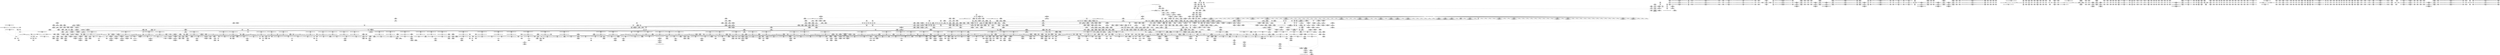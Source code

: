 digraph {
	CE0x57a73e0 [shape=record,shape=Mrecord,label="{CE0x57a73e0|i64*_getelementptr_inbounds_(_2_x_i64_,_2_x_i64_*___llvm_gcov_ctr98,_i64_0,_i64_1)|*Constant*}"]
	CE0x5851e20 [shape=record,shape=Mrecord,label="{CE0x5851e20|GLOBAL:__rcu_read_lock|*Constant*|*SummSink*}"]
	CE0x58e1550 [shape=record,shape=Mrecord,label="{CE0x58e1550|_call_void_lock_release(%struct.lockdep_map*_%map,_i32_1,_i64_ptrtoint_(i8*_blockaddress(_rcu_lock_release,_%__here)_to_i64))_#10,_!dbg_!27716|include/linux/rcupdate.h,423|*SummSink*}"]
	CE0x583fcb0 [shape=record,shape=Mrecord,label="{CE0x583fcb0|ipc_alloc_security:tmp5|security/selinux/hooks.c,5084|*SummSink*}"]
	CE0x57aec00 [shape=record,shape=Mrecord,label="{CE0x57aec00|80:_i32,_112:_i8*,_:_CMRE_59,60_}"]
	CE0x57edad0 [shape=record,shape=Mrecord,label="{CE0x57edad0|selinux_msg_queue_alloc_security:tmp13|security/selinux/hooks.c,5168}"]
	CE0x57bf690 [shape=record,shape=Mrecord,label="{CE0x57bf690|80:_i32,_112:_i8*,_:_CMRE_23,24_}"]
	CE0x57f2af0 [shape=record,shape=Mrecord,label="{CE0x57f2af0|i32_218|*Constant*}"]
	CE0x582e260 [shape=record,shape=Mrecord,label="{CE0x582e260|rcu_read_lock:tmp22|include/linux/rcupdate.h,884}"]
	CE0x57ca3b0 [shape=record,shape=Mrecord,label="{CE0x57ca3b0|current_sid:tmp17|security/selinux/hooks.c,218}"]
	CE0x57b6330 [shape=record,shape=Mrecord,label="{CE0x57b6330|selinux_msg_queue_alloc_security:if.then8|*SummSink*}"]
	CE0x58588d0 [shape=record,shape=Mrecord,label="{CE0x58588d0|_call_void_lockdep_rcu_suspicious(i8*_getelementptr_inbounds_(_25_x_i8_,_25_x_i8_*_.str3,_i32_0,_i32_0),_i32_208,_i8*_getelementptr_inbounds_(_41_x_i8_,_41_x_i8_*_.str44,_i32_0,_i32_0))_#10,_!dbg_!27732|security/selinux/hooks.c,208|*SummSink*}"]
	CE0x585cba0 [shape=record,shape=Mrecord,label="{CE0x585cba0|task_sid:tmp13|security/selinux/hooks.c,208|*SummSink*}"]
	CE0x57f87a0 [shape=record,shape=Mrecord,label="{CE0x57f87a0|ipc_free_security:perm|Function::ipc_free_security&Arg::perm::|*SummSink*}"]
	CE0x58dff80 [shape=record,shape=Mrecord,label="{CE0x58dff80|i64*_getelementptr_inbounds_(_4_x_i64_,_4_x_i64_*___llvm_gcov_ctr130,_i64_0,_i64_1)|*Constant*|*SummSink*}"]
	CE0x57b4810 [shape=record,shape=Mrecord,label="{CE0x57b4810|selinux_msg_queue_alloc_security:bb|*SummSink*}"]
	CE0x580dda0 [shape=record,shape=Mrecord,label="{CE0x580dda0|rcu_read_unlock:land.lhs.true}"]
	CE0x58c2770 [shape=record,shape=Mrecord,label="{CE0x58c2770|i64_ptrtoint_(i8*_blockaddress(_rcu_lock_acquire,_%__here)_to_i64)|*Constant*|*SummSink*}"]
	CE0x5812290 [shape=record,shape=Mrecord,label="{CE0x5812290|i64*_getelementptr_inbounds_(_11_x_i64_,_11_x_i64_*___llvm_gcov_ctr125,_i64_0,_i64_10)|*Constant*|*SummSource*}"]
	CE0x57eb060 [shape=record,shape=Mrecord,label="{CE0x57eb060|i32_(i32,_i32,_i16,_i32,_%struct.common_audit_data*)*_bitcast_(i32_(i32,_i32,_i16,_i32,_%struct.common_audit_data.495*)*_avc_has_perm_to_i32_(i32,_i32,_i16,_i32,_%struct.common_audit_data*)*)|*Constant*|*SummSource*}"]
	CE0x5822030 [shape=record,shape=Mrecord,label="{CE0x5822030|_call_void_mcount()_#3}"]
	CE0x586d6b0 [shape=record,shape=Mrecord,label="{CE0x586d6b0|task_sid:tmp8|security/selinux/hooks.c,208}"]
	CE0x57f4830 [shape=record,shape=Mrecord,label="{CE0x57f4830|selinux_msg_queue_alloc_security:tmp19|security/selinux/hooks.c,5172}"]
	CE0x586a920 [shape=record,shape=Mrecord,label="{CE0x586a920|rcu_read_lock:tmp4|include/linux/rcupdate.h,882|*SummSource*}"]
	CE0x58664c0 [shape=record,shape=Mrecord,label="{CE0x58664c0|cred_sid:tmp4|*LoadInst*|security/selinux/hooks.c,196|*SummSource*}"]
	CE0x5828190 [shape=record,shape=Mrecord,label="{CE0x5828190|rcu_read_lock:tmp13|include/linux/rcupdate.h,882|*SummSink*}"]
	CE0x57ba8b0 [shape=record,shape=Mrecord,label="{CE0x57ba8b0|80:_i32,_112:_i8*,_:_CMRE_51,52_}"]
	CE0x57a9c30 [shape=record,shape=Mrecord,label="{CE0x57a9c30|80:_i32,_112:_i8*,_:_CMRE_112,120_|*MultipleSource*|Function::selinux_msg_queue_alloc_security&Arg::msq::|security/selinux/hooks.c,5157}"]
	CE0x580cd40 [shape=record,shape=Mrecord,label="{CE0x580cd40|rcu_lock_acquire:indirectgoto|*SummSink*}"]
	CE0x579dbb0 [shape=record,shape=Mrecord,label="{CE0x579dbb0|GLOBAL:lockdep_rcu_suspicious|*Constant*}"]
	CE0x57bf560 [shape=record,shape=Mrecord,label="{CE0x57bf560|80:_i32,_112:_i8*,_:_CMRE_22,23_}"]
	CE0x5829060 [shape=record,shape=Mrecord,label="{CE0x5829060|rcu_read_lock:tmp16|include/linux/rcupdate.h,882|*SummSink*}"]
	CE0x58bd290 [shape=record,shape=Mrecord,label="{CE0x58bd290|__rcu_read_lock:tmp|*SummSource*}"]
	CE0x57a69b0 [shape=record,shape=Mrecord,label="{CE0x57a69b0|80:_i32,_112:_i8*,_:_CMRE_76,80_|*MultipleSource*|Function::selinux_msg_queue_alloc_security&Arg::msq::|security/selinux/hooks.c,5157}"]
	CE0x580d490 [shape=record,shape=Mrecord,label="{CE0x580d490|i32_2|*Constant*}"]
	CE0x583c900 [shape=record,shape=Mrecord,label="{CE0x583c900|_call_void_asm_addl_$1,_%gs:$0_,_*m,ri,*m,_dirflag_,_fpsr_,_flags_(i32*___preempt_count,_i32_%sub,_i32*___preempt_count)_#3,_!dbg_!27717,_!srcloc_!27718|./arch/x86/include/asm/preempt.h,77|*SummSource*}"]
	CE0x579ba00 [shape=record,shape=Mrecord,label="{CE0x579ba00|get_current:tmp1|*SummSource*}"]
	CE0x58404e0 [shape=record,shape=Mrecord,label="{CE0x58404e0|task_sid:do.end6}"]
	CE0x57b4f10 [shape=record,shape=Mrecord,label="{CE0x57b4f10|80:_i32,_112:_i8*,_:_CMRE_40,41_}"]
	CE0x57ced90 [shape=record,shape=Mrecord,label="{CE0x57ced90|current_sid:tmp16|security/selinux/hooks.c,218|*SummSink*}"]
	CE0x58bb0a0 [shape=record,shape=Mrecord,label="{CE0x58bb0a0|_ret_void,_!dbg_!27717|include/linux/rcupdate.h,245|*SummSink*}"]
	CE0x583b030 [shape=record,shape=Mrecord,label="{CE0x583b030|rcu_read_lock:tobool|include/linux/rcupdate.h,882|*SummSink*}"]
	CE0x583e680 [shape=record,shape=Mrecord,label="{CE0x583e680|cred_sid:security|security/selinux/hooks.c,196|*SummSource*}"]
	CE0x57a2f70 [shape=record,shape=Mrecord,label="{CE0x57a2f70|__rcu_read_lock:tmp6|include/linux/rcupdate.h,240}"]
	CE0x5821ee0 [shape=record,shape=Mrecord,label="{CE0x5821ee0|rcu_read_unlock:tmp3|*SummSink*}"]
	CE0x582ccf0 [shape=record,shape=Mrecord,label="{CE0x582ccf0|rcu_read_lock:tmp19|include/linux/rcupdate.h,882}"]
	CE0x5860540 [shape=record,shape=Mrecord,label="{CE0x5860540|_ret_i32_%tmp6,_!dbg_!27716|security/selinux/hooks.c,197}"]
	CE0x7523990 [shape=record,shape=Mrecord,label="{CE0x7523990|80:_i32,_112:_i8*,_:_CMRE_7,8_}"]
	CE0x584f2c0 [shape=record,shape=Mrecord,label="{CE0x584f2c0|task_sid:tmp1|*SummSource*}"]
	CE0x58e86f0 [shape=record,shape=Mrecord,label="{CE0x58e86f0|__preempt_count_sub:do.end|*SummSink*}"]
	CE0x5859d40 [shape=record,shape=Mrecord,label="{CE0x5859d40|i64*_getelementptr_inbounds_(_13_x_i64_,_13_x_i64_*___llvm_gcov_ctr126,_i64_0,_i64_9)|*Constant*|*SummSource*}"]
	CE0x584b300 [shape=record,shape=Mrecord,label="{CE0x584b300|rcu_read_unlock:if.then|*SummSource*}"]
	CE0x58df990 [shape=record,shape=Mrecord,label="{CE0x58df990|i64*_getelementptr_inbounds_(_4_x_i64_,_4_x_i64_*___llvm_gcov_ctr130,_i64_0,_i64_0)|*Constant*}"]
	CE0x58d4c20 [shape=record,shape=Mrecord,label="{CE0x58d4c20|__rcu_read_unlock:do.body|*SummSource*}"]
	CE0x58019e0 [shape=record,shape=Mrecord,label="{CE0x58019e0|current_sid:tmp12|security/selinux/hooks.c,218}"]
	CE0x5802da0 [shape=record,shape=Mrecord,label="{CE0x5802da0|i64_8|*Constant*|*SummSource*}"]
	CE0x57aa5c0 [shape=record,shape=Mrecord,label="{CE0x57aa5c0|selinux_msg_queue_alloc_security:type|security/selinux/hooks.c,5163|*SummSink*}"]
	CE0x582c6a0 [shape=record,shape=Mrecord,label="{CE0x582c6a0|i64*_getelementptr_inbounds_(_11_x_i64_,_11_x_i64_*___llvm_gcov_ctr127,_i64_0,_i64_9)|*Constant*|*SummSink*}"]
	CE0x57e88f0 [shape=record,shape=Mrecord,label="{CE0x57e88f0|selinux_msg_queue_alloc_security:tmp9|security/selinux/hooks.c,5161|*SummSink*}"]
	CE0x5814010 [shape=record,shape=Mrecord,label="{CE0x5814010|_ret_void,_!dbg_!27735|include/linux/rcupdate.h,884|*SummSink*}"]
	CE0x5852060 [shape=record,shape=Mrecord,label="{CE0x5852060|rcu_read_unlock:tmp1|*SummSource*}"]
	CE0x5827560 [shape=record,shape=Mrecord,label="{CE0x5827560|rcu_read_unlock:tmp14|include/linux/rcupdate.h,933|*SummSink*}"]
	CE0x57ed930 [shape=record,shape=Mrecord,label="{CE0x57ed930|i64_5|*Constant*|*SummSink*}"]
	CE0x5867820 [shape=record,shape=Mrecord,label="{CE0x5867820|_call_void_rcu_lock_acquire(%struct.lockdep_map*_rcu_lock_map)_#10,_!dbg_!27711|include/linux/rcupdate.h,881}"]
	CE0x5832300 [shape=record,shape=Mrecord,label="{CE0x5832300|_call_void_lock_acquire(%struct.lockdep_map*_%map,_i32_0,_i32_0,_i32_2,_i32_0,_%struct.lockdep_map*_null,_i64_ptrtoint_(i8*_blockaddress(_rcu_lock_acquire,_%__here)_to_i64))_#10,_!dbg_!27716|include/linux/rcupdate.h,418}"]
	CE0x586d330 [shape=record,shape=Mrecord,label="{CE0x586d330|cred_sid:tmp|*SummSource*}"]
	CE0x584b610 [shape=record,shape=Mrecord,label="{CE0x584b610|i64*_getelementptr_inbounds_(_11_x_i64_,_11_x_i64_*___llvm_gcov_ctr132,_i64_0,_i64_0)|*Constant*|*SummSource*}"]
	CE0x57f2c90 [shape=record,shape=Mrecord,label="{CE0x57f2c90|i32_218|*Constant*|*SummSource*}"]
	CE0x58353c0 [shape=record,shape=Mrecord,label="{CE0x58353c0|rcu_read_lock:tmp|*SummSink*}"]
	CE0x5802ff0 [shape=record,shape=Mrecord,label="{CE0x5802ff0|kzalloc:size|Function::kzalloc&Arg::size::}"]
	CE0x57b9c70 [shape=record,shape=Mrecord,label="{CE0x57b9c70|selinux_msg_queue_alloc_security:tobool|security/selinux/hooks.c,5158|*SummSink*}"]
	CE0x579b010 [shape=record,shape=Mrecord,label="{CE0x579b010|selinux_msg_queue_alloc_security:q_perm|security/selinux/hooks.c,5157|*SummSink*}"]
	CE0x57b67f0 [shape=record,shape=Mrecord,label="{CE0x57b67f0|i64*_getelementptr_inbounds_(_9_x_i64_,_9_x_i64_*___llvm_gcov_ctr300,_i64_0,_i64_3)|*Constant*|*SummSink*}"]
	CE0x57bdc00 [shape=record,shape=Mrecord,label="{CE0x57bdc00|ipc_alloc_security:sclass|Function::ipc_alloc_security&Arg::sclass::|*SummSink*}"]
	CE0x5815fd0 [shape=record,shape=Mrecord,label="{CE0x5815fd0|GLOBAL:kfree|*Constant*|*SummSink*}"]
	CE0x5828650 [shape=record,shape=Mrecord,label="{CE0x5828650|rcu_read_lock:tmp14|include/linux/rcupdate.h,882|*SummSink*}"]
	CE0x5803060 [shape=record,shape=Mrecord,label="{CE0x5803060|kzalloc:size|Function::kzalloc&Arg::size::|*SummSource*}"]
	CE0x57c0e20 [shape=record,shape=Mrecord,label="{CE0x57c0e20|80:_i32,_112:_i8*,_:_CMRE_19,20_}"]
	CE0x58687c0 [shape=record,shape=Mrecord,label="{CE0x58687c0|_ret_void,_!dbg_!27717|include/linux/rcupdate.h,240|*SummSource*}"]
	CE0x57eeb30 [shape=record,shape=Mrecord,label="{CE0x57eeb30|selinux_msg_queue_alloc_security:tmp14|security/selinux/hooks.c,5168|*SummSink*}"]
	CE0x57ef250 [shape=record,shape=Mrecord,label="{CE0x57ef250|i64*_getelementptr_inbounds_(_9_x_i64_,_9_x_i64_*___llvm_gcov_ctr300,_i64_0,_i64_6)|*Constant*}"]
	CE0x57af210 [shape=record,shape=Mrecord,label="{CE0x57af210|kzalloc:or|include/linux/slab.h,578|*SummSource*}"]
	CE0x5805eb0 [shape=record,shape=Mrecord,label="{CE0x5805eb0|i32_32768|*Constant*|*SummSource*}"]
	CE0x58ccd60 [shape=record,shape=Mrecord,label="{CE0x58ccd60|__preempt_count_sub:tmp7|./arch/x86/include/asm/preempt.h,78}"]
	CE0x579b250 [shape=record,shape=Mrecord,label="{CE0x579b250|current_sid:tobool|security/selinux/hooks.c,218|*SummSink*}"]
	CE0x57c61b0 [shape=record,shape=Mrecord,label="{CE0x57c61b0|i1_true|*Constant*|*SummSource*}"]
	CE0x57c6d90 [shape=record,shape=Mrecord,label="{CE0x57c6d90|current_sid:do.body|*SummSource*}"]
	CE0x58c4730 [shape=record,shape=Mrecord,label="{CE0x58c4730|__rcu_read_unlock:tmp4|include/linux/rcupdate.h,244}"]
	CE0x58b7b40 [shape=record,shape=Mrecord,label="{CE0x58b7b40|i64*_getelementptr_inbounds_(_11_x_i64_,_11_x_i64_*___llvm_gcov_ctr132,_i64_0,_i64_10)|*Constant*|*SummSink*}"]
	CE0x584c700 [shape=record,shape=Mrecord,label="{CE0x584c700|kzalloc:tmp1|*SummSource*}"]
	CE0x58b00c0 [shape=record,shape=Mrecord,label="{CE0x58b00c0|_call_void_asm_addl_$1,_%gs:$0_,_*m,ri,*m,_dirflag_,_fpsr_,_flags_(i32*___preempt_count,_i32_%val,_i32*___preempt_count)_#3,_!dbg_!27714,_!srcloc_!27717|./arch/x86/include/asm/preempt.h,72|*SummSink*}"]
	CE0x585d970 [shape=record,shape=Mrecord,label="{CE0x585d970|i64*_getelementptr_inbounds_(_2_x_i64_,_2_x_i64_*___llvm_gcov_ctr182,_i64_0,_i64_0)|*Constant*}"]
	CE0x57ae850 [shape=record,shape=Mrecord,label="{CE0x57ae850|current_sid:tmp4|security/selinux/hooks.c,218|*SummSource*}"]
	CE0x57a44b0 [shape=record,shape=Mrecord,label="{CE0x57a44b0|_call_void_mcount()_#3}"]
	CE0x5804920 [shape=record,shape=Mrecord,label="{CE0x5804920|current_sid:tmp14|security/selinux/hooks.c,218|*SummSource*}"]
	CE0x583dd30 [shape=record,shape=Mrecord,label="{CE0x583dd30|0:_i8,_:_GCMR_task_sid.__warned_internal_global_i8_0,_section_.data.unlikely_,_align_1:_elem_0:default:}"]
	CE0x581d300 [shape=record,shape=Mrecord,label="{CE0x581d300|rcu_lock_release:bb|*SummSource*}"]
	CE0x5866450 [shape=record,shape=Mrecord,label="{CE0x5866450|cred_sid:tmp4|*LoadInst*|security/selinux/hooks.c,196}"]
	CE0x5820e00 [shape=record,shape=Mrecord,label="{CE0x5820e00|ipc_alloc_security:call1|security/selinux/hooks.c,5087|*SummSink*}"]
	CE0x5859950 [shape=record,shape=Mrecord,label="{CE0x5859950|i8*_getelementptr_inbounds_(_41_x_i8_,_41_x_i8_*_.str44,_i32_0,_i32_0)|*Constant*|*SummSink*}"]
	CE0x581b610 [shape=record,shape=Mrecord,label="{CE0x581b610|i64*_getelementptr_inbounds_(_2_x_i64_,_2_x_i64_*___llvm_gcov_ctr98,_i64_0,_i64_0)|*Constant*}"]
	CE0x583a090 [shape=record,shape=Mrecord,label="{CE0x583a090|task_sid:do.end|*SummSource*}"]
	CE0x57a8b50 [shape=record,shape=Mrecord,label="{CE0x57a8b50|80:_i32,_112:_i8*,_:_CMRE_84,88_|*MultipleSource*|Function::selinux_msg_queue_alloc_security&Arg::msq::|security/selinux/hooks.c,5157}"]
	CE0x586b400 [shape=record,shape=Mrecord,label="{CE0x586b400|rcu_read_unlock:call|include/linux/rcupdate.h,933|*SummSink*}"]
	CE0x57e8f90 [shape=record,shape=Mrecord,label="{CE0x57e8f90|i8_4|*Constant*}"]
	CE0x57f32f0 [shape=record,shape=Mrecord,label="{CE0x57f32f0|i8*_getelementptr_inbounds_(_45_x_i8_,_45_x_i8_*_.str12,_i32_0,_i32_0)|*Constant*}"]
	CE0x57a6880 [shape=record,shape=Mrecord,label="{CE0x57a6880|80:_i32,_112:_i8*,_:_CMRE_72,73_|*MultipleSource*|Function::selinux_msg_queue_alloc_security&Arg::msq::|security/selinux/hooks.c,5157}"]
	CE0x581bea0 [shape=record,shape=Mrecord,label="{CE0x581bea0|i8*_undef|*Constant*|*SummSource*}"]
	CE0x57f74c0 [shape=record,shape=Mrecord,label="{CE0x57f74c0|_call_void_ipc_free_security(%struct.kern_ipc_perm*_%q_perm9)_#10,_!dbg_!27743|security/selinux/hooks.c,5169|*SummSource*}"]
	CE0x58066d0 [shape=record,shape=Mrecord,label="{CE0x58066d0|current_sid:tobool1|security/selinux/hooks.c,218|*SummSink*}"]
	CE0x586ccb0 [shape=record,shape=Mrecord,label="{CE0x586ccb0|i64_2|*Constant*}"]
	CE0x57c2ab0 [shape=record,shape=Mrecord,label="{CE0x57c2ab0|current_sid:do.end|*SummSource*}"]
	CE0x58f8850 [shape=record,shape=Mrecord,label="{CE0x58f8850|i64*_getelementptr_inbounds_(_4_x_i64_,_4_x_i64_*___llvm_gcov_ctr129,_i64_0,_i64_0)|*Constant*|*SummSource*}"]
	CE0x58f7070 [shape=record,shape=Mrecord,label="{CE0x58f7070|__rcu_read_unlock:tmp6|include/linux/rcupdate.h,245|*SummSink*}"]
	CE0x57ed200 [shape=record,shape=Mrecord,label="{CE0x57ed200|avc_has_perm:entry|*SummSink*}"]
	CE0x58cfaa0 [shape=record,shape=Mrecord,label="{CE0x58cfaa0|_call_void___preempt_count_sub(i32_1)_#10,_!dbg_!27715|include/linux/rcupdate.h,244|*SummSource*}"]
	CE0x5802b50 [shape=record,shape=Mrecord,label="{CE0x5802b50|i64*_getelementptr_inbounds_(_11_x_i64_,_11_x_i64_*___llvm_gcov_ctr125,_i64_0,_i64_6)|*Constant*|*SummSink*}"]
	"CONST[source:2(external),value:0(static)][purpose:{operation}][SrcIdx:12]"
	CE0x586d8e0 [shape=record,shape=Mrecord,label="{CE0x586d8e0|rcu_read_lock:tmp1}"]
	CE0x5864980 [shape=record,shape=Mrecord,label="{CE0x5864980|_call_void_rcu_read_unlock()_#10,_!dbg_!27748|security/selinux/hooks.c,209|*SummSource*}"]
	CE0x58e2450 [shape=record,shape=Mrecord,label="{CE0x58e2450|i64*_getelementptr_inbounds_(_4_x_i64_,_4_x_i64_*___llvm_gcov_ctr133,_i64_0,_i64_3)|*Constant*|*SummSink*}"]
	CE0x58203c0 [shape=record,shape=Mrecord,label="{CE0x58203c0|ipc_alloc_security:tmp6|security/selinux/hooks.c,5084|*SummSink*}"]
	CE0x58cb770 [shape=record,shape=Mrecord,label="{CE0x58cb770|__rcu_read_unlock:do.end}"]
	CE0x4ea0fe0 [shape=record,shape=Mrecord,label="{CE0x4ea0fe0|80:_i32,_112:_i8*,_:_CMRE_9,10_}"]
	CE0x58ac7e0 [shape=record,shape=Mrecord,label="{CE0x58ac7e0|__rcu_read_unlock:tmp4|include/linux/rcupdate.h,244|*SummSink*}"]
	CE0x57ba780 [shape=record,shape=Mrecord,label="{CE0x57ba780|80:_i32,_112:_i8*,_:_CMRE_50,51_}"]
	CE0x5791290 [shape=record,shape=Mrecord,label="{CE0x5791290|_ret_i32_%tmp24,_!dbg_!27742|security/selinux/hooks.c,220|*SummSink*}"]
	CE0x57902c0 [shape=record,shape=Mrecord,label="{CE0x57902c0|i64*_getelementptr_inbounds_(_11_x_i64_,_11_x_i64_*___llvm_gcov_ctr125,_i64_0,_i64_6)|*Constant*}"]
	CE0x5828d30 [shape=record,shape=Mrecord,label="{CE0x5828d30|rcu_read_lock:tmp16|include/linux/rcupdate.h,882}"]
	CE0x580acc0 [shape=record,shape=Mrecord,label="{CE0x580acc0|_ret_i8*_%call,_!dbg_!27715|include/linux/slab.h,578|*SummSource*}"]
	CE0x57c4b50 [shape=record,shape=Mrecord,label="{CE0x57c4b50|_call_void_mcount()_#3|*SummSink*}"]
	CE0x58410f0 [shape=record,shape=Mrecord,label="{CE0x58410f0|cred_sid:tmp|*SummSink*}"]
	CE0x57cef30 [shape=record,shape=Mrecord,label="{CE0x57cef30|i8_1|*Constant*|*SummSource*}"]
	CE0x57a8590 [shape=record,shape=Mrecord,label="{CE0x57a8590|selinux_msg_queue_alloc_security:tmp2|security/selinux/hooks.c,5158|*SummSource*}"]
	CE0x582ac40 [shape=record,shape=Mrecord,label="{CE0x582ac40|_call_void_lockdep_rcu_suspicious(i8*_getelementptr_inbounds_(_25_x_i8_,_25_x_i8_*_.str45,_i32_0,_i32_0),_i32_883,_i8*_getelementptr_inbounds_(_42_x_i8_,_42_x_i8_*_.str46,_i32_0,_i32_0))_#10,_!dbg_!27728|include/linux/rcupdate.h,882|*SummSource*}"]
	CE0x58cd990 [shape=record,shape=Mrecord,label="{CE0x58cd990|GLOBAL:lock_release|*Constant*|*SummSource*}"]
	CE0x5869050 [shape=record,shape=Mrecord,label="{CE0x5869050|rcu_read_lock:if.then}"]
	CE0x5852250 [shape=record,shape=Mrecord,label="{CE0x5852250|rcu_read_unlock:tmp1|*SummSink*}"]
	CE0x58ad4d0 [shape=record,shape=Mrecord,label="{CE0x58ad4d0|rcu_read_unlock:tmp11|include/linux/rcupdate.h,933|*SummSource*}"]
	CE0x58f94f0 [shape=record,shape=Mrecord,label="{CE0x58f94f0|i64*_getelementptr_inbounds_(_4_x_i64_,_4_x_i64_*___llvm_gcov_ctr135,_i64_0,_i64_3)|*Constant*|*SummSink*}"]
	CE0x579bf20 [shape=record,shape=Mrecord,label="{CE0x579bf20|ipc_alloc_security:entry}"]
	CE0x5864380 [shape=record,shape=Mrecord,label="{CE0x5864380|task_sid:tmp19|security/selinux/hooks.c,208|*SummSource*}"]
	CE0x5861010 [shape=record,shape=Mrecord,label="{CE0x5861010|task_sid:tmp20|security/selinux/hooks.c,208}"]
	CE0x5862f20 [shape=record,shape=Mrecord,label="{CE0x5862f20|task_sid:do.body5}"]
	CE0x586fc60 [shape=record,shape=Mrecord,label="{CE0x586fc60|task_sid:tmp15|security/selinux/hooks.c,208|*SummSource*}"]
	CE0x58cf030 [shape=record,shape=Mrecord,label="{CE0x58cf030|rcu_lock_acquire:bb|*SummSource*}"]
	CE0x58376a0 [shape=record,shape=Mrecord,label="{CE0x58376a0|i64*_getelementptr_inbounds_(_2_x_i64_,_2_x_i64_*___llvm_gcov_ctr131,_i64_0,_i64_1)|*Constant*}"]
	CE0x57ffef0 [shape=record,shape=Mrecord,label="{CE0x57ffef0|ipc_free_security:tmp6|security/selinux/hooks.c,5099|*SummSource*}"]
	CE0x58bc930 [shape=record,shape=Mrecord,label="{CE0x58bc930|i64*_getelementptr_inbounds_(_4_x_i64_,_4_x_i64_*___llvm_gcov_ctr130,_i64_0,_i64_1)|*Constant*}"]
	CE0x57c6570 [shape=record,shape=Mrecord,label="{CE0x57c6570|%struct.task_struct*_(%struct.task_struct**)*_asm_movq_%gs:$_1:P_,$0_,_r,im,_dirflag_,_fpsr_,_flags_|*SummSink*}"]
	CE0x5868300 [shape=record,shape=Mrecord,label="{CE0x5868300|rcu_read_unlock:tmp6|include/linux/rcupdate.h,933}"]
	CE0x57bab70 [shape=record,shape=Mrecord,label="{CE0x57bab70|80:_i32,_112:_i8*,_:_CMRE_128,136_|*MultipleSource*|Function::selinux_msg_queue_alloc_security&Arg::msq::|security/selinux/hooks.c,5157}"]
	CE0x5810cf0 [shape=record,shape=Mrecord,label="{CE0x5810cf0|task_sid:tmp25|security/selinux/hooks.c,208|*SummSource*}"]
	CE0x58b4e40 [shape=record,shape=Mrecord,label="{CE0x58b4e40|i32_934|*Constant*|*SummSink*}"]
	CE0x583b330 [shape=record,shape=Mrecord,label="{CE0x583b330|task_sid:call|security/selinux/hooks.c,208|*SummSink*}"]
	CE0x580c4b0 [shape=record,shape=Mrecord,label="{CE0x580c4b0|__preempt_count_add:entry|*SummSource*}"]
	CE0x58b3a80 [shape=record,shape=Mrecord,label="{CE0x58b3a80|rcu_read_unlock:tmp18|include/linux/rcupdate.h,933|*SummSource*}"]
	CE0x58053f0 [shape=record,shape=Mrecord,label="{CE0x58053f0|current_sid:tmp|*SummSource*}"]
	CE0x58c7870 [shape=record,shape=Mrecord,label="{CE0x58c7870|rcu_lock_release:tmp4|include/linux/rcupdate.h,423|*SummSink*}"]
	CE0x5830860 [shape=record,shape=Mrecord,label="{CE0x5830860|i64*_getelementptr_inbounds_(_11_x_i64_,_11_x_i64_*___llvm_gcov_ctr132,_i64_0,_i64_8)|*Constant*|*SummSource*}"]
	CE0x5802690 [shape=record,shape=Mrecord,label="{CE0x5802690|ipc_alloc_security:tmp4|security/selinux/hooks.c,5084|*SummSource*}"]
	CE0x5809a40 [shape=record,shape=Mrecord,label="{CE0x5809a40|GLOBAL:kzalloc|*Constant*|*SummSource*}"]
	CE0x58eeef0 [shape=record,shape=Mrecord,label="{CE0x58eeef0|__preempt_count_sub:bb}"]
	CE0x582cd60 [shape=record,shape=Mrecord,label="{CE0x582cd60|rcu_read_lock:tmp19|include/linux/rcupdate.h,882|*SummSource*}"]
	CE0x5809410 [shape=record,shape=Mrecord,label="{CE0x5809410|i64*_getelementptr_inbounds_(_2_x_i64_,_2_x_i64_*___llvm_gcov_ctr109,_i64_0,_i64_0)|*Constant*|*SummSink*}"]
	CE0x58aac50 [shape=record,shape=Mrecord,label="{CE0x58aac50|rcu_read_unlock:tmp5|include/linux/rcupdate.h,933}"]
	CE0x58666e0 [shape=record,shape=Mrecord,label="{CE0x58666e0|rcu_read_lock:do.end|*SummSink*}"]
	CE0x5860b60 [shape=record,shape=Mrecord,label="{CE0x5860b60|GLOBAL:rcu_read_unlock|*Constant*}"]
	CE0x57f6270 [shape=record,shape=Mrecord,label="{CE0x57f6270|selinux_msg_queue_alloc_security:tmp16|security/selinux/hooks.c,5169|*SummSink*}"]
	CE0x584fa70 [shape=record,shape=Mrecord,label="{CE0x584fa70|task_sid:land.lhs.true2|*SummSink*}"]
	CE0x583df00 [shape=record,shape=Mrecord,label="{CE0x583df00|task_sid:tobool1|security/selinux/hooks.c,208}"]
	CE0x5816920 [shape=record,shape=Mrecord,label="{CE0x5816920|ipc_free_security:tmp5|security/selinux/hooks.c,5097}"]
	CE0x57901b0 [shape=record,shape=Mrecord,label="{CE0x57901b0|current_sid:tmp12|security/selinux/hooks.c,218|*SummSink*}"]
	CE0x58e2990 [shape=record,shape=Mrecord,label="{CE0x58e2990|rcu_lock_release:tmp7|*SummSink*}"]
	CE0x58afc80 [shape=record,shape=Mrecord,label="{CE0x58afc80|rcu_read_unlock:land.lhs.true|*SummSink*}"]
	CE0x58e30b0 [shape=record,shape=Mrecord,label="{CE0x58e30b0|__rcu_read_lock:bb}"]
	CE0x5864030 [shape=record,shape=Mrecord,label="{CE0x5864030|task_sid:tmp18|security/selinux/hooks.c,208|*SummSink*}"]
	CE0x5812f20 [shape=record,shape=Mrecord,label="{CE0x5812f20|current_sid:call4|security/selinux/hooks.c,218|*SummSink*}"]
	CE0x57ae7b0 [shape=record,shape=Mrecord,label="{CE0x57ae7b0|i64_0|*Constant*}"]
	CE0x583f480 [shape=record,shape=Mrecord,label="{CE0x583f480|_call_void_mcount()_#3}"]
	CE0x5842640 [shape=record,shape=Mrecord,label="{CE0x5842640|ipc_alloc_security:tmp9|security/selinux/hooks.c,5087|*SummSink*}"]
	CE0x586f7f0 [shape=record,shape=Mrecord,label="{CE0x586f7f0|task_sid:tmp14|security/selinux/hooks.c,208|*SummSource*}"]
	CE0x583d660 [shape=record,shape=Mrecord,label="{CE0x583d660|rcu_read_lock:call|include/linux/rcupdate.h,882|*SummSink*}"]
	CE0x57a23c0 [shape=record,shape=Mrecord,label="{CE0x57a23c0|80:_i32,_112:_i8*,_:_CMRE_2,3_}"]
	CE0x58ff660 [shape=record,shape=Mrecord,label="{CE0x58ff660|i64*_getelementptr_inbounds_(_4_x_i64_,_4_x_i64_*___llvm_gcov_ctr135,_i64_0,_i64_0)|*Constant*|*SummSource*}"]
	CE0x5826650 [shape=record,shape=Mrecord,label="{CE0x5826650|rcu_read_lock:tmp12|include/linux/rcupdate.h,882}"]
	CE0x57b5db0 [shape=record,shape=Mrecord,label="{CE0x57b5db0|80:_i32,_112:_i8*,_:_CMRE_200,208_|*MultipleSource*|Function::selinux_msg_queue_alloc_security&Arg::msq::|security/selinux/hooks.c,5157}"]
	CE0x57ab600 [shape=record,shape=Mrecord,label="{CE0x57ab600|i64_1|*Constant*}"]
	CE0x57af470 [shape=record,shape=Mrecord,label="{CE0x57af470|get_current:entry}"]
	CE0x58214e0 [shape=record,shape=Mrecord,label="{CE0x58214e0|GLOBAL:rcu_read_unlock.__warned|Global_var:rcu_read_unlock.__warned|*SummSink*}"]
	CE0x57f26b0 [shape=record,shape=Mrecord,label="{CE0x57f26b0|GLOBAL:lockdep_rcu_suspicious|*Constant*|*SummSink*}"]
	CE0x5825e40 [shape=record,shape=Mrecord,label="{CE0x5825e40|rcu_read_lock:tmp10|include/linux/rcupdate.h,882|*SummSource*}"]
	CE0x57ab6e0 [shape=record,shape=Mrecord,label="{CE0x57ab6e0|current_sid:tmp1|*SummSource*}"]
	CE0x586c130 [shape=record,shape=Mrecord,label="{CE0x586c130|cred_sid:sid|security/selinux/hooks.c,197}"]
	CE0x57aae50 [shape=record,shape=Mrecord,label="{CE0x57aae50|GLOBAL:current_sid.__warned|Global_var:current_sid.__warned|*SummSink*}"]
	CE0x58f0990 [shape=record,shape=Mrecord,label="{CE0x58f0990|__preempt_count_add:tmp}"]
	CE0x57ee9d0 [shape=record,shape=Mrecord,label="{CE0x57ee9d0|selinux_msg_queue_alloc_security:tmp14|security/selinux/hooks.c,5168|*SummSource*}"]
	CE0x580c350 [shape=record,shape=Mrecord,label="{CE0x580c350|GLOBAL:__preempt_count_add|*Constant*|*SummSource*}"]
	CE0x5861fb0 [shape=record,shape=Mrecord,label="{CE0x5861fb0|task_sid:tmp22|security/selinux/hooks.c,208|*SummSource*}"]
	CE0x5868f40 [shape=record,shape=Mrecord,label="{CE0x5868f40|rcu_read_lock:land.lhs.true|*SummSink*}"]
	CE0x5839860 [shape=record,shape=Mrecord,label="{CE0x5839860|ipc_free_security:tmp1}"]
	CE0x58e7d20 [shape=record,shape=Mrecord,label="{CE0x58e7d20|void_(i32*,_i32,_i32*)*_asm_addl_$1,_%gs:$0_,_*m,ri,*m,_dirflag_,_fpsr_,_flags_|*SummSink*}"]
	CE0x58b7bb0 [shape=record,shape=Mrecord,label="{CE0x58b7bb0|rcu_read_unlock:tmp21|include/linux/rcupdate.h,935|*SummSink*}"]
	CE0x58d1b70 [shape=record,shape=Mrecord,label="{CE0x58d1b70|i64*_getelementptr_inbounds_(_4_x_i64_,_4_x_i64_*___llvm_gcov_ctr135,_i64_0,_i64_1)|*Constant*|*SummSource*}"]
	CE0x58cdff0 [shape=record,shape=Mrecord,label="{CE0x58cdff0|rcu_lock_release:tmp2|*SummSink*}"]
	CE0x5818550 [shape=record,shape=Mrecord,label="{CE0x5818550|current_sid:tmp21|security/selinux/hooks.c,218|*SummSource*}"]
	CE0x58ced20 [shape=record,shape=Mrecord,label="{CE0x58ced20|GLOBAL:__preempt_count|Global_var:__preempt_count|*SummSource*}"]
	CE0x58d4640 [shape=record,shape=Mrecord,label="{CE0x58d4640|i64*_getelementptr_inbounds_(_4_x_i64_,_4_x_i64_*___llvm_gcov_ctr135,_i64_0,_i64_3)|*Constant*|*SummSource*}"]
	CE0x58c4920 [shape=record,shape=Mrecord,label="{CE0x58c4920|__preempt_count_sub:tmp3}"]
	CE0x5790ae0 [shape=record,shape=Mrecord,label="{CE0x5790ae0|current_sid:call|security/selinux/hooks.c,218}"]
	CE0x5836d00 [shape=record,shape=Mrecord,label="{CE0x5836d00|_call_void_mcount()_#3|*SummSink*}"]
	CE0x58059e0 [shape=record,shape=Mrecord,label="{CE0x58059e0|ipc_alloc_security:call|security/selinux/hooks.c,5083|*SummSink*}"]
	CE0x57c81f0 [shape=record,shape=Mrecord,label="{CE0x57c81f0|COLLAPSED:_GCMRE___llvm_gcov_ctr109_internal_global_2_x_i64_zeroinitializer:_elem_0:default:}"]
	CE0x585f900 [shape=record,shape=Mrecord,label="{CE0x585f900|task_sid:call7|security/selinux/hooks.c,208|*SummSink*}"]
	CE0x58c7540 [shape=record,shape=Mrecord,label="{CE0x58c7540|i64*_getelementptr_inbounds_(_4_x_i64_,_4_x_i64_*___llvm_gcov_ctr133,_i64_0,_i64_2)|*Constant*|*SummSink*}"]
	CE0x585cb30 [shape=record,shape=Mrecord,label="{CE0x585cb30|task_sid:tmp13|security/selinux/hooks.c,208|*SummSource*}"]
	CE0x57c1bc0 [shape=record,shape=Mrecord,label="{CE0x57c1bc0|task_sid:task|Function::task_sid&Arg::task::}"]
	CE0x58e7630 [shape=record,shape=Mrecord,label="{CE0x58e7630|__preempt_count_add:bb}"]
	CE0x5805800 [shape=record,shape=Mrecord,label="{CE0x5805800|ipc_alloc_security:call|security/selinux/hooks.c,5083}"]
	CE0x583e100 [shape=record,shape=Mrecord,label="{CE0x583e100|GLOBAL:rcu_lock_map|Global_var:rcu_lock_map|*SummSource*}"]
	CE0x5796d90 [shape=record,shape=Mrecord,label="{CE0x5796d90|selinux_msg_queue_alloc_security:call1|security/selinux/hooks.c,5157|*SummSink*}"]
	CE0x586a780 [shape=record,shape=Mrecord,label="{CE0x586a780|i64_0|*Constant*}"]
	CE0x5811040 [shape=record,shape=Mrecord,label="{CE0x5811040|task_sid:tmp25|security/selinux/hooks.c,208|*SummSink*}"]
	CE0x582a520 [shape=record,shape=Mrecord,label="{CE0x582a520|rcu_read_lock:tmp18|include/linux/rcupdate.h,882|*SummSource*}"]
	CE0x5860770 [shape=record,shape=Mrecord,label="{CE0x5860770|_ret_i32_%tmp6,_!dbg_!27716|security/selinux/hooks.c,197|*SummSource*}"]
	CE0x579f080 [shape=record,shape=Mrecord,label="{CE0x579f080|_ret_i32_%tmp24,_!dbg_!27742|security/selinux/hooks.c,220}"]
	CE0x58d7900 [shape=record,shape=Mrecord,label="{CE0x58d7900|_ret_void,_!dbg_!27720|./arch/x86/include/asm/preempt.h,78}"]
	CE0x58ae300 [shape=record,shape=Mrecord,label="{CE0x58ae300|rcu_read_unlock:tmp12|include/linux/rcupdate.h,933|*SummSink*}"]
	CE0x57909d0 [shape=record,shape=Mrecord,label="{CE0x57909d0|_call_void_mcount()_#3|*SummSink*}"]
	CE0x58f3840 [shape=record,shape=Mrecord,label="{CE0x58f3840|__preempt_count_sub:tmp4|./arch/x86/include/asm/preempt.h,77|*SummSink*}"]
	CE0x58cc040 [shape=record,shape=Mrecord,label="{CE0x58cc040|__preempt_count_sub:entry}"]
	CE0x579a5b0 [shape=record,shape=Mrecord,label="{CE0x579a5b0|current_sid:tmp7|security/selinux/hooks.c,218}"]
	CE0x5830a90 [shape=record,shape=Mrecord,label="{CE0x5830a90|rcu_read_lock:tmp5|include/linux/rcupdate.h,882}"]
	"CONST[source:1(input),value:2(dynamic)][purpose:{object}][SrcIdx:13]"
	CE0x58b92b0 [shape=record,shape=Mrecord,label="{CE0x58b92b0|rcu_lock_release:entry|*SummSource*}"]
	CE0x57f2e20 [shape=record,shape=Mrecord,label="{CE0x57f2e20|i32_218|*Constant*|*SummSink*}"]
	CE0x584ce20 [shape=record,shape=Mrecord,label="{CE0x584ce20|kmalloc:size|Function::kmalloc&Arg::size::|*SummSink*}"]
	CE0x5809480 [shape=record,shape=Mrecord,label="{CE0x5809480|kmalloc:tmp}"]
	CE0x57aa190 [shape=record,shape=Mrecord,label="{CE0x57aa190|selinux_msg_queue_alloc_security:tmp9|security/selinux/hooks.c,5161}"]
	CE0x5800e20 [shape=record,shape=Mrecord,label="{CE0x5800e20|ipc_alloc_security:tmp11|security/selinux/hooks.c,5090}"]
	CE0x583acd0 [shape=record,shape=Mrecord,label="{CE0x583acd0|cred_sid:tmp5|security/selinux/hooks.c,196|*SummSource*}"]
	CE0x58e1420 [shape=record,shape=Mrecord,label="{CE0x58e1420|_call_void_lock_release(%struct.lockdep_map*_%map,_i32_1,_i64_ptrtoint_(i8*_blockaddress(_rcu_lock_release,_%__here)_to_i64))_#10,_!dbg_!27716|include/linux/rcupdate.h,423|*SummSource*}"]
	CE0x57c88b0 [shape=record,shape=Mrecord,label="{CE0x57c88b0|selinux_msg_queue_alloc_security:tmp4|security/selinux/hooks.c,5158|*SummSink*}"]
	CE0x57f05f0 [shape=record,shape=Mrecord,label="{CE0x57f05f0|avc_has_perm:requested|Function::avc_has_perm&Arg::requested::|*SummSink*}"]
	CE0x5840de0 [shape=record,shape=Mrecord,label="{CE0x5840de0|cred_sid:tmp1|*SummSource*}"]
	CE0x5819a90 [shape=record,shape=Mrecord,label="{CE0x5819a90|current_sid:tmp23|security/selinux/hooks.c,218|*SummSink*}"]
	CE0x57b5fd0 [shape=record,shape=Mrecord,label="{CE0x57b5fd0|80:_i32,_112:_i8*,_:_CMRE_208,216_|*MultipleSource*|Function::selinux_msg_queue_alloc_security&Arg::msq::|security/selinux/hooks.c,5157}"]
	CE0x57f0c10 [shape=record,shape=Mrecord,label="{CE0x57f0c10|selinux_msg_queue_alloc_security:ipc_id|security/selinux/hooks.c,5164}"]
	CE0x57c0310 [shape=record,shape=Mrecord,label="{CE0x57c0310|current_sid:tmp4|security/selinux/hooks.c,218}"]
	CE0x58b64d0 [shape=record,shape=Mrecord,label="{CE0x58b64d0|i64*_getelementptr_inbounds_(_11_x_i64_,_11_x_i64_*___llvm_gcov_ctr132,_i64_0,_i64_9)|*Constant*|*SummSink*}"]
	CE0x583d520 [shape=record,shape=Mrecord,label="{CE0x583d520|task_sid:do.body|*SummSource*}"]
	CE0x586bd80 [shape=record,shape=Mrecord,label="{CE0x586bd80|rcu_read_lock:tmp}"]
	CE0x5863790 [shape=record,shape=Mrecord,label="{CE0x5863790|rcu_read_lock:tmp1|*SummSink*}"]
	CE0x57ae560 [shape=record,shape=Mrecord,label="{CE0x57ae560|selinux_msg_queue_alloc_security:msq|Function::selinux_msg_queue_alloc_security&Arg::msq::}"]
	CE0x58e39d0 [shape=record,shape=Mrecord,label="{CE0x58e39d0|_call_void_mcount()_#3|*SummSource*}"]
	CE0x580d750 [shape=record,shape=Mrecord,label="{CE0x580d750|rcu_read_unlock:tmp9|include/linux/rcupdate.h,933}"]
	CE0x58c5e80 [shape=record,shape=Mrecord,label="{CE0x58c5e80|__preempt_count_add:tmp7|./arch/x86/include/asm/preempt.h,73|*SummSink*}"]
	CE0x580ecc0 [shape=record,shape=Mrecord,label="{CE0x580ecc0|i32_-12|*Constant*|*SummSource*}"]
	CE0x57b7980 [shape=record,shape=Mrecord,label="{CE0x57b7980|80:_i32,_112:_i8*,_:_CMRE_42,43_}"]
	CE0x583e1c0 [shape=record,shape=Mrecord,label="{CE0x583e1c0|GLOBAL:rcu_lock_map|Global_var:rcu_lock_map|*SummSink*}"]
	CE0x58c18f0 [shape=record,shape=Mrecord,label="{CE0x58c18f0|GLOBAL:lock_acquire|*Constant*}"]
	CE0x58f8030 [shape=record,shape=Mrecord,label="{CE0x58f8030|_ret_void,_!dbg_!27720|./arch/x86/include/asm/preempt.h,78|*SummSink*}"]
	CE0x57f2db0 [shape=record,shape=Mrecord,label="{CE0x57f2db0|i8*_getelementptr_inbounds_(_45_x_i8_,_45_x_i8_*_.str12,_i32_0,_i32_0)|*Constant*|*SummSource*}"]
	CE0x57c43a0 [shape=record,shape=Mrecord,label="{CE0x57c43a0|_call_void_mcount()_#3}"]
	CE0x57ff680 [shape=record,shape=Mrecord,label="{CE0x57ff680|ipc_free_security:security|security/selinux/hooks.c,5097|*SummSource*}"]
	CE0x58f66f0 [shape=record,shape=Mrecord,label="{CE0x58f66f0|i32_0|*Constant*}"]
	CE0x5838870 [shape=record,shape=Mrecord,label="{CE0x5838870|ipc_alloc_security:tmp3|security/selinux/hooks.c,5084|*SummSource*}"]
	CE0x582b540 [shape=record,shape=Mrecord,label="{CE0x582b540|i8*_getelementptr_inbounds_(_25_x_i8_,_25_x_i8_*_.str45,_i32_0,_i32_0)|*Constant*}"]
	CE0x58338d0 [shape=record,shape=Mrecord,label="{CE0x58338d0|rcu_read_unlock:tmp7|include/linux/rcupdate.h,933}"]
	CE0x58c4010 [shape=record,shape=Mrecord,label="{CE0x58c4010|i64*_getelementptr_inbounds_(_4_x_i64_,_4_x_i64_*___llvm_gcov_ctr128,_i64_0,_i64_1)|*Constant*}"]
	CE0x58373f0 [shape=record,shape=Mrecord,label="{CE0x58373f0|task_sid:tobool1|security/selinux/hooks.c,208|*SummSink*}"]
	CE0x57a6180 [shape=record,shape=Mrecord,label="{CE0x57a6180|80:_i32,_112:_i8*,_:_CMRE_160,168_|*MultipleSource*|Function::selinux_msg_queue_alloc_security&Arg::msq::|security/selinux/hooks.c,5157}"]
	"CONST[source:0(mediator),value:2(dynamic)][purpose:{object}][SnkIdx:1]"
	CE0x5852790 [shape=record,shape=Mrecord,label="{CE0x5852790|task_sid:tmp12|security/selinux/hooks.c,208|*SummSink*}"]
	CE0x58c2dc0 [shape=record,shape=Mrecord,label="{CE0x58c2dc0|i64*_getelementptr_inbounds_(_4_x_i64_,_4_x_i64_*___llvm_gcov_ctr130,_i64_0,_i64_3)|*Constant*|*SummSource*}"]
	CE0x57a1c80 [shape=record,shape=Mrecord,label="{CE0x57a1c80|80:_i32,_112:_i8*,_:_CMRE_66,67_}"]
	CE0x58afde0 [shape=record,shape=Mrecord,label="{CE0x58afde0|rcu_read_unlock:if.end|*SummSource*}"]
	CE0x58b93f0 [shape=record,shape=Mrecord,label="{CE0x58b93f0|rcu_lock_release:map|Function::rcu_lock_release&Arg::map::}"]
	CE0x58ff8c0 [shape=record,shape=Mrecord,label="{CE0x58ff8c0|i64*_getelementptr_inbounds_(_4_x_i64_,_4_x_i64_*___llvm_gcov_ctr135,_i64_0,_i64_0)|*Constant*|*SummSink*}"]
	CE0x582f9d0 [shape=record,shape=Mrecord,label="{CE0x582f9d0|i32_883|*Constant*|*SummSink*}"]
	CE0x579d2a0 [shape=record,shape=Mrecord,label="{CE0x579d2a0|ipc_free_security:tmp3|*SummSink*}"]
	CE0x5804a50 [shape=record,shape=Mrecord,label="{CE0x5804a50|current_sid:tmp14|security/selinux/hooks.c,218|*SummSink*}"]
	CE0x57b5040 [shape=record,shape=Mrecord,label="{CE0x57b5040|80:_i32,_112:_i8*,_:_CMRE_41,42_}"]
	CE0x5838710 [shape=record,shape=Mrecord,label="{CE0x5838710|kmalloc:entry|*SummSink*}"]
	CE0x57c11d0 [shape=record,shape=Mrecord,label="{CE0x57c11d0|current_sid:tmp|*SummSink*}"]
	CE0x5830380 [shape=record,shape=Mrecord,label="{CE0x5830380|rcu_read_unlock:tmp16|include/linux/rcupdate.h,933|*SummSink*}"]
	CE0x57a72e0 [shape=record,shape=Mrecord,label="{CE0x57a72e0|selinux_msg_queue_alloc_security:if.then}"]
	CE0x582c540 [shape=record,shape=Mrecord,label="{CE0x582c540|i64*_getelementptr_inbounds_(_11_x_i64_,_11_x_i64_*___llvm_gcov_ctr127,_i64_0,_i64_9)|*Constant*|*SummSource*}"]
	CE0x5843180 [shape=record,shape=Mrecord,label="{CE0x5843180|GLOBAL:kzalloc|*Constant*}"]
	CE0x58439f0 [shape=record,shape=Mrecord,label="{CE0x58439f0|ipc_alloc_security:tmp2|security/selinux/hooks.c,5083|*SummSource*}"]
	CE0x5807d30 [shape=record,shape=Mrecord,label="{CE0x5807d30|current_sid:bb|*SummSink*}"]
	CE0x5864f40 [shape=record,shape=Mrecord,label="{CE0x5864f40|GLOBAL:rcu_read_unlock|*Constant*|*SummSink*}"]
	CE0x57cc060 [shape=record,shape=Mrecord,label="{CE0x57cc060|_ret_i32_%retval.0,_!dbg_!27728|security/selinux/avc.c,775|*SummSink*}"]
	CE0x57ecc20 [shape=record,shape=Mrecord,label="{CE0x57ecc20|COLLAPSED:_GCMRE___llvm_gcov_ctr301_internal_global_6_x_i64_zeroinitializer:_elem_0:default:}"]
	CE0x57b77f0 [shape=record,shape=Mrecord,label="{CE0x57b77f0|80:_i32,_112:_i8*,_:_CMRE_6,7_}"]
	CE0x57cea40 [shape=record,shape=Mrecord,label="{CE0x57cea40|current_sid:tmp16|security/selinux/hooks.c,218}"]
	CE0x58176f0 [shape=record,shape=Mrecord,label="{CE0x58176f0|get_current:entry}"]
	CE0x586bbb0 [shape=record,shape=Mrecord,label="{CE0x586bbb0|i64*_getelementptr_inbounds_(_11_x_i64_,_11_x_i64_*___llvm_gcov_ctr127,_i64_0,_i64_0)|*Constant*|*SummSink*}"]
	CE0x57c2390 [shape=record,shape=Mrecord,label="{CE0x57c2390|ipc_alloc_security:sclass2|security/selinux/hooks.c,5088|*SummSink*}"]
	CE0x57ed670 [shape=record,shape=Mrecord,label="{CE0x57ed670|selinux_msg_queue_alloc_security:call6|security/selinux/hooks.c,5166}"]
	CE0x58e8490 [shape=record,shape=Mrecord,label="{CE0x58e8490|__preempt_count_sub:do.end}"]
	CE0x581ae90 [shape=record,shape=Mrecord,label="{CE0x581ae90|current_sid:tmp24|security/selinux/hooks.c,220}"]
	CE0x584cee0 [shape=record,shape=Mrecord,label="{CE0x584cee0|kmalloc:flags|Function::kmalloc&Arg::flags::}"]
	CE0x583b740 [shape=record,shape=Mrecord,label="{CE0x583b740|cred_sid:tmp3|*SummSink*}"]
	CE0x5802f30 [shape=record,shape=Mrecord,label="{CE0x5802f30|i32_208|*Constant*}"]
	CE0x57b6f20 [shape=record,shape=Mrecord,label="{CE0x57b6f20|80:_i32,_112:_i8*,_:_CMRE_32,33_}"]
	CE0x58104c0 [shape=record,shape=Mrecord,label="{CE0x58104c0|task_sid:tmp25|security/selinux/hooks.c,208}"]
	CE0x581ed30 [shape=record,shape=Mrecord,label="{CE0x581ed30|kmalloc:tmp3|*SummSource*}"]
	CE0x58601e0 [shape=record,shape=Mrecord,label="{CE0x58601e0|cred_sid:cred|Function::cred_sid&Arg::cred::}"]
	CE0x58e8d80 [shape=record,shape=Mrecord,label="{CE0x58e8d80|i64*_getelementptr_inbounds_(_4_x_i64_,_4_x_i64_*___llvm_gcov_ctr134,_i64_0,_i64_0)|*Constant*}"]
	CE0x57aaf80 [shape=record,shape=Mrecord,label="{CE0x57aaf80|current_sid:tmp8|security/selinux/hooks.c,218}"]
	CE0x58147c0 [shape=record,shape=Mrecord,label="{CE0x58147c0|task_sid:tmp8|security/selinux/hooks.c,208|*SummSource*}"]
	CE0x58e23e0 [shape=record,shape=Mrecord,label="{CE0x58e23e0|rcu_lock_release:tmp6}"]
	CE0x58b6ee0 [shape=record,shape=Mrecord,label="{CE0x58b6ee0|rcu_read_unlock:tmp20|include/linux/rcupdate.h,933|*SummSource*}"]
	CE0x5804d80 [shape=record,shape=Mrecord,label="{CE0x5804d80|i64_8|*Constant*}"]
	"CONST[source:0(mediator),value:0(static)][purpose:{operation}][SnkIdx:3]"
	CE0x57ef800 [shape=record,shape=Mrecord,label="{CE0x57ef800|avc_has_perm:ssid|Function::avc_has_perm&Arg::ssid::|*SummSource*}"]
	CE0x57ad4a0 [shape=record,shape=Mrecord,label="{CE0x57ad4a0|selinux_msg_queue_alloc_security:tmp7|security/selinux/hooks.c,5159|*SummSink*}"]
	CE0x579a260 [shape=record,shape=Mrecord,label="{CE0x579a260|80:_i32,_112:_i8*,_:_CMRE_29,30_}"]
	CE0x57c5860 [shape=record,shape=Mrecord,label="{CE0x57c5860|current_sid:tmp3}"]
	CE0x57ac6e0 [shape=record,shape=Mrecord,label="{CE0x57ac6e0|current_sid:call|security/selinux/hooks.c,218|*SummSink*}"]
	CE0x58e0100 [shape=record,shape=Mrecord,label="{CE0x58e0100|COLLAPSED:_GCMRE___llvm_gcov_ctr133_internal_global_4_x_i64_zeroinitializer:_elem_0:default:}"]
	CE0x585d7f0 [shape=record,shape=Mrecord,label="{CE0x585d7f0|rcu_read_lock:tmp8|include/linux/rcupdate.h,882|*SummSource*}"]
	CE0x580ff30 [shape=record,shape=Mrecord,label="{CE0x580ff30|task_sid:tmp23|security/selinux/hooks.c,208|*SummSink*}"]
	CE0x583f890 [shape=record,shape=Mrecord,label="{CE0x583f890|ipc_alloc_security:tmp5|security/selinux/hooks.c,5084}"]
	CE0x5795080 [shape=record,shape=Mrecord,label="{CE0x5795080|selinux_msg_queue_alloc_security:if.end10|*SummSink*}"]
	CE0x579a390 [shape=record,shape=Mrecord,label="{CE0x579a390|80:_i32,_112:_i8*,_:_CMRE_30,31_}"]
	CE0x57a5bf0 [shape=record,shape=Mrecord,label="{CE0x57a5bf0|GLOBAL:current_sid|*Constant*|*SummSource*}"]
	CE0x586a9f0 [shape=record,shape=Mrecord,label="{CE0x586a9f0|rcu_read_lock:tmp4|include/linux/rcupdate.h,882|*SummSink*}"]
	CE0x5851f80 [shape=record,shape=Mrecord,label="{CE0x5851f80|rcu_read_unlock:tmp|*SummSink*}"]
	CE0x57b4060 [shape=record,shape=Mrecord,label="{CE0x57b4060|selinux_msg_queue_alloc_security:ad|security/selinux/hooks.c, 5153|*SummSink*}"]
	CE0x581c720 [shape=record,shape=Mrecord,label="{CE0x581c720|i8*_undef|*Constant*|*SummSink*}"]
	"CONST[source:0(mediator),value:2(dynamic)][purpose:{subject}][SrcIdx:15]"
	CE0x5816690 [shape=record,shape=Mrecord,label="{CE0x5816690|get_current:tmp2}"]
	CE0x57ef610 [shape=record,shape=Mrecord,label="{CE0x57ef610|avc_has_perm:ssid|Function::avc_has_perm&Arg::ssid::}"]
	CE0x5836c90 [shape=record,shape=Mrecord,label="{CE0x5836c90|_call_void_mcount()_#3|*SummSource*}"]
	CE0x5811fe0 [shape=record,shape=Mrecord,label="{CE0x5811fe0|current_sid:tmp19|security/selinux/hooks.c,218|*SummSource*}"]
	CE0x582f470 [shape=record,shape=Mrecord,label="{CE0x582f470|i64*_getelementptr_inbounds_(_2_x_i64_,_2_x_i64_*___llvm_gcov_ctr131,_i64_0,_i64_0)|*Constant*|*SummSink*}"]
	CE0x58f6e80 [shape=record,shape=Mrecord,label="{CE0x58f6e80|__rcu_read_unlock:tmp6|include/linux/rcupdate.h,245}"]
	CE0x5862020 [shape=record,shape=Mrecord,label="{CE0x5862020|task_sid:tmp22|security/selinux/hooks.c,208|*SummSink*}"]
	CE0x58e3ad0 [shape=record,shape=Mrecord,label="{CE0x58e3ad0|_call_void_mcount()_#3|*SummSink*}"]
	CE0x57efd80 [shape=record,shape=Mrecord,label="{CE0x57efd80|avc_has_perm:tclass|Function::avc_has_perm&Arg::tclass::}"]
	CE0x5836390 [shape=record,shape=Mrecord,label="{CE0x5836390|task_sid:tmp4|*LoadInst*|security/selinux/hooks.c,208|*SummSource*}"]
	CE0x582df50 [shape=record,shape=Mrecord,label="{CE0x582df50|i64*_getelementptr_inbounds_(_11_x_i64_,_11_x_i64_*___llvm_gcov_ctr127,_i64_0,_i64_10)|*Constant*|*SummSource*}"]
	CE0x58ae470 [shape=record,shape=Mrecord,label="{CE0x58ae470|rcu_read_unlock:call3|include/linux/rcupdate.h,933}"]
	CE0x58af580 [shape=record,shape=Mrecord,label="{CE0x58af580|rcu_read_unlock:tmp10|include/linux/rcupdate.h,933|*SummSink*}"]
	CE0x582b2f0 [shape=record,shape=Mrecord,label="{CE0x582b2f0|GLOBAL:lockdep_rcu_suspicious|*Constant*}"]
	CE0x5918640 [shape=record,shape=Mrecord,label="{CE0x5918640|__preempt_count_sub:tmp5|./arch/x86/include/asm/preempt.h,77}"]
	CE0x5862930 [shape=record,shape=Mrecord,label="{CE0x5862930|_call_void_mcount()_#3|*SummSource*}"]
	CE0x5812420 [shape=record,shape=Mrecord,label="{CE0x5812420|current_sid:tmp20|security/selinux/hooks.c,218}"]
	CE0x584cc00 [shape=record,shape=Mrecord,label="{CE0x584cc00|kmalloc:size|Function::kmalloc&Arg::size::}"]
	CE0x5818fb0 [shape=record,shape=Mrecord,label="{CE0x5818fb0|current_sid:security|security/selinux/hooks.c,218|*SummSink*}"]
	CE0x585e670 [shape=record,shape=Mrecord,label="{CE0x585e670|task_sid:tmp19|security/selinux/hooks.c,208|*SummSink*}"]
	CE0x58b0590 [shape=record,shape=Mrecord,label="{CE0x58b0590|rcu_read_unlock:tmp7|include/linux/rcupdate.h,933|*SummSource*}"]
	CE0x58f37d0 [shape=record,shape=Mrecord,label="{CE0x58f37d0|__preempt_count_sub:tmp4|./arch/x86/include/asm/preempt.h,77|*SummSource*}"]
	CE0x582f310 [shape=record,shape=Mrecord,label="{CE0x582f310|i64*_getelementptr_inbounds_(_2_x_i64_,_2_x_i64_*___llvm_gcov_ctr131,_i64_0,_i64_0)|*Constant*|*SummSource*}"]
	CE0x58b5870 [shape=record,shape=Mrecord,label="{CE0x58b5870|i64*_getelementptr_inbounds_(_11_x_i64_,_11_x_i64_*___llvm_gcov_ctr132,_i64_0,_i64_9)|*Constant*|*SummSource*}"]
	CE0x57c7f40 [shape=record,shape=Mrecord,label="{CE0x57c7f40|kzalloc:flags|Function::kzalloc&Arg::flags::|*SummSink*}"]
	CE0x5806cf0 [shape=record,shape=Mrecord,label="{CE0x5806cf0|current_sid:if.end|*SummSink*}"]
	CE0x57b3fc0 [shape=record,shape=Mrecord,label="{CE0x57b3fc0|selinux_msg_queue_alloc_security:ad|security/selinux/hooks.c, 5153|*SummSource*}"]
	CE0x5839770 [shape=record,shape=Mrecord,label="{CE0x5839770|ipc_alloc_security:tmp7|security/selinux/hooks.c,5085|*SummSink*}"]
	CE0x585eaf0 [shape=record,shape=Mrecord,label="{CE0x585eaf0|i8*_getelementptr_inbounds_(_41_x_i8_,_41_x_i8_*_.str44,_i32_0,_i32_0)|*Constant*}"]
	CE0x58aaa40 [shape=record,shape=Mrecord,label="{CE0x58aaa40|rcu_read_unlock:tobool|include/linux/rcupdate.h,933|*SummSink*}"]
	CE0x57c1b00 [shape=record,shape=Mrecord,label="{CE0x57c1b00|task_sid:entry|*SummSink*}"]
	CE0x584b830 [shape=record,shape=Mrecord,label="{CE0x584b830|rcu_lock_acquire:__here}"]
	CE0x5815b70 [shape=record,shape=Mrecord,label="{CE0x5815b70|kzalloc:tmp2|*SummSink*}"]
	CE0x584d590 [shape=record,shape=Mrecord,label="{CE0x584d590|task_sid:call3|security/selinux/hooks.c,208|*SummSource*}"]
	CE0x58dcb50 [shape=record,shape=Mrecord,label="{CE0x58dcb50|__rcu_read_lock:bb|*SummSource*}"]
	CE0x5814a00 [shape=record,shape=Mrecord,label="{CE0x5814a00|task_sid:tmp9|security/selinux/hooks.c,208}"]
	CE0x58af9e0 [shape=record,shape=Mrecord,label="{CE0x58af9e0|__rcu_read_lock:tmp5|include/linux/rcupdate.h,239|*SummSink*}"]
	CE0x5824390 [shape=record,shape=Mrecord,label="{CE0x5824390|__preempt_count_add:tmp6|./arch/x86/include/asm/preempt.h,73}"]
	CE0x5814930 [shape=record,shape=Mrecord,label="{CE0x5814930|task_sid:tmp8|security/selinux/hooks.c,208|*SummSink*}"]
	CE0x5836dc0 [shape=record,shape=Mrecord,label="{CE0x5836dc0|i32_22|*Constant*}"]
	CE0x580b6a0 [shape=record,shape=Mrecord,label="{CE0x580b6a0|ipc_alloc_security:if.end|*SummSink*}"]
	CE0x580a190 [shape=record,shape=Mrecord,label="{CE0x580a190|_call_void_mcount()_#3}"]
	CE0x57f6940 [shape=record,shape=Mrecord,label="{CE0x57f6940|selinux_msg_queue_alloc_security:tmp17|security/selinux/hooks.c,5169|*SummSink*}"]
	CE0x57b4580 [shape=record,shape=Mrecord,label="{CE0x57b4580|80:_i32,_112:_i8*,_:_CMRE_184,192_|*MultipleSource*|Function::selinux_msg_queue_alloc_security&Arg::msq::|security/selinux/hooks.c,5157}"]
	CE0x57a9e10 [shape=record,shape=Mrecord,label="{CE0x57a9e10|80:_i32,_112:_i8*,_:_CMRE_120,128_|*MultipleSource*|Function::selinux_msg_queue_alloc_security&Arg::msq::|security/selinux/hooks.c,5157}"]
	CE0x57ed860 [shape=record,shape=Mrecord,label="{CE0x57ed860|i64_5|*Constant*|*SummSource*}"]
	CE0x582adb0 [shape=record,shape=Mrecord,label="{CE0x582adb0|i8*_getelementptr_inbounds_(_25_x_i8_,_25_x_i8_*_.str45,_i32_0,_i32_0)|*Constant*|*SummSink*}"]
	CE0x57b46f0 [shape=record,shape=Mrecord,label="{CE0x57b46f0|80:_i32,_112:_i8*,_:_CMRE_192,200_|*MultipleSource*|Function::selinux_msg_queue_alloc_security&Arg::msq::|security/selinux/hooks.c,5157}"]
	CE0x57ca7e0 [shape=record,shape=Mrecord,label="{CE0x57ca7e0|current_sid:tmp17|security/selinux/hooks.c,218|*SummSink*}"]
	CE0x58fc870 [shape=record,shape=Mrecord,label="{CE0x58fc870|__preempt_count_add:tmp6|./arch/x86/include/asm/preempt.h,73|*SummSink*}"]
	CE0x57ae5d0 [shape=record,shape=Mrecord,label="{CE0x57ae5d0|selinux_msg_queue_alloc_security:msq|Function::selinux_msg_queue_alloc_security&Arg::msq::|*SummSource*}"]
	CE0x5864600 [shape=record,shape=Mrecord,label="{CE0x5864600|kzalloc:bb|*SummSink*}"]
	CE0x58f9480 [shape=record,shape=Mrecord,label="{CE0x58f9480|__preempt_count_sub:tmp6|./arch/x86/include/asm/preempt.h,78}"]
	CE0x57b57d0 [shape=record,shape=Mrecord,label="{CE0x57b57d0|80:_i32,_112:_i8*,_:_CMRE_71,72_}"]
	CE0x58f0f40 [shape=record,shape=Mrecord,label="{CE0x58f0f40|i64*_getelementptr_inbounds_(_4_x_i64_,_4_x_i64_*___llvm_gcov_ctr129,_i64_0,_i64_1)|*Constant*}"]
	CE0x57c4610 [shape=record,shape=Mrecord,label="{CE0x57c4610|_call_void_mcount()_#3|*SummSource*}"]
	CE0x57ece50 [shape=record,shape=Mrecord,label="{CE0x57ece50|avc_has_perm:entry}"]
	CE0x5819480 [shape=record,shape=Mrecord,label="{CE0x5819480|current_sid:tmp22|security/selinux/hooks.c,218|*SummSource*}"]
	CE0x58dda20 [shape=record,shape=Mrecord,label="{CE0x58dda20|_call_void_mcount()_#3|*SummSource*}"]
	CE0x586fd40 [shape=record,shape=Mrecord,label="{CE0x586fd40|i64*_getelementptr_inbounds_(_2_x_i64_,_2_x_i64_*___llvm_gcov_ctr109,_i64_0,_i64_1)|*Constant*|*SummSink*}"]
	CE0x57c2100 [shape=record,shape=Mrecord,label="{CE0x57c2100|_ret_i32_%call7,_!dbg_!27749|security/selinux/hooks.c,210|*SummSource*}"]
	CE0x57ac7d0 [shape=record,shape=Mrecord,label="{CE0x57ac7d0|i32_0|*Constant*}"]
	CE0x58260e0 [shape=record,shape=Mrecord,label="{CE0x58260e0|rcu_read_lock:tmp11|include/linux/rcupdate.h,882}"]
	CE0x58b9b50 [shape=record,shape=Mrecord,label="{CE0x58b9b50|_ret_void,_!dbg_!27717|include/linux/rcupdate.h,424|*SummSource*}"]
	CE0x5821650 [shape=record,shape=Mrecord,label="{CE0x5821650|rcu_read_unlock:tmp8|include/linux/rcupdate.h,933}"]
	CE0x58b3bb0 [shape=record,shape=Mrecord,label="{CE0x58b3bb0|rcu_read_unlock:tmp18|include/linux/rcupdate.h,933|*SummSink*}"]
	CE0x58af840 [shape=record,shape=Mrecord,label="{CE0x58af840|__rcu_read_lock:tmp5|include/linux/rcupdate.h,239|*SummSource*}"]
	CE0x57f17c0 [shape=record,shape=Mrecord,label="{CE0x57f17c0|kzalloc:bb}"]
	CE0x57c5090 [shape=record,shape=Mrecord,label="{CE0x57c5090|current_sid:tmp8|security/selinux/hooks.c,218|*SummSink*}"]
	CE0x582c0c0 [shape=record,shape=Mrecord,label="{CE0x582c0c0|i8*_getelementptr_inbounds_(_42_x_i8_,_42_x_i8_*_.str46,_i32_0,_i32_0)|*Constant*|*SummSink*}"]
	CE0x58398d0 [shape=record,shape=Mrecord,label="{CE0x58398d0|ipc_free_security:tmp1|*SummSource*}"]
	CE0x5853100 [shape=record,shape=Mrecord,label="{CE0x5853100|GLOBAL:task_sid.__warned|Global_var:task_sid.__warned|*SummSource*}"]
	CE0x58155f0 [shape=record,shape=Mrecord,label="{CE0x58155f0|kzalloc:tmp|*SummSink*}"]
	CE0x58df140 [shape=record,shape=Mrecord,label="{CE0x58df140|__rcu_read_unlock:tmp|*SummSource*}"]
	CE0x5834a20 [shape=record,shape=Mrecord,label="{CE0x5834a20|task_sid:tmp6|security/selinux/hooks.c,208|*SummSource*}"]
	CE0x583d010 [shape=record,shape=Mrecord,label="{CE0x583d010|_call_void_mcount()_#3|*SummSink*}"]
	CE0x57b6270 [shape=record,shape=Mrecord,label="{CE0x57b6270|selinux_msg_queue_alloc_security:if.then8}"]
	CE0x57ea390 [shape=record,shape=Mrecord,label="{CE0x57ea390|i32_3|*Constant*|*SummSource*}"]
	CE0x58592b0 [shape=record,shape=Mrecord,label="{CE0x58592b0|i32_208|*Constant*}"]
	CE0x58352b0 [shape=record,shape=Mrecord,label="{CE0x58352b0|task_sid:real_cred|security/selinux/hooks.c,208|*SummSource*}"]
	CE0x5850ad0 [shape=record,shape=Mrecord,label="{CE0x5850ad0|kmalloc:flags|Function::kmalloc&Arg::flags::|*SummSink*}"]
	CE0x58b7a90 [shape=record,shape=Mrecord,label="{CE0x58b7a90|i64*_getelementptr_inbounds_(_11_x_i64_,_11_x_i64_*___llvm_gcov_ctr132,_i64_0,_i64_10)|*Constant*|*SummSource*}"]
	CE0x5862ff0 [shape=record,shape=Mrecord,label="{CE0x5862ff0|task_sid:do.body5|*SummSink*}"]
	CE0x6a46690 [shape=record,shape=Mrecord,label="{CE0x6a46690|selinux_msg_queue_alloc_security:if.then|*SummSink*}"]
	CE0x57cdb80 [shape=record,shape=Mrecord,label="{CE0x57cdb80|i32_10|*Constant*}"]
	CE0x583bab0 [shape=record,shape=Mrecord,label="{CE0x583bab0|task_sid:if.then}"]
	CE0x581d3d0 [shape=record,shape=Mrecord,label="{CE0x581d3d0|rcu_lock_release:bb|*SummSink*}"]
	CE0x5796c80 [shape=record,shape=Mrecord,label="{CE0x5796c80|selinux_msg_queue_alloc_security:call1|security/selinux/hooks.c,5157|*SummSource*}"]
	CE0x4ea10d0 [shape=record,shape=Mrecord,label="{CE0x4ea10d0|80:_i32,_112:_i8*,_:_CMRE_10,11_}"]
	CE0x57aa310 [shape=record,shape=Mrecord,label="{CE0x57aa310|selinux_msg_queue_alloc_security:tmp9|security/selinux/hooks.c,5161|*SummSource*}"]
	CE0x57ae310 [shape=record,shape=Mrecord,label="{CE0x57ae310|get_current:tmp2}"]
	CE0x57a3320 [shape=record,shape=Mrecord,label="{CE0x57a3320|selinux_msg_queue_alloc_security:tmp1|*SummSink*}"]
	CE0x579bcb0 [shape=record,shape=Mrecord,label="{CE0x579bcb0|GLOBAL:kfree|*Constant*|*SummSource*}"]
	CE0x5817050 [shape=record,shape=Mrecord,label="{CE0x5817050|ipc_free_security:security1|security/selinux/hooks.c,5098|*SummSink*}"]
	CE0x585f9d0 [shape=record,shape=Mrecord,label="{CE0x585f9d0|GLOBAL:cred_sid|*Constant*|*SummSource*}"]
	CE0x5833540 [shape=record,shape=Mrecord,label="{CE0x5833540|rcu_read_lock:tmp4|include/linux/rcupdate.h,882}"]
	CE0x5816570 [shape=record,shape=Mrecord,label="{CE0x5816570|i64*_getelementptr_inbounds_(_2_x_i64_,_2_x_i64_*___llvm_gcov_ctr98,_i64_0,_i64_1)|*Constant*}"]
	CE0x5825280 [shape=record,shape=Mrecord,label="{CE0x5825280|i64_5|*Constant*}"]
	CE0x57a6b30 [shape=record,shape=Mrecord,label="{CE0x57a6b30|80:_i32,_112:_i8*,_:_CMRE_80,84_|*MultipleSource*|Function::selinux_msg_queue_alloc_security&Arg::msq::|security/selinux/hooks.c,5157}"]
	CE0x58b9820 [shape=record,shape=Mrecord,label="{CE0x58b9820|GLOBAL:__rcu_read_unlock|*Constant*}"]
	CE0x58e0170 [shape=record,shape=Mrecord,label="{CE0x58e0170|rcu_lock_release:tmp|*SummSource*}"]
	CE0x58e3180 [shape=record,shape=Mrecord,label="{CE0x58e3180|__rcu_read_unlock:tmp1}"]
	CE0x57b3ef0 [shape=record,shape=Mrecord,label="{CE0x57b3ef0|selinux_msg_queue_alloc_security:tmp}"]
	CE0x58bc680 [shape=record,shape=Mrecord,label="{CE0x58bc680|rcu_lock_acquire:tmp1|*SummSource*}"]
	CE0x5868470 [shape=record,shape=Mrecord,label="{CE0x5868470|rcu_read_unlock:tmp6|include/linux/rcupdate.h,933|*SummSource*}"]
	CE0x58c1680 [shape=record,shape=Mrecord,label="{CE0x58c1680|i64_1|*Constant*}"]
	CE0x580cb70 [shape=record,shape=Mrecord,label="{CE0x580cb70|i64*_getelementptr_inbounds_(_4_x_i64_,_4_x_i64_*___llvm_gcov_ctr133,_i64_0,_i64_1)|*Constant*|*SummSink*}"]
	CE0x5813050 [shape=record,shape=Mrecord,label="{CE0x5813050|GLOBAL:get_current|*Constant*}"]
	CE0x58b06c0 [shape=record,shape=Mrecord,label="{CE0x58b06c0|rcu_read_unlock:tmp7|include/linux/rcupdate.h,933|*SummSink*}"]
	CE0x58357d0 [shape=record,shape=Mrecord,label="{CE0x58357d0|task_sid:tmp}"]
	CE0x58d1a60 [shape=record,shape=Mrecord,label="{CE0x58d1a60|__preempt_count_sub:tmp1|*SummSink*}"]
	CE0x57b8b10 [shape=record,shape=Mrecord,label="{CE0x57b8b10|current_sid:tmp5|security/selinux/hooks.c,218|*SummSource*}"]
	CE0x57b38a0 [shape=record,shape=Mrecord,label="{CE0x57b38a0|selinux_msg_queue_alloc_security:tmp5|security/selinux/hooks.c,5158|*SummSink*}"]
	CE0x5820a30 [shape=record,shape=Mrecord,label="{CE0x5820a30|ipc_alloc_security:tmp10|security/selinux/hooks.c,5087|*SummSink*}"]
	CE0x57ef090 [shape=record,shape=Mrecord,label="{CE0x57ef090|selinux_msg_queue_alloc_security:tmp15|security/selinux/hooks.c,5168|*SummSink*}"]
	CE0x57c7080 [shape=record,shape=Mrecord,label="{CE0x57c7080|GLOBAL:lockdep_rcu_suspicious|*Constant*|*SummSource*}"]
	CE0x58de8e0 [shape=record,shape=Mrecord,label="{CE0x58de8e0|GLOBAL:__preempt_count_sub|*Constant*}"]
	CE0x57abc20 [shape=record,shape=Mrecord,label="{CE0x57abc20|get_current:tmp3|*SummSource*}"]
	CE0x584c280 [shape=record,shape=Mrecord,label="{CE0x584c280|i64*_getelementptr_inbounds_(_4_x_i64_,_4_x_i64_*___llvm_gcov_ctr130,_i64_0,_i64_2)|*Constant*|*SummSource*}"]
	CE0x580b5d0 [shape=record,shape=Mrecord,label="{CE0x580b5d0|ipc_alloc_security:if.end|*SummSource*}"]
	CE0x58276d0 [shape=record,shape=Mrecord,label="{CE0x58276d0|rcu_read_unlock:tmp15|include/linux/rcupdate.h,933}"]
	CE0x578f800 [shape=record,shape=Mrecord,label="{CE0x578f800|get_current:tmp2|*SummSink*}"]
	CE0x578fa00 [shape=record,shape=Mrecord,label="{CE0x578fa00|GLOBAL:current_sid.__warned|Global_var:current_sid.__warned}"]
	CE0x58f4f50 [shape=record,shape=Mrecord,label="{CE0x58f4f50|__preempt_count_add:tmp1|*SummSink*}"]
	CE0x5864d00 [shape=record,shape=Mrecord,label="{CE0x5864d00|rcu_read_unlock:entry}"]
	CE0x58256b0 [shape=record,shape=Mrecord,label="{CE0x58256b0|rcu_read_lock:tmp9|include/linux/rcupdate.h,882}"]
	CE0x58612c0 [shape=record,shape=Mrecord,label="{CE0x58612c0|task_sid:tmp20|security/selinux/hooks.c,208|*SummSink*}"]
	CE0x57c7870 [shape=record,shape=Mrecord,label="{CE0x57c7870|get_current:tmp4|./arch/x86/include/asm/current.h,14}"]
	CE0x580b4e0 [shape=record,shape=Mrecord,label="{CE0x580b4e0|ipc_alloc_security:return|*SummSink*}"]
	CE0x584fd30 [shape=record,shape=Mrecord,label="{CE0x584fd30|task_sid:bb|*SummSink*}"]
	CE0x5800150 [shape=record,shape=Mrecord,label="{CE0x5800150|ipc_alloc_security:sclass2|security/selinux/hooks.c,5088}"]
	CE0x57f07d0 [shape=record,shape=Mrecord,label="{CE0x57f07d0|avc_has_perm:auditdata|Function::avc_has_perm&Arg::auditdata::}"]
	CE0x58df430 [shape=record,shape=Mrecord,label="{CE0x58df430|__rcu_read_unlock:do.body}"]
	CE0x5812b10 [shape=record,shape=Mrecord,label="{CE0x5812b10|current_sid:call4|security/selinux/hooks.c,218}"]
	CE0x57f0930 [shape=record,shape=Mrecord,label="{CE0x57f0930|selinux_msg_queue_alloc_security:u|security/selinux/hooks.c,5164|*SummSource*}"]
	CE0x583ed50 [shape=record,shape=Mrecord,label="{CE0x583ed50|rcu_read_lock:call|include/linux/rcupdate.h,882|*SummSource*}"]
	CE0x58517c0 [shape=record,shape=Mrecord,label="{CE0x58517c0|task_sid:tmp16|security/selinux/hooks.c,208|*SummSink*}"]
	CE0x586b390 [shape=record,shape=Mrecord,label="{CE0x586b390|rcu_read_unlock:call|include/linux/rcupdate.h,933|*SummSource*}"]
	CE0x583e7b0 [shape=record,shape=Mrecord,label="{CE0x583e7b0|task_sid:if.end|*SummSource*}"]
	CE0x57ac0a0 [shape=record,shape=Mrecord,label="{CE0x57ac0a0|current_sid:tmp8|security/selinux/hooks.c,218|*SummSource*}"]
	CE0x581f3a0 [shape=record,shape=Mrecord,label="{CE0x581f3a0|_ret_void,_!dbg_!27735|include/linux/rcupdate.h,884|*SummSource*}"]
	CE0x58f3af0 [shape=record,shape=Mrecord,label="{CE0x58f3af0|i64*_getelementptr_inbounds_(_4_x_i64_,_4_x_i64_*___llvm_gcov_ctr129,_i64_0,_i64_0)|*Constant*}"]
	CE0x57ca770 [shape=record,shape=Mrecord,label="{CE0x57ca770|current_sid:tmp17|security/selinux/hooks.c,218|*SummSource*}"]
	CE0x582d650 [shape=record,shape=Mrecord,label="{CE0x582d650|rcu_read_lock:tmp20|include/linux/rcupdate.h,882|*SummSink*}"]
	CE0x581b7c0 [shape=record,shape=Mrecord,label="{CE0x581b7c0|i8*_null|*Constant*|*SummSink*}"]
	CE0x58e13b0 [shape=record,shape=Mrecord,label="{CE0x58e13b0|_call_void_lock_release(%struct.lockdep_map*_%map,_i32_1,_i64_ptrtoint_(i8*_blockaddress(_rcu_lock_release,_%__here)_to_i64))_#10,_!dbg_!27716|include/linux/rcupdate.h,423}"]
	CE0x5821c90 [shape=record,shape=Mrecord,label="{CE0x5821c90|rcu_read_unlock:tmp2|*SummSink*}"]
	CE0x5901110 [shape=record,shape=Mrecord,label="{CE0x5901110|i64*_getelementptr_inbounds_(_4_x_i64_,_4_x_i64_*___llvm_gcov_ctr135,_i64_0,_i64_1)|*Constant*}"]
	CE0x58c8980 [shape=record,shape=Mrecord,label="{CE0x58c8980|__rcu_read_lock:do.body|*SummSource*}"]
	CE0x57a6360 [shape=record,shape=Mrecord,label="{CE0x57a6360|80:_i32,_112:_i8*,_:_CMRE_168,172_|*MultipleSource*|Function::selinux_msg_queue_alloc_security&Arg::msq::|security/selinux/hooks.c,5157}"]
	CE0x58bc6f0 [shape=record,shape=Mrecord,label="{CE0x58bc6f0|rcu_lock_acquire:tmp1|*SummSink*}"]
	CE0x5807c90 [shape=record,shape=Mrecord,label="{CE0x5807c90|current_sid:bb|*SummSource*}"]
	CE0x5795190 [shape=record,shape=Mrecord,label="{CE0x5795190|selinux_msg_queue_alloc_security:bb}"]
	CE0x58b7060 [shape=record,shape=Mrecord,label="{CE0x58b7060|rcu_read_unlock:tmp20|include/linux/rcupdate.h,933|*SummSink*}"]
	CE0x582a040 [shape=record,shape=Mrecord,label="{CE0x582a040|rcu_read_lock:tmp17|include/linux/rcupdate.h,882|*SummSink*}"]
	CE0x5843d50 [shape=record,shape=Mrecord,label="{CE0x5843d50|kzalloc:call|include/linux/slab.h,578}"]
	CE0x580dea0 [shape=record,shape=Mrecord,label="{CE0x580dea0|rcu_read_unlock:land.lhs.true|*SummSource*}"]
	CE0x57a3900 [shape=record,shape=Mrecord,label="{CE0x57a3900|80:_i32,_112:_i8*,_:_CMRE_56,57_}"]
	CE0x57cdf10 [shape=record,shape=Mrecord,label="{CE0x57cdf10|selinux_msg_queue_alloc_security:tmp8|security/selinux/hooks.c,5161}"]
	CE0x585e300 [shape=record,shape=Mrecord,label="{CE0x585e300|i64*_getelementptr_inbounds_(_2_x_i64_,_2_x_i64_*___llvm_gcov_ctr182,_i64_0,_i64_0)|*Constant*|*SummSink*}"]
	CE0x58e8980 [shape=record,shape=Mrecord,label="{CE0x58e8980|__rcu_read_unlock:bb|*SummSource*}"]
	CE0x57f5170 [shape=record,shape=Mrecord,label="{CE0x57f5170|selinux_msg_queue_alloc_security:retval.0}"]
	CE0x5795380 [shape=record,shape=Mrecord,label="{CE0x5795380|i64_1|*Constant*}"]
	CE0x57b33b0 [shape=record,shape=Mrecord,label="{CE0x57b33b0|selinux_msg_queue_alloc_security:tmp3|security/selinux/hooks.c,5158|*SummSource*}"]
	CE0x57ec3e0 [shape=record,shape=Mrecord,label="{CE0x57ec3e0|0:_i16,_4:_i32,_:_CMRE_4,8_|*MultipleSource*|security/selinux/hooks.c,5166|security/selinux/hooks.c,5161|security/selinux/hooks.c,5161}"]
	CE0x57fda60 [shape=record,shape=Mrecord,label="{CE0x57fda60|rcu_read_unlock:tmp13|include/linux/rcupdate.h,933|*SummSink*}"]
	CE0x5859f30 [shape=record,shape=Mrecord,label="{CE0x5859f30|i64*_getelementptr_inbounds_(_13_x_i64_,_13_x_i64_*___llvm_gcov_ctr126,_i64_0,_i64_9)|*Constant*|*SummSink*}"]
	CE0x58108f0 [shape=record,shape=Mrecord,label="{CE0x58108f0|i64*_getelementptr_inbounds_(_13_x_i64_,_13_x_i64_*___llvm_gcov_ctr126,_i64_0,_i64_11)|*Constant*|*SummSink*}"]
	CE0x5834440 [shape=record,shape=Mrecord,label="{CE0x5834440|_ret_void,_!dbg_!27717|include/linux/rcupdate.h,419}"]
	CE0x58339f0 [shape=record,shape=Mrecord,label="{CE0x58339f0|GLOBAL:__llvm_gcov_ctr127|Global_var:__llvm_gcov_ctr127|*SummSource*}"]
	CE0x5839d70 [shape=record,shape=Mrecord,label="{CE0x5839d70|COLLAPSED:_GCMRE___llvm_gcov_ctr182_internal_global_2_x_i64_zeroinitializer:_elem_0:default:}"]
	CE0x5837280 [shape=record,shape=Mrecord,label="{CE0x5837280|task_sid:tobool1|security/selinux/hooks.c,208|*SummSource*}"]
	CE0x57ae190 [shape=record,shape=Mrecord,label="{CE0x57ae190|get_current:tmp4|./arch/x86/include/asm/current.h,14|*SummSource*}"]
	CE0x583edc0 [shape=record,shape=Mrecord,label="{CE0x583edc0|i32_0|*Constant*}"]
	CE0x58f6bd0 [shape=record,shape=Mrecord,label="{CE0x58f6bd0|i64*_getelementptr_inbounds_(_4_x_i64_,_4_x_i64_*___llvm_gcov_ctr134,_i64_0,_i64_3)|*Constant*|*SummSink*}"]
	CE0x57b8380 [shape=record,shape=Mrecord,label="{CE0x57b8380|GLOBAL:get_current|*Constant*|*SummSink*}"]
	CE0x57eb7f0 [shape=record,shape=Mrecord,label="{CE0x57eb7f0|selinux_msg_queue_alloc_security:sid5|security/selinux/hooks.c,5166|*SummSink*}"]
	CE0x57a3ee0 [shape=record,shape=Mrecord,label="{CE0x57a3ee0|current_sid:land.lhs.true}"]
	CE0x583dda0 [shape=record,shape=Mrecord,label="{CE0x583dda0|task_sid:tmp9|security/selinux/hooks.c,208|*SummSource*}"]
	CE0x57a2ca0 [shape=record,shape=Mrecord,label="{CE0x57a2ca0|i64*_getelementptr_inbounds_(_4_x_i64_,_4_x_i64_*___llvm_gcov_ctr128,_i64_0,_i64_3)|*Constant*|*SummSink*}"]
	CE0x579ba70 [shape=record,shape=Mrecord,label="{CE0x579ba70|get_current:tmp1|*SummSink*}"]
	CE0x5870650 [shape=record,shape=Mrecord,label="{CE0x5870650|task_sid:tmp14|security/selinux/hooks.c,208|*SummSink*}"]
	CE0x581e360 [shape=record,shape=Mrecord,label="{CE0x581e360|rcu_read_lock:entry}"]
	CE0x584f110 [shape=record,shape=Mrecord,label="{CE0x584f110|rcu_lock_acquire:entry|*SummSink*}"]
	CE0x57ab2e0 [shape=record,shape=Mrecord,label="{CE0x57ab2e0|GLOBAL:__llvm_gcov_ctr301|Global_var:__llvm_gcov_ctr301|*SummSource*}"]
	CE0x584f7d0 [shape=record,shape=Mrecord,label="{CE0x584f7d0|rcu_lock_acquire:tmp4|include/linux/rcupdate.h,418|*SummSource*}"]
	CE0x57b3250 [shape=record,shape=Mrecord,label="{CE0x57b3250|selinux_msg_queue_alloc_security:tmp3|security/selinux/hooks.c,5158}"]
	CE0x581dcd0 [shape=record,shape=Mrecord,label="{CE0x581dcd0|i64*_getelementptr_inbounds_(_13_x_i64_,_13_x_i64_*___llvm_gcov_ctr126,_i64_0,_i64_1)|*Constant*|*SummSink*}"]
	CE0x5868600 [shape=record,shape=Mrecord,label="{CE0x5868600|_ret_void,_!dbg_!27717|include/linux/rcupdate.h,240}"]
	CE0x58fde30 [shape=record,shape=Mrecord,label="{CE0x58fde30|__preempt_count_sub:tmp1}"]
	CE0x5817c40 [shape=record,shape=Mrecord,label="{CE0x5817c40|i32_78|*Constant*|*SummSink*}"]
	CE0x57c6f10 [shape=record,shape=Mrecord,label="{CE0x57c6f10|i8_1|*Constant*|*SummSink*}"]
	CE0x585f060 [shape=record,shape=Mrecord,label="{CE0x585f060|task_sid:tmp27|security/selinux/hooks.c,208|*SummSource*}"]
	CE0x57c84b0 [shape=record,shape=Mrecord,label="{CE0x57c84b0|kmalloc:tmp|*SummSink*}"]
	CE0x7347010 [shape=record,shape=Mrecord,label="{CE0x7347010|80:_i32,_112:_i8*,_:_CMRE_4,5_}"]
	CE0x5851750 [shape=record,shape=Mrecord,label="{CE0x5851750|task_sid:tmp16|security/selinux/hooks.c,208|*SummSource*}"]
	CE0x5864550 [shape=record,shape=Mrecord,label="{CE0x5864550|kzalloc:bb|*SummSource*}"]
	CE0x5901420 [shape=record,shape=Mrecord,label="{CE0x5901420|__preempt_count_sub:tmp2|*SummSource*}"]
	CE0x57a4340 [shape=record,shape=Mrecord,label="{CE0x57a4340|80:_i32,_112:_i8*,_:_CMRE_17,18_}"]
	CE0x57fe730 [shape=record,shape=Mrecord,label="{CE0x57fe730|ipc_alloc_security:tmp13|security/selinux/hooks.c,5093}"]
	CE0x58cd710 [shape=record,shape=Mrecord,label="{CE0x58cd710|rcu_lock_release:tmp6|*SummSource*}"]
	CE0x579a8d0 [shape=record,shape=Mrecord,label="{CE0x579a8d0|current_sid:tmp7|security/selinux/hooks.c,218|*SummSink*}"]
	CE0x57ebb10 [shape=record,shape=Mrecord,label="{CE0x57ebb10|selinux_msg_queue_alloc_security:key|security/selinux/hooks.c,5164|*SummSink*}"]
	CE0x57c0b30 [shape=record,shape=Mrecord,label="{CE0x57c0b30|get_current:tmp3}"]
	CE0x57ed440 [shape=record,shape=Mrecord,label="{CE0x57ed440|selinux_msg_queue_alloc_security:sid5|security/selinux/hooks.c,5166|*SummSource*}"]
	CE0x585fe30 [shape=record,shape=Mrecord,label="{CE0x585fe30|GLOBAL:cred_sid|*Constant*|*SummSink*}"]
	CE0x584c3b0 [shape=record,shape=Mrecord,label="{CE0x584c3b0|rcu_read_unlock:do.body}"]
	CE0x58c3780 [shape=record,shape=Mrecord,label="{CE0x58c3780|__rcu_read_lock:tmp|*SummSink*}"]
	CE0x58c2610 [shape=record,shape=Mrecord,label="{CE0x58c2610|i64_ptrtoint_(i8*_blockaddress(_rcu_lock_acquire,_%__here)_to_i64)|*Constant*|*SummSource*}"]
	CE0x58cf3e0 [shape=record,shape=Mrecord,label="{CE0x58cf3e0|_call_void_mcount()_#3|*SummSink*}"]
	CE0x5836520 [shape=record,shape=Mrecord,label="{CE0x5836520|_call_void_mcount()_#3|*SummSource*}"]
	CE0x58ba700 [shape=record,shape=Mrecord,label="{CE0x58ba700|__rcu_read_unlock:entry|*SummSink*}"]
	CE0x5839f80 [shape=record,shape=Mrecord,label="{CE0x5839f80|task_sid:do.end}"]
	CE0x58acd50 [shape=record,shape=Mrecord,label="{CE0x58acd50|rcu_lock_acquire:tmp|*SummSink*}"]
	CE0x5796f90 [shape=record,shape=Mrecord,label="{CE0x5796f90|GLOBAL:get_current|*Constant*|*SummSource*}"]
	CE0x57ce7b0 [shape=record,shape=Mrecord,label="{CE0x57ce7b0|current_sid:tmp15|security/selinux/hooks.c,218|*SummSink*}"]
	CE0x5841ea0 [shape=record,shape=Mrecord,label="{CE0x5841ea0|i64*_getelementptr_inbounds_(_6_x_i64_,_6_x_i64_*___llvm_gcov_ctr301,_i64_0,_i64_4)|*Constant*|*SummSink*}"]
	CE0x579c380 [shape=record,shape=Mrecord,label="{CE0x579c380|ipc_alloc_security:perm|Function::ipc_alloc_security&Arg::perm::|*SummSource*}"]
	CE0x582d7c0 [shape=record,shape=Mrecord,label="{CE0x582d7c0|rcu_read_lock:tmp21|include/linux/rcupdate.h,884}"]
	CE0x583f730 [shape=record,shape=Mrecord,label="{CE0x583f730|_call_void_mcount()_#3|*SummSink*}"]
	CE0x5823050 [shape=record,shape=Mrecord,label="{CE0x5823050|rcu_read_unlock:tmp13|include/linux/rcupdate.h,933}"]
	CE0x583cd70 [shape=record,shape=Mrecord,label="{CE0x583cd70|task_sid:tobool|security/selinux/hooks.c,208|*SummSink*}"]
	CE0x58cf320 [shape=record,shape=Mrecord,label="{CE0x58cf320|_call_void_mcount()_#3|*SummSource*}"]
	CE0x57c7db0 [shape=record,shape=Mrecord,label="{CE0x57c7db0|kzalloc:flags|Function::kzalloc&Arg::flags::}"]
	CE0x580a030 [shape=record,shape=Mrecord,label="{CE0x580a030|current_sid:tmp13|security/selinux/hooks.c,218|*SummSink*}"]
	CE0x58ff450 [shape=record,shape=Mrecord,label="{CE0x58ff450|i64*_getelementptr_inbounds_(_4_x_i64_,_4_x_i64_*___llvm_gcov_ctr135,_i64_0,_i64_0)|*Constant*}"]
	CE0x57ad920 [shape=record,shape=Mrecord,label="{CE0x57ad920|selinux_msg_queue_alloc_security:if.then|*SummSource*}"]
	CE0x58692e0 [shape=record,shape=Mrecord,label="{CE0x58692e0|__rcu_read_lock:tmp2}"]
	CE0x5862700 [shape=record,shape=Mrecord,label="{CE0x5862700|_call_void_mcount()_#3}"]
	CE0x58b5420 [shape=record,shape=Mrecord,label="{CE0x58b5420|i8*_getelementptr_inbounds_(_44_x_i8_,_44_x_i8_*_.str47,_i32_0,_i32_0)|*Constant*|*SummSink*}"]
	CE0x58f8390 [shape=record,shape=Mrecord,label="{CE0x58f8390|i64*_getelementptr_inbounds_(_4_x_i64_,_4_x_i64_*___llvm_gcov_ctr134,_i64_0,_i64_3)|*Constant*|*SummSource*}"]
	CE0x58c7790 [shape=record,shape=Mrecord,label="{CE0x58c7790|rcu_lock_release:tmp4|include/linux/rcupdate.h,423}"]
	CE0x57ce1d0 [shape=record,shape=Mrecord,label="{CE0x57ce1d0|selinux_msg_queue_alloc_security:q_perm4|security/selinux/hooks.c,5164|*SummSink*}"]
	CE0x5842f40 [shape=record,shape=Mrecord,label="{CE0x5842f40|get_current:tmp|*SummSink*}"]
	CE0x5825f70 [shape=record,shape=Mrecord,label="{CE0x5825f70|rcu_read_lock:tmp10|include/linux/rcupdate.h,882|*SummSink*}"]
	CE0x57c4ac0 [shape=record,shape=Mrecord,label="{CE0x57c4ac0|_call_void_mcount()_#3|*SummSource*}"]
	CE0x57beb30 [shape=record,shape=Mrecord,label="{CE0x57beb30|i16_27|*Constant*|*SummSink*}"]
	CE0x5826f80 [shape=record,shape=Mrecord,label="{CE0x5826f80|rcu_read_lock:call3|include/linux/rcupdate.h,882|*SummSink*}"]
	CE0x5859220 [shape=record,shape=Mrecord,label="{CE0x5859220|i8*_getelementptr_inbounds_(_25_x_i8_,_25_x_i8_*_.str3,_i32_0,_i32_0)|*Constant*}"]
	CE0x57a3170 [shape=record,shape=Mrecord,label="{CE0x57a3170|rcu_read_unlock:do.end|*SummSource*}"]
	CE0x58cb1f0 [shape=record,shape=Mrecord,label="{CE0x58cb1f0|__preempt_count_add:do.end|*SummSource*}"]
	CE0x57f3ce0 [shape=record,shape=Mrecord,label="{CE0x57f3ce0|i64*_getelementptr_inbounds_(_9_x_i64_,_9_x_i64_*___llvm_gcov_ctr300,_i64_0,_i64_6)|*Constant*|*SummSink*}"]
	CE0x5851200 [shape=record,shape=Mrecord,label="{CE0x5851200|GLOBAL:rcu_lock_acquire|*Constant*|*SummSink*}"]
	CE0x5794f60 [shape=record,shape=Mrecord,label="{CE0x5794f60|selinux_msg_queue_alloc_security:if.end10|*SummSource*}"]
	CE0x579d210 [shape=record,shape=Mrecord,label="{CE0x579d210|ipc_free_security:tmp3|*SummSource*}"]
	CE0x57ec8d0 [shape=record,shape=Mrecord,label="{CE0x57ec8d0|i64*_getelementptr_inbounds_(_13_x_i64_,_13_x_i64_*___llvm_gcov_ctr126,_i64_0,_i64_0)|*Constant*|*SummSink*}"]
	CE0x5808cd0 [shape=record,shape=Mrecord,label="{CE0x5808cd0|current_sid:land.lhs.true|*SummSink*}"]
	CE0x5829f60 [shape=record,shape=Mrecord,label="{CE0x5829f60|rcu_read_lock:tmp17|include/linux/rcupdate.h,882}"]
	CE0x58cd920 [shape=record,shape=Mrecord,label="{CE0x58cd920|GLOBAL:lock_release|*Constant*}"]
	CE0x58cbed0 [shape=record,shape=Mrecord,label="{CE0x58cbed0|GLOBAL:__preempt_count_sub|*Constant*|*SummSink*}"]
	CE0x5859430 [shape=record,shape=Mrecord,label="{CE0x5859430|i8*_getelementptr_inbounds_(_41_x_i8_,_41_x_i8_*_.str44,_i32_0,_i32_0)|*Constant*|*SummSource*}"]
	CE0x58632c0 [shape=record,shape=Mrecord,label="{CE0x58632c0|i32_77|*Constant*}"]
	CE0x5842980 [shape=record,shape=Mrecord,label="{CE0x5842980|ipc_alloc_security:tmp10|security/selinux/hooks.c,5087|*SummSource*}"]
	CE0x57af6e0 [shape=record,shape=Mrecord,label="{CE0x57af6e0|_ret_%struct.task_struct*_%tmp4,_!dbg_!27714|./arch/x86/include/asm/current.h,14}"]
	CE0x5801ef0 [shape=record,shape=Mrecord,label="{CE0x5801ef0|ipc_free_security:tmp3}"]
	CE0x582db90 [shape=record,shape=Mrecord,label="{CE0x582db90|i64*_getelementptr_inbounds_(_11_x_i64_,_11_x_i64_*___llvm_gcov_ctr127,_i64_0,_i64_10)|*Constant*}"]
	CE0x579c170 [shape=record,shape=Mrecord,label="{CE0x579c170|ipc_alloc_security:task|Function::ipc_alloc_security&Arg::task::}"]
	CE0x5836930 [shape=record,shape=Mrecord,label="{CE0x5836930|task_sid:tmp|*SummSink*}"]
	CE0x57b7050 [shape=record,shape=Mrecord,label="{CE0x57b7050|80:_i32,_112:_i8*,_:_CMRE_33,34_}"]
	CE0x5825a70 [shape=record,shape=Mrecord,label="{CE0x5825a70|rcu_read_lock:tmp9|include/linux/rcupdate.h,882|*SummSink*}"]
	CE0x58630b0 [shape=record,shape=Mrecord,label="{CE0x58630b0|task_sid:land.lhs.true2}"]
	CE0x5817db0 [shape=record,shape=Mrecord,label="{CE0x5817db0|current_sid:cred|security/selinux/hooks.c,218}"]
	CE0x5834e60 [shape=record,shape=Mrecord,label="{CE0x5834e60|i64*_getelementptr_inbounds_(_11_x_i64_,_11_x_i64_*___llvm_gcov_ctr132,_i64_0,_i64_1)|*Constant*|*SummSource*}"]
	CE0x58196f0 [shape=record,shape=Mrecord,label="{CE0x58196f0|current_sid:tmp22|security/selinux/hooks.c,218|*SummSink*}"]
	CE0x584a970 [shape=record,shape=Mrecord,label="{CE0x584a970|__rcu_read_lock:tmp5|include/linux/rcupdate.h,239}"]
	CE0x57a1f30 [shape=record,shape=Mrecord,label="{CE0x57a1f30|80:_i32,_112:_i8*,_:_CMRE_68,69_}"]
	CE0x57d0160 [shape=record,shape=Mrecord,label="{CE0x57d0160|i64_1|*Constant*|*SummSink*}"]
	CE0x58333c0 [shape=record,shape=Mrecord,label="{CE0x58333c0|i64_3|*Constant*}"]
	CE0x58291d0 [shape=record,shape=Mrecord,label="{CE0x58291d0|i64*_getelementptr_inbounds_(_11_x_i64_,_11_x_i64_*___llvm_gcov_ctr127,_i64_0,_i64_8)|*Constant*}"]
	CE0x578fc60 [shape=record,shape=Mrecord,label="{CE0x578fc60|GLOBAL:current_sid.__warned|Global_var:current_sid.__warned|*SummSource*}"]
	CE0x5865b40 [shape=record,shape=Mrecord,label="{CE0x5865b40|i64*_getelementptr_inbounds_(_2_x_i64_,_2_x_i64_*___llvm_gcov_ctr109,_i64_0,_i64_0)|*Constant*}"]
	CE0x58cfdb0 [shape=record,shape=Mrecord,label="{CE0x58cfdb0|rcu_lock_acquire:indirectgoto|*SummSource*}"]
	CE0x57955c0 [shape=record,shape=Mrecord,label="{CE0x57955c0|selinux_msg_queue_alloc_security:return|*SummSink*}"]
	CE0x5842430 [shape=record,shape=Mrecord,label="{CE0x5842430|ipc_alloc_security:tmp9|security/selinux/hooks.c,5087|*SummSource*}"]
	CE0x5870520 [shape=record,shape=Mrecord,label="{CE0x5870520|i64_6|*Constant*|*SummSink*}"]
	CE0x584cdb0 [shape=record,shape=Mrecord,label="{CE0x584cdb0|kmalloc:size|Function::kmalloc&Arg::size::|*SummSource*}"]
	CE0x5822bc0 [shape=record,shape=Mrecord,label="{CE0x5822bc0|__rcu_read_unlock:tmp}"]
	CE0x5807700 [shape=record,shape=Mrecord,label="{CE0x5807700|i64_4|*Constant*}"]
	CE0x5819300 [shape=record,shape=Mrecord,label="{CE0x5819300|current_sid:tmp22|security/selinux/hooks.c,218}"]
	CE0x584f4f0 [shape=record,shape=Mrecord,label="{CE0x584f4f0|i64*_getelementptr_inbounds_(_13_x_i64_,_13_x_i64_*___llvm_gcov_ctr126,_i64_0,_i64_1)|*Constant*}"]
	CE0x58542c0 [shape=record,shape=Mrecord,label="{CE0x58542c0|rcu_read_lock:tmp3}"]
	CE0x57ff210 [shape=record,shape=Mrecord,label="{CE0x57ff210|i64*_getelementptr_inbounds_(_2_x_i64_,_2_x_i64_*___llvm_gcov_ctr302,_i64_0,_i64_0)|*Constant*}"]
	CE0x586c320 [shape=record,shape=Mrecord,label="{CE0x586c320|cred_sid:sid|security/selinux/hooks.c,197|*SummSource*}"]
	CE0x57c9fe0 [shape=record,shape=Mrecord,label="{CE0x57c9fe0|i64*_getelementptr_inbounds_(_11_x_i64_,_11_x_i64_*___llvm_gcov_ctr125,_i64_0,_i64_9)|*Constant*}"]
	CE0x57f51e0 [shape=record,shape=Mrecord,label="{CE0x57f51e0|selinux_msg_queue_alloc_security:retval.0|*SummSource*}"]
	CE0x580ef40 [shape=record,shape=Mrecord,label="{CE0x580ef40|ipc_alloc_security:retval.0}"]
	CE0x583a650 [shape=record,shape=Mrecord,label="{CE0x583a650|rcu_lock_acquire:map|Function::rcu_lock_acquire&Arg::map::|*SummSource*}"]
	CE0x57be780 [shape=record,shape=Mrecord,label="{CE0x57be780|80:_i32,_112:_i8*,_:_CMRE_100,102_|*MultipleSource*|Function::selinux_msg_queue_alloc_security&Arg::msq::|security/selinux/hooks.c,5157}"]
	CE0x5835240 [shape=record,shape=Mrecord,label="{CE0x5835240|task_sid:real_cred|security/selinux/hooks.c,208}"]
	CE0x583d250 [shape=record,shape=Mrecord,label="{CE0x583d250|task_sid:land.lhs.true}"]
	CE0x57c5e30 [shape=record,shape=Mrecord,label="{CE0x57c5e30|ipc_alloc_security:return}"]
	CE0x579f010 [shape=record,shape=Mrecord,label="{CE0x579f010|current_sid:entry|*SummSink*}"]
	CE0x57c8da0 [shape=record,shape=Mrecord,label="{CE0x57c8da0|80:_i32,_112:_i8*,_:_CMRE_52,53_}"]
	CE0x58c3660 [shape=record,shape=Mrecord,label="{CE0x58c3660|rcu_lock_acquire:tmp7|*SummSink*}"]
	CE0x5901e10 [shape=record,shape=Mrecord,label="{CE0x5901e10|__preempt_count_sub:tmp7|./arch/x86/include/asm/preempt.h,78|*SummSink*}"]
	CE0x5850970 [shape=record,shape=Mrecord,label="{CE0x5850970|kmalloc:flags|Function::kmalloc&Arg::flags::|*SummSource*}"]
	CE0x57f2820 [shape=record,shape=Mrecord,label="{CE0x57f2820|i8*_getelementptr_inbounds_(_25_x_i8_,_25_x_i8_*_.str3,_i32_0,_i32_0)|*Constant*|*SummSink*}"]
	CE0x586dec0 [shape=record,shape=Mrecord,label="{CE0x586dec0|task_sid:tmp5|security/selinux/hooks.c,208|*SummSource*}"]
	CE0x57ebf40 [shape=record,shape=Mrecord,label="{CE0x57ebf40|selinux_msg_queue_alloc_security:tmp10|security/selinux/hooks.c,5164|*SummSink*}"]
	CE0x580a770 [shape=record,shape=Mrecord,label="{CE0x580a770|i64*_getelementptr_inbounds_(_11_x_i64_,_11_x_i64_*___llvm_gcov_ctr125,_i64_0,_i64_8)|*Constant*}"]
	CE0x582dd00 [shape=record,shape=Mrecord,label="{CE0x582dd00|rcu_read_lock:tmp21|include/linux/rcupdate.h,884|*SummSource*}"]
	CE0x580df90 [shape=record,shape=Mrecord,label="{CE0x580df90|rcu_read_unlock:if.end}"]
	CE0x5822520 [shape=record,shape=Mrecord,label="{CE0x5822520|rcu_read_unlock:tmp|*SummSource*}"]
	CE0x584a110 [shape=record,shape=Mrecord,label="{CE0x584a110|rcu_lock_acquire:tmp3|*SummSource*}"]
	CE0x57cbc20 [shape=record,shape=Mrecord,label="{CE0x57cbc20|avc_has_perm:auditdata|Function::avc_has_perm&Arg::auditdata::|*SummSource*}"]
	CE0x580dcd0 [shape=record,shape=Mrecord,label="{CE0x580dcd0|__rcu_read_lock:tmp7|include/linux/rcupdate.h,240}"]
	"CONST[source:2(external),value:2(dynamic)][purpose:{subject}][SrcIdx:14]"
	CE0x58d4890 [shape=record,shape=Mrecord,label="{CE0x58d4890|__preempt_count_add:tmp4|./arch/x86/include/asm/preempt.h,72|*SummSource*}"]
	CE0x5819910 [shape=record,shape=Mrecord,label="{CE0x5819910|current_sid:tmp23|security/selinux/hooks.c,218|*SummSource*}"]
	CE0x581f470 [shape=record,shape=Mrecord,label="{CE0x581f470|_call_void_mcount()_#3|*SummSource*}"]
	CE0x584c060 [shape=record,shape=Mrecord,label="{CE0x584c060|i64*_getelementptr_inbounds_(_4_x_i64_,_4_x_i64_*___llvm_gcov_ctr130,_i64_0,_i64_2)|*Constant*|*SummSink*}"]
	CE0x580f510 [shape=record,shape=Mrecord,label="{CE0x580f510|i64*_getelementptr_inbounds_(_6_x_i64_,_6_x_i64_*___llvm_gcov_ctr301,_i64_0,_i64_5)|*Constant*|*SummSource*}"]
	CE0x57fe6c0 [shape=record,shape=Mrecord,label="{CE0x57fe6c0|ipc_free_security:bb}"]
	CE0x582bf90 [shape=record,shape=Mrecord,label="{CE0x582bf90|i8*_getelementptr_inbounds_(_42_x_i8_,_42_x_i8_*_.str46,_i32_0,_i32_0)|*Constant*}"]
	CE0x58b6d00 [shape=record,shape=Mrecord,label="{CE0x58b6d00|rcu_read_unlock:tmp20|include/linux/rcupdate.h,933}"]
	CE0x58cd780 [shape=record,shape=Mrecord,label="{CE0x58cd780|rcu_lock_release:tmp6|*SummSink*}"]
	CE0x57aa090 [shape=record,shape=Mrecord,label="{CE0x57aa090|selinux_msg_queue_alloc_security:tmp8|security/selinux/hooks.c,5161|*SummSource*}"]
	CE0x57f8220 [shape=record,shape=Mrecord,label="{CE0x57f8220|GLOBAL:ipc_free_security|*Constant*|*SummSource*}"]
	CE0x58df680 [shape=record,shape=Mrecord,label="{CE0x58df680|__rcu_read_unlock:tmp3|*SummSink*}"]
	CE0x590f410 [shape=record,shape=Mrecord,label="{CE0x590f410|_call_void_mcount()_#3|*SummSource*}"]
	CE0x58e8500 [shape=record,shape=Mrecord,label="{CE0x58e8500|__preempt_count_sub:do.end|*SummSource*}"]
	CE0x58b4bc0 [shape=record,shape=Mrecord,label="{CE0x58b4bc0|i32_934|*Constant*|*SummSource*}"]
	CE0x57aee30 [shape=record,shape=Mrecord,label="{CE0x57aee30|80:_i32,_112:_i8*,_:_CMRE_61,62_}"]
	CE0x58dee90 [shape=record,shape=Mrecord,label="{CE0x58dee90|rcu_lock_acquire:tmp2}"]
	CE0x5835430 [shape=record,shape=Mrecord,label="{CE0x5835430|i64_1|*Constant*}"]
	CE0x5817500 [shape=record,shape=Mrecord,label="{CE0x5817500|i8*_null|*Constant*|*SummSource*}"]
	CE0x58bc200 [shape=record,shape=Mrecord,label="{CE0x58bc200|__rcu_read_unlock:tmp5|include/linux/rcupdate.h,244}"]
	CE0x5791110 [shape=record,shape=Mrecord,label="{CE0x5791110|kzalloc:tmp3|*SummSource*}"]
	CE0x5806e00 [shape=record,shape=Mrecord,label="{CE0x5806e00|i64*_getelementptr_inbounds_(_11_x_i64_,_11_x_i64_*___llvm_gcov_ctr125,_i64_0,_i64_0)|*Constant*}"]
	CE0x57bf370 [shape=record,shape=Mrecord,label="{CE0x57bf370|current_sid:tmp6|security/selinux/hooks.c,218|*SummSink*}"]
	CE0x57baef0 [shape=record,shape=Mrecord,label="{CE0x57baef0|80:_i32,_112:_i8*,_:_CMRE_144,152_|*MultipleSource*|Function::selinux_msg_queue_alloc_security&Arg::msq::|security/selinux/hooks.c,5157}"]
	CE0x5821260 [shape=record,shape=Mrecord,label="{CE0x5821260|GLOBAL:task_sid|*Constant*|*SummSink*}"]
	CE0x582c050 [shape=record,shape=Mrecord,label="{CE0x582c050|i8*_getelementptr_inbounds_(_42_x_i8_,_42_x_i8_*_.str46,_i32_0,_i32_0)|*Constant*|*SummSource*}"]
	CE0x58b1850 [shape=record,shape=Mrecord,label="{CE0x58b1850|GLOBAL:rcu_read_unlock.__warned|Global_var:rcu_read_unlock.__warned|*SummSource*}"]
	CE0x580ae20 [shape=record,shape=Mrecord,label="{CE0x580ae20|_ret_i8*_%call,_!dbg_!27715|include/linux/slab.h,578|*SummSink*}"]
	CE0x5838440 [shape=record,shape=Mrecord,label="{CE0x5838440|GLOBAL:kmalloc|*Constant*|*SummSink*}"]
	CE0x57ee3a0 [shape=record,shape=Mrecord,label="{CE0x57ee3a0|selinux_msg_queue_alloc_security:tmp13|security/selinux/hooks.c,5168|*SummSource*}"]
	CE0x5838620 [shape=record,shape=Mrecord,label="{CE0x5838620|kmalloc:entry|*SummSource*}"]
	CE0x584e440 [shape=record,shape=Mrecord,label="{CE0x584e440|rcu_read_lock:do.body|*SummSource*}"]
	CE0x57c8fc0 [shape=record,shape=Mrecord,label="{CE0x57c8fc0|80:_i32,_112:_i8*,_:_CMRE_54,55_}"]
	CE0x57b3740 [shape=record,shape=Mrecord,label="{CE0x57b3740|selinux_msg_queue_alloc_security:tmp5|security/selinux/hooks.c,5158|*SummSource*}"]
	CE0x58f7590 [shape=record,shape=Mrecord,label="{CE0x58f7590|i64*_getelementptr_inbounds_(_4_x_i64_,_4_x_i64_*___llvm_gcov_ctr134,_i64_0,_i64_2)|*Constant*|*SummSink*}"]
	CE0x5831330 [shape=record,shape=Mrecord,label="{CE0x5831330|_call_void_asm_sideeffect_,_memory_,_dirflag_,_fpsr_,_flags_()_#3,_!dbg_!27714,_!srcloc_!27715|include/linux/rcupdate.h,239}"]
	CE0x5838c30 [shape=record,shape=Mrecord,label="{CE0x5838c30|cred_sid:tmp2|*SummSource*}"]
	CE0x57ff380 [shape=record,shape=Mrecord,label="{CE0x57ff380|i64*_getelementptr_inbounds_(_2_x_i64_,_2_x_i64_*___llvm_gcov_ctr302,_i64_0,_i64_0)|*Constant*|*SummSource*}"]
	CE0x582ee20 [shape=record,shape=Mrecord,label="{CE0x582ee20|cred_sid:bb|*SummSink*}"]
	CE0x579a4c0 [shape=record,shape=Mrecord,label="{CE0x579a4c0|80:_i32,_112:_i8*,_:_CMRE_31,32_}"]
	CE0x5813930 [shape=record,shape=Mrecord,label="{CE0x5813930|task_sid:tmp2|*SummSource*}"]
	CE0x57c97b0 [shape=record,shape=Mrecord,label="{CE0x57c97b0|80:_i32,_112:_i8*,_:_CMRE_64,65_}"]
	CE0x58d3f30 [shape=record,shape=Mrecord,label="{CE0x58d3f30|__preempt_count_add:tmp1}"]
	CE0x57af4e0 [shape=record,shape=Mrecord,label="{CE0x57af4e0|get_current:entry|*SummSink*}"]
	CE0x5864220 [shape=record,shape=Mrecord,label="{CE0x5864220|i8_1|*Constant*}"]
	CE0x57a3a30 [shape=record,shape=Mrecord,label="{CE0x57a3a30|80:_i32,_112:_i8*,_:_CMRE_57,58_}"]
	CE0x58b83e0 [shape=record,shape=Mrecord,label="{CE0x58b83e0|rcu_read_unlock:tmp22|include/linux/rcupdate.h,935|*SummSink*}"]
	CE0x58658d0 [shape=record,shape=Mrecord,label="{CE0x58658d0|kmalloc:bb|*SummSink*}"]
	CE0x58b0db0 [shape=record,shape=Mrecord,label="{CE0x58b0db0|rcu_read_unlock:tmp10|include/linux/rcupdate.h,933|*SummSource*}"]
	CE0x58cbc30 [shape=record,shape=Mrecord,label="{CE0x58cbc30|__rcu_read_unlock:do.end|*SummSource*}"]
	CE0x58236a0 [shape=record,shape=Mrecord,label="{CE0x58236a0|ipc_alloc_security:tmp6|security/selinux/hooks.c,5084}"]
	CE0x5804720 [shape=record,shape=Mrecord,label="{CE0x5804720|current_sid:tmp14|security/selinux/hooks.c,218}"]
	CE0x57ca9f0 [shape=record,shape=Mrecord,label="{CE0x57ca9f0|current_sid:tmp18|security/selinux/hooks.c,218}"]
	CE0x57c98e0 [shape=record,shape=Mrecord,label="{CE0x57c98e0|80:_i32,_112:_i8*,_:_CMRE_65,66_}"]
	CE0x5840c00 [shape=record,shape=Mrecord,label="{CE0x5840c00|ipc_free_security:tmp2}"]
	CE0x58280c0 [shape=record,shape=Mrecord,label="{CE0x58280c0|rcu_read_lock:tmp13|include/linux/rcupdate.h,882|*SummSource*}"]
	CE0x58e3650 [shape=record,shape=Mrecord,label="{CE0x58e3650|__preempt_count_sub:tmp6|./arch/x86/include/asm/preempt.h,78|*SummSink*}"]
	CE0x584dd30 [shape=record,shape=Mrecord,label="{CE0x584dd30|i64_1|*Constant*}"]
	CE0x58e8060 [shape=record,shape=Mrecord,label="{CE0x58e8060|__rcu_read_unlock:tmp2|*SummSource*}"]
	CE0x57f45d0 [shape=record,shape=Mrecord,label="{CE0x57f45d0|selinux_msg_queue_alloc_security:tmp18|security/selinux/hooks.c,5172|*SummSink*}"]
	CE0x581cbe0 [shape=record,shape=Mrecord,label="{CE0x581cbe0|rcu_lock_release:indirectgoto}"]
	CE0x5861f40 [shape=record,shape=Mrecord,label="{CE0x5861f40|i64*_getelementptr_inbounds_(_13_x_i64_,_13_x_i64_*___llvm_gcov_ctr126,_i64_0,_i64_10)|*Constant*|*SummSink*}"]
	CE0x586c890 [shape=record,shape=Mrecord,label="{CE0x586c890|GLOBAL:rcu_read_lock.__warned|Global_var:rcu_read_lock.__warned|*SummSource*}"]
	CE0x58df500 [shape=record,shape=Mrecord,label="{CE0x58df500|__rcu_read_unlock:tmp3}"]
	CE0x57b7db0 [shape=record,shape=Mrecord,label="{CE0x57b7db0|80:_i32,_112:_i8*,_:_CMRE_35,36_}"]
	CE0x57edc90 [shape=record,shape=Mrecord,label="{CE0x57edc90|i64_4|*Constant*}"]
	CE0x57c8750 [shape=record,shape=Mrecord,label="{CE0x57c8750|selinux_msg_queue_alloc_security:tmp4|security/selinux/hooks.c,5158|*SummSource*}"]
	CE0x57f83d0 [shape=record,shape=Mrecord,label="{CE0x57f83d0|ipc_free_security:entry|*SummSink*}"]
	CE0x5866f70 [shape=record,shape=Mrecord,label="{CE0x5866f70|i64*_getelementptr_inbounds_(_11_x_i64_,_11_x_i64_*___llvm_gcov_ctr127,_i64_0,_i64_0)|*Constant*|*SummSource*}"]
	CE0x5815b00 [shape=record,shape=Mrecord,label="{CE0x5815b00|kzalloc:tmp2|*SummSource*}"]
	CE0x57f15a0 [shape=record,shape=Mrecord,label="{CE0x57f15a0|selinux_msg_queue_alloc_security:sid5|security/selinux/hooks.c,5166}"]
	CE0x57fe4b0 [shape=record,shape=Mrecord,label="{CE0x57fe4b0|ipc_alloc_security:tmp12|security/selinux/hooks.c,5093|*SummSink*}"]
	CE0x57c3e40 [shape=record,shape=Mrecord,label="{CE0x57c3e40|_ret_i32_%retval.0,_!dbg_!27746|security/selinux/hooks.c,5173|*SummSink*}"]
	CE0x57bc1c0 [shape=record,shape=Mrecord,label="{CE0x57bc1c0|i64*_getelementptr_inbounds_(_9_x_i64_,_9_x_i64_*___llvm_gcov_ctr300,_i64_0,_i64_3)|*Constant*|*SummSource*}"]
	CE0x5816eb0 [shape=record,shape=Mrecord,label="{CE0x5816eb0|ipc_free_security:security1|security/selinux/hooks.c,5098}"]
	CE0x5818680 [shape=record,shape=Mrecord,label="{CE0x5818680|i32_22|*Constant*}"]
	CE0x58c41d0 [shape=record,shape=Mrecord,label="{CE0x58c41d0|__rcu_read_lock:tmp1|*SummSink*}"]
	CE0x58084b0 [shape=record,shape=Mrecord,label="{CE0x58084b0|current_sid:tmp9|security/selinux/hooks.c,218}"]
	CE0x58c15f0 [shape=record,shape=Mrecord,label="{CE0x58c15f0|rcu_lock_release:tmp|*SummSink*}"]
	CE0x57cc240 [shape=record,shape=Mrecord,label="{CE0x57cc240|selinux_msg_queue_alloc_security:tobool7|security/selinux/hooks.c,5168|*SummSink*}"]
	CE0x579c100 [shape=record,shape=Mrecord,label="{CE0x579c100|i16_27|*Constant*}"]
	CE0x5831c40 [shape=record,shape=Mrecord,label="{CE0x5831c40|rcu_read_lock:tmp7|include/linux/rcupdate.h,882|*SummSource*}"]
	CE0x582e8f0 [shape=record,shape=Mrecord,label="{CE0x582e8f0|rcu_read_lock:tmp22|include/linux/rcupdate.h,884|*SummSink*}"]
	CE0x57f03a0 [shape=record,shape=Mrecord,label="{CE0x57f03a0|avc_has_perm:requested|Function::avc_has_perm&Arg::requested::}"]
	CE0x58279a0 [shape=record,shape=Mrecord,label="{CE0x58279a0|rcu_read_unlock:tmp15|include/linux/rcupdate.h,933|*SummSource*}"]
	CE0x5818af0 [shape=record,shape=Mrecord,label="{CE0x5818af0|i32_22|*Constant*|*SummSink*}"]
	CE0x584f330 [shape=record,shape=Mrecord,label="{CE0x584f330|task_sid:tmp1|*SummSink*}"]
	CE0x5837b00 [shape=record,shape=Mrecord,label="{CE0x5837b00|task_sid:tmp17|security/selinux/hooks.c,208|*SummSource*}"]
	CE0x5902df0 [shape=record,shape=Mrecord,label="{CE0x5902df0|__preempt_count_add:tmp2}"]
	CE0x583fb80 [shape=record,shape=Mrecord,label="{CE0x583fb80|ipc_alloc_security:tmp5|security/selinux/hooks.c,5084|*SummSource*}"]
	CE0x584c570 [shape=record,shape=Mrecord,label="{CE0x584c570|rcu_read_unlock:do.body|*SummSink*}"]
	CE0x58504c0 [shape=record,shape=Mrecord,label="{CE0x58504c0|i64_4|*Constant*}"]
	CE0x57ac280 [shape=record,shape=Mrecord,label="{CE0x57ac280|ipc_free_security:security|security/selinux/hooks.c,5097}"]
	CE0x58123b0 [shape=record,shape=Mrecord,label="{CE0x58123b0|current_sid:tmp19|security/selinux/hooks.c,218|*SummSink*}"]
	CE0x5826360 [shape=record,shape=Mrecord,label="{CE0x5826360|rcu_read_lock:tmp11|include/linux/rcupdate.h,882|*SummSource*}"]
	CE0x58259a0 [shape=record,shape=Mrecord,label="{CE0x58259a0|rcu_read_lock:tmp9|include/linux/rcupdate.h,882|*SummSource*}"]
	CE0x58652a0 [shape=record,shape=Mrecord,label="{CE0x58652a0|kmalloc:bb}"]
	CE0x58629a0 [shape=record,shape=Mrecord,label="{CE0x58629a0|_call_void_mcount()_#3|*SummSink*}"]
	CE0x585bd70 [shape=record,shape=Mrecord,label="{CE0x585bd70|task_sid:tmp9|security/selinux/hooks.c,208|*SummSink*}"]
	CE0x584a3d0 [shape=record,shape=Mrecord,label="{CE0x584a3d0|i64*_getelementptr_inbounds_(_11_x_i64_,_11_x_i64_*___llvm_gcov_ctr132,_i64_0,_i64_0)|*Constant*|*SummSink*}"]
	CE0x57c9d10 [shape=record,shape=Mrecord,label="{CE0x57c9d10|i8*_getelementptr_inbounds_(_45_x_i8_,_45_x_i8_*_.str12,_i32_0,_i32_0)|*Constant*|*SummSink*}"]
	CE0x5831ef0 [shape=record,shape=Mrecord,label="{CE0x5831ef0|GLOBAL:__llvm_gcov_ctr132|Global_var:__llvm_gcov_ctr132|*SummSink*}"]
	CE0x5867260 [shape=record,shape=Mrecord,label="{CE0x5867260|i64*_getelementptr_inbounds_(_4_x_i64_,_4_x_i64_*___llvm_gcov_ctr130,_i64_0,_i64_2)|*Constant*}"]
	CE0x5801290 [shape=record,shape=Mrecord,label="{CE0x5801290|current_sid:tmp2|*SummSink*}"]
	CE0x58ab3f0 [shape=record,shape=Mrecord,label="{CE0x58ab3f0|rcu_read_unlock:bb|*SummSink*}"]
	CE0x579ae30 [shape=record,shape=Mrecord,label="{CE0x579ae30|i32_0|*Constant*|*SummSink*}"]
	CE0x58667c0 [shape=record,shape=Mrecord,label="{CE0x58667c0|rcu_read_lock:if.end|*SummSource*}"]
	CE0x581e930 [shape=record,shape=Mrecord,label="{CE0x581e930|_call_void___rcu_read_lock()_#10,_!dbg_!27710|include/linux/rcupdate.h,879|*SummSink*}"]
	CE0x58131f0 [shape=record,shape=Mrecord,label="{CE0x58131f0|ipc_alloc_security:tmp1}"]
	CE0x5867e20 [shape=record,shape=Mrecord,label="{CE0x5867e20|rcu_read_lock:if.then|*SummSink*}"]
	CE0x57b2aa0 [shape=record,shape=Mrecord,label="{CE0x57b2aa0|GLOBAL:__llvm_gcov_ctr300|Global_var:__llvm_gcov_ctr300}"]
	CE0x57bc680 [shape=record,shape=Mrecord,label="{CE0x57bc680|i64*_getelementptr_inbounds_(_11_x_i64_,_11_x_i64_*___llvm_gcov_ctr125,_i64_0,_i64_0)|*Constant*|*SummSink*}"]
	CE0x57bf1f0 [shape=record,shape=Mrecord,label="{CE0x57bf1f0|current_sid:tmp6|security/selinux/hooks.c,218|*SummSource*}"]
	CE0x583aec0 [shape=record,shape=Mrecord,label="{CE0x583aec0|rcu_read_lock:tobool|include/linux/rcupdate.h,882}"]
	CE0x5804af0 [shape=record,shape=Mrecord,label="{CE0x5804af0|kzalloc:entry|*SummSource*}"]
	CE0x5901490 [shape=record,shape=Mrecord,label="{CE0x5901490|__preempt_count_sub:tmp2|*SummSink*}"]
	CE0x57ea4f0 [shape=record,shape=Mrecord,label="{CE0x57ea4f0|i32_3|*Constant*|*SummSink*}"]
	CE0x58b5b00 [shape=record,shape=Mrecord,label="{CE0x58b5b00|rcu_read_unlock:tmp17|include/linux/rcupdate.h,933}"]
	CE0x58aab20 [shape=record,shape=Mrecord,label="{CE0x58aab20|rcu_read_unlock:tmp4|include/linux/rcupdate.h,933|*SummSink*}"]
	CE0x5806100 [shape=record,shape=Mrecord,label="{CE0x5806100|ipc_alloc_security:bb|*SummSource*}"]
	CE0x57f6d80 [shape=record,shape=Mrecord,label="{CE0x57f6d80|selinux_msg_queue_alloc_security:q_perm9|security/selinux/hooks.c,5169|*SummSource*}"]
	CE0x5807fd0 [shape=record,shape=Mrecord,label="{CE0x5807fd0|current_sid:if.then|*SummSink*}"]
	CE0x57f5cd0 [shape=record,shape=Mrecord,label="{CE0x57f5cd0|i64*_getelementptr_inbounds_(_9_x_i64_,_9_x_i64_*___llvm_gcov_ctr300,_i64_0,_i64_8)|*Constant*|*SummSink*}"]
	CE0x62c2400 [shape=record,shape=Mrecord,label="{CE0x62c2400|80:_i32,_112:_i8*,_:_CMRE_47,48_}"]
	CE0x58349b0 [shape=record,shape=Mrecord,label="{CE0x58349b0|task_sid:tmp6|security/selinux/hooks.c,208}"]
	CE0x582b800 [shape=record,shape=Mrecord,label="{CE0x582b800|i8*_getelementptr_inbounds_(_25_x_i8_,_25_x_i8_*_.str45,_i32_0,_i32_0)|*Constant*|*SummSource*}"]
	CE0x5870760 [shape=record,shape=Mrecord,label="{CE0x5870760|i64_7|*Constant*}"]
	CE0x585c820 [shape=record,shape=Mrecord,label="{CE0x585c820|i64*_getelementptr_inbounds_(_4_x_i64_,_4_x_i64_*___llvm_gcov_ctr128,_i64_0,_i64_3)|*Constant*}"]
	CE0x57ef870 [shape=record,shape=Mrecord,label="{CE0x57ef870|avc_has_perm:ssid|Function::avc_has_perm&Arg::ssid::|*SummSink*}"]
	CE0x57b0160 [shape=record,shape=Mrecord,label="{CE0x57b0160|GLOBAL:current_task|Global_var:current_task|*SummSource*}"]
	CE0x57ffbb0 [shape=record,shape=Mrecord,label="{CE0x57ffbb0|ipc_free_security:tmp4|*LoadInst*|security/selinux/hooks.c,5097|*SummSource*}"]
	CE0x5817950 [shape=record,shape=Mrecord,label="{CE0x5817950|_ret_%struct.task_struct*_%tmp4,_!dbg_!27714|./arch/x86/include/asm/current.h,14}"]
	CE0x57f0050 [shape=record,shape=Mrecord,label="{CE0x57f0050|avc_has_perm:tclass|Function::avc_has_perm&Arg::tclass::|*SummSink*}"]
	CE0x58544f0 [shape=record,shape=Mrecord,label="{CE0x58544f0|task_sid:tmp6|security/selinux/hooks.c,208|*SummSink*}"]
	CE0x58109d0 [shape=record,shape=Mrecord,label="{CE0x58109d0|task_sid:tmp24|security/selinux/hooks.c,208|*SummSink*}"]
	CE0x57ebaa0 [shape=record,shape=Mrecord,label="{CE0x57ebaa0|selinux_msg_queue_alloc_security:key|security/selinux/hooks.c,5164|*SummSource*}"]
	CE0x5808e40 [shape=record,shape=Mrecord,label="{CE0x5808e40|current_sid:land.lhs.true2|*SummSource*}"]
	CE0x58f7d80 [shape=record,shape=Mrecord,label="{CE0x58f7d80|i64*_getelementptr_inbounds_(_4_x_i64_,_4_x_i64_*___llvm_gcov_ctr134,_i64_0,_i64_0)|*Constant*|*SummSource*}"]
	CE0x58014c0 [shape=record,shape=Mrecord,label="{CE0x58014c0|i64*_getelementptr_inbounds_(_6_x_i64_,_6_x_i64_*___llvm_gcov_ctr301,_i64_0,_i64_0)|*Constant*}"]
	CE0x5822250 [shape=record,shape=Mrecord,label="{CE0x5822250|__preempt_count_add:val|Function::__preempt_count_add&Arg::val::}"]
	CE0x5816c20 [shape=record,shape=Mrecord,label="{CE0x5816c20|ipc_free_security:tmp5|security/selinux/hooks.c,5097|*SummSink*}"]
	CE0x5837c20 [shape=record,shape=Mrecord,label="{CE0x5837c20|i64*_getelementptr_inbounds_(_13_x_i64_,_13_x_i64_*___llvm_gcov_ctr126,_i64_0,_i64_8)|*Constant*|*SummSource*}"]
	CE0x5866c50 [shape=record,shape=Mrecord,label="{CE0x5866c50|cred_sid:tmp6|security/selinux/hooks.c,197|*SummSource*}"]
	CE0x57b7ea0 [shape=record,shape=Mrecord,label="{CE0x57b7ea0|80:_i32,_112:_i8*,_:_CMRE_36,37_}"]
	CE0x57e9b40 [shape=record,shape=Mrecord,label="{CE0x57e9b40|selinux_msg_queue_alloc_security:q_perm4|security/selinux/hooks.c,5164}"]
	CE0x58531d0 [shape=record,shape=Mrecord,label="{CE0x58531d0|GLOBAL:task_sid.__warned|Global_var:task_sid.__warned|*SummSink*}"]
	CE0x57f89e0 [shape=record,shape=Mrecord,label="{CE0x57f89e0|_ret_void,_!dbg_!27719|security/selinux/hooks.c,5100}"]
	CE0x58389c0 [shape=record,shape=Mrecord,label="{CE0x58389c0|ipc_alloc_security:tmp3|security/selinux/hooks.c,5084|*SummSink*}"]
	CE0x579a750 [shape=record,shape=Mrecord,label="{CE0x579a750|current_sid:tmp7|security/selinux/hooks.c,218|*SummSource*}"]
	CE0x5813cd0 [shape=record,shape=Mrecord,label="{CE0x5813cd0|GLOBAL:__kmalloc|*Constant*}"]
	CE0x57c9680 [shape=record,shape=Mrecord,label="{CE0x57c9680|80:_i32,_112:_i8*,_:_CMRE_63,64_}"]
	CE0x5834080 [shape=record,shape=Mrecord,label="{CE0x5834080|task_sid:tmp4|*LoadInst*|security/selinux/hooks.c,208|*SummSink*}"]
	CE0x57a9370 [shape=record,shape=Mrecord,label="{CE0x57a9370|selinux_msg_queue_alloc_security:call|security/selinux/hooks.c,5154}"]
	CE0x57cab90 [shape=record,shape=Mrecord,label="{CE0x57cab90|current_sid:tmp18|security/selinux/hooks.c,218|*SummSource*}"]
	CE0x58b0280 [shape=record,shape=Mrecord,label="{CE0x58b0280|void_(i32*,_i32,_i32*)*_asm_addl_$1,_%gs:$0_,_*m,ri,*m,_dirflag_,_fpsr_,_flags_}"]
	CE0x58688d0 [shape=record,shape=Mrecord,label="{CE0x58688d0|_ret_void,_!dbg_!27717|include/linux/rcupdate.h,240|*SummSink*}"]
	CE0x5818ce0 [shape=record,shape=Mrecord,label="{CE0x5818ce0|COLLAPSED:_CMRE:_elem_0::|security/selinux/hooks.c,218}"]
	CE0x58c8340 [shape=record,shape=Mrecord,label="{CE0x58c8340|__rcu_read_lock:tmp3|*SummSink*}"]
	CE0x58bac80 [shape=record,shape=Mrecord,label="{CE0x58bac80|_ret_void,_!dbg_!27717|include/linux/rcupdate.h,245|*SummSource*}"]
	CE0x57a5e50 [shape=record,shape=Mrecord,label="{CE0x57a5e50|current_sid:entry}"]
	CE0x5824e00 [shape=record,shape=Mrecord,label="{CE0x5824e00|rcu_read_lock:tmp8|include/linux/rcupdate.h,882|*SummSink*}"]
	CE0x584a600 [shape=record,shape=Mrecord,label="{CE0x584a600|rcu_read_unlock:tmp}"]
	CE0x5852a10 [shape=record,shape=Mrecord,label="{CE0x5852a10|i64_1|*Constant*}"]
	CE0x585a3f0 [shape=record,shape=Mrecord,label="{CE0x585a3f0|i64*_getelementptr_inbounds_(_11_x_i64_,_11_x_i64_*___llvm_gcov_ctr127,_i64_0,_i64_1)|*Constant*|*SummSink*}"]
	CE0x5867650 [shape=record,shape=Mrecord,label="{CE0x5867650|__rcu_read_lock:entry|*SummSink*}"]
	CE0x5849df0 [shape=record,shape=Mrecord,label="{CE0x5849df0|rcu_read_unlock:tobool1|include/linux/rcupdate.h,933|*SummSink*}"]
	CE0x58e31f0 [shape=record,shape=Mrecord,label="{CE0x58e31f0|__rcu_read_unlock:tmp1|*SummSource*}"]
	CE0x57bdf90 [shape=record,shape=Mrecord,label="{CE0x57bdf90|ipc_alloc_security:sclass|Function::ipc_alloc_security&Arg::sclass::|*SummSource*}"]
	CE0x57bc8b0 [shape=record,shape=Mrecord,label="{CE0x57bc8b0|current_sid:tmp}"]
	CE0x5833b90 [shape=record,shape=Mrecord,label="{CE0x5833b90|rcu_read_lock:tmp5|include/linux/rcupdate.h,882|*SummSink*}"]
	CE0x57be5a0 [shape=record,shape=Mrecord,label="{CE0x57be5a0|80:_i32,_112:_i8*,_:_CMRE_96,100_|*MultipleSource*|Function::selinux_msg_queue_alloc_security&Arg::msq::|security/selinux/hooks.c,5157}"]
	CE0x58b1af0 [shape=record,shape=Mrecord,label="{CE0x58b1af0|__rcu_read_lock:tmp4|include/linux/rcupdate.h,239|*SummSink*}"]
	CE0x580e550 [shape=record,shape=Mrecord,label="{CE0x580e550|ipc_alloc_security:security|security/selinux/hooks.c,5090}"]
	CE0x5850770 [shape=record,shape=Mrecord,label="{CE0x5850770|task_sid:tmp10|security/selinux/hooks.c,208|*SummSink*}"]
	CE0x5790520 [shape=record,shape=Mrecord,label="{CE0x5790520|i64*_getelementptr_inbounds_(_11_x_i64_,_11_x_i64_*___llvm_gcov_ctr125,_i64_0,_i64_6)|*Constant*|*SummSource*}"]
	CE0x58008b0 [shape=record,shape=Mrecord,label="{CE0x58008b0|ipc_alloc_security:sid3|security/selinux/hooks.c,5089|*SummSource*}"]
	CE0x5791180 [shape=record,shape=Mrecord,label="{CE0x5791180|kzalloc:tmp3|*SummSink*}"]
	CE0x58f8210 [shape=record,shape=Mrecord,label="{CE0x58f8210|i64*_getelementptr_inbounds_(_4_x_i64_,_4_x_i64_*___llvm_gcov_ctr134,_i64_0,_i64_3)|*Constant*}"]
	CE0x57c0f50 [shape=record,shape=Mrecord,label="{CE0x57c0f50|80:_i32,_112:_i8*,_:_CMRE_20,21_}"]
	CE0x58638e0 [shape=record,shape=Mrecord,label="{CE0x58638e0|i64*_getelementptr_inbounds_(_11_x_i64_,_11_x_i64_*___llvm_gcov_ctr127,_i64_0,_i64_1)|*Constant*|*SummSource*}"]
	CE0x57e9bb0 [shape=record,shape=Mrecord,label="{CE0x57e9bb0|selinux_msg_queue_alloc_security:q_perm4|security/selinux/hooks.c,5164|*SummSource*}"]
	CE0x57f8000 [shape=record,shape=Mrecord,label="{CE0x57f8000|GLOBAL:ipc_free_security|*Constant*|*SummSink*}"]
	CE0x5839940 [shape=record,shape=Mrecord,label="{CE0x5839940|ipc_free_security:tmp1|*SummSink*}"]
	CE0x5824840 [shape=record,shape=Mrecord,label="{CE0x5824840|__rcu_read_lock:tmp7|include/linux/rcupdate.h,240|*SummSource*}"]
	CE0x5842850 [shape=record,shape=Mrecord,label="{CE0x5842850|ipc_alloc_security:tmp10|security/selinux/hooks.c,5087}"]
	CE0x5866be0 [shape=record,shape=Mrecord,label="{CE0x5866be0|cred_sid:tmp6|security/selinux/hooks.c,197}"]
	CE0x5791330 [shape=record,shape=Mrecord,label="{CE0x5791330|GLOBAL:get_current|*Constant*}"]
	CE0x57c6010 [shape=record,shape=Mrecord,label="{CE0x57c6010|i1_true|*Constant*}"]
	CE0x58351d0 [shape=record,shape=Mrecord,label="{CE0x58351d0|task_sid:tmp4|*LoadInst*|security/selinux/hooks.c,208}"]
	CE0x583e510 [shape=record,shape=Mrecord,label="{CE0x583e510|cred_sid:security|security/selinux/hooks.c,196|*SummSink*}"]
	CE0x58380e0 [shape=record,shape=Mrecord,label="{CE0x58380e0|i64*_getelementptr_inbounds_(_13_x_i64_,_13_x_i64_*___llvm_gcov_ctr126,_i64_0,_i64_8)|*Constant*|*SummSink*}"]
	CE0x5812da0 [shape=record,shape=Mrecord,label="{CE0x5812da0|current_sid:call4|security/selinux/hooks.c,218|*SummSource*}"]
	CE0x58310f0 [shape=record,shape=Mrecord,label="{CE0x58310f0|_call_void_mcount()_#3|*SummSource*}"]
	CE0x5809ab0 [shape=record,shape=Mrecord,label="{CE0x5809ab0|GLOBAL:kzalloc|*Constant*|*SummSink*}"]
	CE0x57cbed0 [shape=record,shape=Mrecord,label="{CE0x57cbed0|_ret_i32_%retval.0,_!dbg_!27728|security/selinux/avc.c,775|*SummSource*}"]
	CE0x5902a00 [shape=record,shape=Mrecord,label="{CE0x5902a00|i64*_getelementptr_inbounds_(_4_x_i64_,_4_x_i64_*___llvm_gcov_ctr129,_i64_0,_i64_2)|*Constant*|*SummSource*}"]
	CE0x58bc380 [shape=record,shape=Mrecord,label="{CE0x58bc380|__rcu_read_unlock:tmp5|include/linux/rcupdate.h,244|*SummSource*}"]
	CE0x57a70d0 [shape=record,shape=Mrecord,label="{CE0x57a70d0|_call_void_mcount()_#3|*SummSource*}"]
	CE0x58df1e0 [shape=record,shape=Mrecord,label="{CE0x58df1e0|i64*_getelementptr_inbounds_(_4_x_i64_,_4_x_i64_*___llvm_gcov_ctr128,_i64_0,_i64_0)|*Constant*|*SummSource*}"]
	CE0x58027a0 [shape=record,shape=Mrecord,label="{CE0x58027a0|ipc_alloc_security:tmp4|security/selinux/hooks.c,5084|*SummSink*}"]
	CE0x58402e0 [shape=record,shape=Mrecord,label="{CE0x58402e0|_call_void_rcu_read_lock()_#10,_!dbg_!27712|security/selinux/hooks.c,207}"]
	CE0x582cf40 [shape=record,shape=Mrecord,label="{CE0x582cf40|rcu_read_lock:tmp20|include/linux/rcupdate.h,882}"]
	CE0x580ab90 [shape=record,shape=Mrecord,label="{CE0x580ab90|current_sid:tmp15|security/selinux/hooks.c,218}"]
	CE0x58058d0 [shape=record,shape=Mrecord,label="{CE0x58058d0|ipc_alloc_security:call|security/selinux/hooks.c,5083|*SummSource*}"]
	CE0x5860a00 [shape=record,shape=Mrecord,label="{CE0x5860a00|_call_void_rcu_read_unlock()_#10,_!dbg_!27748|security/selinux/hooks.c,209|*SummSink*}"]
	CE0x57a78f0 [shape=record,shape=Mrecord,label="{CE0x57a78f0|get_current:tmp4|./arch/x86/include/asm/current.h,14|*SummSink*}"]
	CE0x5835ff0 [shape=record,shape=Mrecord,label="{CE0x5835ff0|task_sid:real_cred|security/selinux/hooks.c,208|*SummSink*}"]
	CE0x58b9110 [shape=record,shape=Mrecord,label="{CE0x58b9110|GLOBAL:rcu_lock_release|*Constant*|*SummSource*}"]
	CE0x57aa410 [shape=record,shape=Mrecord,label="{CE0x57aa410|selinux_msg_queue_alloc_security:type|security/selinux/hooks.c,5163|*SummSource*}"]
	CE0x58f98f0 [shape=record,shape=Mrecord,label="{CE0x58f98f0|__preempt_count_add:do.body}"]
	CE0x58fcf60 [shape=record,shape=Mrecord,label="{CE0x58fcf60|_call_void_asm_addl_$1,_%gs:$0_,_*m,ri,*m,_dirflag_,_fpsr_,_flags_(i32*___preempt_count,_i32_%sub,_i32*___preempt_count)_#3,_!dbg_!27717,_!srcloc_!27718|./arch/x86/include/asm/preempt.h,77|*SummSink*}"]
	CE0x58224b0 [shape=record,shape=Mrecord,label="{CE0x58224b0|COLLAPSED:_GCMRE___llvm_gcov_ctr132_internal_global_11_x_i64_zeroinitializer:_elem_0:default:}"]
	CE0x579d3b0 [shape=record,shape=Mrecord,label="{CE0x579d3b0|_call_void_mcount()_#3}"]
	CE0x58bc610 [shape=record,shape=Mrecord,label="{CE0x58bc610|rcu_lock_acquire:tmp1}"]
	CE0x57a3090 [shape=record,shape=Mrecord,label="{CE0x57a3090|rcu_read_unlock:land.lhs.true2|*SummSink*}"]
	CE0x580f6c0 [shape=record,shape=Mrecord,label="{CE0x580f6c0|i64*_getelementptr_inbounds_(_6_x_i64_,_6_x_i64_*___llvm_gcov_ctr301,_i64_0,_i64_5)|*Constant*|*SummSink*}"]
	CE0x57efae0 [shape=record,shape=Mrecord,label="{CE0x57efae0|avc_has_perm:tsid|Function::avc_has_perm&Arg::tsid::|*SummSource*}"]
	CE0x581d180 [shape=record,shape=Mrecord,label="{CE0x581d180|i64*_getelementptr_inbounds_(_4_x_i64_,_4_x_i64_*___llvm_gcov_ctr129,_i64_0,_i64_3)|*Constant*|*SummSink*}"]
	CE0x5843530 [shape=record,shape=Mrecord,label="{CE0x5843530|i64*_getelementptr_inbounds_(_2_x_i64_,_2_x_i64_*___llvm_gcov_ctr302,_i64_0,_i64_1)|*Constant*|*SummSource*}"]
	CE0x57a74f0 [shape=record,shape=Mrecord,label="{CE0x57a74f0|selinux_msg_queue_alloc_security:if.end|*SummSink*}"]
	CE0x586afc0 [shape=record,shape=Mrecord,label="{CE0x586afc0|__preempt_count_add:val|Function::__preempt_count_add&Arg::val::|*SummSource*}"]
	CE0x582cdd0 [shape=record,shape=Mrecord,label="{CE0x582cdd0|rcu_read_lock:tmp19|include/linux/rcupdate.h,882|*SummSink*}"]
	CE0x58631d0 [shape=record,shape=Mrecord,label="{CE0x58631d0|task_sid:land.lhs.true2|*SummSource*}"]
	CE0x57a8e40 [shape=record,shape=Mrecord,label="{CE0x57a8e40|80:_i32,_112:_i8*,_:_CMRE_88,92_|*MultipleSource*|Function::selinux_msg_queue_alloc_security&Arg::msq::|security/selinux/hooks.c,5157}"]
	CE0x5826980 [shape=record,shape=Mrecord,label="{CE0x5826980|rcu_read_lock:tmp12|include/linux/rcupdate.h,882|*SummSink*}"]
	CE0x57b56a0 [shape=record,shape=Mrecord,label="{CE0x57b56a0|80:_i32,_112:_i8*,_:_CMRE_70,71_}"]
	CE0x583e410 [shape=record,shape=Mrecord,label="{CE0x583e410|cred_sid:security|security/selinux/hooks.c,196}"]
	CE0x5822b20 [shape=record,shape=Mrecord,label="{CE0x5822b20|i64*_getelementptr_inbounds_(_4_x_i64_,_4_x_i64_*___llvm_gcov_ctr134,_i64_0,_i64_0)|*Constant*|*SummSink*}"]
	CE0x57aefd0 [shape=record,shape=Mrecord,label="{CE0x57aefd0|i32_32768|*Constant*|*SummSink*}"]
	CE0x58c3190 [shape=record,shape=Mrecord,label="{CE0x58c3190|rcu_lock_acquire:tmp6|*SummSource*}"]
	CE0x57f5340 [shape=record,shape=Mrecord,label="{CE0x57f5340|selinux_msg_queue_alloc_security:retval.0|*SummSink*}"]
	CE0x585ad20 [shape=record,shape=Mrecord,label="{CE0x585ad20|i32_1|*Constant*}"]
	CE0x5833ca0 [shape=record,shape=Mrecord,label="{CE0x5833ca0|rcu_read_lock:tmp6|include/linux/rcupdate.h,882}"]
	CE0x5800710 [shape=record,shape=Mrecord,label="{CE0x5800710|ipc_alloc_security:sid3|security/selinux/hooks.c,5089}"]
	CE0x5866890 [shape=record,shape=Mrecord,label="{CE0x5866890|rcu_read_lock:if.end|*SummSink*}"]
	CE0x57e92b0 [shape=record,shape=Mrecord,label="{CE0x57e92b0|i8_4|*Constant*|*SummSink*}"]
	CE0x58125a0 [shape=record,shape=Mrecord,label="{CE0x58125a0|current_sid:tmp20|security/selinux/hooks.c,218|*SummSource*}"]
	CE0x58f6760 [shape=record,shape=Mrecord,label="{CE0x58f6760|__preempt_count_sub:sub|./arch/x86/include/asm/preempt.h,77}"]
	CE0x584d200 [shape=record,shape=Mrecord,label="{CE0x584d200|kmalloc:tmp1|*SummSink*}"]
	CE0x580fbe0 [shape=record,shape=Mrecord,label="{CE0x580fbe0|task_sid:tmp23|security/selinux/hooks.c,208|*SummSource*}"]
	CE0x5841320 [shape=record,shape=Mrecord,label="{CE0x5841320|task_sid:tmp3}"]
	CE0x58f73d0 [shape=record,shape=Mrecord,label="{CE0x58f73d0|i64*_getelementptr_inbounds_(_4_x_i64_,_4_x_i64_*___llvm_gcov_ctr134,_i64_0,_i64_2)|*Constant*|*SummSource*}"]
	CE0x57b7700 [shape=record,shape=Mrecord,label="{CE0x57b7700|80:_i32,_112:_i8*,_:_CMRE_5,6_}"]
	CE0x585eec0 [shape=record,shape=Mrecord,label="{CE0x585eec0|task_sid:call7|security/selinux/hooks.c,208}"]
	CE0x58b5800 [shape=record,shape=Mrecord,label="{CE0x58b5800|i64*_getelementptr_inbounds_(_11_x_i64_,_11_x_i64_*___llvm_gcov_ctr132,_i64_0,_i64_9)|*Constant*}"]
	CE0x58cf4f0 [shape=record,shape=Mrecord,label="{CE0x58cf4f0|i64*_getelementptr_inbounds_(_4_x_i64_,_4_x_i64_*___llvm_gcov_ctr134,_i64_0,_i64_2)|*Constant*}"]
	CE0x57cf480 [shape=record,shape=Mrecord,label="{CE0x57cf480|selinux_msg_queue_alloc_security:security|security/selinux/hooks.c,5161|*SummSource*}"]
	CE0x5861640 [shape=record,shape=Mrecord,label="{CE0x5861640|task_sid:tmp21|security/selinux/hooks.c,208|*SummSink*}"]
	CE0x580e830 [shape=record,shape=Mrecord,label="{CE0x580e830|i32_-12|*Constant*}"]
	CE0x58145f0 [shape=record,shape=Mrecord,label="{CE0x58145f0|rcu_read_lock:do.end}"]
	CE0x5861aa0 [shape=record,shape=Mrecord,label="{CE0x5861aa0|i64*_getelementptr_inbounds_(_13_x_i64_,_13_x_i64_*___llvm_gcov_ctr126,_i64_0,_i64_10)|*Constant*}"]
	CE0x5832530 [shape=record,shape=Mrecord,label="{CE0x5832530|rcu_lock_acquire:tmp5|include/linux/rcupdate.h,418|*SummSource*}"]
	CE0x57a4260 [shape=record,shape=Mrecord,label="{CE0x57a4260|80:_i32,_112:_i8*,_:_CMRE_16,17_}"]
	CE0x58b9fa0 [shape=record,shape=Mrecord,label="{CE0x58b9fa0|_call_void___rcu_read_unlock()_#10,_!dbg_!27734|include/linux/rcupdate.h,937|*SummSink*}"]
	CE0x57cc5f0 [shape=record,shape=Mrecord,label="{CE0x57cc5f0|selinux_msg_queue_alloc_security:tobool7|security/selinux/hooks.c,5168}"]
	CE0x58ceeb0 [shape=record,shape=Mrecord,label="{CE0x58ceeb0|GLOBAL:__preempt_count|Global_var:__preempt_count|*SummSink*}"]
	CE0x58c7b90 [shape=record,shape=Mrecord,label="{CE0x58c7b90|i32_2|*Constant*|*SummSource*}"]
	CE0x583c740 [shape=record,shape=Mrecord,label="{CE0x583c740|__preempt_count_sub:sub|./arch/x86/include/asm/preempt.h,77|*SummSink*}"]
	CE0x58c2040 [shape=record,shape=Mrecord,label="{CE0x58c2040|%struct.lockdep_map*_null|*Constant*|*SummSource*}"]
	CE0x58aca20 [shape=record,shape=Mrecord,label="{CE0x58aca20|_call_void_asm_sideeffect_,_memory_,_dirflag_,_fpsr_,_flags_()_#3,_!dbg_!27711,_!srcloc_!27714|include/linux/rcupdate.h,244}"]
	CE0x580fa40 [shape=record,shape=Mrecord,label="{CE0x580fa40|task_sid:tmp24|security/selinux/hooks.c,208}"]
	CE0x582b0e0 [shape=record,shape=Mrecord,label="{CE0x582b0e0|_call_void_lockdep_rcu_suspicious(i8*_getelementptr_inbounds_(_25_x_i8_,_25_x_i8_*_.str45,_i32_0,_i32_0),_i32_883,_i8*_getelementptr_inbounds_(_42_x_i8_,_42_x_i8_*_.str46,_i32_0,_i32_0))_#10,_!dbg_!27728|include/linux/rcupdate.h,882|*SummSink*}"]
	CE0x579b580 [shape=record,shape=Mrecord,label="{CE0x579b580|i64_2|*Constant*}"]
	CE0x57b7180 [shape=record,shape=Mrecord,label="{CE0x57b7180|80:_i32,_112:_i8*,_:_CMRE_34,35_}"]
	CE0x58b1a10 [shape=record,shape=Mrecord,label="{CE0x58b1a10|__rcu_read_lock:tmp4|include/linux/rcupdate.h,239}"]
	CE0x57c3310 [shape=record,shape=Mrecord,label="{CE0x57c3310|selinux_msg_queue_alloc_security:tmp21|security/selinux/hooks.c,5173|*SummSource*}"]
	CE0x583d120 [shape=record,shape=Mrecord,label="{CE0x583d120|i64*_getelementptr_inbounds_(_4_x_i64_,_4_x_i64_*___llvm_gcov_ctr128,_i64_0,_i64_2)|*Constant*}"]
	CE0x5799c20 [shape=record,shape=Mrecord,label="{CE0x5799c20|selinux_msg_queue_alloc_security:entry}"]
	CE0x5862a60 [shape=record,shape=Mrecord,label="{CE0x5862a60|GLOBAL:rcu_read_lock|*Constant*}"]
	CE0x5806f70 [shape=record,shape=Mrecord,label="{CE0x5806f70|i64*_getelementptr_inbounds_(_11_x_i64_,_11_x_i64_*___llvm_gcov_ctr125,_i64_0,_i64_0)|*Constant*|*SummSource*}"]
	CE0x58227c0 [shape=record,shape=Mrecord,label="{CE0x58227c0|__rcu_read_lock:bb|*SummSink*}"]
	CE0x57f8690 [shape=record,shape=Mrecord,label="{CE0x57f8690|ipc_free_security:perm|Function::ipc_free_security&Arg::perm::|*SummSource*}"]
	CE0x58ba310 [shape=record,shape=Mrecord,label="{CE0x58ba310|GLOBAL:__rcu_read_unlock|*Constant*|*SummSink*}"]
	CE0x586ab90 [shape=record,shape=Mrecord,label="{CE0x586ab90|rcu_read_unlock:tmp2}"]
	CE0x58e6da0 [shape=record,shape=Mrecord,label="{CE0x58e6da0|i64*_getelementptr_inbounds_(_4_x_i64_,_4_x_i64_*___llvm_gcov_ctr129,_i64_0,_i64_2)|*Constant*}"]
	CE0x579b730 [shape=record,shape=Mrecord,label="{CE0x579b730|80:_i32,_112:_i8*,_:_CMRE_26,27_}"]
	"CONST[source:0(mediator),value:2(dynamic)][purpose:{object}][SnkIdx:2]"
	CE0x586e3a0 [shape=record,shape=Mrecord,label="{CE0x586e3a0|_call_void_mcount()_#3}"]
	CE0x58287c0 [shape=record,shape=Mrecord,label="{CE0x58287c0|rcu_read_lock:tmp15|include/linux/rcupdate.h,882}"]
	CE0x58cd3c0 [shape=record,shape=Mrecord,label="{CE0x58cd3c0|__preempt_count_add:tmp5|./arch/x86/include/asm/preempt.h,72|*SummSink*}"]
	CE0x57bb0e0 [shape=record,shape=Mrecord,label="{CE0x57bb0e0|selinux_msg_queue_alloc_security:bb|*SummSource*}"]
	CE0x57fe220 [shape=record,shape=Mrecord,label="{CE0x57fe220|ipc_alloc_security:tmp12|security/selinux/hooks.c,5093|*SummSource*}"]
	CE0x5831d80 [shape=record,shape=Mrecord,label="{CE0x5831d80|GLOBAL:__llvm_gcov_ctr132|Global_var:__llvm_gcov_ctr132|*SummSource*}"]
	CE0x57a7750 [shape=record,shape=Mrecord,label="{CE0x57a7750|selinux_msg_queue_alloc_security:if.end}"]
	CE0x5860470 [shape=record,shape=Mrecord,label="{CE0x5860470|cred_sid:cred|Function::cred_sid&Arg::cred::|*SummSink*}"]
	CE0x57cbd50 [shape=record,shape=Mrecord,label="{CE0x57cbd50|avc_has_perm:auditdata|Function::avc_has_perm&Arg::auditdata::|*SummSink*}"]
	CE0x58ee400 [shape=record,shape=Mrecord,label="{CE0x58ee400|i64*_getelementptr_inbounds_(_4_x_i64_,_4_x_i64_*___llvm_gcov_ctr135,_i64_0,_i64_2)|*Constant*|*SummSink*}"]
	CE0x5868a80 [shape=record,shape=Mrecord,label="{CE0x5868a80|rcu_read_unlock:land.lhs.true2|*SummSource*}"]
	CE0x579c270 [shape=record,shape=Mrecord,label="{CE0x579c270|ipc_alloc_security:task|Function::ipc_alloc_security&Arg::task::|*SummSource*}"]
	CE0x58b6ac0 [shape=record,shape=Mrecord,label="{CE0x58b6ac0|rcu_read_unlock:tmp19|include/linux/rcupdate.h,933|*SummSource*}"]
	CE0x585d180 [shape=record,shape=Mrecord,label="{CE0x585d180|rcu_read_lock:tmp8|include/linux/rcupdate.h,882}"]
	CE0x58ad600 [shape=record,shape=Mrecord,label="{CE0x58ad600|rcu_read_unlock:tmp11|include/linux/rcupdate.h,933|*SummSink*}"]
	CE0x58c24d0 [shape=record,shape=Mrecord,label="{CE0x58c24d0|i64_ptrtoint_(i8*_blockaddress(_rcu_lock_acquire,_%__here)_to_i64)|*Constant*}"]
	CE0x590f780 [shape=record,shape=Mrecord,label="{CE0x590f780|_call_void_mcount()_#3}"]
	CE0x58bc4f0 [shape=record,shape=Mrecord,label="{CE0x58bc4f0|__rcu_read_unlock:tmp5|include/linux/rcupdate.h,244|*SummSink*}"]
	CE0x58c7fb0 [shape=record,shape=Mrecord,label="{CE0x58c7fb0|i32_2|*Constant*|*SummSink*}"]
	CE0x579cc40 [shape=record,shape=Mrecord,label="{CE0x579cc40|_call_void_mcount()_#3}"]
	CE0x5809c30 [shape=record,shape=Mrecord,label="{CE0x5809c30|kzalloc:entry}"]
	CE0x581d1f0 [shape=record,shape=Mrecord,label="{CE0x581d1f0|i64*_getelementptr_inbounds_(_4_x_i64_,_4_x_i64_*___llvm_gcov_ctr129,_i64_0,_i64_3)|*Constant*|*SummSource*}"]
	CE0x59013b0 [shape=record,shape=Mrecord,label="{CE0x59013b0|__preempt_count_sub:tmp2}"]
	CE0x57c3210 [shape=record,shape=Mrecord,label="{CE0x57c3210|selinux_msg_queue_alloc_security:tmp21|security/selinux/hooks.c,5173}"]
	CE0x58675e0 [shape=record,shape=Mrecord,label="{CE0x58675e0|__rcu_read_lock:entry|*SummSource*}"]
	CE0x582f7e0 [shape=record,shape=Mrecord,label="{CE0x582f7e0|i32_883|*Constant*}"]
	CE0x5869350 [shape=record,shape=Mrecord,label="{CE0x5869350|__rcu_read_lock:tmp2|*SummSource*}"]
	CE0x57a8ab0 [shape=record,shape=Mrecord,label="{CE0x57a8ab0|selinux_msg_queue_alloc_security:tmp2|security/selinux/hooks.c,5158|*SummSink*}"]
	CE0x58cdb60 [shape=record,shape=Mrecord,label="{CE0x58cdb60|GLOBAL:lock_release|*Constant*|*SummSink*}"]
	CE0x58b9710 [shape=record,shape=Mrecord,label="{CE0x58b9710|rcu_lock_release:map|Function::rcu_lock_release&Arg::map::|*SummSink*}"]
	CE0x58e1930 [shape=record,shape=Mrecord,label="{CE0x58e1930|i64_ptrtoint_(i8*_blockaddress(_rcu_lock_release,_%__here)_to_i64)|*Constant*|*SummSource*}"]
	CE0x57946f0 [shape=record,shape=Mrecord,label="{CE0x57946f0|selinux_msg_queue_alloc_security:entry|*SummSink*}"]
	CE0x58b5370 [shape=record,shape=Mrecord,label="{CE0x58b5370|i8*_getelementptr_inbounds_(_44_x_i8_,_44_x_i8_*_.str47,_i32_0,_i32_0)|*Constant*|*SummSource*}"]
	CE0x5802550 [shape=record,shape=Mrecord,label="{CE0x5802550|GLOBAL:__llvm_gcov_ctr301|Global_var:__llvm_gcov_ctr301|*SummSink*}"]
	CE0x581a520 [shape=record,shape=Mrecord,label="{CE0x581a520|0:_i32,_4:_i32,_8:_i32,_12:_i32,_:_CMRE_4,8_|*MultipleSource*|security/selinux/hooks.c,218|security/selinux/hooks.c,218|security/selinux/hooks.c,220}"]
	CE0x57bfc00 [shape=record,shape=Mrecord,label="{CE0x57bfc00|i64*_getelementptr_inbounds_(_2_x_i64_,_2_x_i64_*___llvm_gcov_ctr302,_i64_0,_i64_0)|*Constant*|*SummSink*}"]
	CE0x58615d0 [shape=record,shape=Mrecord,label="{CE0x58615d0|task_sid:tmp21|security/selinux/hooks.c,208|*SummSource*}"]
	CE0x5841a70 [shape=record,shape=Mrecord,label="{CE0x5841a70|ipc_alloc_security:tmp8|security/selinux/hooks.c,5085|*SummSink*}"]
	CE0x5849f30 [shape=record,shape=Mrecord,label="{CE0x5849f30|rcu_lock_acquire:tmp3}"]
	CE0x584dc40 [shape=record,shape=Mrecord,label="{CE0x584dc40|i64_6|*Constant*}"]
	CE0x579bb10 [shape=record,shape=Mrecord,label="{CE0x579bb10|_call_void_kfree(i8*_%tmp6)_#10,_!dbg_!27718|security/selinux/hooks.c,5099}"]
	CE0x57b2f60 [shape=record,shape=Mrecord,label="{CE0x57b2f60|i64_0|*Constant*|*SummSource*}"]
	CE0x58381b0 [shape=record,shape=Mrecord,label="{CE0x58381b0|task_sid:tmp18|security/selinux/hooks.c,208}"]
	CE0x58bcc60 [shape=record,shape=Mrecord,label="{CE0x58bcc60|rcu_lock_release:__here|*SummSink*}"]
	CE0x57c2ca0 [shape=record,shape=Mrecord,label="{CE0x57c2ca0|current_sid:if.end}"]
	CE0x581eea0 [shape=record,shape=Mrecord,label="{CE0x581eea0|_call_void_mcount()_#3}"]
	CE0x5868e80 [shape=record,shape=Mrecord,label="{CE0x5868e80|rcu_read_lock:land.lhs.true|*SummSource*}"]
	CE0x5815390 [shape=record,shape=Mrecord,label="{CE0x5815390|__rcu_read_lock:tmp}"]
	CE0x57af1a0 [shape=record,shape=Mrecord,label="{CE0x57af1a0|kzalloc:or|include/linux/slab.h,578}"]
	CE0x58537d0 [shape=record,shape=Mrecord,label="{CE0x58537d0|get_current:tmp3}"]
	CE0x582eca0 [shape=record,shape=Mrecord,label="{CE0x582eca0|cred_sid:bb|*SummSource*}"]
	CE0x57f0480 [shape=record,shape=Mrecord,label="{CE0x57f0480|avc_has_perm:requested|Function::avc_has_perm&Arg::requested::|*SummSource*}"]
	CE0x5824300 [shape=record,shape=Mrecord,label="{CE0x5824300|i64*_getelementptr_inbounds_(_4_x_i64_,_4_x_i64_*___llvm_gcov_ctr128,_i64_0,_i64_2)|*Constant*|*SummSource*}"]
	CE0x585cc70 [shape=record,shape=Mrecord,label="{CE0x585cc70|task_sid:tobool4|security/selinux/hooks.c,208}"]
	CE0x586a150 [shape=record,shape=Mrecord,label="{CE0x586a150|rcu_read_lock:land.lhs.true}"]
	CE0x5795310 [shape=record,shape=Mrecord,label="{CE0x5795310|i64*_getelementptr_inbounds_(_9_x_i64_,_9_x_i64_*___llvm_gcov_ctr300,_i64_0,_i64_0)|*Constant*|*SummSink*}"]
	CE0x57cdd90 [shape=record,shape=Mrecord,label="{CE0x57cdd90|i32_10|*Constant*|*SummSink*}"]
	CE0x58bb390 [shape=record,shape=Mrecord,label="{CE0x58bb390|__rcu_read_lock:do.end|*SummSink*}"]
	CE0x57eecb0 [shape=record,shape=Mrecord,label="{CE0x57eecb0|selinux_msg_queue_alloc_security:tmp15|security/selinux/hooks.c,5168}"]
	CE0x58086c0 [shape=record,shape=Mrecord,label="{CE0x58086c0|current_sid:tmp9|security/selinux/hooks.c,218|*SummSource*}"]
	CE0x5836710 [shape=record,shape=Mrecord,label="{CE0x5836710|GLOBAL:__rcu_read_lock|*Constant*}"]
	CE0x58fd110 [shape=record,shape=Mrecord,label="{CE0x58fd110|void_(i32*,_i32,_i32*)*_asm_addl_$1,_%gs:$0_,_*m,ri,*m,_dirflag_,_fpsr_,_flags_}"]
	CE0x58183d0 [shape=record,shape=Mrecord,label="{CE0x58183d0|current_sid:tmp21|security/selinux/hooks.c,218}"]
	CE0x584f760 [shape=record,shape=Mrecord,label="{CE0x584f760|rcu_lock_acquire:tmp4|include/linux/rcupdate.h,418}"]
	CE0x57b7ce0 [shape=record,shape=Mrecord,label="{CE0x57b7ce0|80:_i32,_112:_i8*,_:_CMRE_45,46_}"]
	CE0x5826e00 [shape=record,shape=Mrecord,label="{CE0x5826e00|rcu_read_lock:call3|include/linux/rcupdate.h,882|*SummSource*}"]
	CE0x5808fd0 [shape=record,shape=Mrecord,label="{CE0x5808fd0|current_sid:bb}"]
	CE0x57ffb40 [shape=record,shape=Mrecord,label="{CE0x57ffb40|ipc_free_security:tmp4|*LoadInst*|security/selinux/hooks.c,5097}"]
	CE0x585d8a0 [shape=record,shape=Mrecord,label="{CE0x585d8a0|task_sid:if.end|*SummSink*}"]
	CE0x58f0b20 [shape=record,shape=Mrecord,label="{CE0x58f0b20|__preempt_count_add:tmp3}"]
	CE0x57a8170 [shape=record,shape=Mrecord,label="{CE0x57a8170|i64_2|*Constant*|*SummSink*}"]
	CE0x57b7a80 [shape=record,shape=Mrecord,label="{CE0x57b7a80|80:_i32,_112:_i8*,_:_CMRE_43,44_}"]
	CE0x585dbf0 [shape=record,shape=Mrecord,label="{CE0x585dbf0|task_sid:if.end}"]
	CE0x58babc0 [shape=record,shape=Mrecord,label="{CE0x58babc0|_ret_void,_!dbg_!27717|include/linux/rcupdate.h,245}"]
	CE0x58b7640 [shape=record,shape=Mrecord,label="{CE0x58b7640|i64*_getelementptr_inbounds_(_11_x_i64_,_11_x_i64_*___llvm_gcov_ctr132,_i64_0,_i64_10)|*Constant*}"]
	CE0x5828bc0 [shape=record,shape=Mrecord,label="{CE0x5828bc0|rcu_read_lock:tmp15|include/linux/rcupdate.h,882|*SummSink*}"]
	CE0x5865c70 [shape=record,shape=Mrecord,label="{CE0x5865c70|i64*_getelementptr_inbounds_(_2_x_i64_,_2_x_i64_*___llvm_gcov_ctr109,_i64_0,_i64_0)|*Constant*|*SummSource*}"]
	CE0x5868080 [shape=record,shape=Mrecord,label="{CE0x5868080|rcu_read_lock:land.lhs.true2|*SummSource*}"]
	CE0x58ac380 [shape=record,shape=Mrecord,label="{CE0x58ac380|_call_void_lock_acquire(%struct.lockdep_map*_%map,_i32_0,_i32_0,_i32_2,_i32_0,_%struct.lockdep_map*_null,_i64_ptrtoint_(i8*_blockaddress(_rcu_lock_acquire,_%__here)_to_i64))_#10,_!dbg_!27716|include/linux/rcupdate.h,418|*SummSource*}"]
	CE0x58bbd40 [shape=record,shape=Mrecord,label="{CE0x58bbd40|rcu_lock_release:tmp2}"]
	CE0x58aff10 [shape=record,shape=Mrecord,label="{CE0x58aff10|rcu_read_unlock:if.end|*SummSink*}"]
	CE0x5838ca0 [shape=record,shape=Mrecord,label="{CE0x5838ca0|cred_sid:tmp2|*SummSink*}"]
	CE0x5902650 [shape=record,shape=Mrecord,label="{CE0x5902650|i64*_getelementptr_inbounds_(_4_x_i64_,_4_x_i64_*___llvm_gcov_ctr135,_i64_0,_i64_2)|*Constant*}"]
	CE0x57a7cc0 [shape=record,shape=Mrecord,label="{CE0x57a7cc0|selinux_msg_queue_alloc_security:tobool|security/selinux/hooks.c,5158|*SummSource*}"]
	CE0x579cfa0 [shape=record,shape=Mrecord,label="{CE0x579cfa0|GLOBAL:__llvm_gcov_ctr125|Global_var:__llvm_gcov_ctr125|*SummSource*}"]
	CE0x57c3490 [shape=record,shape=Mrecord,label="{CE0x57c3490|selinux_msg_queue_alloc_security:tmp21|security/selinux/hooks.c,5173|*SummSink*}"]
	CE0x58b9650 [shape=record,shape=Mrecord,label="{CE0x58b9650|rcu_lock_release:map|Function::rcu_lock_release&Arg::map::|*SummSource*}"]
	CE0x585ecd0 [shape=record,shape=Mrecord,label="{CE0x585ecd0|task_sid:tmp26|security/selinux/hooks.c,208|*SummSource*}"]
	CE0x5811eb0 [shape=record,shape=Mrecord,label="{CE0x5811eb0|i64*_getelementptr_inbounds_(_11_x_i64_,_11_x_i64_*___llvm_gcov_ctr125,_i64_0,_i64_10)|*Constant*}"]
	CE0x5806020 [shape=record,shape=Mrecord,label="{CE0x5806020|ipc_alloc_security:if.then|*SummSink*}"]
	CE0x5834b30 [shape=record,shape=Mrecord,label="{CE0x5834b30|task_sid:tmp7|security/selinux/hooks.c,208}"]
	CE0x57f8360 [shape=record,shape=Mrecord,label="{CE0x57f8360|ipc_free_security:entry|*SummSource*}"]
	CE0x58c1fd0 [shape=record,shape=Mrecord,label="{CE0x58c1fd0|%struct.lockdep_map*_null|*Constant*}"]
	CE0x5839d00 [shape=record,shape=Mrecord,label="{CE0x5839d00|kzalloc:tmp}"]
	CE0x57c7e70 [shape=record,shape=Mrecord,label="{CE0x57c7e70|kzalloc:flags|Function::kzalloc&Arg::flags::|*SummSource*}"]
	CE0x5821880 [shape=record,shape=Mrecord,label="{CE0x5821880|i64*_getelementptr_inbounds_(_4_x_i64_,_4_x_i64_*___llvm_gcov_ctr128,_i64_0,_i64_1)|*Constant*|*SummSink*}"]
	CE0x5833e10 [shape=record,shape=Mrecord,label="{CE0x5833e10|rcu_read_lock:tmp6|include/linux/rcupdate.h,882|*SummSource*}"]
	CE0x5828a40 [shape=record,shape=Mrecord,label="{CE0x5828a40|rcu_read_lock:tmp15|include/linux/rcupdate.h,882|*SummSource*}"]
	CE0x57c42e0 [shape=record,shape=Mrecord,label="{CE0x57c42e0|current_sid:tmp3|*SummSink*}"]
	CE0x583f7f0 [shape=record,shape=Mrecord,label="{CE0x583f7f0|i32_32768|*Constant*}"]
	CE0x580d2c0 [shape=record,shape=Mrecord,label="{CE0x580d2c0|GLOBAL:lock_acquire|*Constant*|*SummSink*}"]
	CE0x5820ca0 [shape=record,shape=Mrecord,label="{CE0x5820ca0|ipc_alloc_security:call1|security/selinux/hooks.c,5087}"]
	CE0x57afaa0 [shape=record,shape=Mrecord,label="{CE0x57afaa0|current_sid:tmp11|security/selinux/hooks.c,218|*SummSource*}"]
	CE0x5800fc0 [shape=record,shape=Mrecord,label="{CE0x5800fc0|ipc_alloc_security:tmp11|security/selinux/hooks.c,5090|*SummSink*}"]
	CE0x57c1a00 [shape=record,shape=Mrecord,label="{CE0x57c1a00|task_sid:entry|*SummSource*}"]
	CE0x581bc30 [shape=record,shape=Mrecord,label="{CE0x581bc30|i8*_undef|*Constant*}"]
	CE0x58b61d0 [shape=record,shape=Mrecord,label="{CE0x58b61d0|_call_void___preempt_count_add(i32_1)_#10,_!dbg_!27711|include/linux/rcupdate.h,239|*SummSink*}"]
	CE0x6989840 [shape=record,shape=Mrecord,label="{CE0x6989840|80:_i32,_112:_i8*,_:_CMRE_13,14_}"]
	CE0x57ab670 [shape=record,shape=Mrecord,label="{CE0x57ab670|current_sid:tmp1}"]
	CE0x586b8b0 [shape=record,shape=Mrecord,label="{CE0x586b8b0|i64*_getelementptr_inbounds_(_4_x_i64_,_4_x_i64_*___llvm_gcov_ctr128,_i64_0,_i64_3)|*Constant*|*SummSource*}"]
	CE0x57a5cf0 [shape=record,shape=Mrecord,label="{CE0x57a5cf0|GLOBAL:current_sid|*Constant*|*SummSink*}"]
	CE0x58b77b0 [shape=record,shape=Mrecord,label="{CE0x58b77b0|rcu_read_unlock:tmp21|include/linux/rcupdate.h,935|*SummSource*}"]
	CE0x58df740 [shape=record,shape=Mrecord,label="{CE0x58df740|i64*_getelementptr_inbounds_(_4_x_i64_,_4_x_i64_*___llvm_gcov_ctr130,_i64_0,_i64_0)|*Constant*|*SummSink*}"]
	CE0x57a80a0 [shape=record,shape=Mrecord,label="{CE0x57a80a0|i64_2|*Constant*|*SummSource*}"]
	CE0x57f8a50 [shape=record,shape=Mrecord,label="{CE0x57f8a50|_ret_void,_!dbg_!27719|security/selinux/hooks.c,5100|*SummSource*}"]
	CE0x57cf000 [shape=record,shape=Mrecord,label="{CE0x57cf000|selinux_msg_queue_alloc_security:type|security/selinux/hooks.c,5163}"]
	CE0x584a180 [shape=record,shape=Mrecord,label="{CE0x584a180|rcu_lock_acquire:tmp3|*SummSink*}"]
	CE0x57ff000 [shape=record,shape=Mrecord,label="{CE0x57ff000|ipc_free_security:bb|*SummSource*}"]
	CE0x586d640 [shape=record,shape=Mrecord,label="{CE0x586d640|task_sid:tmp7|security/selinux/hooks.c,208|*SummSink*}"]
	CE0x57ecbb0 [shape=record,shape=Mrecord,label="{CE0x57ecbb0|ipc_alloc_security:tmp}"]
	CE0x58aadc0 [shape=record,shape=Mrecord,label="{CE0x58aadc0|GLOBAL:__llvm_gcov_ctr132|Global_var:__llvm_gcov_ctr132}"]
	CE0x5827e80 [shape=record,shape=Mrecord,label="{CE0x5827e80|rcu_read_lock:tmp13|include/linux/rcupdate.h,882}"]
	CE0x58ddbd0 [shape=record,shape=Mrecord,label="{CE0x58ddbd0|i64*_getelementptr_inbounds_(_4_x_i64_,_4_x_i64_*___llvm_gcov_ctr133,_i64_0,_i64_2)|*Constant*}"]
	CE0x58b9a60 [shape=record,shape=Mrecord,label="{CE0x58b9a60|_ret_void,_!dbg_!27717|include/linux/rcupdate.h,424}"]
	CE0x58e1040 [shape=record,shape=Mrecord,label="{CE0x58e1040|rcu_lock_release:tmp5|include/linux/rcupdate.h,423|*SummSink*}"]
	CE0x5865080 [shape=record,shape=Mrecord,label="{CE0x5865080|rcu_read_unlock:entry|*SummSource*}"]
	CE0x58af220 [shape=record,shape=Mrecord,label="{CE0x58af220|_call_void_mcount()_#3|*SummSource*}"]
	CE0x58699b0 [shape=record,shape=Mrecord,label="{CE0x58699b0|_call_void_rcu_lock_acquire(%struct.lockdep_map*_rcu_lock_map)_#10,_!dbg_!27711|include/linux/rcupdate.h,881|*SummSource*}"]
	CE0x58297d0 [shape=record,shape=Mrecord,label="{CE0x58297d0|i64*_getelementptr_inbounds_(_11_x_i64_,_11_x_i64_*___llvm_gcov_ctr127,_i64_0,_i64_8)|*Constant*|*SummSink*}"]
	CE0x584fec0 [shape=record,shape=Mrecord,label="{CE0x584fec0|kmalloc:tmp2|*SummSource*}"]
	CE0x57905c0 [shape=record,shape=Mrecord,label="{CE0x57905c0|ipc_alloc_security:if.then}"]
	CE0x5822a20 [shape=record,shape=Mrecord,label="{CE0x5822a20|i64*_getelementptr_inbounds_(_4_x_i64_,_4_x_i64_*___llvm_gcov_ctr128,_i64_0,_i64_0)|*Constant*}"]
	CE0x57c6bd0 [shape=record,shape=Mrecord,label="{CE0x57c6bd0|current_sid:do.body}"]
	CE0x5822140 [shape=record,shape=Mrecord,label="{CE0x5822140|_ret_void,_!dbg_!27719|./arch/x86/include/asm/preempt.h,73}"]
	CE0x585f370 [shape=record,shape=Mrecord,label="{CE0x585f370|task_sid:tmp27|security/selinux/hooks.c,208|*SummSink*}"]
	CE0x58b22f0 [shape=record,shape=Mrecord,label="{CE0x58b22f0|i64*_getelementptr_inbounds_(_4_x_i64_,_4_x_i64_*___llvm_gcov_ctr133,_i64_0,_i64_0)|*Constant*|*SummSink*}"]
	CE0x581b020 [shape=record,shape=Mrecord,label="{CE0x581b020|current_sid:tmp24|security/selinux/hooks.c,220|*SummSource*}"]
	CE0x58c1dc0 [shape=record,shape=Mrecord,label="{CE0x58c1dc0|__rcu_read_lock:tmp1}"]
	CE0x57ed600 [shape=record,shape=Mrecord,label="{CE0x57ed600|selinux_msg_queue_alloc_security:tmp11|security/selinux/hooks.c,5166|*SummSource*}"]
	CE0x58693c0 [shape=record,shape=Mrecord,label="{CE0x58693c0|__rcu_read_lock:tmp2|*SummSink*}"]
	CE0x5859cd0 [shape=record,shape=Mrecord,label="{CE0x5859cd0|i64*_getelementptr_inbounds_(_13_x_i64_,_13_x_i64_*___llvm_gcov_ctr126,_i64_0,_i64_9)|*Constant*}"]
	CE0x5865610 [shape=record,shape=Mrecord,label="{CE0x5865610|_ret_void,_!dbg_!27735|include/linux/rcupdate.h,938|*SummSource*}"]
	CE0x5854050 [shape=record,shape=Mrecord,label="{CE0x5854050|rcu_read_lock:tmp2|*SummSink*}"]
	CE0x57ba080 [shape=record,shape=Mrecord,label="{CE0x57ba080|selinux_msg_queue_alloc_security:tobool|security/selinux/hooks.c,5158}"]
	CE0x580edd0 [shape=record,shape=Mrecord,label="{CE0x580edd0|i32_-12|*Constant*|*SummSink*}"]
	CE0x579ede0 [shape=record,shape=Mrecord,label="{CE0x579ede0|80:_i32,_112:_i8*,_:_CMRE_14,15_}"]
	CE0x5843070 [shape=record,shape=Mrecord,label="{CE0x5843070|_call_void_mcount()_#3|*SummSink*}"]
	CE0x57f6190 [shape=record,shape=Mrecord,label="{CE0x57f6190|selinux_msg_queue_alloc_security:tmp16|security/selinux/hooks.c,5169}"]
	CE0x58284d0 [shape=record,shape=Mrecord,label="{CE0x58284d0|rcu_read_lock:tmp14|include/linux/rcupdate.h,882|*SummSource*}"]
	CE0x58f0b90 [shape=record,shape=Mrecord,label="{CE0x58f0b90|__preempt_count_add:tmp3|*SummSource*}"]
	CE0x57c8260 [shape=record,shape=Mrecord,label="{CE0x57c8260|kmalloc:tmp|*SummSource*}"]
	CE0x5842fd0 [shape=record,shape=Mrecord,label="{CE0x5842fd0|get_current:tmp1}"]
	CE0x5800db0 [shape=record,shape=Mrecord,label="{CE0x5800db0|ipc_alloc_security:sid3|security/selinux/hooks.c,5089|*SummSink*}"]
	CE0x58bcef0 [shape=record,shape=Mrecord,label="{CE0x58bcef0|i64*_getelementptr_inbounds_(_4_x_i64_,_4_x_i64_*___llvm_gcov_ctr128,_i64_0,_i64_1)|*Constant*|*SummSource*}"]
	CE0x584f840 [shape=record,shape=Mrecord,label="{CE0x584f840|rcu_lock_acquire:tmp4|include/linux/rcupdate.h,418|*SummSink*}"]
	CE0x57fd930 [shape=record,shape=Mrecord,label="{CE0x57fd930|rcu_read_unlock:tmp13|include/linux/rcupdate.h,933|*SummSource*}"]
	CE0x583b800 [shape=record,shape=Mrecord,label="{CE0x583b800|_call_void_mcount()_#3}"]
	CE0x585ab10 [shape=record,shape=Mrecord,label="{CE0x585ab10|GLOBAL:__llvm_gcov_ctr126|Global_var:__llvm_gcov_ctr126|*SummSource*}"]
	CE0x58ad770 [shape=record,shape=Mrecord,label="{CE0x58ad770|rcu_read_unlock:tmp12|include/linux/rcupdate.h,933}"]
	CE0x5851db0 [shape=record,shape=Mrecord,label="{CE0x5851db0|GLOBAL:__rcu_read_lock|*Constant*|*SummSource*}"]
	CE0x5813b90 [shape=record,shape=Mrecord,label="{CE0x5813b90|kmalloc:call|include/linux/slab.h,429|*SummSource*}"]
	CE0x57ff070 [shape=record,shape=Mrecord,label="{CE0x57ff070|ipc_free_security:bb|*SummSink*}"]
	CE0x579ce40 [shape=record,shape=Mrecord,label="{CE0x579ce40|GLOBAL:__llvm_gcov_ctr125|Global_var:__llvm_gcov_ctr125}"]
	CE0x58dcd90 [shape=record,shape=Mrecord,label="{CE0x58dcd90|GLOBAL:__preempt_count|Global_var:__preempt_count}"]
	CE0x58115d0 [shape=record,shape=Mrecord,label="{CE0x58115d0|task_sid:tmp27|security/selinux/hooks.c,208}"]
	CE0x57b30e0 [shape=record,shape=Mrecord,label="{CE0x57b30e0|selinux_msg_queue_alloc_security:tmp4|security/selinux/hooks.c,5158}"]
	CE0x58ab330 [shape=record,shape=Mrecord,label="{CE0x58ab330|rcu_read_unlock:bb|*SummSource*}"]
	CE0x7523a50 [shape=record,shape=Mrecord,label="{CE0x7523a50|80:_i32,_112:_i8*,_:_CMRE_8,9_}"]
	CE0x5815a90 [shape=record,shape=Mrecord,label="{CE0x5815a90|kzalloc:tmp2}"]
	CE0x5840c70 [shape=record,shape=Mrecord,label="{CE0x5840c70|ipc_free_security:tmp2|*SummSource*}"]
	CE0x583bd90 [shape=record,shape=Mrecord,label="{CE0x583bd90|i64*_getelementptr_inbounds_(_13_x_i64_,_13_x_i64_*___llvm_gcov_ctr126,_i64_0,_i64_0)|*Constant*}"]
	CE0x58f89c0 [shape=record,shape=Mrecord,label="{CE0x58f89c0|COLLAPSED:_GCMRE___llvm_gcov_ctr135_internal_global_4_x_i64_zeroinitializer:_elem_0:default:}"]
	CE0x57ebde0 [shape=record,shape=Mrecord,label="{CE0x57ebde0|selinux_msg_queue_alloc_security:tmp10|security/selinux/hooks.c,5164|*SummSource*}"]
	CE0x5849bf0 [shape=record,shape=Mrecord,label="{CE0x5849bf0|rcu_read_unlock:tobool1|include/linux/rcupdate.h,933}"]
	CE0x69897a0 [shape=record,shape=Mrecord,label="{CE0x69897a0|80:_i32,_112:_i8*,_:_CMRE_12,13_}"]
	CE0x586bdf0 [shape=record,shape=Mrecord,label="{CE0x586bdf0|COLLAPSED:_GCMRE___llvm_gcov_ctr127_internal_global_11_x_i64_zeroinitializer:_elem_0:default:}"]
	CE0x57f8440 [shape=record,shape=Mrecord,label="{CE0x57f8440|i64*_getelementptr_inbounds_(_9_x_i64_,_9_x_i64_*___llvm_gcov_ctr300,_i64_0,_i64_7)|*Constant*}"]
	CE0x58e0510 [shape=record,shape=Mrecord,label="{CE0x58e0510|rcu_lock_acquire:tmp|*SummSource*}"]
	CE0x5817fc0 [shape=record,shape=Mrecord,label="{CE0x5817fc0|current_sid:cred|security/selinux/hooks.c,218|*SummSource*}"]
	CE0x5807f60 [shape=record,shape=Mrecord,label="{CE0x5807f60|current_sid:if.then|*SummSource*}"]
	CE0x5817e20 [shape=record,shape=Mrecord,label="{CE0x5817e20|COLLAPSED:_GCMRE_current_task_external_global_%struct.task_struct*:_elem_0::|security/selinux/hooks.c,218}"]
	CE0x58b8eb0 [shape=record,shape=Mrecord,label="{CE0x58b8eb0|GLOBAL:rcu_lock_release|*Constant*|*SummSink*}"]
	CE0x57f5f00 [shape=record,shape=Mrecord,label="{CE0x57f5f00|selinux_msg_queue_alloc_security:tmp20|security/selinux/hooks.c,5173}"]
	CE0x586e1b0 [shape=record,shape=Mrecord,label="{CE0x586e1b0|rcu_read_lock:tmp3|*SummSource*}"]
	CE0x58d2510 [shape=record,shape=Mrecord,label="{CE0x58d2510|_call_void_mcount()_#3}"]
	CE0x5826af0 [shape=record,shape=Mrecord,label="{CE0x5826af0|rcu_read_lock:call3|include/linux/rcupdate.h,882}"]
	CE0x57a9510 [shape=record,shape=Mrecord,label="{CE0x57a9510|i32_1|*Constant*|*SummSource*}"]
	CE0x580af50 [shape=record,shape=Mrecord,label="{CE0x580af50|ipc_alloc_security:tmp2|security/selinux/hooks.c,5083|*SummSink*}"]
	CE0x58e1a40 [shape=record,shape=Mrecord,label="{CE0x58e1a40|i64*_getelementptr_inbounds_(_4_x_i64_,_4_x_i64_*___llvm_gcov_ctr133,_i64_0,_i64_3)|*Constant*}"]
	CE0x58af290 [shape=record,shape=Mrecord,label="{CE0x58af290|_call_void_mcount()_#3|*SummSink*}"]
	CE0x58b3d20 [shape=record,shape=Mrecord,label="{CE0x58b3d20|_call_void_lockdep_rcu_suspicious(i8*_getelementptr_inbounds_(_25_x_i8_,_25_x_i8_*_.str45,_i32_0,_i32_0),_i32_934,_i8*_getelementptr_inbounds_(_44_x_i8_,_44_x_i8_*_.str47,_i32_0,_i32_0))_#10,_!dbg_!27726|include/linux/rcupdate.h,933}"]
	CE0x584d600 [shape=record,shape=Mrecord,label="{CE0x584d600|task_sid:call3|security/selinux/hooks.c,208|*SummSink*}"]
	CE0x57aed00 [shape=record,shape=Mrecord,label="{CE0x57aed00|80:_i32,_112:_i8*,_:_CMRE_60,61_}"]
	CE0x58610f0 [shape=record,shape=Mrecord,label="{CE0x58610f0|task_sid:tmp20|security/selinux/hooks.c,208|*SummSource*}"]
	CE0x5860100 [shape=record,shape=Mrecord,label="{CE0x5860100|cred_sid:entry|*SummSink*}"]
	CE0x58fd780 [shape=record,shape=Mrecord,label="{CE0x58fd780|__preempt_count_sub:do.body}"]
	CE0x57ec6f0 [shape=record,shape=Mrecord,label="{CE0x57ec6f0|i64*_getelementptr_inbounds_(_13_x_i64_,_13_x_i64_*___llvm_gcov_ctr126,_i64_0,_i64_0)|*Constant*|*SummSource*}"]
	CE0x583f6c0 [shape=record,shape=Mrecord,label="{CE0x583f6c0|_call_void_mcount()_#3|*SummSource*}"]
	CE0x580a530 [shape=record,shape=Mrecord,label="{CE0x580a530|i1_true|*Constant*|*SummSink*}"]
	CE0x585ea80 [shape=record,shape=Mrecord,label="{CE0x585ea80|_call_void_lockdep_rcu_suspicious(i8*_getelementptr_inbounds_(_25_x_i8_,_25_x_i8_*_.str3,_i32_0,_i32_0),_i32_208,_i8*_getelementptr_inbounds_(_41_x_i8_,_41_x_i8_*_.str44,_i32_0,_i32_0))_#10,_!dbg_!27732|security/selinux/hooks.c,208|*SummSource*}"]
	CE0x5807470 [shape=record,shape=Mrecord,label="{CE0x5807470|i64_5|*Constant*}"]
	CE0x57f7660 [shape=record,shape=Mrecord,label="{CE0x57f7660|_call_void_ipc_free_security(%struct.kern_ipc_perm*_%q_perm9)_#10,_!dbg_!27743|security/selinux/hooks.c,5169|*SummSink*}"]
	CE0x5909b10 [shape=record,shape=Mrecord,label="{CE0x5909b10|__preempt_count_sub:tmp1|*SummSource*}"]
	CE0x58d3fa0 [shape=record,shape=Mrecord,label="{CE0x58d3fa0|__preempt_count_add:tmp1|*SummSource*}"]
	CE0x58fc800 [shape=record,shape=Mrecord,label="{CE0x58fc800|__preempt_count_add:tmp6|./arch/x86/include/asm/preempt.h,73|*SummSource*}"]
	CE0x5820960 [shape=record,shape=Mrecord,label="{CE0x5820960|i64*_getelementptr_inbounds_(_2_x_i64_,_2_x_i64_*___llvm_gcov_ctr98,_i64_0,_i64_0)|*Constant*|*SummSource*}"]
	CE0x57f2450 [shape=record,shape=Mrecord,label="{CE0x57f2450|task_sid:tmp12|security/selinux/hooks.c,208}"]
	CE0x57b61b0 [shape=record,shape=Mrecord,label="{CE0x57b61b0|80:_i32,_112:_i8*,_:_CMRE_216,224_|*MultipleSource*|Function::selinux_msg_queue_alloc_security&Arg::msq::|security/selinux/hooks.c,5157}"]
	CE0x58c47a0 [shape=record,shape=Mrecord,label="{CE0x58c47a0|__rcu_read_unlock:tmp4|include/linux/rcupdate.h,244|*SummSource*}"]
	CE0x5827c40 [shape=record,shape=Mrecord,label="{CE0x5827c40|rcu_read_unlock:tmp16|include/linux/rcupdate.h,933}"]
	CE0x5804fe0 [shape=record,shape=Mrecord,label="{CE0x5804fe0|kzalloc:size|Function::kzalloc&Arg::size::|*SummSink*}"]
	CE0x582ec30 [shape=record,shape=Mrecord,label="{CE0x582ec30|cred_sid:bb}"]
	CE0x5825530 [shape=record,shape=Mrecord,label="{CE0x5825530|i64_4|*Constant*}"]
	CE0x57f5a70 [shape=record,shape=Mrecord,label="{CE0x57f5a70|i64*_getelementptr_inbounds_(_9_x_i64_,_9_x_i64_*___llvm_gcov_ctr300,_i64_0,_i64_8)|*Constant*|*SummSource*}"]
	CE0x57a3210 [shape=record,shape=Mrecord,label="{CE0x57a3210|rcu_read_unlock:do.end|*SummSink*}"]
	CE0x58ddac0 [shape=record,shape=Mrecord,label="{CE0x58ddac0|_call_void_mcount()_#3|*SummSink*}"]
	CE0x57fdf40 [shape=record,shape=Mrecord,label="{CE0x57fdf40|rcu_read_unlock:tmp14|include/linux/rcupdate.h,933|*SummSource*}"]
	CE0x57a3100 [shape=record,shape=Mrecord,label="{CE0x57a3100|rcu_read_unlock:do.end}"]
	CE0x583b1d0 [shape=record,shape=Mrecord,label="{CE0x583b1d0|task_sid:call|security/selinux/hooks.c,208|*SummSource*}"]
	CE0x580e690 [shape=record,shape=Mrecord,label="{CE0x580e690|ipc_alloc_security:security|security/selinux/hooks.c,5090|*SummSource*}"]
	CE0x58f7760 [shape=record,shape=Mrecord,label="{CE0x58f7760|i64*_getelementptr_inbounds_(_4_x_i64_,_4_x_i64_*___llvm_gcov_ctr129,_i64_0,_i64_1)|*Constant*|*SummSink*}"]
	CE0x58e77d0 [shape=record,shape=Mrecord,label="{CE0x58e77d0|__rcu_read_unlock:tmp7|include/linux/rcupdate.h,245|*SummSource*}"]
	CE0x580a7e0 [shape=record,shape=Mrecord,label="{CE0x580a7e0|i64*_getelementptr_inbounds_(_11_x_i64_,_11_x_i64_*___llvm_gcov_ctr125,_i64_0,_i64_8)|*Constant*|*SummSource*}"]
	CE0x582e400 [shape=record,shape=Mrecord,label="{CE0x582e400|rcu_read_lock:tmp22|include/linux/rcupdate.h,884|*SummSource*}"]
	CE0x583a9b0 [shape=record,shape=Mrecord,label="{CE0x583a9b0|cred_sid:tmp4|*LoadInst*|security/selinux/hooks.c,196|*SummSink*}"]
	CE0x581bb60 [shape=record,shape=Mrecord,label="{CE0x581bb60|rcu_lock_acquire:tmp7|*SummSource*}"]
	CE0x585a9a0 [shape=record,shape=Mrecord,label="{CE0x585a9a0|GLOBAL:__llvm_gcov_ctr126|Global_var:__llvm_gcov_ctr126}"]
	CE0x58f0c90 [shape=record,shape=Mrecord,label="{CE0x58f0c90|__preempt_count_add:tmp3|*SummSink*}"]
	CE0x57a7230 [shape=record,shape=Mrecord,label="{CE0x57a7230|_call_void_mcount()_#3|*SummSink*}"]
	CE0x584fc40 [shape=record,shape=Mrecord,label="{CE0x584fc40|task_sid:bb|*SummSource*}"]
	CE0x58681f0 [shape=record,shape=Mrecord,label="{CE0x58681f0|rcu_read_unlock:tmp5|include/linux/rcupdate.h,933|*SummSink*}"]
	CE0x57a50c0 [shape=record,shape=Mrecord,label="{CE0x57a50c0|selinux_msg_queue_alloc_security:tmp|*SummSink*}"]
	CE0x57c77d0 [shape=record,shape=Mrecord,label="{CE0x57c77d0|_call_void_mcount()_#3|*SummSink*}"]
	CE0x58b6b30 [shape=record,shape=Mrecord,label="{CE0x58b6b30|rcu_read_unlock:tmp19|include/linux/rcupdate.h,933|*SummSink*}"]
	CE0x58320c0 [shape=record,shape=Mrecord,label="{CE0x58320c0|rcu_read_unlock:tmp5|include/linux/rcupdate.h,933|*SummSource*}"]
	CE0x58f0da0 [shape=record,shape=Mrecord,label="{CE0x58f0da0|_call_void_mcount()_#3}"]
	CE0x58188e0 [shape=record,shape=Mrecord,label="{CE0x58188e0|i32_22|*Constant*|*SummSource*}"]
	CE0x57acdd0 [shape=record,shape=Mrecord,label="{CE0x57acdd0|selinux_msg_queue_alloc_security:tmp6|security/selinux/hooks.c,5159|*SummSink*}"]
	CE0x57c0760 [shape=record,shape=Mrecord,label="{CE0x57c0760|i32_0|*Constant*|*SummSource*}"]
	CE0x58d7c00 [shape=record,shape=Mrecord,label="{CE0x58d7c00|__preempt_count_sub:val|Function::__preempt_count_sub&Arg::val::|*SummSink*}"]
	CE0x5805160 [shape=record,shape=Mrecord,label="{CE0x5805160|i32_208|*Constant*|*SummSource*}"]
	CE0x57c2260 [shape=record,shape=Mrecord,label="{CE0x57c2260|_ret_i32_%call7,_!dbg_!27749|security/selinux/hooks.c,210|*SummSink*}"]
	CE0x58e8e80 [shape=record,shape=Mrecord,label="{CE0x58e8e80|__preempt_count_add:tmp|*SummSource*}"]
	CE0x58bb470 [shape=record,shape=Mrecord,label="{CE0x58bb470|__rcu_read_lock:do.body}"]
	CE0x58cb080 [shape=record,shape=Mrecord,label="{CE0x58cb080|__preempt_count_add:do.end}"]
	CE0x5918960 [shape=record,shape=Mrecord,label="{CE0x5918960|i64*_getelementptr_inbounds_(_4_x_i64_,_4_x_i64_*___llvm_gcov_ctr135,_i64_0,_i64_2)|*Constant*|*SummSource*}"]
	CE0x57f25d0 [shape=record,shape=Mrecord,label="{CE0x57f25d0|task_sid:tmp11|security/selinux/hooks.c,208|*SummSink*}"]
	CE0x57efc10 [shape=record,shape=Mrecord,label="{CE0x57efc10|avc_has_perm:tsid|Function::avc_has_perm&Arg::tsid::|*SummSink*}"]
	CE0x58c2f50 [shape=record,shape=Mrecord,label="{CE0x58c2f50|i64*_getelementptr_inbounds_(_4_x_i64_,_4_x_i64_*___llvm_gcov_ctr130,_i64_0,_i64_3)|*Constant*|*SummSink*}"]
	CE0x5819fc0 [shape=record,shape=Mrecord,label="{CE0x5819fc0|current_sid:sid|security/selinux/hooks.c,220}"]
	CE0x5822c30 [shape=record,shape=Mrecord,label="{CE0x5822c30|__rcu_read_lock:do.body|*SummSink*}"]
	CE0x57eef30 [shape=record,shape=Mrecord,label="{CE0x57eef30|selinux_msg_queue_alloc_security:tmp15|security/selinux/hooks.c,5168|*SummSource*}"]
	CE0x57f4be0 [shape=record,shape=Mrecord,label="{CE0x57f4be0|selinux_msg_queue_alloc_security:tmp19|security/selinux/hooks.c,5172|*SummSource*}"]
	CE0x58e8d10 [shape=record,shape=Mrecord,label="{CE0x58e8d10|__preempt_count_add:tmp|*SummSink*}"]
	CE0x57ecc90 [shape=record,shape=Mrecord,label="{CE0x57ecc90|ipc_alloc_security:tmp|*SummSource*}"]
	CE0x5837b70 [shape=record,shape=Mrecord,label="{CE0x5837b70|task_sid:tmp17|security/selinux/hooks.c,208|*SummSink*}"]
	CE0x581cca0 [shape=record,shape=Mrecord,label="{CE0x581cca0|rcu_lock_release:indirectgoto|*SummSource*}"]
	CE0x58f0a00 [shape=record,shape=Mrecord,label="{CE0x58f0a00|COLLAPSED:_GCMRE___llvm_gcov_ctr129_internal_global_4_x_i64_zeroinitializer:_elem_0:default:}"]
	CE0x57bdb40 [shape=record,shape=Mrecord,label="{CE0x57bdb40|selinux_msg_queue_alloc_security:call|security/selinux/hooks.c,5154|*SummSource*}"]
	CE0x58e04a0 [shape=record,shape=Mrecord,label="{CE0x58e04a0|COLLAPSED:_GCMRE___llvm_gcov_ctr130_internal_global_4_x_i64_zeroinitializer:_elem_0:default:}"]
	CE0x5790ed0 [shape=record,shape=Mrecord,label="{CE0x5790ed0|kzalloc:tmp3}"]
	CE0x5815f60 [shape=record,shape=Mrecord,label="{CE0x5815f60|get_current:bb}"]
	CE0x57cdbf0 [shape=record,shape=Mrecord,label="{CE0x57cdbf0|i32_10|*Constant*|*SummSource*}"]
	CE0x5850e40 [shape=record,shape=Mrecord,label="{CE0x5850e40|_ret_i8*_%call,_!dbg_!27714|include/linux/slab.h,429|*SummSink*}"]
	CE0x57edea0 [shape=record,shape=Mrecord,label="{CE0x57edea0|selinux_msg_queue_alloc_security:tmp12|security/selinux/hooks.c,5168}"]
	CE0x5840e50 [shape=record,shape=Mrecord,label="{CE0x5840e50|cred_sid:tmp1|*SummSink*}"]
	CE0x58e76a0 [shape=record,shape=Mrecord,label="{CE0x58e76a0|__rcu_read_unlock:tmp7|include/linux/rcupdate.h,245}"]
	CE0x57c6330 [shape=record,shape=Mrecord,label="{CE0x57c6330|i64*_getelementptr_inbounds_(_11_x_i64_,_11_x_i64_*___llvm_gcov_ctr125,_i64_0,_i64_8)|*Constant*|*SummSink*}"]
	CE0x57b6e20 [shape=record,shape=Mrecord,label="{CE0x57b6e20|80:_i32,_112:_i8*,_:_CMRE_1,2_}"]
	CE0x5861e40 [shape=record,shape=Mrecord,label="{CE0x5861e40|i64*_getelementptr_inbounds_(_13_x_i64_,_13_x_i64_*___llvm_gcov_ctr126,_i64_0,_i64_10)|*Constant*|*SummSource*}"]
	CE0x57eba30 [shape=record,shape=Mrecord,label="{CE0x57eba30|selinux_msg_queue_alloc_security:key|security/selinux/hooks.c,5164}"]
	CE0x5870880 [shape=record,shape=Mrecord,label="{CE0x5870880|i64_7|*Constant*|*SummSink*}"]
	CE0x584c480 [shape=record,shape=Mrecord,label="{CE0x584c480|rcu_read_unlock:do.body|*SummSource*}"]
	CE0x57be9f0 [shape=record,shape=Mrecord,label="{CE0x57be9f0|i16_27|*Constant*|*SummSource*}"]
	CE0x58f8b30 [shape=record,shape=Mrecord,label="{CE0x58f8b30|__preempt_count_sub:tmp|*SummSource*}"]
	CE0x57f42c0 [shape=record,shape=Mrecord,label="{CE0x57f42c0|selinux_msg_queue_alloc_security:tmp18|security/selinux/hooks.c,5172|*SummSource*}"]
	CE0x57ac640 [shape=record,shape=Mrecord,label="{CE0x57ac640|current_sid:call|security/selinux/hooks.c,218|*SummSource*}"]
	CE0x578fe20 [shape=record,shape=Mrecord,label="{CE0x578fe20|GLOBAL:current_task|Global_var:current_task}"]
	CE0x58f6ef0 [shape=record,shape=Mrecord,label="{CE0x58f6ef0|__rcu_read_unlock:tmp6|include/linux/rcupdate.h,245|*SummSource*}"]
	CE0x5853fe0 [shape=record,shape=Mrecord,label="{CE0x5853fe0|rcu_read_lock:tmp2|*SummSource*}"]
	CE0x58b8ac0 [shape=record,shape=Mrecord,label="{CE0x58b8ac0|rcu_lock_release:entry}"]
	CE0x57b85a0 [shape=record,shape=Mrecord,label="{CE0x57b85a0|get_current:entry|*SummSource*}"]
	CE0x5834fb0 [shape=record,shape=Mrecord,label="{CE0x5834fb0|i32_77|*Constant*|*SummSource*}"]
	CE0x58ce280 [shape=record,shape=Mrecord,label="{CE0x58ce280|rcu_lock_release:tmp3}"]
	CE0x57f7980 [shape=record,shape=Mrecord,label="{CE0x57f7980|GLOBAL:ipc_free_security|*Constant*}"]
	CE0x58dfe00 [shape=record,shape=Mrecord,label="{CE0x58dfe00|i64*_getelementptr_inbounds_(_4_x_i64_,_4_x_i64_*___llvm_gcov_ctr130,_i64_0,_i64_1)|*Constant*|*SummSource*}"]
	CE0x579aea0 [shape=record,shape=Mrecord,label="{CE0x579aea0|selinux_msg_queue_alloc_security:q_perm|security/selinux/hooks.c,5157}"]
	CE0x5802e40 [shape=record,shape=Mrecord,label="{CE0x5802e40|i64_8|*Constant*|*SummSink*}"]
	CE0x58011b0 [shape=record,shape=Mrecord,label="{CE0x58011b0|current_sid:tmp2}"]
	CE0x5865400 [shape=record,shape=Mrecord,label="{CE0x5865400|_ret_void,_!dbg_!27735|include/linux/rcupdate.h,938}"]
	CE0x57f6d10 [shape=record,shape=Mrecord,label="{CE0x57f6d10|selinux_msg_queue_alloc_security:q_perm9|security/selinux/hooks.c,5169}"]
	CE0x579ccb0 [shape=record,shape=Mrecord,label="{CE0x579ccb0|get_current:tmp4|./arch/x86/include/asm/current.h,14}"]
	CE0x585ec60 [shape=record,shape=Mrecord,label="{CE0x585ec60|i64*_getelementptr_inbounds_(_13_x_i64_,_13_x_i64_*___llvm_gcov_ctr126,_i64_0,_i64_12)|*Constant*|*SummSink*}"]
	CE0x58c91c0 [shape=record,shape=Mrecord,label="{CE0x58c91c0|__preempt_count_sub:do.body|*SummSink*}"]
	CE0x580ac00 [shape=record,shape=Mrecord,label="{CE0x580ac00|current_sid:tmp15|security/selinux/hooks.c,218|*SummSource*}"]
	CE0x57f2560 [shape=record,shape=Mrecord,label="{CE0x57f2560|task_sid:tmp11|security/selinux/hooks.c,208|*SummSource*}"]
	CE0x58e7ff0 [shape=record,shape=Mrecord,label="{CE0x58e7ff0|__rcu_read_unlock:tmp2}"]
	CE0x5869770 [shape=record,shape=Mrecord,label="{CE0x5869770|rcu_lock_acquire:entry}"]
	CE0x579a9c0 [shape=record,shape=Mrecord,label="{CE0x579a9c0|%struct.task_struct*_(%struct.task_struct**)*_asm_movq_%gs:$_1:P_,$0_,_r,im,_dirflag_,_fpsr_,_flags_}"]
	CE0x584c910 [shape=record,shape=Mrecord,label="{CE0x584c910|i64*_getelementptr_inbounds_(_2_x_i64_,_2_x_i64_*___llvm_gcov_ctr182,_i64_0,_i64_1)|*Constant*}"]
	CE0x586dbf0 [shape=record,shape=Mrecord,label="{CE0x586dbf0|i64*_getelementptr_inbounds_(_11_x_i64_,_11_x_i64_*___llvm_gcov_ctr127,_i64_0,_i64_1)|*Constant*}"]
	CE0x58b6030 [shape=record,shape=Mrecord,label="{CE0x58b6030|_call_void___preempt_count_add(i32_1)_#10,_!dbg_!27711|include/linux/rcupdate.h,239}"]
	CE0x58cbf40 [shape=record,shape=Mrecord,label="{CE0x58cbf40|GLOBAL:__preempt_count_sub|*Constant*|*SummSource*}"]
	CE0x582ef90 [shape=record,shape=Mrecord,label="{CE0x582ef90|i64*_getelementptr_inbounds_(_2_x_i64_,_2_x_i64_*___llvm_gcov_ctr131,_i64_0,_i64_0)|*Constant*}"]
	CE0x580c2e0 [shape=record,shape=Mrecord,label="{CE0x580c2e0|GLOBAL:__preempt_count_add|*Constant*|*SummSink*}"]
	CE0x57c2bb0 [shape=record,shape=Mrecord,label="{CE0x57c2bb0|current_sid:do.end|*SummSink*}"]
	CE0x57c0420 [shape=record,shape=Mrecord,label="{CE0x57c0420|i64_3|*Constant*|*SummSink*}"]
	CE0x57f5f70 [shape=record,shape=Mrecord,label="{CE0x57f5f70|selinux_msg_queue_alloc_security:tmp20|security/selinux/hooks.c,5173|*SummSource*}"]
	CE0x57c1f50 [shape=record,shape=Mrecord,label="{CE0x57c1f50|_ret_i32_%call7,_!dbg_!27749|security/selinux/hooks.c,210}"]
	CE0x57a5fa0 [shape=record,shape=Mrecord,label="{CE0x57a5fa0|80:_i32,_112:_i8*,_:_CMRE_152,160_|*MultipleSource*|Function::selinux_msg_queue_alloc_security&Arg::msq::|security/selinux/hooks.c,5157}"]
	CE0x58423c0 [shape=record,shape=Mrecord,label="{CE0x58423c0|ipc_alloc_security:tmp9|security/selinux/hooks.c,5087}"]
	CE0x57f2010 [shape=record,shape=Mrecord,label="{CE0x57f2010|task_sid:tmp11|security/selinux/hooks.c,208}"]
	CE0x585a750 [shape=record,shape=Mrecord,label="{CE0x585a750|rcu_read_lock:tmp2}"]
	CE0x5826800 [shape=record,shape=Mrecord,label="{CE0x5826800|rcu_read_lock:tmp12|include/linux/rcupdate.h,882|*SummSource*}"]
	CE0x58e1d80 [shape=record,shape=Mrecord,label="{CE0x58e1d80|i64_ptrtoint_(i8*_blockaddress(_rcu_lock_release,_%__here)_to_i64)|*Constant*|*SummSink*}"]
	CE0x581b1b0 [shape=record,shape=Mrecord,label="{CE0x581b1b0|current_sid:tmp24|security/selinux/hooks.c,220|*SummSink*}"]
	CE0x585d5a0 [shape=record,shape=Mrecord,label="{CE0x585d5a0|0:_i8,_:_GCMR_rcu_read_lock.__warned_internal_global_i8_0,_section_.data.unlikely_,_align_1:_elem_0:default:}"]
	CE0x5813260 [shape=record,shape=Mrecord,label="{CE0x5813260|ipc_alloc_security:tmp1|*SummSource*}"]
	CE0x57eb1c0 [shape=record,shape=Mrecord,label="{CE0x57eb1c0|i32_(i32,_i32,_i16,_i32,_%struct.common_audit_data*)*_bitcast_(i32_(i32,_i32,_i16,_i32,_%struct.common_audit_data.495*)*_avc_has_perm_to_i32_(i32,_i32,_i16,_i32,_%struct.common_audit_data*)*)|*Constant*|*SummSink*}"]
	CE0x5901b30 [shape=record,shape=Mrecord,label="{CE0x5901b30|__preempt_count_add:do.body|*SummSource*}"]
	CE0x57ab270 [shape=record,shape=Mrecord,label="{CE0x57ab270|GLOBAL:__llvm_gcov_ctr301|Global_var:__llvm_gcov_ctr301}"]
	CE0x58015d0 [shape=record,shape=Mrecord,label="{CE0x58015d0|i64*_getelementptr_inbounds_(_6_x_i64_,_6_x_i64_*___llvm_gcov_ctr301,_i64_0,_i64_0)|*Constant*|*SummSource*}"]
	CE0x58304f0 [shape=record,shape=Mrecord,label="{CE0x58304f0|i64*_getelementptr_inbounds_(_11_x_i64_,_11_x_i64_*___llvm_gcov_ctr132,_i64_0,_i64_8)|*Constant*}"]
	CE0x580beb0 [shape=record,shape=Mrecord,label="{CE0x580beb0|COLLAPSED:_GCMRE___llvm_gcov_ctr302_internal_global_2_x_i64_zeroinitializer:_elem_0:default:}"]
	CE0x57ef3a0 [shape=record,shape=Mrecord,label="{CE0x57ef3a0|avc_has_perm:entry|*SummSource*}"]
	CE0x584d380 [shape=record,shape=Mrecord,label="{CE0x584d380|i64*_getelementptr_inbounds_(_2_x_i64_,_2_x_i64_*___llvm_gcov_ctr109,_i64_0,_i64_1)|*Constant*|*SummSource*}"]
	CE0x57a5790 [shape=record,shape=Mrecord,label="{CE0x57a5790|selinux_msg_queue_alloc_security:call2|security/selinux/hooks.c,5157|*SummSink*}"]
	CE0x5841d00 [shape=record,shape=Mrecord,label="{CE0x5841d00|i64*_getelementptr_inbounds_(_6_x_i64_,_6_x_i64_*___llvm_gcov_ctr301,_i64_0,_i64_4)|*Constant*|*SummSource*}"]
	CE0x5843ec0 [shape=record,shape=Mrecord,label="{CE0x5843ec0|kzalloc:call|include/linux/slab.h,578|*SummSink*}"]
	CE0x57c4770 [shape=record,shape=Mrecord,label="{CE0x57c4770|ipc_alloc_security:tobool|security/selinux/hooks.c,5084|*SummSource*}"]
	CE0x583b4a0 [shape=record,shape=Mrecord,label="{CE0x583b4a0|task_sid:tobool|security/selinux/hooks.c,208}"]
	CE0x579c090 [shape=record,shape=Mrecord,label="{CE0x579c090|ipc_alloc_security:entry|*SummSink*}"]
	CE0x582aac0 [shape=record,shape=Mrecord,label="{CE0x582aac0|_call_void_lockdep_rcu_suspicious(i8*_getelementptr_inbounds_(_25_x_i8_,_25_x_i8_*_.str45,_i32_0,_i32_0),_i32_883,_i8*_getelementptr_inbounds_(_42_x_i8_,_42_x_i8_*_.str46,_i32_0,_i32_0))_#10,_!dbg_!27728|include/linux/rcupdate.h,882}"]
	CE0x5840ce0 [shape=record,shape=Mrecord,label="{CE0x5840ce0|ipc_free_security:tmp2|*SummSink*}"]
	CE0x580f2d0 [shape=record,shape=Mrecord,label="{CE0x580f2d0|ipc_alloc_security:retval.0|*SummSink*}"]
	CE0x57a1730 [shape=record,shape=Mrecord,label="{CE0x57a1730|selinux_msg_queue_alloc_security:return|*SummSource*}"]
	CE0x582a6a0 [shape=record,shape=Mrecord,label="{CE0x582a6a0|rcu_read_lock:tmp18|include/linux/rcupdate.h,882|*SummSink*}"]
	CE0x58294e0 [shape=record,shape=Mrecord,label="{CE0x58294e0|i64*_getelementptr_inbounds_(_11_x_i64_,_11_x_i64_*___llvm_gcov_ctr127,_i64_0,_i64_8)|*Constant*|*SummSource*}"]
	CE0x57c4f10 [shape=record,shape=Mrecord,label="{CE0x57c4f10|current_sid:tobool1|security/selinux/hooks.c,218}"]
	CE0x58cb8c0 [shape=record,shape=Mrecord,label="{CE0x58cb8c0|__rcu_read_unlock:do.end|*SummSink*}"]
	CE0x58f8560 [shape=record,shape=Mrecord,label="{CE0x58f8560|__rcu_read_unlock:tmp1|*SummSink*}"]
	CE0x584ff30 [shape=record,shape=Mrecord,label="{CE0x584ff30|kmalloc:tmp2|*SummSink*}"]
	CE0x5902ed0 [shape=record,shape=Mrecord,label="{CE0x5902ed0|__preempt_count_add:tmp2|*SummSink*}"]
	CE0x57bf7c0 [shape=record,shape=Mrecord,label="{CE0x57bf7c0|80:_i32,_112:_i8*,_:_CMRE_24,25_}"]
	CE0x5820f70 [shape=record,shape=Mrecord,label="{CE0x5820f70|GLOBAL:task_sid|*Constant*|*SummSource*}"]
	CE0x584b3d0 [shape=record,shape=Mrecord,label="{CE0x584b3d0|rcu_read_unlock:if.then|*SummSink*}"]
	CE0x58264e0 [shape=record,shape=Mrecord,label="{CE0x58264e0|rcu_read_lock:tmp11|include/linux/rcupdate.h,882|*SummSink*}"]
	CE0x586d2c0 [shape=record,shape=Mrecord,label="{CE0x586d2c0|COLLAPSED:_GCMRE___llvm_gcov_ctr131_internal_global_2_x_i64_zeroinitializer:_elem_0:default:}"]
	CE0x586a2e0 [shape=record,shape=Mrecord,label="{CE0x586a2e0|i64*_getelementptr_inbounds_(_11_x_i64_,_11_x_i64_*___llvm_gcov_ctr132,_i64_0,_i64_1)|*Constant*|*SummSink*}"]
	CE0x5840900 [shape=record,shape=Mrecord,label="{CE0x5840900|ipc_alloc_security:tobool|security/selinux/hooks.c,5084}"]
	CE0x583a1f0 [shape=record,shape=Mrecord,label="{CE0x583a1f0|task_sid:land.lhs.true|*SummSource*}"]
	CE0x57a6e00 [shape=record,shape=Mrecord,label="{CE0x57a6e00|i64*_getelementptr_inbounds_(_9_x_i64_,_9_x_i64_*___llvm_gcov_ctr300,_i64_0,_i64_0)|*Constant*}"]
	CE0x57b6db0 [shape=record,shape=Mrecord,label="{CE0x57b6db0|80:_i32,_112:_i8*,_:_CMRE_0,1_}"]
	CE0x5840550 [shape=record,shape=Mrecord,label="{CE0x5840550|task_sid:do.end6|*SummSource*}"]
	CE0x584dbd0 [shape=record,shape=Mrecord,label="{CE0x584dbd0|task_sid:tobool4|security/selinux/hooks.c,208|*SummSink*}"]
	CE0x5825080 [shape=record,shape=Mrecord,label="{CE0x5825080|rcu_read_lock:tobool1|include/linux/rcupdate.h,882|*SummSource*}"]
	CE0x58cf120 [shape=record,shape=Mrecord,label="{CE0x58cf120|rcu_lock_acquire:bb|*SummSink*}"]
	CE0x58aede0 [shape=record,shape=Mrecord,label="{CE0x58aede0|__preempt_count_sub:tmp5|./arch/x86/include/asm/preempt.h,77|*SummSink*}"]
	CE0x57c1e80 [shape=record,shape=Mrecord,label="{CE0x57c1e80|task_sid:task|Function::task_sid&Arg::task::|*SummSink*}"]
	CE0x57ea670 [shape=record,shape=Mrecord,label="{CE0x57ea670|selinux_msg_queue_alloc_security:tmp10|security/selinux/hooks.c,5164}"]
	CE0x579c970 [shape=record,shape=Mrecord,label="{CE0x579c970|current_sid:tobool|security/selinux/hooks.c,218}"]
	CE0x58707d0 [shape=record,shape=Mrecord,label="{CE0x58707d0|i64_7|*Constant*|*SummSource*}"]
	CE0x58d1c30 [shape=record,shape=Mrecord,label="{CE0x58d1c30|i64*_getelementptr_inbounds_(_4_x_i64_,_4_x_i64_*___llvm_gcov_ctr134,_i64_0,_i64_1)|*Constant*}"]
	CE0x57c76d0 [shape=record,shape=Mrecord,label="{CE0x57c76d0|_call_void_mcount()_#3|*SummSource*}"]
	CE0x57b7bb0 [shape=record,shape=Mrecord,label="{CE0x57b7bb0|80:_i32,_112:_i8*,_:_CMRE_44,45_}"]
	CE0x57f1220 [shape=record,shape=Mrecord,label="{CE0x57f1220|selinux_msg_queue_alloc_security:ipc_id|security/selinux/hooks.c,5164|*SummSink*}"]
	CE0x5869fa0 [shape=record,shape=Mrecord,label="{CE0x5869fa0|rcu_read_lock:bb|*SummSource*}"]
	CE0x57c5d30 [shape=record,shape=Mrecord,label="{CE0x57c5d30|ipc_alloc_security:bb|*SummSink*}"]
	CE0x584ee60 [shape=record,shape=Mrecord,label="{CE0x584ee60|GLOBAL:rcu_lock_acquire|*Constant*|*SummSource*}"]
	CE0x581e770 [shape=record,shape=Mrecord,label="{CE0x581e770|_call_void___rcu_read_lock()_#10,_!dbg_!27710|include/linux/rcupdate.h,879}"]
	CE0x5870170 [shape=record,shape=Mrecord,label="{CE0x5870170|i64_6|*Constant*|*SummSource*}"]
	CE0x583b6d0 [shape=record,shape=Mrecord,label="{CE0x583b6d0|cred_sid:tmp3|*SummSource*}"]
	CE0x57bd060 [shape=record,shape=Mrecord,label="{CE0x57bd060|selinux_msg_queue_alloc_security:call1|security/selinux/hooks.c,5157}"]
	CE0x5839560 [shape=record,shape=Mrecord,label="{CE0x5839560|ipc_alloc_security:tmp7|security/selinux/hooks.c,5085|*SummSource*}"]
	CE0x57c3fc0 [shape=record,shape=Mrecord,label="{CE0x57c3fc0|current_sid:do.body|*SummSink*}"]
	CE0x5841510 [shape=record,shape=Mrecord,label="{CE0x5841510|task_sid:tmp3|*SummSink*}"]
	CE0x58f3a80 [shape=record,shape=Mrecord,label="{CE0x58f3a80|__preempt_count_add:do.body|*SummSink*}"]
	CE0x57be400 [shape=record,shape=Mrecord,label="{CE0x57be400|80:_i32,_112:_i8*,_:_CMRE_92,96_|*MultipleSource*|Function::selinux_msg_queue_alloc_security&Arg::msq::|security/selinux/hooks.c,5157}"]
	CE0x579e0f0 [shape=record,shape=Mrecord,label="{CE0x579e0f0|i64*_getelementptr_inbounds_(_2_x_i64_,_2_x_i64_*___llvm_gcov_ctr182,_i64_0,_i64_0)|*Constant*|*SummSource*}"]
	CE0x58cdd30 [shape=record,shape=Mrecord,label="{CE0x58cdd30|i64_ptrtoint_(i8*_blockaddress(_rcu_lock_release,_%__here)_to_i64)|*Constant*}"]
	CE0x5852cb0 [shape=record,shape=Mrecord,label="{CE0x5852cb0|i64*_getelementptr_inbounds_(_2_x_i64_,_2_x_i64_*___llvm_gcov_ctr109,_i64_0,_i64_1)|*Constant*}"]
	CE0x58020f0 [shape=record,shape=Mrecord,label="{CE0x58020f0|i64*_getelementptr_inbounds_(_11_x_i64_,_11_x_i64_*___llvm_gcov_ctr125,_i64_0,_i64_1)|*Constant*|*SummSource*}"]
	CE0x585f890 [shape=record,shape=Mrecord,label="{CE0x585f890|task_sid:call7|security/selinux/hooks.c,208|*SummSource*}"]
	CE0x580d970 [shape=record,shape=Mrecord,label="{CE0x580d970|__rcu_read_lock:tmp6|include/linux/rcupdate.h,240|*SummSink*}"]
	CE0x58e0090 [shape=record,shape=Mrecord,label="{CE0x58e0090|rcu_lock_release:tmp}"]
	CE0x5809820 [shape=record,shape=Mrecord,label="{CE0x5809820|current_sid:tmp10|security/selinux/hooks.c,218|*SummSink*}"]
	CE0x581f950 [shape=record,shape=Mrecord,label="{CE0x581f950|task_sid:do.body5|*SummSource*}"]
	CE0x58f8950 [shape=record,shape=Mrecord,label="{CE0x58f8950|__preempt_count_sub:tmp}"]
	CE0x5807df0 [shape=record,shape=Mrecord,label="{CE0x5807df0|current_sid:if.then}"]
	CE0x58d4820 [shape=record,shape=Mrecord,label="{CE0x58d4820|__preempt_count_add:tmp4|./arch/x86/include/asm/preempt.h,72}"]
	CE0x58405c0 [shape=record,shape=Mrecord,label="{CE0x58405c0|ipc_alloc_security:tobool|security/selinux/hooks.c,5084|*SummSink*}"]
	CE0x5824d00 [shape=record,shape=Mrecord,label="{CE0x5824d00|rcu_read_lock:tobool1|include/linux/rcupdate.h,882}"]
	CE0x586a040 [shape=record,shape=Mrecord,label="{CE0x586a040|rcu_read_lock:bb|*SummSink*}"]
	CE0x5804c40 [shape=record,shape=Mrecord,label="{CE0x5804c40|kzalloc:entry|*SummSink*}"]
	CE0x579d820 [shape=record,shape=Mrecord,label="{CE0x579d820|i8*_getelementptr_inbounds_(_25_x_i8_,_25_x_i8_*_.str3,_i32_0,_i32_0)|*Constant*}"]
	CE0x57c8e90 [shape=record,shape=Mrecord,label="{CE0x57c8e90|80:_i32,_112:_i8*,_:_CMRE_53,54_}"]
	CE0x58e8b20 [shape=record,shape=Mrecord,label="{CE0x58e8b20|__rcu_read_unlock:bb|*SummSink*}"]
	CE0x57ad2e0 [shape=record,shape=Mrecord,label="{CE0x57ad2e0|selinux_msg_queue_alloc_security:tmp7|security/selinux/hooks.c,5159|*SummSource*}"]
	CE0x58b9e00 [shape=record,shape=Mrecord,label="{CE0x58b9e00|_call_void___rcu_read_unlock()_#10,_!dbg_!27734|include/linux/rcupdate.h,937}"]
	CE0x586ac70 [shape=record,shape=Mrecord,label="{CE0x586ac70|rcu_read_unlock:tmp3}"]
	CE0x586d4d0 [shape=record,shape=Mrecord,label="{CE0x586d4d0|task_sid:tmp7|security/selinux/hooks.c,208|*SummSource*}"]
	CE0x57fd6c0 [shape=record,shape=Mrecord,label="{CE0x57fd6c0|__preempt_count_add:entry|*SummSink*}"]
	CE0x5841180 [shape=record,shape=Mrecord,label="{CE0x5841180|cred_sid:tmp1}"]
	CE0x5850ce0 [shape=record,shape=Mrecord,label="{CE0x5850ce0|_ret_i8*_%call,_!dbg_!27714|include/linux/slab.h,429|*SummSource*}"]
	CE0x584b0b0 [shape=record,shape=Mrecord,label="{CE0x584b0b0|_call_void_asm_addl_$1,_%gs:$0_,_*m,ri,*m,_dirflag_,_fpsr_,_flags_(i32*___preempt_count,_i32_%val,_i32*___preempt_count)_#3,_!dbg_!27714,_!srcloc_!27717|./arch/x86/include/asm/preempt.h,72}"]
	CE0x5803130 [shape=record,shape=Mrecord,label="{CE0x5803130|i64*_getelementptr_inbounds_(_11_x_i64_,_11_x_i64_*___llvm_gcov_ctr125,_i64_0,_i64_1)|*Constant*}"]
	CE0x5865860 [shape=record,shape=Mrecord,label="{CE0x5865860|kmalloc:bb|*SummSource*}"]
	CE0x57c53b0 [shape=record,shape=Mrecord,label="{CE0x57c53b0|GLOBAL:current_task|Global_var:current_task|*SummSink*}"]
	CE0x58df5c0 [shape=record,shape=Mrecord,label="{CE0x58df5c0|__rcu_read_unlock:tmp3|*SummSource*}"]
	CE0x58bbe50 [shape=record,shape=Mrecord,label="{CE0x58bbe50|__preempt_count_sub:sub|./arch/x86/include/asm/preempt.h,77|*SummSource*}"]
	CE0x584e4e0 [shape=record,shape=Mrecord,label="{CE0x584e4e0|rcu_read_lock:do.body|*SummSink*}"]
	CE0x57eff20 [shape=record,shape=Mrecord,label="{CE0x57eff20|avc_has_perm:tclass|Function::avc_has_perm&Arg::tclass::|*SummSource*}"]
	CE0x58b8950 [shape=record,shape=Mrecord,label="{CE0x58b8950|_call_void_rcu_lock_release(%struct.lockdep_map*_rcu_lock_map)_#10,_!dbg_!27733|include/linux/rcupdate.h,935|*SummSink*}"]
	CE0x58608d0 [shape=record,shape=Mrecord,label="{CE0x58608d0|_ret_i32_%tmp6,_!dbg_!27716|security/selinux/hooks.c,197|*SummSink*}"]
	CE0x58c4a10 [shape=record,shape=Mrecord,label="{CE0x58c4a10|__preempt_count_sub:tmp3|*SummSource*}"]
	CE0x580e220 [shape=record,shape=Mrecord,label="{CE0x580e220|i32_10|*Constant*}"]
	CE0x5817a00 [shape=record,shape=Mrecord,label="{CE0x5817a00|i32_78|*Constant*|*SummSource*}"]
	CE0x57b8100 [shape=record,shape=Mrecord,label="{CE0x57b8100|80:_i32,_112:_i8*,_:_CMRE_38,39_}"]
	CE0x58f7fc0 [shape=record,shape=Mrecord,label="{CE0x58f7fc0|_ret_void,_!dbg_!27720|./arch/x86/include/asm/preempt.h,78|*SummSource*}"]
	CE0x57b2fd0 [shape=record,shape=Mrecord,label="{CE0x57b2fd0|i64_0|*Constant*|*SummSink*}"]
	CE0x57a77c0 [shape=record,shape=Mrecord,label="{CE0x57a77c0|selinux_msg_queue_alloc_security:if.end|*SummSource*}"]
	CE0x57a20d0 [shape=record,shape=Mrecord,label="{CE0x57a20d0|selinux_msg_queue_alloc_security:tmp3|security/selinux/hooks.c,5158|*SummSink*}"]
	CE0x5818770 [shape=record,shape=Mrecord,label="{CE0x5818770|current_sid:tmp21|security/selinux/hooks.c,218|*SummSink*}"]
	CE0x581e7e0 [shape=record,shape=Mrecord,label="{CE0x581e7e0|_call_void___rcu_read_lock()_#10,_!dbg_!27710|include/linux/rcupdate.h,879|*SummSource*}"]
	CE0x5852720 [shape=record,shape=Mrecord,label="{CE0x5852720|task_sid:tmp12|security/selinux/hooks.c,208|*SummSource*}"]
	CE0x58249b0 [shape=record,shape=Mrecord,label="{CE0x58249b0|__rcu_read_lock:tmp7|include/linux/rcupdate.h,240|*SummSink*}"]
	CE0x58c1760 [shape=record,shape=Mrecord,label="{CE0x58c1760|rcu_lock_release:tmp1|*SummSource*}"]
	CE0x58c8600 [shape=record,shape=Mrecord,label="{CE0x58c8600|i64*_getelementptr_inbounds_(_4_x_i64_,_4_x_i64_*___llvm_gcov_ctr134,_i64_0,_i64_1)|*Constant*|*SummSink*}"]
	CE0x57af840 [shape=record,shape=Mrecord,label="{CE0x57af840|current_sid:tmp11|security/selinux/hooks.c,218}"]
	CE0x58e2920 [shape=record,shape=Mrecord,label="{CE0x58e2920|rcu_lock_release:tmp7|*SummSource*}"]
	CE0x5868120 [shape=record,shape=Mrecord,label="{CE0x5868120|rcu_read_lock:land.lhs.true2|*SummSink*}"]
	CE0x57c2a10 [shape=record,shape=Mrecord,label="{CE0x57c2a10|current_sid:do.end}"]
	CE0x5803370 [shape=record,shape=Mrecord,label="{CE0x5803370|current_sid:tmp1|*SummSink*}"]
	CE0x5858e70 [shape=record,shape=Mrecord,label="{CE0x5858e70|GLOBAL:lockdep_rcu_suspicious|*Constant*}"]
	CE0x58b5e70 [shape=record,shape=Mrecord,label="{CE0x58b5e70|rcu_read_unlock:tmp18|include/linux/rcupdate.h,933}"]
	CE0x5831160 [shape=record,shape=Mrecord,label="{CE0x5831160|_call_void_mcount()_#3|*SummSink*}"]
	CE0x57c2e10 [shape=record,shape=Mrecord,label="{CE0x57c2e10|selinux_msg_queue_alloc_security:tmp20|security/selinux/hooks.c,5173|*SummSink*}"]
	CE0x57ee500 [shape=record,shape=Mrecord,label="{CE0x57ee500|selinux_msg_queue_alloc_security:tmp13|security/selinux/hooks.c,5168|*SummSink*}"]
	CE0x58c5b00 [shape=record,shape=Mrecord,label="{CE0x58c5b00|__preempt_count_add:tmp7|./arch/x86/include/asm/preempt.h,73}"]
	CE0x584d690 [shape=record,shape=Mrecord,label="{CE0x584d690|task_sid:tobool4|security/selinux/hooks.c,208|*SummSource*}"]
	CE0x581c870 [shape=record,shape=Mrecord,label="{CE0x581c870|rcu_lock_release:__here}"]
	CE0x58bcbb0 [shape=record,shape=Mrecord,label="{CE0x58bcbb0|rcu_lock_release:__here|*SummSource*}"]
	CE0x5865720 [shape=record,shape=Mrecord,label="{CE0x5865720|_ret_void,_!dbg_!27735|include/linux/rcupdate.h,938|*SummSink*}"]
	CE0x58e80d0 [shape=record,shape=Mrecord,label="{CE0x58e80d0|__rcu_read_unlock:tmp2|*SummSink*}"]
	CE0x58270f0 [shape=record,shape=Mrecord,label="{CE0x58270f0|i64_6|*Constant*}"]
	CE0x58ba690 [shape=record,shape=Mrecord,label="{CE0x58ba690|__rcu_read_unlock:entry|*SummSource*}"]
	CE0x57c7630 [shape=record,shape=Mrecord,label="{CE0x57c7630|selinux_msg_queue_alloc_security:tmp8|security/selinux/hooks.c,5161|*SummSink*}"]
	CE0x57c1080 [shape=record,shape=Mrecord,label="{CE0x57c1080|80:_i32,_112:_i8*,_:_CMRE_21,22_}"]
	CE0x58238a0 [shape=record,shape=Mrecord,label="{CE0x58238a0|ipc_alloc_security:tmp6|security/selinux/hooks.c,5084|*SummSource*}"]
	CE0x57e9f80 [shape=record,shape=Mrecord,label="{CE0x57e9f80|selinux_msg_queue_alloc_security:call6|security/selinux/hooks.c,5166|*SummSink*}"]
	CE0x5808f10 [shape=record,shape=Mrecord,label="{CE0x5808f10|current_sid:land.lhs.true2|*SummSink*}"]
	CE0x58aef70 [shape=record,shape=Mrecord,label="{CE0x58aef70|_call_void_mcount()_#3}"]
	CE0x57ae920 [shape=record,shape=Mrecord,label="{CE0x57ae920|current_sid:tmp4|security/selinux/hooks.c,218|*SummSink*}"]
	CE0x583d320 [shape=record,shape=Mrecord,label="{CE0x583d320|task_sid:land.lhs.true|*SummSink*}"]
	CE0x5818ed0 [shape=record,shape=Mrecord,label="{CE0x5818ed0|current_sid:security|security/selinux/hooks.c,218}"]
	CE0x585e740 [shape=record,shape=Mrecord,label="{CE0x585e740|_call_void_lockdep_rcu_suspicious(i8*_getelementptr_inbounds_(_25_x_i8_,_25_x_i8_*_.str3,_i32_0,_i32_0),_i32_208,_i8*_getelementptr_inbounds_(_41_x_i8_,_41_x_i8_*_.str44,_i32_0,_i32_0))_#10,_!dbg_!27732|security/selinux/hooks.c,208}"]
	CE0x590f670 [shape=record,shape=Mrecord,label="{CE0x590f670|__preempt_count_sub:tmp3|*SummSink*}"]
	CE0x5806c50 [shape=record,shape=Mrecord,label="{CE0x5806c50|current_sid:if.end|*SummSource*}"]
	CE0x58c1c60 [shape=record,shape=Mrecord,label="{CE0x58c1c60|GLOBAL:lock_acquire|*Constant*|*SummSource*}"]
	CE0x58c8450 [shape=record,shape=Mrecord,label="{CE0x58c8450|_call_void_mcount()_#3}"]
	CE0x58c3e10 [shape=record,shape=Mrecord,label="{CE0x58c3e10|i64*_getelementptr_inbounds_(_4_x_i64_,_4_x_i64_*___llvm_gcov_ctr130,_i64_0,_i64_0)|*Constant*|*SummSource*}"]
	CE0x585fea0 [shape=record,shape=Mrecord,label="{CE0x585fea0|cred_sid:entry}"]
	CE0x57c0230 [shape=record,shape=Mrecord,label="{CE0x57c0230|i64_3|*Constant*|*SummSource*}"]
	CE0x58caee0 [shape=record,shape=Mrecord,label="{CE0x58caee0|__preempt_count_add:bb|*SummSource*}"]
	CE0x58107f0 [shape=record,shape=Mrecord,label="{CE0x58107f0|i64*_getelementptr_inbounds_(_13_x_i64_,_13_x_i64_*___llvm_gcov_ctr126,_i64_0,_i64_11)|*Constant*|*SummSource*}"]
	CE0x58b1a80 [shape=record,shape=Mrecord,label="{CE0x58b1a80|__rcu_read_lock:tmp4|include/linux/rcupdate.h,239|*SummSource*}"]
	CE0x586ca10 [shape=record,shape=Mrecord,label="{CE0x586ca10|GLOBAL:rcu_read_lock.__warned|Global_var:rcu_read_lock.__warned|*SummSink*}"]
	CE0x57ab410 [shape=record,shape=Mrecord,label="{CE0x57ab410|ipc_alloc_security:tmp4|security/selinux/hooks.c,5084}"]
	CE0x57fd320 [shape=record,shape=Mrecord,label="{CE0x57fd320|rcu_read_unlock:tmp9|include/linux/rcupdate.h,933|*SummSource*}"]
	CE0x5830bc0 [shape=record,shape=Mrecord,label="{CE0x5830bc0|GLOBAL:__llvm_gcov_ctr127|Global_var:__llvm_gcov_ctr127}"]
	CE0x57f85d0 [shape=record,shape=Mrecord,label="{CE0x57f85d0|ipc_free_security:perm|Function::ipc_free_security&Arg::perm::}"]
	CE0x5860400 [shape=record,shape=Mrecord,label="{CE0x5860400|cred_sid:cred|Function::cred_sid&Arg::cred::|*SummSource*}"]
	CE0x57a8030 [shape=record,shape=Mrecord,label="{CE0x57a8030|i64_2|*Constant*}"]
	CE0x581a120 [shape=record,shape=Mrecord,label="{CE0x581a120|current_sid:sid|security/selinux/hooks.c,220|*SummSink*}"]
	CE0x57cc800 [shape=record,shape=Mrecord,label="{CE0x57cc800|selinux_msg_queue_alloc_security:tobool7|security/selinux/hooks.c,5168|*SummSource*}"]
	CE0x5794470 [shape=record,shape=Mrecord,label="{CE0x5794470|GLOBAL:current_sid|*Constant*}"]
	CE0x582e070 [shape=record,shape=Mrecord,label="{CE0x582e070|rcu_read_lock:tmp21|include/linux/rcupdate.h,884|*SummSink*}"]
	CE0x57fe1b0 [shape=record,shape=Mrecord,label="{CE0x57fe1b0|ipc_alloc_security:tmp12|security/selinux/hooks.c,5093}"]
	CE0x57ec0c0 [shape=record,shape=Mrecord,label="{CE0x57ec0c0|selinux_msg_queue_alloc_security:u|security/selinux/hooks.c,5164}"]
	CE0x58c3200 [shape=record,shape=Mrecord,label="{CE0x58c3200|rcu_lock_acquire:tmp6|*SummSink*}"]
	CE0x579c530 [shape=record,shape=Mrecord,label="{CE0x579c530|ipc_alloc_security:perm|Function::ipc_alloc_security&Arg::perm::|*SummSink*}"]
	CE0x58baf20 [shape=record,shape=Mrecord,label="{CE0x58baf20|GLOBAL:rcu_lock_release|*Constant*}"]
	CE0x5800280 [shape=record,shape=Mrecord,label="{CE0x5800280|ipc_alloc_security:sclass2|security/selinux/hooks.c,5088|*SummSource*}"]
	CE0x58cb4c0 [shape=record,shape=Mrecord,label="{CE0x58cb4c0|__preempt_count_add:do.end|*SummSink*}"]
	CE0x5834bc0 [shape=record,shape=Mrecord,label="{CE0x5834bc0|i64*_getelementptr_inbounds_(_11_x_i64_,_11_x_i64_*___llvm_gcov_ctr132,_i64_0,_i64_1)|*Constant*}"]
	CE0x58e0d50 [shape=record,shape=Mrecord,label="{CE0x58e0d50|rcu_lock_release:tmp5|include/linux/rcupdate.h,423}"]
	CE0x57a55b0 [shape=record,shape=Mrecord,label="{CE0x57a55b0|selinux_msg_queue_alloc_security:call2|security/selinux/hooks.c,5157|*SummSource*}"]
	CE0x58195f0 [shape=record,shape=Mrecord,label="{CE0x58195f0|current_sid:tmp23|security/selinux/hooks.c,218}"]
	CE0x5852820 [shape=record,shape=Mrecord,label="{CE0x5852820|task_sid:call3|security/selinux/hooks.c,208}"]
	CE0x5800e90 [shape=record,shape=Mrecord,label="{CE0x5800e90|ipc_alloc_security:tmp11|security/selinux/hooks.c,5090|*SummSource*}"]
	CE0x58b5300 [shape=record,shape=Mrecord,label="{CE0x58b5300|i8*_getelementptr_inbounds_(_44_x_i8_,_44_x_i8_*_.str47,_i32_0,_i32_0)|*Constant*}"]
	CE0x579b630 [shape=record,shape=Mrecord,label="{CE0x579b630|80:_i32,_112:_i8*,_:_CMRE_25,26_}"]
	CE0x58e8ab0 [shape=record,shape=Mrecord,label="{CE0x58e8ab0|i64_1|*Constant*}"]
	CE0x5869e60 [shape=record,shape=Mrecord,label="{CE0x5869e60|rcu_read_lock:bb}"]
	CE0x58d3e60 [shape=record,shape=Mrecord,label="{CE0x58d3e60|__rcu_read_unlock:do.body|*SummSink*}"]
	CE0x581f880 [shape=record,shape=Mrecord,label="{CE0x581f880|task_sid:do.end6|*SummSink*}"]
	CE0x5821e70 [shape=record,shape=Mrecord,label="{CE0x5821e70|rcu_read_unlock:tmp3|*SummSource*}"]
	CE0x58fd650 [shape=record,shape=Mrecord,label="{CE0x58fd650|__preempt_count_add:tmp5|./arch/x86/include/asm/preempt.h,72}"]
	CE0x58c1e30 [shape=record,shape=Mrecord,label="{CE0x58c1e30|__rcu_read_lock:tmp1|*SummSource*}"]
	CE0x57f1c00 [shape=record,shape=Mrecord,label="{CE0x57f1c00|i64*_getelementptr_inbounds_(_2_x_i64_,_2_x_i64_*___llvm_gcov_ctr131,_i64_0,_i64_1)|*Constant*|*SummSink*}"]
	CE0x57ea320 [shape=record,shape=Mrecord,label="{CE0x57ea320|i32_3|*Constant*}"]
	CE0x5809f50 [shape=record,shape=Mrecord,label="{CE0x5809f50|current_sid:tmp13|security/selinux/hooks.c,218}"]
	CE0x5811b60 [shape=record,shape=Mrecord,label="{CE0x5811b60|current_sid:tmp19|security/selinux/hooks.c,218}"]
	CE0x5837900 [shape=record,shape=Mrecord,label="{CE0x5837900|i64*_getelementptr_inbounds_(_2_x_i64_,_2_x_i64_*___llvm_gcov_ctr131,_i64_0,_i64_1)|*Constant*|*SummSource*}"]
	CE0x5822ee0 [shape=record,shape=Mrecord,label="{CE0x5822ee0|rcu_read_unlock:call3|include/linux/rcupdate.h,933|*SummSink*}"]
	CE0x58bc010 [shape=record,shape=Mrecord,label="{CE0x58bc010|_call_void_asm_addl_$1,_%gs:$0_,_*m,ri,*m,_dirflag_,_fpsr_,_flags_(i32*___preempt_count,_i32_%sub,_i32*___preempt_count)_#3,_!dbg_!27717,_!srcloc_!27718|./arch/x86/include/asm/preempt.h,77}"]
	CE0x58fd2e0 [shape=record,shape=Mrecord,label="{CE0x58fd2e0|i64*_getelementptr_inbounds_(_4_x_i64_,_4_x_i64_*___llvm_gcov_ctr135,_i64_0,_i64_3)|*Constant*}"]
	CE0x57bed60 [shape=record,shape=Mrecord,label="{CE0x57bed60|ipc_alloc_security:task|Function::ipc_alloc_security&Arg::task::|*SummSink*}"]
	CE0x586ced0 [shape=record,shape=Mrecord,label="{CE0x586ced0|i64_3|*Constant*}"]
	CE0x57d0240 [shape=record,shape=Mrecord,label="{CE0x57d0240|selinux_msg_queue_alloc_security:tmp1}"]
	CE0x583e2d0 [shape=record,shape=Mrecord,label="{CE0x583e2d0|rcu_lock_acquire:map|Function::rcu_lock_acquire&Arg::map::}"]
	CE0x5813640 [shape=record,shape=Mrecord,label="{CE0x5813640|GLOBAL:kfree|*Constant*}"]
	CE0x5816f20 [shape=record,shape=Mrecord,label="{CE0x5816f20|ipc_free_security:security1|security/selinux/hooks.c,5098|*SummSource*}"]
	CE0x5801220 [shape=record,shape=Mrecord,label="{CE0x5801220|current_sid:tmp2|*SummSource*}"]
	CE0x584b4e0 [shape=record,shape=Mrecord,label="{CE0x584b4e0|i64*_getelementptr_inbounds_(_11_x_i64_,_11_x_i64_*___llvm_gcov_ctr132,_i64_0,_i64_0)|*Constant*}"]
	CE0x58394f0 [shape=record,shape=Mrecord,label="{CE0x58394f0|ipc_alloc_security:tmp7|security/selinux/hooks.c,5085}"]
	CE0x58ba530 [shape=record,shape=Mrecord,label="{CE0x58ba530|__rcu_read_unlock:entry}"]
	CE0x5820240 [shape=record,shape=Mrecord,label="{CE0x5820240|ipc_free_security:tmp|*SummSink*}"]
	CE0x580b060 [shape=record,shape=Mrecord,label="{CE0x580b060|%struct.ipc_security_struct*_null|*Constant*}"]
	CE0x58374c0 [shape=record,shape=Mrecord,label="{CE0x58374c0|i64_5|*Constant*}"]
	CE0x58b8820 [shape=record,shape=Mrecord,label="{CE0x58b8820|_call_void_rcu_lock_release(%struct.lockdep_map*_rcu_lock_map)_#10,_!dbg_!27733|include/linux/rcupdate.h,935|*SummSource*}"]
	CE0x57e81c0 [shape=record,shape=Mrecord,label="{CE0x57e81c0|0:_i8,_8:_i32,_24:_%struct.selinux_audit_data*,_:_SCMRE_0,1_|*MultipleSource*|security/selinux/hooks.c, 5153|security/selinux/hooks.c,5163}"]
	CE0x580c990 [shape=record,shape=Mrecord,label="{CE0x580c990|rcu_lock_release:tmp1|*SummSink*}"]
	CE0x58bb210 [shape=record,shape=Mrecord,label="{CE0x58bb210|__rcu_read_lock:do.end|*SummSource*}"]
	CE0x57f77e0 [shape=record,shape=Mrecord,label="{CE0x57f77e0|ipc_free_security:entry}"]
	CE0x5866e10 [shape=record,shape=Mrecord,label="{CE0x5866e10|i64*_getelementptr_inbounds_(_11_x_i64_,_11_x_i64_*___llvm_gcov_ctr127,_i64_0,_i64_0)|*Constant*}"]
	CE0x579b860 [shape=record,shape=Mrecord,label="{CE0x579b860|80:_i32,_112:_i8*,_:_CMRE_27,28_}"]
	CE0x57ea070 [shape=record,shape=Mrecord,label="{CE0x57ea070|i32_(i32,_i32,_i16,_i32,_%struct.common_audit_data*)*_bitcast_(i32_(i32,_i32,_i16,_i32,_%struct.common_audit_data.495*)*_avc_has_perm_to_i32_(i32,_i32,_i16,_i32,_%struct.common_audit_data*)*)|*Constant*}"]
	CE0x585c1a0 [shape=record,shape=Mrecord,label="{CE0x585c1a0|rcu_read_unlock:call|include/linux/rcupdate.h,933}"]
	CE0x584b120 [shape=record,shape=Mrecord,label="{CE0x584b120|_call_void_asm_addl_$1,_%gs:$0_,_*m,ri,*m,_dirflag_,_fpsr_,_flags_(i32*___preempt_count,_i32_%val,_i32*___preempt_count)_#3,_!dbg_!27714,_!srcloc_!27717|./arch/x86/include/asm/preempt.h,72|*SummSource*}"]
	CE0x5841760 [shape=record,shape=Mrecord,label="{CE0x5841760|i64*_getelementptr_inbounds_(_6_x_i64_,_6_x_i64_*___llvm_gcov_ctr301,_i64_0,_i64_4)|*Constant*}"]
	CE0x58caf50 [shape=record,shape=Mrecord,label="{CE0x58caf50|__preempt_count_add:bb|*SummSink*}"]
	CE0x57cd160 [shape=record,shape=Mrecord,label="{CE0x57cd160|selinux_msg_queue_alloc_security:q_perm3|security/selinux/hooks.c,5161|*SummSource*}"]
	CE0x57edfa0 [shape=record,shape=Mrecord,label="{CE0x57edfa0|selinux_msg_queue_alloc_security:tmp12|security/selinux/hooks.c,5168|*SummSource*}"]
	CE0x58085d0 [shape=record,shape=Mrecord,label="{CE0x58085d0|current_sid:tmp10|security/selinux/hooks.c,218}"]
	CE0x586d030 [shape=record,shape=Mrecord,label="{CE0x586d030|task_sid:tmp5|security/selinux/hooks.c,208}"]
	CE0x58c2ee0 [shape=record,shape=Mrecord,label="{CE0x58c2ee0|rcu_lock_acquire:tmp6}"]
	CE0x57ca1b0 [shape=record,shape=Mrecord,label="{CE0x57ca1b0|i64*_getelementptr_inbounds_(_11_x_i64_,_11_x_i64_*___llvm_gcov_ctr125,_i64_0,_i64_9)|*Constant*|*SummSource*}"]
	CE0x5861b10 [shape=record,shape=Mrecord,label="{CE0x5861b10|task_sid:tmp23|security/selinux/hooks.c,208}"]
	CE0x5819c20 [shape=record,shape=Mrecord,label="{CE0x5819c20|i32_1|*Constant*}"]
	CE0x58633f0 [shape=record,shape=Mrecord,label="{CE0x58633f0|i32_77|*Constant*|*SummSink*}"]
	CE0x57be1f0 [shape=record,shape=Mrecord,label="{CE0x57be1f0|_ret_i32_%retval.0,_!dbg_!27731|security/selinux/hooks.c,5093|*SummSink*}"]
	CE0x5802250 [shape=record,shape=Mrecord,label="{CE0x5802250|i64*_getelementptr_inbounds_(_11_x_i64_,_11_x_i64_*___llvm_gcov_ctr125,_i64_0,_i64_1)|*Constant*|*SummSink*}"]
	CE0x57b8d90 [shape=record,shape=Mrecord,label="{CE0x57b8d90|current_sid:tmp5|security/selinux/hooks.c,218|*SummSink*}"]
	CE0x58c7800 [shape=record,shape=Mrecord,label="{CE0x58c7800|rcu_lock_release:tmp4|include/linux/rcupdate.h,423|*SummSource*}"]
	CE0x579cbb0 [shape=record,shape=Mrecord,label="{CE0x579cbb0|COLLAPSED:_GCMRE___llvm_gcov_ctr98_internal_global_2_x_i64_zeroinitializer:_elem_0:default:}"]
	CE0x57a9a50 [shape=record,shape=Mrecord,label="{CE0x57a9a50|80:_i32,_112:_i8*,_:_CMRE_104,112_|*MultipleSource*|Function::selinux_msg_queue_alloc_security&Arg::msq::|security/selinux/hooks.c,5157}"]
	CE0x57c4940 [shape=record,shape=Mrecord,label="{CE0x57c4940|i64*_getelementptr_inbounds_(_6_x_i64_,_6_x_i64_*___llvm_gcov_ctr301,_i64_0,_i64_3)|*Constant*}"]
	CE0x58aec60 [shape=record,shape=Mrecord,label="{CE0x58aec60|__preempt_count_sub:tmp5|./arch/x86/include/asm/preempt.h,77|*SummSource*}"]
	CE0x583d3f0 [shape=record,shape=Mrecord,label="{CE0x583d3f0|task_sid:do.body}"]
	CE0x57c8920 [shape=record,shape=Mrecord,label="{CE0x57c8920|selinux_msg_queue_alloc_security:tmp5|security/selinux/hooks.c,5158}"]
	CE0x5838fb0 [shape=record,shape=Mrecord,label="{CE0x5838fb0|cred_sid:tmp3}"]
	CE0x58136b0 [shape=record,shape=Mrecord,label="{CE0x58136b0|ipc_free_security:tmp6|security/selinux/hooks.c,5099}"]
	CE0x57c7400 [shape=record,shape=Mrecord,label="{CE0x57c7400|_call_void_lockdep_rcu_suspicious(i8*_getelementptr_inbounds_(_25_x_i8_,_25_x_i8_*_.str3,_i32_0,_i32_0),_i32_218,_i8*_getelementptr_inbounds_(_45_x_i8_,_45_x_i8_*_.str12,_i32_0,_i32_0))_#10,_!dbg_!27727|security/selinux/hooks.c,218|*SummSource*}"]
	CE0x57f4330 [shape=record,shape=Mrecord,label="{CE0x57f4330|selinux_msg_queue_alloc_security:tmp18|security/selinux/hooks.c,5172}"]
	CE0x5821370 [shape=record,shape=Mrecord,label="{CE0x5821370|task_sid:entry}"]
	CE0x586e250 [shape=record,shape=Mrecord,label="{CE0x586e250|rcu_read_lock:tmp3|*SummSink*}"]
	CE0x580f1f0 [shape=record,shape=Mrecord,label="{CE0x580f1f0|i64*_getelementptr_inbounds_(_6_x_i64_,_6_x_i64_*___llvm_gcov_ctr301,_i64_0,_i64_5)|*Constant*}"]
	CE0x5833b20 [shape=record,shape=Mrecord,label="{CE0x5833b20|rcu_read_lock:tmp5|include/linux/rcupdate.h,882|*SummSource*}"]
	CE0x590f510 [shape=record,shape=Mrecord,label="{CE0x590f510|_call_void_mcount()_#3|*SummSink*}"]
	CE0x58b7f40 [shape=record,shape=Mrecord,label="{CE0x58b7f40|rcu_read_unlock:tmp22|include/linux/rcupdate.h,935|*SummSource*}"]
	CE0x583f310 [shape=record,shape=Mrecord,label="{CE0x583f310|%struct.ipc_security_struct*_null|*Constant*|*SummSource*}"]
	CE0x58b0c90 [shape=record,shape=Mrecord,label="{CE0x58b0c90|rcu_read_unlock:tmp10|include/linux/rcupdate.h,933}"]
	CE0x58d0110 [shape=record,shape=Mrecord,label="{CE0x58d0110|__preempt_count_sub:bb|*SummSink*}"]
	CE0x579cb40 [shape=record,shape=Mrecord,label="{CE0x579cb40|get_current:tmp|*SummSource*}"]
	CE0x57f01c0 [shape=record,shape=Mrecord,label="{CE0x57f01c0|_ret_i32_%retval.0,_!dbg_!27728|security/selinux/avc.c,775}"]
	CE0x57b5570 [shape=record,shape=Mrecord,label="{CE0x57b5570|80:_i32,_112:_i8*,_:_CMRE_69,70_}"]
	CE0x584f040 [shape=record,shape=Mrecord,label="{CE0x584f040|rcu_lock_acquire:entry|*SummSource*}"]
	CE0x58052d0 [shape=record,shape=Mrecord,label="{CE0x58052d0|i32_208|*Constant*|*SummSink*}"]
	CE0x5810450 [shape=record,shape=Mrecord,label="{CE0x5810450|i64*_getelementptr_inbounds_(_13_x_i64_,_13_x_i64_*___llvm_gcov_ctr126,_i64_0,_i64_11)|*Constant*}"]
	CE0x57bbe20 [shape=record,shape=Mrecord,label="{CE0x57bbe20|i64*_getelementptr_inbounds_(_9_x_i64_,_9_x_i64_*___llvm_gcov_ctr300,_i64_0,_i64_3)|*Constant*}"]
	CE0x58ccf20 [shape=record,shape=Mrecord,label="{CE0x58ccf20|__preempt_count_sub:tmp7|./arch/x86/include/asm/preempt.h,78|*SummSource*}"]
	CE0x57b9900 [shape=record,shape=Mrecord,label="{CE0x57b9900|_call_void_kfree(i8*_%tmp6)_#10,_!dbg_!27718|security/selinux/hooks.c,5099|*SummSink*}"]
	CE0x5810960 [shape=record,shape=Mrecord,label="{CE0x5810960|task_sid:tmp24|security/selinux/hooks.c,208|*SummSource*}"]
	CE0x5830d30 [shape=record,shape=Mrecord,label="{CE0x5830d30|GLOBAL:__llvm_gcov_ctr127|Global_var:__llvm_gcov_ctr127|*SummSink*}"]
	CE0x57c0100 [shape=record,shape=Mrecord,label="{CE0x57c0100|i64_3|*Constant*}"]
	CE0x58d3c50 [shape=record,shape=Mrecord,label="{CE0x58d3c50|_call_void_asm_sideeffect_,_memory_,_dirflag_,_fpsr_,_flags_()_#3,_!dbg_!27711,_!srcloc_!27714|include/linux/rcupdate.h,244|*SummSink*}"]
	CE0x58df830 [shape=record,shape=Mrecord,label="{CE0x58df830|rcu_lock_acquire:tmp}"]
	CE0x57f41e0 [shape=record,shape=Mrecord,label="{CE0x57f41e0|i64*_getelementptr_inbounds_(_9_x_i64_,_9_x_i64_*___llvm_gcov_ctr300,_i64_0,_i64_7)|*Constant*|*SummSink*}"]
	CE0x583bc20 [shape=record,shape=Mrecord,label="{CE0x583bc20|task_sid:if.then|*SummSource*}"]
	CE0x585c670 [shape=record,shape=Mrecord,label="{CE0x585c670|_call_void_asm_sideeffect_,_memory_,_dirflag_,_fpsr_,_flags_()_#3,_!dbg_!27714,_!srcloc_!27715|include/linux/rcupdate.h,239|*SummSink*}"]
	CE0x57954d0 [shape=record,shape=Mrecord,label="{CE0x57954d0|selinux_msg_queue_alloc_security:if.end10}"]
	CE0x581f5e0 [shape=record,shape=Mrecord,label="{CE0x581f5e0|kmalloc:call|include/linux/slab.h,429}"]
	"CONST[source:0(mediator),value:2(dynamic)][purpose:{subject}][SnkIdx:0]"
	CE0x57f6780 [shape=record,shape=Mrecord,label="{CE0x57f6780|selinux_msg_queue_alloc_security:tmp17|security/selinux/hooks.c,5169|*SummSource*}"]
	CE0x583cc00 [shape=record,shape=Mrecord,label="{CE0x583cc00|task_sid:tobool|security/selinux/hooks.c,208|*SummSource*}"]
	CE0x57acd60 [shape=record,shape=Mrecord,label="{CE0x57acd60|selinux_msg_queue_alloc_security:tmp6|security/selinux/hooks.c,5159|*SummSource*}"]
	CE0x5831a90 [shape=record,shape=Mrecord,label="{CE0x5831a90|rcu_read_lock:tmp7|include/linux/rcupdate.h,882}"]
	CE0x582fd20 [shape=record,shape=Mrecord,label="{CE0x582fd20|rcu_lock_acquire:indirectgoto}"]
	CE0x57a3b60 [shape=record,shape=Mrecord,label="{CE0x57a3b60|80:_i32,_112:_i8*,_:_CMRE_58,59_}"]
	CE0x5801b50 [shape=record,shape=Mrecord,label="{CE0x5801b50|current_sid:tmp12|security/selinux/hooks.c,218|*SummSource*}"]
	CE0x5806090 [shape=record,shape=Mrecord,label="{CE0x5806090|ipc_alloc_security:bb}"]
	CE0x58347b0 [shape=record,shape=Mrecord,label="{CE0x58347b0|GLOBAL:__llvm_gcov_ctr126|Global_var:__llvm_gcov_ctr126|*SummSink*}"]
	CE0x58fd270 [shape=record,shape=Mrecord,label="{CE0x58fd270|GLOBAL:__preempt_count|Global_var:__preempt_count}"]
	CE0x58cd200 [shape=record,shape=Mrecord,label="{CE0x58cd200|__preempt_count_add:tmp5|./arch/x86/include/asm/preempt.h,72|*SummSource*}"]
	CE0x58160f0 [shape=record,shape=Mrecord,label="{CE0x58160f0|get_current:tmp}"]
	CE0x586fb50 [shape=record,shape=Mrecord,label="{CE0x586fb50|task_sid:tmp16|security/selinux/hooks.c,208}"]
	CE0x586d250 [shape=record,shape=Mrecord,label="{CE0x586d250|cred_sid:tmp}"]
	CE0x57cec10 [shape=record,shape=Mrecord,label="{CE0x57cec10|current_sid:tmp16|security/selinux/hooks.c,218|*SummSource*}"]
	CE0x58d3d80 [shape=record,shape=Mrecord,label="{CE0x58d3d80|_call_void___preempt_count_sub(i32_1)_#10,_!dbg_!27715|include/linux/rcupdate.h,244}"]
	CE0x57a7850 [shape=record,shape=Mrecord,label="{CE0x57a7850|i64*_getelementptr_inbounds_(_2_x_i64_,_2_x_i64_*___llvm_gcov_ctr98,_i64_0,_i64_1)|*Constant*|*SummSource*}"]
	CE0x5844040 [shape=record,shape=Mrecord,label="{CE0x5844040|GLOBAL:kmalloc|*Constant*|*SummSource*}"]
	CE0x5815680 [shape=record,shape=Mrecord,label="{CE0x5815680|i64_1|*Constant*}"]
	CE0x57abd50 [shape=record,shape=Mrecord,label="{CE0x57abd50|_call_void_mcount()_#3}"]
	CE0x58ac3f0 [shape=record,shape=Mrecord,label="{CE0x58ac3f0|_call_void_lock_acquire(%struct.lockdep_map*_%map,_i32_0,_i32_0,_i32_2,_i32_0,_%struct.lockdep_map*_null,_i64_ptrtoint_(i8*_blockaddress(_rcu_lock_acquire,_%__here)_to_i64))_#10,_!dbg_!27716|include/linux/rcupdate.h,418|*SummSink*}"]
	CE0x58c7ca0 [shape=record,shape=Mrecord,label="{CE0x58c7ca0|i64*_getelementptr_inbounds_(_4_x_i64_,_4_x_i64_*___llvm_gcov_ctr130,_i64_0,_i64_3)|*Constant*}"]
	CE0x5818f40 [shape=record,shape=Mrecord,label="{CE0x5818f40|current_sid:security|security/selinux/hooks.c,218|*SummSource*}"]
	CE0x5863da0 [shape=record,shape=Mrecord,label="{CE0x5863da0|task_sid:tmp18|security/selinux/hooks.c,208|*SummSource*}"]
	CE0x58239d0 [shape=record,shape=Mrecord,label="{CE0x58239d0|i64*_getelementptr_inbounds_(_6_x_i64_,_6_x_i64_*___llvm_gcov_ctr301,_i64_0,_i64_3)|*Constant*|*SummSource*}"]
	CE0x582d4d0 [shape=record,shape=Mrecord,label="{CE0x582d4d0|rcu_read_lock:tmp20|include/linux/rcupdate.h,882|*SummSource*}"]
	CE0x58018d0 [shape=record,shape=Mrecord,label="{CE0x58018d0|current_sid:tmp11|security/selinux/hooks.c,218|*SummSink*}"]
	CE0x580be40 [shape=record,shape=Mrecord,label="{CE0x580be40|ipc_free_security:tmp}"]
	CE0x58c16f0 [shape=record,shape=Mrecord,label="{CE0x58c16f0|rcu_lock_release:tmp1}"]
	CE0x57b2c00 [shape=record,shape=Mrecord,label="{CE0x57b2c00|GLOBAL:__llvm_gcov_ctr300|Global_var:__llvm_gcov_ctr300|*SummSource*}"]
	CE0x58e8570 [shape=record,shape=Mrecord,label="{CE0x58e8570|__preempt_count_sub:bb|*SummSource*}"]
	CE0x57af090 [shape=record,shape=Mrecord,label="{CE0x57af090|kzalloc:or|include/linux/slab.h,578|*SummSink*}"]
	CE0x5838520 [shape=record,shape=Mrecord,label="{CE0x5838520|kmalloc:entry}"]
	CE0x57fd4c0 [shape=record,shape=Mrecord,label="{CE0x57fd4c0|__preempt_count_add:entry}"]
	CE0x57cd320 [shape=record,shape=Mrecord,label="{CE0x57cd320|selinux_msg_queue_alloc_security:q_perm3|security/selinux/hooks.c,5161|*SummSink*}"]
	CE0x58c5cc0 [shape=record,shape=Mrecord,label="{CE0x58c5cc0|__preempt_count_add:tmp7|./arch/x86/include/asm/preempt.h,73|*SummSource*}"]
	CE0x57f5500 [shape=record,shape=Mrecord,label="{CE0x57f5500|i64*_getelementptr_inbounds_(_9_x_i64_,_9_x_i64_*___llvm_gcov_ctr300,_i64_0,_i64_8)|*Constant*}"]
	CE0x584b8a0 [shape=record,shape=Mrecord,label="{CE0x584b8a0|rcu_lock_acquire:__here|*SummSource*}"]
	CE0x580c800 [shape=record,shape=Mrecord,label="{CE0x580c800|rcu_lock_acquire:tmp5|include/linux/rcupdate.h,418}"]
	CE0x581d4e0 [shape=record,shape=Mrecord,label="{CE0x581d4e0|i64*_getelementptr_inbounds_(_4_x_i64_,_4_x_i64_*___llvm_gcov_ctr133,_i64_0,_i64_0)|*Constant*}"]
	CE0x57b2dc0 [shape=record,shape=Mrecord,label="{CE0x57b2dc0|GLOBAL:__llvm_gcov_ctr300|Global_var:__llvm_gcov_ctr300|*SummSink*}"]
	CE0x58df0d0 [shape=record,shape=Mrecord,label="{CE0x58df0d0|COLLAPSED:_GCMRE___llvm_gcov_ctr134_internal_global_4_x_i64_zeroinitializer:_elem_0:default:}"]
	CE0x57a4520 [shape=record,shape=Mrecord,label="{CE0x57a4520|selinux_msg_queue_alloc_security:ad|security/selinux/hooks.c, 5153}"]
	CE0x57a2aa0 [shape=record,shape=Mrecord,label="{CE0x57a2aa0|0:_i8,_:_GCMR_rcu_read_unlock.__warned_internal_global_i8_0,_section_.data.unlikely_,_align_1:_elem_0:default:}"]
	CE0x57fdbd0 [shape=record,shape=Mrecord,label="{CE0x57fdbd0|rcu_read_unlock:tmp14|include/linux/rcupdate.h,933}"]
	CE0x58aaab0 [shape=record,shape=Mrecord,label="{CE0x58aaab0|rcu_read_unlock:tmp4|include/linux/rcupdate.h,933|*SummSource*}"]
	CE0x581b4e0 [shape=record,shape=Mrecord,label="{CE0x581b4e0|get_current:bb|*SummSink*}"]
	CE0x6a46700 [shape=record,shape=Mrecord,label="{CE0x6a46700|selinux_msg_queue_alloc_security:if.then8|*SummSource*}"]
	CE0x586fcd0 [shape=record,shape=Mrecord,label="{CE0x586fcd0|task_sid:tmp15|security/selinux/hooks.c,208|*SummSink*}"]
	CE0x586f6e0 [shape=record,shape=Mrecord,label="{CE0x586f6e0|task_sid:tmp15|security/selinux/hooks.c,208}"]
	CE0x584e010 [shape=record,shape=Mrecord,label="{CE0x584e010|_call_void_rcu_read_lock()_#10,_!dbg_!27712|security/selinux/hooks.c,207|*SummSource*}"]
	CE0x581a7b0 [shape=record,shape=Mrecord,label="{CE0x581a7b0|get_current:bb}"]
	CE0x57c7390 [shape=record,shape=Mrecord,label="{CE0x57c7390|_call_void_lockdep_rcu_suspicious(i8*_getelementptr_inbounds_(_25_x_i8_,_25_x_i8_*_.str3,_i32_0,_i32_0),_i32_218,_i8*_getelementptr_inbounds_(_45_x_i8_,_45_x_i8_*_.str12,_i32_0,_i32_0))_#10,_!dbg_!27727|security/selinux/hooks.c,218}"]
	CE0x5812740 [shape=record,shape=Mrecord,label="{CE0x5812740|current_sid:tmp20|security/selinux/hooks.c,218|*SummSink*}"]
	CE0x58c22c0 [shape=record,shape=Mrecord,label="{CE0x58c22c0|%struct.lockdep_map*_null|*Constant*|*SummSink*}"]
	CE0x57d01d0 [shape=record,shape=Mrecord,label="{CE0x57d01d0|i32_1|*Constant*}"]
	CE0x5863d30 [shape=record,shape=Mrecord,label="{CE0x5863d30|task_sid:tmp19|security/selinux/hooks.c,208}"]
	CE0x58143b0 [shape=record,shape=Mrecord,label="{CE0x58143b0|GLOBAL:__kmalloc|*Constant*|*SummSink*}"]
	CE0x57be180 [shape=record,shape=Mrecord,label="{CE0x57be180|_ret_i32_%retval.0,_!dbg_!27731|security/selinux/hooks.c,5093|*SummSource*}"]
	CE0x579c310 [shape=record,shape=Mrecord,label="{CE0x579c310|ipc_alloc_security:perm|Function::ipc_alloc_security&Arg::perm::}"]
	CE0x57f8b40 [shape=record,shape=Mrecord,label="{CE0x57f8b40|i64*_getelementptr_inbounds_(_9_x_i64_,_9_x_i64_*___llvm_gcov_ctr300,_i64_0,_i64_7)|*Constant*|*SummSource*}"]
	CE0x57b41c0 [shape=record,shape=Mrecord,label="{CE0x57b41c0|80:_i32,_112:_i8*,_:_CMRE_172,176_|*MultipleSource*|Function::selinux_msg_queue_alloc_security&Arg::msq::|security/selinux/hooks.c,5157}"]
	CE0x58b36e0 [shape=record,shape=Mrecord,label="{CE0x58b36e0|i64*_getelementptr_inbounds_(_11_x_i64_,_11_x_i64_*___llvm_gcov_ctr132,_i64_0,_i64_8)|*Constant*|*SummSink*}"]
	CE0x57cf4f0 [shape=record,shape=Mrecord,label="{CE0x57cf4f0|selinux_msg_queue_alloc_security:security|security/selinux/hooks.c,5161|*SummSink*}"]
	CE0x58c3810 [shape=record,shape=Mrecord,label="{CE0x58c3810|i64_1|*Constant*}"]
	CE0x57b6510 [shape=record,shape=Mrecord,label="{CE0x57b6510|80:_i32,_112:_i8*,_:_CMRE_15,16_}"]
	CE0x57ee0b0 [shape=record,shape=Mrecord,label="{CE0x57ee0b0|selinux_msg_queue_alloc_security:tmp12|security/selinux/hooks.c,5168|*SummSink*}"]
	CE0x57e9800 [shape=record,shape=Mrecord,label="{CE0x57e9800|selinux_msg_queue_alloc_security:tmp11|security/selinux/hooks.c,5166|*SummSink*}"]
	CE0x57f6680 [shape=record,shape=Mrecord,label="{CE0x57f6680|selinux_msg_queue_alloc_security:tmp17|security/selinux/hooks.c,5169}"]
	CE0x57e9120 [shape=record,shape=Mrecord,label="{CE0x57e9120|i8_4|*Constant*|*SummSource*}"]
	CE0x58e7c20 [shape=record,shape=Mrecord,label="{CE0x58e7c20|void_(i32*,_i32,_i32*)*_asm_addl_$1,_%gs:$0_,_*m,ri,*m,_dirflag_,_fpsr_,_flags_|*SummSource*}"]
	CE0x580d560 [shape=record,shape=Mrecord,label="{CE0x580d560|rcu_read_unlock:tmp8|include/linux/rcupdate.h,933|*SummSource*}"]
	CE0x57c99e0 [shape=record,shape=Mrecord,label="{CE0x57c99e0|i32_1|*Constant*|*SummSink*}"]
	CE0x5813db0 [shape=record,shape=Mrecord,label="{CE0x5813db0|GLOBAL:__kmalloc|*Constant*|*SummSource*}"]
	CE0x5839de0 [shape=record,shape=Mrecord,label="{CE0x5839de0|kzalloc:tmp|*SummSource*}"]
	CE0x58dd340 [shape=record,shape=Mrecord,label="{CE0x58dd340|_call_void_mcount()_#3}"]
	CE0x57911f0 [shape=record,shape=Mrecord,label="{CE0x57911f0|_ret_i32_%tmp24,_!dbg_!27742|security/selinux/hooks.c,220|*SummSource*}"]
	CE0x62c2530 [shape=record,shape=Mrecord,label="{CE0x62c2530|80:_i32,_112:_i8*,_:_CMRE_48,49_}"]
	CE0x58695b0 [shape=record,shape=Mrecord,label="{CE0x58695b0|__rcu_read_lock:tmp3}"]
	CE0x5835840 [shape=record,shape=Mrecord,label="{CE0x5835840|COLLAPSED:_GCMRE___llvm_gcov_ctr126_internal_global_13_x_i64_zeroinitializer:_elem_0:default:}"]
	CE0x57bad50 [shape=record,shape=Mrecord,label="{CE0x57bad50|80:_i32,_112:_i8*,_:_CMRE_136,144_|*MultipleSource*|Function::selinux_msg_queue_alloc_security&Arg::msq::|security/selinux/hooks.c,5157}"]
	CE0x5810b50 [shape=record,shape=Mrecord,label="{CE0x5810b50|task_sid:tmp26|security/selinux/hooks.c,208}"]
	CE0x57a3f50 [shape=record,shape=Mrecord,label="{CE0x57a3f50|current_sid:land.lhs.true|*SummSource*}"]
	CE0x583c230 [shape=record,shape=Mrecord,label="{CE0x583c230|rcu_read_unlock:tobool|include/linux/rcupdate.h,933}"]
	CE0x57cd000 [shape=record,shape=Mrecord,label="{CE0x57cd000|selinux_msg_queue_alloc_security:q_perm3|security/selinux/hooks.c,5161}"]
	CE0x57b8c20 [shape=record,shape=Mrecord,label="{CE0x57b8c20|current_sid:tmp6|security/selinux/hooks.c,218}"]
	CE0x58d7af0 [shape=record,shape=Mrecord,label="{CE0x58d7af0|__preempt_count_sub:val|Function::__preempt_count_sub&Arg::val::|*SummSource*}"]
	CE0x57abc90 [shape=record,shape=Mrecord,label="{CE0x57abc90|get_current:tmp3|*SummSink*}"]
	CE0x5869640 [shape=record,shape=Mrecord,label="{CE0x5869640|_call_void_rcu_lock_acquire(%struct.lockdep_map*_rcu_lock_map)_#10,_!dbg_!27711|include/linux/rcupdate.h,881|*SummSink*}"]
	CE0x580f260 [shape=record,shape=Mrecord,label="{CE0x580f260|ipc_alloc_security:retval.0|*SummSource*}"]
	CE0x584bdd0 [shape=record,shape=Mrecord,label="{CE0x584bdd0|rcu_read_unlock:tmp4|include/linux/rcupdate.h,933}"]
	CE0x5842d80 [shape=record,shape=Mrecord,label="{CE0x5842d80|i64*_getelementptr_inbounds_(_2_x_i64_,_2_x_i64_*___llvm_gcov_ctr182,_i64_0,_i64_1)|*Constant*|*SummSource*}"]
	CE0x57f1060 [shape=record,shape=Mrecord,label="{CE0x57f1060|selinux_msg_queue_alloc_security:ipc_id|security/selinux/hooks.c,5164|*SummSource*}"]
	CE0x5829fd0 [shape=record,shape=Mrecord,label="{CE0x5829fd0|rcu_read_lock:tmp17|include/linux/rcupdate.h,882|*SummSource*}"]
	CE0x58b2140 [shape=record,shape=Mrecord,label="{CE0x58b2140|i64*_getelementptr_inbounds_(_4_x_i64_,_4_x_i64_*___llvm_gcov_ctr133,_i64_0,_i64_0)|*Constant*|*SummSource*}"]
	CE0x578f790 [shape=record,shape=Mrecord,label="{CE0x578f790|get_current:tmp2|*SummSource*}"]
	CE0x58cbfd0 [shape=record,shape=Mrecord,label="{CE0x58cbfd0|__preempt_count_sub:entry|*SummSource*}"]
	CE0x58e2a90 [shape=record,shape=Mrecord,label="{CE0x58e2a90|i8*_undef|*Constant*}"]
	CE0x57f4da0 [shape=record,shape=Mrecord,label="{CE0x57f4da0|selinux_msg_queue_alloc_security:tmp19|security/selinux/hooks.c,5172|*SummSink*}"]
	CE0x580bf20 [shape=record,shape=Mrecord,label="{CE0x580bf20|ipc_free_security:tmp|*SummSource*}"]
	CE0x5851c90 [shape=record,shape=Mrecord,label="{CE0x5851c90|__rcu_read_lock:entry}"]
	CE0x58417d0 [shape=record,shape=Mrecord,label="{CE0x58417d0|ipc_alloc_security:tmp8|security/selinux/hooks.c,5085}"]
	CE0x58438e0 [shape=record,shape=Mrecord,label="{CE0x58438e0|ipc_alloc_security:tmp2|security/selinux/hooks.c,5083}"]
	CE0x5790630 [shape=record,shape=Mrecord,label="{CE0x5790630|ipc_alloc_security:if.then|*SummSource*}"]
	CE0x57c49b0 [shape=record,shape=Mrecord,label="{CE0x57c49b0|ipc_alloc_security:tmp3|security/selinux/hooks.c,5084}"]
	CE0x5806800 [shape=record,shape=Mrecord,label="{CE0x5806800|%struct.task_struct*_(%struct.task_struct**)*_asm_movq_%gs:$_1:P_,$0_,_r,im,_dirflag_,_fpsr_,_flags_}"]
	CE0x585ed40 [shape=record,shape=Mrecord,label="{CE0x585ed40|task_sid:tmp26|security/selinux/hooks.c,208|*SummSink*}"]
	CE0x57a1e00 [shape=record,shape=Mrecord,label="{CE0x57a1e00|80:_i32,_112:_i8*,_:_CMRE_67,68_}"]
	CE0x58139a0 [shape=record,shape=Mrecord,label="{CE0x58139a0|task_sid:tmp2|*SummSink*}"]
	CE0x58427e0 [shape=record,shape=Mrecord,label="{CE0x58427e0|GLOBAL:task_sid|*Constant*}"]
	CE0x57a2fe0 [shape=record,shape=Mrecord,label="{CE0x57a2fe0|__rcu_read_lock:tmp6|include/linux/rcupdate.h,240|*SummSource*}"]
	CE0x58b5be0 [shape=record,shape=Mrecord,label="{CE0x58b5be0|rcu_read_unlock:tmp17|include/linux/rcupdate.h,933|*SummSink*}"]
	CE0x57f6200 [shape=record,shape=Mrecord,label="{CE0x57f6200|selinux_msg_queue_alloc_security:tmp16|security/selinux/hooks.c,5169|*SummSource*}"]
	CE0x586b230 [shape=record,shape=Mrecord,label="{CE0x586b230|_ret_void,_!dbg_!27719|./arch/x86/include/asm/preempt.h,73|*SummSink*}"]
	CE0x5812340 [shape=record,shape=Mrecord,label="{CE0x5812340|i64*_getelementptr_inbounds_(_11_x_i64_,_11_x_i64_*___llvm_gcov_ctr125,_i64_0,_i64_10)|*Constant*|*SummSink*}"]
	CE0x57ccba0 [shape=record,shape=Mrecord,label="{CE0x57ccba0|i64_5|*Constant*}"]
	CE0x57a8330 [shape=record,shape=Mrecord,label="{CE0x57a8330|i64_0|*Constant*}"]
	CE0x5820d10 [shape=record,shape=Mrecord,label="{CE0x5820d10|ipc_alloc_security:call1|security/selinux/hooks.c,5087|*SummSource*}"]
	CE0x5825820 [shape=record,shape=Mrecord,label="{CE0x5825820|rcu_read_lock:tmp10|include/linux/rcupdate.h,882}"]
	CE0x5867f20 [shape=record,shape=Mrecord,label="{CE0x5867f20|rcu_read_lock:land.lhs.true2}"]
	CE0x5844150 [shape=record,shape=Mrecord,label="{CE0x5844150|ipc_alloc_security:if.end}"]
	CE0x581e3d0 [shape=record,shape=Mrecord,label="{CE0x581e3d0|rcu_read_lock:entry|*SummSource*}"]
	CE0x579fbe0 [shape=record,shape=Mrecord,label="{CE0x579fbe0|COLLAPSED:_GCMRE___llvm_gcov_ctr300_internal_global_9_x_i64_zeroinitializer:_elem_0:default:}"]
	CE0x585ac40 [shape=record,shape=Mrecord,label="{CE0x585ac40|cred_sid:tmp5|security/selinux/hooks.c,196|*SummSink*}"]
	CE0x58b1210 [shape=record,shape=Mrecord,label="{CE0x58b1210|rcu_lock_acquire:tmp2|*SummSource*}"]
	CE0x58b4060 [shape=record,shape=Mrecord,label="{CE0x58b4060|_call_void_lockdep_rcu_suspicious(i8*_getelementptr_inbounds_(_25_x_i8_,_25_x_i8_*_.str45,_i32_0,_i32_0),_i32_934,_i8*_getelementptr_inbounds_(_44_x_i8_,_44_x_i8_*_.str47,_i32_0,_i32_0))_#10,_!dbg_!27726|include/linux/rcupdate.h,933|*SummSource*}"]
	CE0x5851ff0 [shape=record,shape=Mrecord,label="{CE0x5851ff0|rcu_read_unlock:tmp1}"]
	CE0x5828ee0 [shape=record,shape=Mrecord,label="{CE0x5828ee0|rcu_read_lock:tmp16|include/linux/rcupdate.h,882|*SummSource*}"]
	CE0x5832190 [shape=record,shape=Mrecord,label="{CE0x5832190|rcu_lock_acquire:tmp5|include/linux/rcupdate.h,418|*SummSink*}"]
	CE0x5843730 [shape=record,shape=Mrecord,label="{CE0x5843730|i64*_getelementptr_inbounds_(_2_x_i64_,_2_x_i64_*___llvm_gcov_ctr302,_i64_0,_i64_1)|*Constant*|*SummSink*}"]
	CE0x58b5b70 [shape=record,shape=Mrecord,label="{CE0x58b5b70|rcu_read_unlock:tmp17|include/linux/rcupdate.h,933|*SummSource*}"]
	CE0x58400e0 [shape=record,shape=Mrecord,label="{CE0x58400e0|GLOBAL:rcu_read_lock|*Constant*|*SummSource*}"]
	CE0x5868a10 [shape=record,shape=Mrecord,label="{CE0x5868a10|rcu_read_unlock:land.lhs.true2}"]
	CE0x586c5b0 [shape=record,shape=Mrecord,label="{CE0x586c5b0|GLOBAL:rcu_read_lock.__warned|Global_var:rcu_read_lock.__warned}"]
	CE0x58314b0 [shape=record,shape=Mrecord,label="{CE0x58314b0|_call_void_asm_sideeffect_,_memory_,_dirflag_,_fpsr_,_flags_()_#3,_!dbg_!27714,_!srcloc_!27715|include/linux/rcupdate.h,239|*SummSource*}"]
	CE0x58132d0 [shape=record,shape=Mrecord,label="{CE0x58132d0|ipc_alloc_security:tmp1|*SummSink*}"]
	CE0x581a210 [shape=record,shape=Mrecord,label="{CE0x581a210|current_sid:sid|security/selinux/hooks.c,220|*SummSource*}"]
	CE0x58648f0 [shape=record,shape=Mrecord,label="{CE0x58648f0|_call_void_rcu_read_unlock()_#10,_!dbg_!27748|security/selinux/hooks.c,209}"]
	CE0x57f70a0 [shape=record,shape=Mrecord,label="{CE0x57f70a0|_call_void_ipc_free_security(%struct.kern_ipc_perm*_%q_perm9)_#10,_!dbg_!27743|security/selinux/hooks.c,5169}"]
	CE0x585f440 [shape=record,shape=Mrecord,label="{CE0x585f440|GLOBAL:cred_sid|*Constant*}"]
	CE0x586dae0 [shape=record,shape=Mrecord,label="{CE0x586dae0|rcu_read_lock:tmp1|*SummSource*}"]
	CE0x57fd7d0 [shape=record,shape=Mrecord,label="{CE0x57fd7d0|i32_1|*Constant*}"]
	CE0x58ab500 [shape=record,shape=Mrecord,label="{CE0x58ab500|rcu_read_unlock:if.then}"]
	CE0x583a100 [shape=record,shape=Mrecord,label="{CE0x583a100|task_sid:do.end|*SummSink*}"]
	CE0x58b87b0 [shape=record,shape=Mrecord,label="{CE0x58b87b0|_call_void_rcu_lock_release(%struct.lockdep_map*_rcu_lock_map)_#10,_!dbg_!27733|include/linux/rcupdate.h,935}"]
	CE0x58b4190 [shape=record,shape=Mrecord,label="{CE0x58b4190|_call_void_lockdep_rcu_suspicious(i8*_getelementptr_inbounds_(_25_x_i8_,_25_x_i8_*_.str45,_i32_0,_i32_0),_i32_934,_i8*_getelementptr_inbounds_(_44_x_i8_,_44_x_i8_*_.str47,_i32_0,_i32_0))_#10,_!dbg_!27726|include/linux/rcupdate.h,933|*SummSink*}"]
	CE0x5849c80 [shape=record,shape=Mrecord,label="{CE0x5849c80|rcu_read_unlock:tobool1|include/linux/rcupdate.h,933|*SummSource*}"]
	CE0x58ab070 [shape=record,shape=Mrecord,label="{CE0x58ab070|i64*_getelementptr_inbounds_(_4_x_i64_,_4_x_i64_*___llvm_gcov_ctr133,_i64_0,_i64_1)|*Constant*}"]
	CE0x58b14b0 [shape=record,shape=Mrecord,label="{CE0x58b14b0|GLOBAL:rcu_read_unlock.__warned|Global_var:rcu_read_unlock.__warned}"]
	CE0x582e000 [shape=record,shape=Mrecord,label="{CE0x582e000|i64*_getelementptr_inbounds_(_11_x_i64_,_11_x_i64_*___llvm_gcov_ctr127,_i64_0,_i64_10)|*Constant*|*SummSink*}"]
	CE0x57c0d30 [shape=record,shape=Mrecord,label="{CE0x57c0d30|80:_i32,_112:_i8*,_:_CMRE_18,19_}"]
	CE0x5839b60 [shape=record,shape=Mrecord,label="{CE0x5839b60|i64*_getelementptr_inbounds_(_2_x_i64_,_2_x_i64_*___llvm_gcov_ctr302,_i64_0,_i64_1)|*Constant*}"]
	CE0x58e2700 [shape=record,shape=Mrecord,label="{CE0x58e2700|rcu_lock_release:tmp7}"]
	CE0x5869140 [shape=record,shape=Mrecord,label="{CE0x5869140|rcu_read_lock:if.then|*SummSource*}"]
	CE0x5851390 [shape=record,shape=Mrecord,label="{CE0x5851390|task_sid:tmp17|security/selinux/hooks.c,208}"]
	CE0x57a5720 [shape=record,shape=Mrecord,label="{CE0x57a5720|GLOBAL:ipc_alloc_security|*Constant*}"]
	CE0x57a84f0 [shape=record,shape=Mrecord,label="{CE0x57a84f0|selinux_msg_queue_alloc_security:tmp2|security/selinux/hooks.c,5158}"]
	CE0x5850640 [shape=record,shape=Mrecord,label="{CE0x5850640|task_sid:tmp10|security/selinux/hooks.c,208}"]
	CE0x57bdec0 [shape=record,shape=Mrecord,label="{CE0x57bdec0|ipc_alloc_security:sclass|Function::ipc_alloc_security&Arg::sclass::}"]
	CE0x58e0ed0 [shape=record,shape=Mrecord,label="{CE0x58e0ed0|rcu_lock_release:tmp5|include/linux/rcupdate.h,423|*SummSource*}"]
	CE0x57f1f60 [shape=record,shape=Mrecord,label="{CE0x57f1f60|cred_sid:tmp2}"]
	CE0x57ca340 [shape=record,shape=Mrecord,label="{CE0x57ca340|i64*_getelementptr_inbounds_(_11_x_i64_,_11_x_i64_*___llvm_gcov_ctr125,_i64_0,_i64_9)|*Constant*|*SummSink*}"]
	CE0x69896a0 [shape=record,shape=Mrecord,label="{CE0x69896a0|80:_i32,_112:_i8*,_:_CMRE_11,12_}"]
	CE0x5834590 [shape=record,shape=Mrecord,label="{CE0x5834590|_ret_void,_!dbg_!27717|include/linux/rcupdate.h,419|*SummSource*}"]
	CE0x57e9eb0 [shape=record,shape=Mrecord,label="{CE0x57e9eb0|selinux_msg_queue_alloc_security:call6|security/selinux/hooks.c,5166|*SummSource*}"]
	CE0x57b43a0 [shape=record,shape=Mrecord,label="{CE0x57b43a0|80:_i32,_112:_i8*,_:_CMRE_176,184_|*MultipleSource*|Function::selinux_msg_queue_alloc_security&Arg::msq::|security/selinux/hooks.c,5157}"]
	CE0x586dd90 [shape=record,shape=Mrecord,label="{CE0x586dd90|i64_0|*Constant*}"]
	CE0x58dd230 [shape=record,shape=Mrecord,label="{CE0x58dd230|rcu_lock_release:tmp3|*SummSink*}"]
	CE0x57f6ee0 [shape=record,shape=Mrecord,label="{CE0x57f6ee0|selinux_msg_queue_alloc_security:q_perm9|security/selinux/hooks.c,5169|*SummSink*}"]
	CE0x58b6340 [shape=record,shape=Mrecord,label="{CE0x58b6340|GLOBAL:__preempt_count_add|*Constant*}"]
	CE0x582c4d0 [shape=record,shape=Mrecord,label="{CE0x582c4d0|i64*_getelementptr_inbounds_(_11_x_i64_,_11_x_i64_*___llvm_gcov_ctr127,_i64_0,_i64_9)|*Constant*}"]
	CE0x581f4e0 [shape=record,shape=Mrecord,label="{CE0x581f4e0|_call_void_mcount()_#3|*SummSink*}"]
	CE0x57f20c0 [shape=record,shape=Mrecord,label="{CE0x57f20c0|task_sid:tmp10|security/selinux/hooks.c,208|*SummSource*}"]
	CE0x579c020 [shape=record,shape=Mrecord,label="{CE0x579c020|ipc_alloc_security:entry|*SummSource*}"]
	CE0x57a3280 [shape=record,shape=Mrecord,label="{CE0x57a3280|selinux_msg_queue_alloc_security:tmp1|*SummSource*}"]
	CE0x57f0a90 [shape=record,shape=Mrecord,label="{CE0x57f0a90|selinux_msg_queue_alloc_security:u|security/selinux/hooks.c,5164|*SummSink*}"]
	CE0x57edd00 [shape=record,shape=Mrecord,label="{CE0x57edd00|i64_4|*Constant*|*SummSource*}"]
	CE0x58ab260 [shape=record,shape=Mrecord,label="{CE0x58ab260|rcu_read_unlock:bb}"]
	CE0x5866750 [shape=record,shape=Mrecord,label="{CE0x5866750|rcu_read_lock:if.end}"]
	CE0x5795720 [shape=record,shape=Mrecord,label="{CE0x5795720|selinux_msg_queue_alloc_security:entry|*SummSource*}"]
	CE0x57f40b0 [shape=record,shape=Mrecord,label="{CE0x57f40b0|_ret_void,_!dbg_!27719|security/selinux/hooks.c,5100|*SummSink*}"]
	CE0x5825110 [shape=record,shape=Mrecord,label="{CE0x5825110|rcu_read_lock:tobool1|include/linux/rcupdate.h,882|*SummSink*}"]
	CE0x5902e60 [shape=record,shape=Mrecord,label="{CE0x5902e60|__preempt_count_add:tmp2|*SummSource*}"]
	CE0x5842eb0 [shape=record,shape=Mrecord,label="{CE0x5842eb0|i64*_getelementptr_inbounds_(_2_x_i64_,_2_x_i64_*___llvm_gcov_ctr182,_i64_0,_i64_1)|*Constant*|*SummSink*}"]
	CE0x58e8910 [shape=record,shape=Mrecord,label="{CE0x58e8910|__rcu_read_unlock:bb}"]
	CE0x58b69a0 [shape=record,shape=Mrecord,label="{CE0x58b69a0|rcu_read_unlock:tmp19|include/linux/rcupdate.h,933}"]
	CE0x57abee0 [shape=record,shape=Mrecord,label="{CE0x57abee0|0:_i8,_:_GCMR_current_sid.__warned_internal_global_i8_0,_section_.data.unlikely_,_align_1:_elem_0:default:}"]
	CE0x58b9e70 [shape=record,shape=Mrecord,label="{CE0x58b9e70|_call_void___rcu_read_unlock()_#10,_!dbg_!27734|include/linux/rcupdate.h,937|*SummSource*}"]
	CE0x58de280 [shape=record,shape=Mrecord,label="{CE0x58de280|i64*_getelementptr_inbounds_(_4_x_i64_,_4_x_i64_*___llvm_gcov_ctr133,_i64_0,_i64_2)|*Constant*|*SummSource*}"]
	CE0x57c1e10 [shape=record,shape=Mrecord,label="{CE0x57c1e10|task_sid:task|Function::task_sid&Arg::task::|*SummSource*}"]
	CE0x586ac00 [shape=record,shape=Mrecord,label="{CE0x586ac00|rcu_read_unlock:tmp2|*SummSource*}"]
	CE0x5843f50 [shape=record,shape=Mrecord,label="{CE0x5843f50|GLOBAL:kmalloc|*Constant*}"]
	CE0x5808d70 [shape=record,shape=Mrecord,label="{CE0x5808d70|current_sid:land.lhs.true2}"]
	CE0x586df90 [shape=record,shape=Mrecord,label="{CE0x586df90|task_sid:tmp5|security/selinux/hooks.c,208|*SummSink*}"]
	CE0x57bb9f0 [shape=record,shape=Mrecord,label="{CE0x57bb9f0|selinux_msg_queue_alloc_security:call|security/selinux/hooks.c,5154|*SummSink*}"]
	CE0x58240a0 [shape=record,shape=Mrecord,label="{CE0x58240a0|i64*_getelementptr_inbounds_(_4_x_i64_,_4_x_i64_*___llvm_gcov_ctr128,_i64_0,_i64_2)|*Constant*|*SummSink*}"]
	CE0x57fea30 [shape=record,shape=Mrecord,label="{CE0x57fea30|ipc_alloc_security:tmp13|security/selinux/hooks.c,5093|*SummSink*}"]
	CE0x584e320 [shape=record,shape=Mrecord,label="{CE0x584e320|rcu_read_lock:do.body}"]
	CE0x5833350 [shape=record,shape=Mrecord,label="{CE0x5833350|i64_2|*Constant*}"]
	CE0x57ec540 [shape=record,shape=Mrecord,label="{CE0x57ec540|selinux_msg_queue_alloc_security:tmp11|security/selinux/hooks.c,5166}"]
	CE0x58fd8c0 [shape=record,shape=Mrecord,label="{CE0x58fd8c0|__preempt_count_sub:do.body|*SummSource*}"]
	CE0x57aef60 [shape=record,shape=Mrecord,label="{CE0x57aef60|80:_i32,_112:_i8*,_:_CMRE_62,63_}"]
	CE0x58bb5d0 [shape=record,shape=Mrecord,label="{CE0x58bb5d0|i32_0|*Constant*}"]
	CE0x5827ff0 [shape=record,shape=Mrecord,label="{CE0x5827ff0|rcu_read_lock:tmp14|include/linux/rcupdate.h,882}"]
	CE0x584fe50 [shape=record,shape=Mrecord,label="{CE0x584fe50|kmalloc:tmp2}"]
	CE0x57af550 [shape=record,shape=Mrecord,label="{CE0x57af550|_ret_%struct.task_struct*_%tmp4,_!dbg_!27714|./arch/x86/include/asm/current.h,14|*SummSource*}"]
	CE0x58e22c0 [shape=record,shape=Mrecord,label="{CE0x58e22c0|i64*_getelementptr_inbounds_(_4_x_i64_,_4_x_i64_*___llvm_gcov_ctr133,_i64_0,_i64_3)|*Constant*|*SummSource*}"]
	CE0x585eb60 [shape=record,shape=Mrecord,label="{CE0x585eb60|i64*_getelementptr_inbounds_(_13_x_i64_,_13_x_i64_*___llvm_gcov_ctr126,_i64_0,_i64_12)|*Constant*|*SummSource*}"]
	CE0x58ce6f0 [shape=record,shape=Mrecord,label="{CE0x58ce6f0|i64*_getelementptr_inbounds_(_4_x_i64_,_4_x_i64_*___llvm_gcov_ctr128,_i64_0,_i64_0)|*Constant*|*SummSink*}"]
	CE0x57accf0 [shape=record,shape=Mrecord,label="{CE0x57accf0|selinux_msg_queue_alloc_security:tmp6|security/selinux/hooks.c,5159}"]
	CE0x58b4970 [shape=record,shape=Mrecord,label="{CE0x58b4970|i32_934|*Constant*}"]
	CE0x5850b60 [shape=record,shape=Mrecord,label="{CE0x5850b60|_ret_i8*_%call,_!dbg_!27714|include/linux/slab.h,429}"]
	CE0x5851850 [shape=record,shape=Mrecord,label="{CE0x5851850|i64*_getelementptr_inbounds_(_13_x_i64_,_13_x_i64_*___llvm_gcov_ctr126,_i64_0,_i64_8)|*Constant*}"]
	CE0x5808790 [shape=record,shape=Mrecord,label="{CE0x5808790|current_sid:tmp9|security/selinux/hooks.c,218|*SummSink*}"]
	CE0x583aae0 [shape=record,shape=Mrecord,label="{CE0x583aae0|cred_sid:tmp5|security/selinux/hooks.c,196}"]
	CE0x58358b0 [shape=record,shape=Mrecord,label="{CE0x58358b0|task_sid:tmp|*SummSource*}"]
	CE0x58bb1a0 [shape=record,shape=Mrecord,label="{CE0x58bb1a0|__rcu_read_lock:do.end}"]
	CE0x58b9380 [shape=record,shape=Mrecord,label="{CE0x58b9380|rcu_lock_release:entry|*SummSink*}"]
	CE0x57f2760 [shape=record,shape=Mrecord,label="{CE0x57f2760|i8*_getelementptr_inbounds_(_25_x_i8_,_25_x_i8_*_.str3,_i32_0,_i32_0)|*Constant*|*SummSource*}"]
	CE0x57d00f0 [shape=record,shape=Mrecord,label="{CE0x57d00f0|i64_1|*Constant*|*SummSource*}"]
	CE0x58171c0 [shape=record,shape=Mrecord,label="{CE0x58171c0|i8*_null|*Constant*}"]
	CE0x581fca0 [shape=record,shape=Mrecord,label="{CE0x581fca0|ipc_alloc_security:tmp|*SummSink*}"]
	CE0x5842c20 [shape=record,shape=Mrecord,label="{CE0x5842c20|kzalloc:tmp1|*SummSink*}"]
	CE0x57953f0 [shape=record,shape=Mrecord,label="{CE0x57953f0|selinux_msg_queue_alloc_security:tmp|*SummSource*}"]
	CE0x584f250 [shape=record,shape=Mrecord,label="{CE0x584f250|task_sid:tmp1}"]
	CE0x583cfa0 [shape=record,shape=Mrecord,label="{CE0x583cfa0|_call_void_mcount()_#3|*SummSource*}"]
	CE0x58cdf80 [shape=record,shape=Mrecord,label="{CE0x58cdf80|rcu_lock_release:tmp2|*SummSource*}"]
	CE0x581b360 [shape=record,shape=Mrecord,label="{CE0x581b360|get_current:bb|*SummSource*}"]
	CE0x579bd20 [shape=record,shape=Mrecord,label="{CE0x579bd20|get_current:tmp}"]
	CE0x5816aa0 [shape=record,shape=Mrecord,label="{CE0x5816aa0|ipc_free_security:tmp5|security/selinux/hooks.c,5097|*SummSource*}"]
	CE0x57ef930 [shape=record,shape=Mrecord,label="{CE0x57ef930|avc_has_perm:tsid|Function::avc_has_perm&Arg::tsid::}"]
	CE0x58b7da0 [shape=record,shape=Mrecord,label="{CE0x58b7da0|rcu_read_unlock:tmp22|include/linux/rcupdate.h,935}"]
	CE0x57bdd60 [shape=record,shape=Mrecord,label="{CE0x57bdd60|_ret_i32_%retval.0,_!dbg_!27731|security/selinux/hooks.c,5093}"]
	CE0x581dba0 [shape=record,shape=Mrecord,label="{CE0x581dba0|i64*_getelementptr_inbounds_(_13_x_i64_,_13_x_i64_*___llvm_gcov_ctr126,_i64_0,_i64_1)|*Constant*|*SummSource*}"]
	CE0x584e120 [shape=record,shape=Mrecord,label="{CE0x584e120|_call_void_rcu_read_lock()_#10,_!dbg_!27712|security/selinux/hooks.c,207|*SummSink*}"]
	CE0x57b4de0 [shape=record,shape=Mrecord,label="{CE0x57b4de0|80:_i32,_112:_i8*,_:_CMRE_39,40_}"]
	CE0x5852af0 [shape=record,shape=Mrecord,label="{CE0x5852af0|kmalloc:tmp1|*SummSource*}"]
	CE0x57b8aa0 [shape=record,shape=Mrecord,label="{CE0x57b8aa0|current_sid:tmp5|security/selinux/hooks.c,218}"]
	CE0x581e6a0 [shape=record,shape=Mrecord,label="{CE0x581e6a0|rcu_read_lock:entry|*SummSink*}"]
	CE0x58fddc0 [shape=record,shape=Mrecord,label="{CE0x58fddc0|i64_1|*Constant*}"]
	CE0x58b60a0 [shape=record,shape=Mrecord,label="{CE0x58b60a0|_call_void___preempt_count_add(i32_1)_#10,_!dbg_!27711|include/linux/rcupdate.h,239|*SummSource*}"]
	CE0x58f6a30 [shape=record,shape=Mrecord,label="{CE0x58f6a30|i64*_getelementptr_inbounds_(_4_x_i64_,_4_x_i64_*___llvm_gcov_ctr129,_i64_0,_i64_1)|*Constant*|*SummSource*}"]
	CE0x5816160 [shape=record,shape=Mrecord,label="{CE0x5816160|i64*_getelementptr_inbounds_(_2_x_i64_,_2_x_i64_*___llvm_gcov_ctr98,_i64_0,_i64_0)|*Constant*}"]
	CE0x57ec370 [shape=record,shape=Mrecord,label="{CE0x57ec370|0:_i16,_4:_i32,_:_CMRE_0,2_|*MultipleSource*|security/selinux/hooks.c,5166|security/selinux/hooks.c,5161|security/selinux/hooks.c,5161}"]
	CE0x58ad7e0 [shape=record,shape=Mrecord,label="{CE0x58ad7e0|rcu_read_unlock:tmp12|include/linux/rcupdate.h,933|*SummSource*}"]
	CE0x582a2d0 [shape=record,shape=Mrecord,label="{CE0x582a2d0|rcu_read_lock:tmp18|include/linux/rcupdate.h,882}"]
	CE0x5822750 [shape=record,shape=Mrecord,label="{CE0x5822750|__rcu_read_unlock:tmp|*SummSink*}"]
	CE0x584b9d0 [shape=record,shape=Mrecord,label="{CE0x584b9d0|rcu_lock_acquire:__here|*SummSink*}"]
	CE0x586b1c0 [shape=record,shape=Mrecord,label="{CE0x586b1c0|_ret_void,_!dbg_!27719|./arch/x86/include/asm/preempt.h,73|*SummSource*}"]
	CE0x57fe8c0 [shape=record,shape=Mrecord,label="{CE0x57fe8c0|ipc_alloc_security:tmp13|security/selinux/hooks.c,5093|*SummSource*}"]
	CE0x58adbb0 [shape=record,shape=Mrecord,label="{CE0x58adbb0|_call_void___preempt_count_sub(i32_1)_#10,_!dbg_!27715|include/linux/rcupdate.h,244|*SummSink*}"]
	CE0x57c3c70 [shape=record,shape=Mrecord,label="{CE0x57c3c70|_ret_i32_%retval.0,_!dbg_!27746|security/selinux/hooks.c,5173}"]
	CE0x5830250 [shape=record,shape=Mrecord,label="{CE0x5830250|rcu_read_unlock:tmp16|include/linux/rcupdate.h,933|*SummSource*}"]
	CE0x58d4900 [shape=record,shape=Mrecord,label="{CE0x58d4900|__preempt_count_add:tmp4|./arch/x86/include/asm/preempt.h,72|*SummSink*}"]
	CE0x5813c00 [shape=record,shape=Mrecord,label="{CE0x5813c00|kmalloc:call|include/linux/slab.h,429|*SummSink*}"]
	CE0x5864ed0 [shape=record,shape=Mrecord,label="{CE0x5864ed0|GLOBAL:rcu_read_unlock|*Constant*|*SummSource*}"]
	CE0x57fd390 [shape=record,shape=Mrecord,label="{CE0x57fd390|rcu_read_unlock:tmp9|include/linux/rcupdate.h,933|*SummSink*}"]
	CE0x5818060 [shape=record,shape=Mrecord,label="{CE0x5818060|current_sid:cred|security/selinux/hooks.c,218|*SummSink*}"]
	CE0x5841900 [shape=record,shape=Mrecord,label="{CE0x5841900|ipc_alloc_security:tmp8|security/selinux/hooks.c,5085|*SummSource*}"]
	CE0x57ad1e0 [shape=record,shape=Mrecord,label="{CE0x57ad1e0|selinux_msg_queue_alloc_security:tmp7|security/selinux/hooks.c,5159}"]
	CE0x57c3ce0 [shape=record,shape=Mrecord,label="{CE0x57c3ce0|_ret_i32_%retval.0,_!dbg_!27746|security/selinux/hooks.c,5173|*SummSource*}"]
	CE0x57b7fd0 [shape=record,shape=Mrecord,label="{CE0x57b7fd0|80:_i32,_112:_i8*,_:_CMRE_37,38_}"]
	CE0x584c690 [shape=record,shape=Mrecord,label="{CE0x584c690|kzalloc:tmp1}"]
	CE0x579b320 [shape=record,shape=Mrecord,label="{CE0x579b320|current_sid:tobool|security/selinux/hooks.c,218|*SummSource*}"]
	CE0x58cc1c0 [shape=record,shape=Mrecord,label="{CE0x58cc1c0|__preempt_count_sub:entry|*SummSink*}"]
	CE0x586be60 [shape=record,shape=Mrecord,label="{CE0x586be60|rcu_read_lock:tmp|*SummSource*}"]
	CE0x5843dc0 [shape=record,shape=Mrecord,label="{CE0x5843dc0|kzalloc:call|include/linux/slab.h,578|*SummSource*}"]
	CE0x5834700 [shape=record,shape=Mrecord,label="{CE0x5834700|_ret_void,_!dbg_!27717|include/linux/rcupdate.h,419|*SummSink*}"]
	CE0x586c440 [shape=record,shape=Mrecord,label="{CE0x586c440|rcu_read_lock:tmp7|include/linux/rcupdate.h,882|*SummSink*}"]
	CE0x583b9f0 [shape=record,shape=Mrecord,label="{CE0x583b9f0|task_sid:do.body|*SummSink*}"]
	CE0x5901c00 [shape=record,shape=Mrecord,label="{CE0x5901c00|__preempt_count_sub:tmp|*SummSink*}"]
	CE0x579bb80 [shape=record,shape=Mrecord,label="{CE0x579bb80|_call_void_kfree(i8*_%tmp6)_#10,_!dbg_!27718|security/selinux/hooks.c,5099|*SummSource*}"]
	CE0x58e35e0 [shape=record,shape=Mrecord,label="{CE0x58e35e0|__preempt_count_sub:tmp6|./arch/x86/include/asm/preempt.h,78|*SummSource*}"]
	CE0x57ba650 [shape=record,shape=Mrecord,label="{CE0x57ba650|80:_i32,_112:_i8*,_:_CMRE_49,50_}"]
	CE0x579ef70 [shape=record,shape=Mrecord,label="{CE0x579ef70|current_sid:entry|*SummSource*}"]
	CE0x5815ea0 [shape=record,shape=Mrecord,label="{CE0x5815ea0|get_current:tmp1}"]
	CE0x58dfa90 [shape=record,shape=Mrecord,label="{CE0x58dfa90|i64*_getelementptr_inbounds_(_4_x_i64_,_4_x_i64_*___llvm_gcov_ctr134,_i64_0,_i64_1)|*Constant*|*SummSource*}"]
	CE0x58e7940 [shape=record,shape=Mrecord,label="{CE0x58e7940|__rcu_read_unlock:tmp7|include/linux/rcupdate.h,245|*SummSink*}"]
	CE0x58b1280 [shape=record,shape=Mrecord,label="{CE0x58b1280|rcu_lock_acquire:tmp2|*SummSink*}"]
	CE0x58440b0 [shape=record,shape=Mrecord,label="{CE0x58440b0|ipc_alloc_security:return|*SummSource*}"]
	CE0x5862400 [shape=record,shape=Mrecord,label="{CE0x5862400|rcu_read_lock:do.end|*SummSource*}"]
	CE0x5811560 [shape=record,shape=Mrecord,label="{CE0x5811560|i64*_getelementptr_inbounds_(_13_x_i64_,_13_x_i64_*___llvm_gcov_ctr126,_i64_0,_i64_12)|*Constant*}"]
	CE0x58501c0 [shape=record,shape=Mrecord,label="{CE0x58501c0|kmalloc:tmp3}"]
	CE0x585ff70 [shape=record,shape=Mrecord,label="{CE0x585ff70|cred_sid:entry|*SummSource*}"]
	CE0x58365c0 [shape=record,shape=Mrecord,label="{CE0x58365c0|_call_void_mcount()_#3|*SummSink*}"]
	CE0x584f180 [shape=record,shape=Mrecord,label="{CE0x584f180|GLOBAL:rcu_lock_map|Global_var:rcu_lock_map}"]
	CE0x58b9cc0 [shape=record,shape=Mrecord,label="{CE0x58b9cc0|_ret_void,_!dbg_!27717|include/linux/rcupdate.h,424|*SummSink*}"]
	CE0x583be00 [shape=record,shape=Mrecord,label="{CE0x583be00|GLOBAL:rcu_lock_acquire|*Constant*}"]
	CE0x5817820 [shape=record,shape=Mrecord,label="{CE0x5817820|i32_78|*Constant*}"]
	CE0x57c64e0 [shape=record,shape=Mrecord,label="{CE0x57c64e0|%struct.task_struct*_(%struct.task_struct**)*_asm_movq_%gs:$_1:P_,$0_,_r,im,_dirflag_,_fpsr_,_flags_|*SummSource*}"]
	CE0x57cf410 [shape=record,shape=Mrecord,label="{CE0x57cf410|selinux_msg_queue_alloc_security:security|security/selinux/hooks.c,5161}"]
	CE0x7346f40 [shape=record,shape=Mrecord,label="{CE0x7346f40|80:_i32,_112:_i8*,_:_CMRE_3,4_}"]
	CE0x582f850 [shape=record,shape=Mrecord,label="{CE0x582f850|i32_883|*Constant*|*SummSource*}"]
	CE0x57f39c0 [shape=record,shape=Mrecord,label="{CE0x57f39c0|i64*_getelementptr_inbounds_(_9_x_i64_,_9_x_i64_*___llvm_gcov_ctr300,_i64_0,_i64_6)|*Constant*|*SummSource*}"]
	CE0x58341f0 [shape=record,shape=Mrecord,label="{CE0x58341f0|task_sid:call|security/selinux/hooks.c,208}"]
	CE0x57a6620 [shape=record,shape=Mrecord,label="{CE0x57a6620|selinux_msg_queue_alloc_security:return}"]
	CE0x58017b0 [shape=record,shape=Mrecord,label="{CE0x58017b0|i64*_getelementptr_inbounds_(_6_x_i64_,_6_x_i64_*___llvm_gcov_ctr301,_i64_0,_i64_0)|*Constant*|*SummSink*}"]
	CE0x579e1f0 [shape=record,shape=Mrecord,label="{CE0x579e1f0|i64*_getelementptr_inbounds_(_2_x_i64_,_2_x_i64_*___llvm_gcov_ctr98,_i64_0,_i64_0)|*Constant*|*SummSink*}"]
	CE0x580cb00 [shape=record,shape=Mrecord,label="{CE0x580cb00|i64*_getelementptr_inbounds_(_4_x_i64_,_4_x_i64_*___llvm_gcov_ctr133,_i64_0,_i64_1)|*Constant*|*SummSource*}"]
	CE0x58414a0 [shape=record,shape=Mrecord,label="{CE0x58414a0|task_sid:tmp3|*SummSource*}"]
	CE0x5852a80 [shape=record,shape=Mrecord,label="{CE0x5852a80|kmalloc:tmp1}"]
	CE0x583c310 [shape=record,shape=Mrecord,label="{CE0x583c310|rcu_read_unlock:tobool|include/linux/rcupdate.h,933|*SummSource*}"]
	CE0x57c7470 [shape=record,shape=Mrecord,label="{CE0x57c7470|_call_void_lockdep_rcu_suspicious(i8*_getelementptr_inbounds_(_25_x_i8_,_25_x_i8_*_.str3,_i32_0,_i32_0),_i32_218,_i8*_getelementptr_inbounds_(_45_x_i8_,_45_x_i8_*_.str12,_i32_0,_i32_0))_#10,_!dbg_!27727|security/selinux/hooks.c,218|*SummSink*}"]
	CE0x5827ad0 [shape=record,shape=Mrecord,label="{CE0x5827ad0|rcu_read_unlock:tmp15|include/linux/rcupdate.h,933|*SummSink*}"]
	CE0x58390d0 [shape=record,shape=Mrecord,label="{CE0x58390d0|i64*_getelementptr_inbounds_(_6_x_i64_,_6_x_i64_*___llvm_gcov_ctr301,_i64_0,_i64_3)|*Constant*|*SummSink*}"]
	CE0x5902bf0 [shape=record,shape=Mrecord,label="{CE0x5902bf0|i64*_getelementptr_inbounds_(_4_x_i64_,_4_x_i64_*___llvm_gcov_ctr129,_i64_0,_i64_2)|*Constant*|*SummSink*}"]
	CE0x58f3760 [shape=record,shape=Mrecord,label="{CE0x58f3760|__preempt_count_sub:tmp4|./arch/x86/include/asm/preempt.h,77}"]
	CE0x5822360 [shape=record,shape=Mrecord,label="{CE0x5822360|__preempt_count_add:val|Function::__preempt_count_add&Arg::val::|*SummSink*}"]
	CE0x58614c0 [shape=record,shape=Mrecord,label="{CE0x58614c0|task_sid:tmp22|security/selinux/hooks.c,208}"]
	CE0x58bcd80 [shape=record,shape=Mrecord,label="{CE0x58bcd80|rcu_lock_release:bb}"]
	CE0x57bc920 [shape=record,shape=Mrecord,label="{CE0x57bc920|COLLAPSED:_GCMRE___llvm_gcov_ctr125_internal_global_11_x_i64_zeroinitializer:_elem_0:default:}"]
	CE0x58096a0 [shape=record,shape=Mrecord,label="{CE0x58096a0|current_sid:tmp10|security/selinux/hooks.c,218|*SummSource*}"]
	CE0x579d0d0 [shape=record,shape=Mrecord,label="{CE0x579d0d0|GLOBAL:__llvm_gcov_ctr125|Global_var:__llvm_gcov_ctr125|*SummSink*}"]
	CE0x581eda0 [shape=record,shape=Mrecord,label="{CE0x581eda0|kmalloc:tmp3|*SummSink*}"]
	CE0x62c22d0 [shape=record,shape=Mrecord,label="{CE0x62c22d0|80:_i32,_112:_i8*,_:_CMRE_46,47_}"]
	CE0x581f300 [shape=record,shape=Mrecord,label="{CE0x581f300|_ret_void,_!dbg_!27735|include/linux/rcupdate.h,884}"]
	CE0x579b990 [shape=record,shape=Mrecord,label="{CE0x579b990|80:_i32,_112:_i8*,_:_CMRE_28,29_}"]
	CE0x5852f40 [shape=record,shape=Mrecord,label="{CE0x5852f40|GLOBAL:task_sid.__warned|Global_var:task_sid.__warned}"]
	CE0x57b5900 [shape=record,shape=Mrecord,label="{CE0x57b5900|selinux_msg_queue_alloc_security:call2|security/selinux/hooks.c,5157}"]
	CE0x583bcf0 [shape=record,shape=Mrecord,label="{CE0x583bcf0|task_sid:if.then|*SummSink*}"]
	CE0x57ceec0 [shape=record,shape=Mrecord,label="{CE0x57ceec0|i8_1|*Constant*}"]
	CE0x584ab00 [shape=record,shape=Mrecord,label="{CE0x584ab00|rcu_read_unlock:tmp8|include/linux/rcupdate.h,933|*SummSink*}"]
	CE0x58065a0 [shape=record,shape=Mrecord,label="{CE0x58065a0|current_sid:tobool1|security/selinux/hooks.c,218|*SummSource*}"]
	CE0x57c5a40 [shape=record,shape=Mrecord,label="{CE0x57c5a40|current_sid:tmp3|*SummSource*}"]
	CE0x580e9d0 [shape=record,shape=Mrecord,label="{CE0x580e9d0|ipc_alloc_security:security|security/selinux/hooks.c,5090|*SummSink*}"]
	CE0x58c3480 [shape=record,shape=Mrecord,label="{CE0x58c3480|rcu_lock_acquire:tmp7}"]
	CE0x583a8a0 [shape=record,shape=Mrecord,label="{CE0x583a8a0|rcu_read_lock:call|include/linux/rcupdate.h,882}"]
	CE0x5840190 [shape=record,shape=Mrecord,label="{CE0x5840190|GLOBAL:rcu_read_lock|*Constant*|*SummSink*}"]
	CE0x57a5970 [shape=record,shape=Mrecord,label="{CE0x57a5970|GLOBAL:ipc_alloc_security|*Constant*|*SummSource*}"]
	CE0x581f0f0 [shape=record,shape=Mrecord,label="{CE0x581f0f0|i32_0|*Constant*}"]
	CE0x5805360 [shape=record,shape=Mrecord,label="{CE0x5805360|_ret_i8*_%call,_!dbg_!27715|include/linux/slab.h,578}"]
	CE0x57a66f0 [shape=record,shape=Mrecord,label="{CE0x57a66f0|i64*_getelementptr_inbounds_(_2_x_i64_,_2_x_i64_*___llvm_gcov_ctr98,_i64_0,_i64_1)|*Constant*|*SummSink*}"]
	CE0x5822db0 [shape=record,shape=Mrecord,label="{CE0x5822db0|rcu_read_unlock:call3|include/linux/rcupdate.h,933|*SummSource*}"]
	CE0x58b71d0 [shape=record,shape=Mrecord,label="{CE0x58b71d0|rcu_read_unlock:tmp21|include/linux/rcupdate.h,935}"]
	CE0x581cd60 [shape=record,shape=Mrecord,label="{CE0x581cd60|rcu_lock_release:indirectgoto|*SummSink*}"]
	CE0x58ef830 [shape=record,shape=Mrecord,label="{CE0x58ef830|i64*_getelementptr_inbounds_(_4_x_i64_,_4_x_i64_*___llvm_gcov_ctr135,_i64_0,_i64_1)|*Constant*|*SummSink*}"]
	CE0x57a91a0 [shape=record,shape=Mrecord,label="{CE0x57a91a0|i32_0|*Constant*}"]
	CE0x581d020 [shape=record,shape=Mrecord,label="{CE0x581d020|i64*_getelementptr_inbounds_(_4_x_i64_,_4_x_i64_*___llvm_gcov_ctr129,_i64_0,_i64_3)|*Constant*}"]
	CE0x586f5e0 [shape=record,shape=Mrecord,label="{CE0x586f5e0|task_sid:tmp14|security/selinux/hooks.c,208}"]
	CE0x5831920 [shape=record,shape=Mrecord,label="{CE0x5831920|rcu_read_lock:tmp6|include/linux/rcupdate.h,882|*SummSink*}"]
	CE0x57edd70 [shape=record,shape=Mrecord,label="{CE0x57edd70|i64_4|*Constant*|*SummSink*}"]
	CE0x583a7d0 [shape=record,shape=Mrecord,label="{CE0x583a7d0|rcu_lock_acquire:map|Function::rcu_lock_acquire&Arg::map::|*SummSink*}"]
	CE0x58c82a0 [shape=record,shape=Mrecord,label="{CE0x58c82a0|__rcu_read_lock:tmp3|*SummSource*}"]
	CE0x57a5900 [shape=record,shape=Mrecord,label="{CE0x57a5900|GLOBAL:ipc_alloc_security|*Constant*|*SummSink*}"]
	CE0x584fb60 [shape=record,shape=Mrecord,label="{CE0x584fb60|task_sid:bb}"]
	CE0x58d3be0 [shape=record,shape=Mrecord,label="{CE0x58d3be0|_call_void_asm_sideeffect_,_memory_,_dirflag_,_fpsr_,_flags_()_#3,_!dbg_!27711,_!srcloc_!27714|include/linux/rcupdate.h,244|*SummSource*}"]
	CE0x5852390 [shape=record,shape=Mrecord,label="{CE0x5852390|task_sid:tmp13|security/selinux/hooks.c,208}"]
	CE0x58ba4c0 [shape=record,shape=Mrecord,label="{CE0x58ba4c0|GLOBAL:__rcu_read_unlock|*Constant*|*SummSource*}"]
	CE0x57af780 [shape=record,shape=Mrecord,label="{CE0x57af780|_ret_%struct.task_struct*_%tmp4,_!dbg_!27714|./arch/x86/include/asm/current.h,14|*SummSink*}"]
	CE0x5815400 [shape=record,shape=Mrecord,label="{CE0x5815400|COLLAPSED:_GCMRE___llvm_gcov_ctr128_internal_global_4_x_i64_zeroinitializer:_elem_0:default:}"]
	CE0x58650f0 [shape=record,shape=Mrecord,label="{CE0x58650f0|rcu_read_unlock:entry|*SummSink*}"]
	CE0x5861080 [shape=record,shape=Mrecord,label="{CE0x5861080|task_sid:tmp21|security/selinux/hooks.c,208}"]
	CE0x583f380 [shape=record,shape=Mrecord,label="{CE0x583f380|%struct.ipc_security_struct*_null|*Constant*|*SummSink*}"]
	CE0x579b0b0 [shape=record,shape=Mrecord,label="{CE0x579b0b0|selinux_msg_queue_alloc_security:q_perm|security/selinux/hooks.c,5157|*SummSource*}"]
	CE0x5809fc0 [shape=record,shape=Mrecord,label="{CE0x5809fc0|current_sid:tmp13|security/selinux/hooks.c,218|*SummSource*}"]
	CE0x5811a30 [shape=record,shape=Mrecord,label="{CE0x5811a30|current_sid:tmp18|security/selinux/hooks.c,218|*SummSink*}"]
	CE0x57a9210 [shape=record,shape=Mrecord,label="{CE0x57a9210|selinux_msg_queue_alloc_security:msq|Function::selinux_msg_queue_alloc_security&Arg::msq::|*SummSink*}"]
	CE0x586c1c0 [shape=record,shape=Mrecord,label="{CE0x586c1c0|cred_sid:sid|security/selinux/hooks.c,197|*SummSink*}"]
	CE0x58d79e0 [shape=record,shape=Mrecord,label="{CE0x58d79e0|__preempt_count_sub:val|Function::__preempt_count_sub&Arg::val::}"]
	CE0x5833760 [shape=record,shape=Mrecord,label="{CE0x5833760|rcu_read_unlock:tmp6|include/linux/rcupdate.h,933|*SummSink*}"]
	CE0x57c90f0 [shape=record,shape=Mrecord,label="{CE0x57c90f0|80:_i32,_112:_i8*,_:_CMRE_55,56_}"]
	CE0x58af6f0 [shape=record,shape=Mrecord,label="{CE0x58af6f0|rcu_read_unlock:tmp11|include/linux/rcupdate.h,933}"]
	CE0x58dd190 [shape=record,shape=Mrecord,label="{CE0x58dd190|rcu_lock_release:tmp3|*SummSource*}"]
	CE0x581b930 [shape=record,shape=Mrecord,label="{CE0x581b930|ipc_free_security:tmp6|security/selinux/hooks.c,5099|*SummSink*}"]
	CE0x58138c0 [shape=record,shape=Mrecord,label="{CE0x58138c0|task_sid:tmp2}"]
	CE0x580a410 [shape=record,shape=Mrecord,label="{CE0x580a410|_call_void_mcount()_#3|*SummSource*}"]
	CE0x57ffcc0 [shape=record,shape=Mrecord,label="{CE0x57ffcc0|ipc_free_security:tmp4|*LoadInst*|security/selinux/hooks.c,5097|*SummSink*}"]
	CE0x583b100 [shape=record,shape=Mrecord,label="{CE0x583b100|rcu_read_lock:tobool|include/linux/rcupdate.h,882|*SummSource*}"]
	CE0x58f8cd0 [shape=record,shape=Mrecord,label="{CE0x58f8cd0|i64*_getelementptr_inbounds_(_4_x_i64_,_4_x_i64_*___llvm_gcov_ctr129,_i64_0,_i64_0)|*Constant*|*SummSink*}"]
	CE0x57ff790 [shape=record,shape=Mrecord,label="{CE0x57ff790|ipc_free_security:security|security/selinux/hooks.c,5097|*SummSink*}"]
	CE0x57a6ec0 [shape=record,shape=Mrecord,label="{CE0x57a6ec0|i64*_getelementptr_inbounds_(_9_x_i64_,_9_x_i64_*___llvm_gcov_ctr300,_i64_0,_i64_0)|*Constant*|*SummSource*}"]
	CE0x582a810 [shape=record,shape=Mrecord,label="{CE0x582a810|i8_1|*Constant*}"]
	CE0x581da30 [shape=record,shape=Mrecord,label="{CE0x581da30|rcu_lock_acquire:bb}"]
	CE0x5869a50 [shape=record,shape=Mrecord,label="{CE0x5869a50|cred_sid:tmp6|security/selinux/hooks.c,197|*SummSink*}"]
	CE0x57ee6c0 [shape=record,shape=Mrecord,label="{CE0x57ee6c0|selinux_msg_queue_alloc_security:tmp14|security/selinux/hooks.c,5168}"]
	CE0x58e16c0 [shape=record,shape=Mrecord,label="{CE0x58e16c0|i32_1|*Constant*}"]
	CE0x58274f0 [shape=record,shape=Mrecord,label="{CE0x58274f0|i64_7|*Constant*}"]
	CE0x57c6600 [shape=record,shape=Mrecord,label="{CE0x57c6600|GLOBAL:current_task|Global_var:current_task}"]
	CE0x5811560 -> CE0x585ec60
	CE0x57fe730 -> CE0x57fea30
	CE0x58610f0 -> CE0x5861010
	CE0x57af840 -> CE0x58019e0
	CE0x58c3810 -> CE0x58c3480
	"CONST[source:1(input),value:2(dynamic)][purpose:{object}][SrcIdx:13]" -> CE0x57b56a0
	CE0x582e400 -> CE0x582e260
	CE0x58058d0 -> CE0x5805800
	CE0x583b800 -> CE0x5836d00
	CE0x58008b0 -> CE0x5800710
	CE0x57eba30 -> CE0x57ea670
	CE0x58dda20 -> CE0x58dd340
	CE0x580ecc0 -> CE0x580e830
	CE0x57aa090 -> CE0x57cdf10
	CE0x583cc00 -> CE0x583b4a0
	CE0x58f8950 -> CE0x58fde30
	CE0x5819910 -> CE0x58195f0
	CE0x58304f0 -> CE0x58b5b00
	CE0x58e1930 -> CE0x58cdd30
	CE0x586bdf0 -> CE0x582ccf0
	CE0x58fd270 -> CE0x58ceeb0
	CE0x58e0090 -> CE0x58c16f0
	CE0x57c0760 -> CE0x57a91a0
	CE0x57ac7d0 -> CE0x5816eb0
	CE0x585ff70 -> CE0x585fea0
	CE0x57f2450 -> CE0x5852790
	CE0x5806f70 -> CE0x5806e00
	CE0x5901420 -> CE0x59013b0
	"CONST[source:1(input),value:2(dynamic)][purpose:{object}][SrcIdx:13]" -> CE0x69897a0
	CE0x57af6e0 -> CE0x57af780
	"CONST[source:2(external),value:2(dynamic)][purpose:{subject}][SrcIdx:14]" -> CE0x5818ce0
	CE0x58423c0 -> CE0x5842640
	CE0x5861aa0 -> CE0x58614c0
	CE0x5862930 -> CE0x5862700
	CE0x57ea320 -> CE0x57ea4f0
	CE0x57ffb40 -> CE0x57ffcc0
	CE0x5802ff0 -> CE0x5804fe0
	CE0x58381b0 -> CE0x5863d30
	CE0x5804d80 -> CE0x5802ff0
	CE0x58fde30 -> CE0x58f89c0
	CE0x58c1680 -> CE0x58c16f0
	CE0x579fbe0 -> CE0x57ee6c0
	CE0x57cef30 -> CE0x57ceec0
	CE0x57f5f00 -> CE0x57c3210
	CE0x5802690 -> CE0x57ab410
	CE0x58c1680 -> CE0x58e0d50
	CE0x5850b60 -> CE0x5850e40
	CE0x58333c0 -> CE0x5833540
	CE0x58501c0 -> CE0x57c81f0
	CE0x586d030 -> CE0x58349b0
	CE0x58f8950 -> CE0x5901c00
	CE0x583d520 -> CE0x583d3f0
	CE0x5819fc0 -> CE0x581ae90
	CE0x579a5b0 -> CE0x579a8d0
	CE0x57abee0 -> CE0x57aaf80
	CE0x57cef30 -> CE0x5864220
	CE0x58e1420 -> CE0x58e13b0
	CE0x57f32f0 -> CE0x57c9d10
	CE0x57f17c0 -> CE0x5864600
	"CONST[source:0(mediator),value:2(dynamic)][purpose:{subject}][SrcIdx:15]" -> CE0x57bdb40
	CE0x58cd710 -> CE0x58e23e0
	CE0x5834e60 -> CE0x5834bc0
	CE0x57c1bc0 -> CE0x57c1e80
	CE0x58bc930 -> CE0x58dff80
	CE0x58dcd90 -> CE0x58ceeb0
	CE0x5835430 -> CE0x58542c0
	"CONST[source:1(input),value:2(dynamic)][purpose:{object}][SrcIdx:13]" -> CE0x57bad50
	CE0x58687c0 -> CE0x5868600
	CE0x5817e20 -> CE0x579ccb0
	CE0x5801ef0 -> CE0x580beb0
	CE0x585a9a0 -> CE0x58349b0
	"CONST[source:1(input),value:2(dynamic)][purpose:{object}][SrcIdx:13]" -> CE0x57b5db0
	CE0x57fe1b0 -> CE0x57fe4b0
	CE0x58c4730 -> CE0x58ac7e0
	CE0x57ab600 -> CE0x57ca9f0
	CE0x58d1c30 -> CE0x58e7ff0
	CE0x58115d0 -> CE0x5835840
	CE0x58014c0 -> CE0x58017b0
	CE0x583e680 -> CE0x583e410
	CE0x585d970 -> CE0x585e300
	CE0x5831c40 -> CE0x5831a90
	CE0x57a9510 -> CE0x57fd7d0
	CE0x580f510 -> CE0x580f1f0
	CE0x5833ca0 -> CE0x5831a90
	CE0x579ba00 -> CE0x5815ea0
	CE0x586afc0 -> CE0x5822250
	CE0x5839d00 -> CE0x584c690
	CE0x58fd650 -> CE0x58cd3c0
	CE0x5865610 -> CE0x5865400
	CE0x57b8aa0 -> CE0x57b8d90
	CE0x583c310 -> CE0x583c230
	CE0x5808e40 -> CE0x5808d70
	CE0x57c4ac0 -> CE0x579d3b0
	CE0x57bdf90 -> CE0x57bdec0
	CE0x58e0100 -> CE0x58c7790
	CE0x57ac7d0 -> CE0x580e550
	"CONST[source:1(input),value:2(dynamic)][purpose:{object}][SrcIdx:13]" -> CE0x57bf690
	CE0x57c99e0 -> "CONST[source:0(mediator),value:0(static)][purpose:{operation}][SnkIdx:3]"
	CE0x57a7750 -> CE0x57a74f0
	CE0x5866450 -> CE0x583a9b0
	CE0x58b7f40 -> CE0x58b7da0
	CE0x58c16f0 -> CE0x58e0100
	CE0x5822db0 -> CE0x58ae470
	CE0x586d8e0 -> CE0x5863790
	CE0x57a91a0 -> CE0x579aea0
	CE0x57cdf10 -> CE0x57aa190
	CE0x58f0990 -> CE0x58d3f30
	CE0x583aae0 -> CE0x586c130
	CE0x57f6680 -> CE0x57f6940
	CE0x5835430 -> CE0x582a2d0
	CE0x57ed600 -> CE0x57ec540
	CE0x5839d70 -> CE0x5815a90
	"CONST[source:1(input),value:2(dynamic)][purpose:{object}][SrcIdx:13]" -> CE0x57a3900
	CE0x584f2c0 -> CE0x584f250
	CE0x5835430 -> CE0x58b7da0
	CE0x5822520 -> CE0x584a600
	CE0x57f01c0 -> CE0x57ed670
	CE0x582ac40 -> CE0x582aac0
	CE0x58ac380 -> CE0x5832300
	CE0x5864550 -> CE0x57f17c0
	CE0x586d6b0 -> CE0x5814930
	CE0x57ae560 -> CE0x57a9210
	CE0x581d4e0 -> CE0x58e0090
	CE0x5840c00 -> CE0x5801ef0
	CE0x57ed670 -> CE0x57e9f80
	CE0x57ae310 -> CE0x578f800
	CE0x580ef40 -> CE0x580f2d0
	CE0x5816160 -> CE0x579e1f0
	CE0x583bc20 -> CE0x583bab0
	CE0x582a2d0 -> CE0x586bdf0
	CE0x57b3ef0 -> CE0x57d0240
	CE0x57a8590 -> CE0x57a84f0
	CE0x58e8490 -> CE0x58e86f0
	CE0x58183d0 -> CE0x5818ed0
	CE0x58e0d50 -> CE0x58e0100
	CE0x58171c0 -> CE0x581b7c0
	CE0x58f3760 -> CE0x5918640
	CE0x58cfaa0 -> CE0x58d3d80
	CE0x5822a20 -> CE0x58ce6f0
	CE0x581b610 -> CE0x579e1f0
	CE0x57bc920 -> CE0x57ca3b0
	CE0x583a8a0 -> CE0x583aec0
	CE0x57ff000 -> CE0x57fe6c0
	CE0x578f790 -> CE0x5816690
	CE0x5816570 -> CE0x5816690
	CE0x57ab6e0 -> CE0x57ab670
	CE0x5812290 -> CE0x5811eb0
	CE0x57c64e0 -> CE0x5806800
	CE0x58c5b00 -> CE0x58f0a00
	CE0x57ee3a0 -> CE0x57edad0
	CE0x57d01d0 -> CE0x57c99e0
	CE0x5838fb0 -> CE0x583b740
	CE0x5840900 -> CE0x58405c0
	CE0x58f0b20 -> CE0x58f0a00
	CE0x57ef610 -> CE0x57ef870
	CE0x58280c0 -> CE0x5827e80
	CE0x578fe20 -> CE0x579ccb0
	"CONST[source:1(input),value:2(dynamic)][purpose:{object}][SrcIdx:13]" -> CE0x62c2400
	CE0x586a780 -> CE0x5830a90
	CE0x5868300 -> CE0x5833760
	CE0x58f6e80 -> CE0x58e76a0
	CE0x5841180 -> CE0x586d2c0
	CE0x57bc8b0 -> CE0x57c11d0
	CE0x5809480 -> CE0x5852a80
	CE0x586a780 -> CE0x58b0c90
	CE0x579a9c0 -> CE0x57c6570
	CE0x58bc200 -> CE0x58bc4f0
	CE0x57bbe20 -> CE0x57b67f0
	CE0x57afaa0 -> CE0x57af840
	CE0x5807700 -> CE0x57edd70
	CE0x58147c0 -> CE0x586d6b0
	CE0x5828a40 -> CE0x58287c0
	CE0x57a2f70 -> CE0x580d970
	CE0x579ccb0 -> CE0x5817950
	CE0x5790ed0 -> CE0x5839d70
	CE0x5859d40 -> CE0x5859cd0
	CE0x584f760 -> CE0x584f840
	CE0x58aadc0 -> CE0x58aac50
	CE0x584dc40 -> CE0x586f5e0
	CE0x57a91a0 -> CE0x57ba080
	CE0x580d750 -> CE0x58b0c90
	"CONST[source:1(input),value:2(dynamic)][purpose:{object}][SrcIdx:13]" -> CE0x57b77f0
	CE0x58cbfd0 -> CE0x58cc040
	CE0x5826800 -> CE0x5826650
	CE0x58504c0 -> CE0x5850640
	CE0x57ac280 -> CE0x57ffb40
	CE0x57c7400 -> CE0x57c7390
	CE0x5801b50 -> CE0x58019e0
	CE0x57c8260 -> CE0x5809480
	CE0x58104c0 -> CE0x5835840
	CE0x580be40 -> CE0x5820240
	CE0x5808d70 -> CE0x5808f10
	CE0x586d2c0 -> CE0x586d250
	CE0x5868a80 -> CE0x5868a10
	CE0x580ef40 -> CE0x57bdd60
	CE0x57fd930 -> CE0x5823050
	CE0x57accf0 -> CE0x57acdd0
	CE0x58ff660 -> CE0x58ff450
	CE0x5807470 -> CE0x57ed930
	CE0x586e1b0 -> CE0x58542c0
	CE0x57f8440 -> CE0x57f4330
	CE0x58b0db0 -> CE0x58b0c90
	CE0x58afde0 -> CE0x580df90
	CE0x581f950 -> CE0x5862f20
	CE0x58f0b90 -> CE0x58f0b20
	CE0x5870760 -> CE0x586f5e0
	CE0x57c7db0 -> CE0x57c7f40
	CE0x584cc00 -> CE0x584ce20
	"CONST[source:1(input),value:2(dynamic)][purpose:{object}][SrcIdx:13]" -> CE0x57b6e20
	CE0x57c49b0 -> CE0x58389c0
	CE0x5837b00 -> CE0x5851390
	CE0x58d1b70 -> CE0x5901110
	CE0x5835430 -> CE0x58338d0
	CE0x586d2c0 -> CE0x57f1f60
	"CONST[source:1(input),value:2(dynamic)][purpose:{object}][SrcIdx:13]" -> CE0x57b7ce0
	CE0x5820d10 -> CE0x5820ca0
	CE0x58ccf20 -> CE0x58ccd60
	CE0x581bea0 -> CE0x58e2a90
	CE0x57f15a0 -> CE0x57eb7f0
	CE0x57c6bd0 -> CE0x57c3fc0
	CE0x57ab600 -> CE0x57cea40
	CE0x57edd00 -> CE0x5807700
	CE0x585eb60 -> CE0x5811560
	CE0x5812420 -> CE0x5812740
	CE0x5795380 -> CE0x57f4830
	CE0x58d3f30 -> CE0x58f4f50
	CE0x58b5b00 -> CE0x58b5e70
	CE0x6a46700 -> CE0x57b6270
	CE0x58f37d0 -> CE0x58f3760
	CE0x5795380 -> CE0x57c8920
	CE0x5835430 -> CE0x5851ff0
	CE0x58c7790 -> CE0x58c7870
	CE0x5804af0 -> CE0x5809c30
	CE0x58cdf80 -> CE0x58bbd40
	"CONST[source:1(input),value:2(dynamic)][purpose:{object}][SrcIdx:13]" -> CE0x57b7700
	CE0x57b33b0 -> CE0x57b3250
	CE0x5818680 -> CE0x5818af0
	CE0x5865b40 -> CE0x5809480
	CE0x58019e0 -> CE0x57901b0
	CE0x5868a10 -> CE0x57a3090
	CE0x585a9a0 -> CE0x57f2010
	CE0x57c2ab0 -> CE0x57c2a10
	CE0x57a2aa0 -> CE0x5821650
	CE0x57ab600 -> CE0x5842fd0
	CE0x5842850 -> CE0x57ecc20
	CE0x57af840 -> CE0x58018d0
	CE0x5825e40 -> CE0x5825820
	CE0x5809a40 -> CE0x5843180
	CE0x584cee0 -> CE0x57ec370
	CE0x57ed860 -> CE0x58374c0
	CE0x57ab600 -> CE0x57c5860
	CE0x5902e60 -> CE0x5902df0
	CE0x57f1f60 -> CE0x5838fb0
	CE0x57ae560 -> CE0x579aea0
	CE0x57b2f60 -> CE0x57ae7b0
	CE0x57c76d0 -> CE0x579cc40
	CE0x579bd20 -> CE0x5842f40
	CE0x58f8390 -> CE0x58f8210
	"CONST[source:1(input),value:2(dynamic)][purpose:{object}][SrcIdx:13]" -> CE0x57b7050
	CE0x584f4f0 -> CE0x581dcd0
	CE0x57a5970 -> CE0x57a5720
	CE0x580e220 -> CE0x580e550
	CE0x58631d0 -> CE0x58630b0
	CE0x5803130 -> CE0x58011b0
	CE0x5794470 -> CE0x57a5cf0
	"CONST[source:1(input),value:2(dynamic)][purpose:{object}][SrcIdx:13]" -> CE0x57aef60
	CE0x57cd160 -> CE0x57cd000
	CE0x579b580 -> CE0x57a8170
	CE0x58f89c0 -> CE0x58f8950
	CE0x5901110 -> CE0x59013b0
	CE0x5868600 -> CE0x581e770
	CE0x584c690 -> CE0x5842c20
	CE0x58aac50 -> CE0x5868300
	CE0x58c47a0 -> CE0x58c4730
	CE0x5795720 -> CE0x5799c20
	CE0x5864d00 -> CE0x58650f0
	CE0x5835430 -> CE0x5831a90
	CE0x584fb60 -> CE0x584fd30
	CE0x58394f0 -> CE0x5839770
	CE0x57f5500 -> CE0x57f5cd0
	CE0x5815680 -> CE0x57d0160
	CE0x586bd80 -> CE0x586d8e0
	CE0x5864ed0 -> CE0x5860b60
	CE0x582dd00 -> CE0x582d7c0
	CE0x58339f0 -> CE0x5830bc0
	CE0x5811fe0 -> CE0x5811b60
	CE0x58c2dc0 -> CE0x58c7ca0
	CE0x583edc0 -> CE0x583e410
	CE0x58c4920 -> CE0x590f670
	CE0x58e1a40 -> CE0x58e23e0
	CE0x584a600 -> CE0x5851ff0
	CE0x57c7db0 -> CE0x57af1a0
	CE0x58f8210 -> CE0x58f6e80
	CE0x57a2f70 -> CE0x580dcd0
	CE0x58e04a0 -> CE0x58df830
	CE0x5859cd0 -> CE0x5859f30
	CE0x5852a10 -> CE0x5852a80
	CE0x58238a0 -> CE0x58236a0
	CE0x5790ed0 -> CE0x5791180
	CE0x58357d0 -> CE0x5836930
	CE0x579b320 -> CE0x579c970
	CE0x583b1d0 -> CE0x58341f0
	CE0x582c050 -> CE0x582bf90
	CE0x58af220 -> CE0x58aef70
	CE0x583aec0 -> CE0x5833540
	CE0x584f4f0 -> CE0x58138c0
	CE0x57ab600 -> CE0x5804720
	CE0x57b8aa0 -> CE0x57b8c20
	CE0x58e7c20 -> CE0x58b0280
	CE0x58224b0 -> CE0x584a600
	CE0x5866750 -> CE0x5866890
	CE0x58c4010 -> CE0x58692e0
	CE0x58c1c60 -> CE0x58c18f0
	CE0x5823050 -> CE0x57fda60
	CE0x57ac280 -> CE0x57ff790
	CE0x5817a00 -> CE0x5817820
	CE0x58aadc0 -> CE0x5831ef0
	CE0x5815390 -> CE0x58c3780
	CE0x5813b90 -> CE0x581f5e0
	CE0x58f3af0 -> CE0x58f0990
	CE0x58ddbd0 -> CE0x58c7790
	CE0x582cf40 -> CE0x586bdf0
	CE0x586c130 -> CE0x5866be0
	CE0x58349b0 -> CE0x58544f0
	CE0x5810b50 -> CE0x58115d0
	CE0x57b8c20 -> CE0x57bf370
	CE0x57a8330 -> CE0x57b2fd0
	CE0x58bc380 -> CE0x58bc200
	CE0x584dc40 -> CE0x5870520
	CE0x586f5e0 -> CE0x5870650
	CE0x58400e0 -> CE0x5862a60
	CE0x581a210 -> CE0x5819fc0
	CE0x58394f0 -> CE0x58417d0
	CE0x57a7850 -> CE0x57a73e0
	CE0x57fd7d0 -> CE0x5822250
	CE0x57a2fe0 -> CE0x57a2f70
	CE0x57ef250 -> CE0x57f6190
	CE0x57ea670 -> CE0x57ebf40
	CE0x585dbf0 -> CE0x585d8a0
	CE0x5809f50 -> CE0x580a030
	CE0x580fa40 -> CE0x58104c0
	CE0x57b2c00 -> CE0x57b2aa0
	CE0x58babc0 -> CE0x58b9e00
	"CONST[source:1(input),value:2(dynamic)][purpose:{object}][SrcIdx:13]" -> CE0x57aec00
	CE0x5837280 -> CE0x583df00
	CE0x58b9820 -> CE0x58ba310
	CE0x57bf1f0 -> CE0x57b8c20
	CE0x5805160 -> CE0x5802f30
	CE0x579c970 -> CE0x57c0310
	CE0x580c350 -> CE0x58b6340
	CE0x57ac7d0 -> CE0x5800710
	CE0x581e7e0 -> CE0x581e770
	CE0x5826650 -> CE0x586bdf0
	CE0x57f1f60 -> CE0x5838ca0
	CE0x58276d0 -> CE0x5827c40
	CE0x58e7630 -> CE0x58caf50
	CE0x58e0100 -> CE0x58bbd40
	CE0x580f260 -> CE0x580ef40
	CE0x5809c30 -> CE0x5804c40
	CE0x5823050 -> CE0x57fdbd0
	CE0x579ccb0 -> CE0x57a78f0
	CE0x584f250 -> CE0x584f330
	CE0x58592b0 -> CE0x58052d0
	CE0x585c1a0 -> CE0x586b400
	CE0x57a7cc0 -> CE0x57ba080
	CE0x579cbb0 -> CE0x5816690
	CE0x5805360 -> CE0x5805800
	CE0x5866f70 -> CE0x5866e10
	CE0x57af6e0 -> CE0x57bd060
	CE0x57cea40 -> CE0x57bc920
	CE0x57eb060 -> CE0x57ea070
	CE0x58fddc0 -> CE0x58fde30
	CE0x57c0b30 -> CE0x579cbb0
	CE0x5817500 -> CE0x58171c0
	CE0x5851750 -> CE0x586fb50
	CE0x57f4330 -> CE0x57f4830
	CE0x58ba530 -> CE0x58ba700
	CE0x57a9510 -> CE0x57d01d0
	CE0x57ac7d0 -> CE0x57ac280
	"CONST[source:1(input),value:2(dynamic)][purpose:{object}][SrcIdx:13]" -> CE0x579a260
	CE0x57f4830 -> CE0x57f4da0
	CE0x5826360 -> CE0x58260e0
	CE0x57ac7d0 -> CE0x580ef40
	CE0x584b300 -> CE0x58ab500
	CE0x57a84f0 -> CE0x57a8ab0
	CE0x583c230 -> CE0x58aaa40
	CE0x58695b0 -> CE0x58c8340
	CE0x57b85a0 -> CE0x57af470
	CE0x579aea0 -> CE0x579c310
	CE0x57ae7b0 -> CE0x57ab410
	CE0x5815680 -> CE0x58115d0
	CE0x57a6e00 -> CE0x57b3ef0
	CE0x58c3810 -> CE0x58bc610
	CE0x58b6d00 -> CE0x58b7060
	CE0x584f760 -> CE0x580c800
	CE0x586a780 -> CE0x57fdbd0
	CE0x57ea320 -> CE0x57eba30
	CE0x57f5500 -> CE0x57f5f00
	CE0x57c0230 -> CE0x586ced0
	CE0x586dbf0 -> CE0x585a3f0
	CE0x5818ed0 -> CE0x5818fb0
	CE0x58f6760 -> CE0x583c740
	CE0x583d120 -> CE0x58b1a10
	CE0x58f0b20 -> CE0x58f0c90
	CE0x58aef70 -> CE0x58af290
	CE0x5902df0 -> CE0x5902ed0
	CE0x579c310 -> CE0x580e550
	"CONST[source:1(input),value:2(dynamic)][purpose:{object}][SrcIdx:13]" -> CE0x57a23c0
	CE0x58b1850 -> CE0x58b14b0
	CE0x581d020 -> CE0x5824390
	CE0x58cf4f0 -> CE0x58c4730
	CE0x58138c0 -> CE0x5841320
	CE0x58183d0 -> CE0x5818770
	CE0x58fddc0 -> CE0x57d0160
	CE0x57ec6f0 -> CE0x583bd90
	CE0x58c24d0 -> CE0x58c2770
	CE0x57911f0 -> CE0x579f080
	CE0x581cca0 -> CE0x581cbe0
	CE0x58274f0 -> CE0x5870880
	CE0x57ac7d0 -> CE0x5819fc0
	CE0x581f0f0 -> CE0x5835240
	CE0x5836520 -> CE0x586e3a0
	CE0x5864980 -> CE0x58648f0
	CE0x57a72e0 -> CE0x6a46690
	CE0x58320c0 -> CE0x58aac50
	CE0x5825280 -> CE0x58256b0
	CE0x57ec0c0 -> CE0x57f0c10
	CE0x58c1680 -> CE0x58e2700
	CE0x579ce40 -> CE0x58085d0
	CE0x57f4830 -> CE0x579fbe0
	CE0x58601e0 -> CE0x583e410
	CE0x57ca3b0 -> CE0x57ca7e0
	CE0x57d00f0 -> CE0x57ab600
	CE0x585ad20 -> CE0x57c99e0
	CE0x5795380 -> CE0x57a84f0
	CE0x579c170 -> CE0x57c1bc0
	CE0x57c1bc0 -> CE0x5835240
	CE0x58c8450 -> CE0x583d010
	"CONST[source:1(input),value:2(dynamic)][purpose:{object}][SrcIdx:13]" -> CE0x57b5040
	CE0x580c800 -> CE0x5832190
	"CONST[source:1(input),value:2(dynamic)][purpose:{object}][SrcIdx:13]" -> CE0x57be5a0
	CE0x5815680 -> CE0x584c690
	CE0x58fd2e0 -> CE0x58f94f0
	CE0x583ed50 -> CE0x583a8a0
	CE0x5861b10 -> CE0x580ff30
	CE0x57f85d0 -> CE0x57ac280
	CE0x58675e0 -> CE0x5851c90
	CE0x58f73d0 -> CE0x58cf4f0
	CE0x5822140 -> CE0x586b230
	CE0x57f5170 -> CE0x57c3c70
	CE0x57e9b40 -> CE0x57eba30
	CE0x583edc0 -> CE0x583c230
	CE0x58babc0 -> CE0x58bb0a0
	CE0x58d4c20 -> CE0x58df430
	CE0x5801220 -> CE0x58011b0
	CE0x57f39c0 -> CE0x57ef250
	CE0x5902df0 -> CE0x58f0b20
	CE0x57c6600 -> CE0x57c53b0
	CE0x5812420 -> CE0x57bc920
	CE0x5834fb0 -> CE0x58632c0
	CE0x57ae560 -> CE0x57e9b40
	CE0x57ac0a0 -> CE0x57aaf80
	CE0x581bea0 -> CE0x581bc30
	CE0x58260e0 -> CE0x5826650
	CE0x57f8440 -> CE0x57f41e0
	CE0x57bdec0 -> CE0x57bdc00
	CE0x58381b0 -> CE0x5864030
	CE0x583e100 -> CE0x584f180
	CE0x584d590 -> CE0x5852820
	CE0x5825530 -> CE0x580d750
	CE0x58bbd40 -> CE0x58ce280
	CE0x57d01d0 -> CE0x57ec0c0
	CE0x58259a0 -> CE0x58256b0
	CE0x57abc20 -> CE0x57c0b30
	"CONST[source:1(input),value:2(dynamic)][purpose:{object}][SrcIdx:13]" -> CE0x579a390
	CE0x58b9650 -> CE0x58b93f0
	CE0x5813cd0 -> CE0x58143b0
	CE0x58d7900 -> CE0x58d3d80
	CE0x58c3480 -> CE0x58e04a0
	CE0x5849bf0 -> CE0x580d750
	CE0x5862f20 -> CE0x5862ff0
	CE0x584b8a0 -> CE0x584b830
	"CONST[source:1(input),value:2(dynamic)][purpose:{object}][SrcIdx:13]" -> CE0x57b7980
	CE0x5822bc0 -> CE0x5822750
	CE0x58e8570 -> CE0x58eeef0
	CE0x5806c50 -> CE0x57c2ca0
	CE0x57beb30 -> "CONST[source:0(mediator),value:2(dynamic)][purpose:{object}][SnkIdx:2]"
	CE0x585d5a0 -> CE0x585d180
	CE0x585cb30 -> CE0x5852390
	CE0x5839f80 -> CE0x583a100
	CE0x584a970 -> CE0x58af9e0
	CE0x58085d0 -> CE0x57af840
	CE0x58256b0 -> CE0x5825820
	CE0x5806e00 -> CE0x57bc8b0
	CE0x57a55b0 -> CE0x57b5900
	CE0x583aae0 -> CE0x585ac40
	CE0x5902a00 -> CE0x58e6da0
	CE0x582b2f0 -> CE0x57f26b0
	CE0x5860b60 -> CE0x5864f40
	CE0x58c3480 -> CE0x58c3660
	CE0x5841900 -> CE0x58417d0
	CE0x58e1a40 -> CE0x58e2450
	CE0x5790ae0 -> CE0x579c970
	CE0x58f6a30 -> CE0x58f0f40
	CE0x5852af0 -> CE0x5852a80
	CE0x57eecb0 -> CE0x579fbe0
	CE0x58c16f0 -> CE0x580c990
	"CONST[source:1(input),value:2(dynamic)][purpose:{object}][SrcIdx:13]" -> CE0x579b630
	CE0x58dee90 -> CE0x5849f30
	CE0x580ab90 -> CE0x57ce7b0
	CE0x5835240 -> CE0x5835ff0
	CE0x5839d00 -> CE0x58155f0
	CE0x5838fb0 -> CE0x586d2c0
	CE0x584c280 -> CE0x5867260
	CE0x57bc1c0 -> CE0x57bbe20
	CE0x57bd060 -> CE0x5796d90
	CE0x58b14b0 -> CE0x5821650
	CE0x579aea0 -> CE0x579b010
	CE0x57c5a40 -> CE0x57c5860
	CE0x5830bc0 -> CE0x5827ff0
	CE0x584e440 -> CE0x584e320
	CE0x57ba080 -> CE0x57b9c70
	CE0x58085d0 -> CE0x5809820
	CE0x57ad920 -> CE0x57a72e0
	CE0x580ac00 -> CE0x580ab90
	CE0x57fe730 -> CE0x57ecc20
	CE0x5826af0 -> CE0x5827e80
	CE0x57edc90 -> CE0x57edea0
	CE0x57aaf80 -> CE0x57c4f10
	"CONST[source:1(input),value:2(dynamic)][purpose:{object}][SrcIdx:13]" -> CE0x57a69b0
	CE0x58f3760 -> CE0x58f3840
	CE0x5821650 -> CE0x584ab00
	CE0x57ca1b0 -> CE0x57c9fe0
	CE0x5795190 -> CE0x57b4810
	CE0x5835430 -> CE0x58ad770
	CE0x58ad7e0 -> CE0x58ad770
	CE0x58c3810 -> CE0x584a970
	CE0x579c170 -> CE0x57bed60
	CE0x586c130 -> CE0x586c1c0
	CE0x5821650 -> CE0x5849bf0
	CE0x58104c0 -> CE0x5811040
	CE0x57ed860 -> CE0x5825280
	CE0x584f7d0 -> CE0x584f760
	CE0x5840550 -> CE0x58404e0
	CE0x5837c20 -> CE0x5851850
	CE0x5839b60 -> CE0x5843730
	CE0x5807700 -> CE0x58084b0
	CE0x58d2510 -> CE0x58cf3e0
	CE0x58145f0 -> CE0x58666e0
	"CONST[source:1(input),value:2(dynamic)][purpose:{object}][SrcIdx:13]" -> CE0x57bab70
	CE0x58304f0 -> CE0x58b36e0
	CE0x5815400 -> CE0x58692e0
	CE0x57ffbb0 -> CE0x57ffb40
	CE0x581bb60 -> CE0x58c3480
	CE0x57ff210 -> CE0x580be40
	CE0x58c3e10 -> CE0x58df990
	CE0x57f5a70 -> CE0x57f5500
	CE0x586bdf0 -> CE0x586bd80
	CE0x579c270 -> CE0x579c170
	CE0x58bcd80 -> CE0x581d3d0
	CE0x5833ca0 -> CE0x5831920
	CE0x57b2f60 -> CE0x57a8330
	CE0x57ad2e0 -> CE0x57ad1e0
	CE0x58e8980 -> CE0x58e8910
	"CONST[source:1(input),value:2(dynamic)][purpose:{object}][SrcIdx:13]" -> CE0x57b4de0
	CE0x5918960 -> CE0x5902650
	CE0x58e8ab0 -> CE0x58f0b20
	CE0x580f1f0 -> CE0x580f6c0
	CE0x5809fc0 -> CE0x5809f50
	CE0x5811eb0 -> CE0x5812340
	CE0x57c4610 -> CE0x57c43a0
	CE0x586dd90 -> CE0x57b2fd0
	CE0x5843f50 -> CE0x5838440
	CE0x58115d0 -> CE0x585f370
	CE0x58537d0 -> CE0x57abc90
	CE0x579bcb0 -> CE0x5813640
	"CONST[source:1(input),value:2(dynamic)][purpose:{object}][SrcIdx:13]" -> CE0x57b46f0
	CE0x58284d0 -> CE0x5827ff0
	"CONST[source:1(input),value:2(dynamic)][purpose:{object}][SrcIdx:13]" -> CE0x57c8e90
	CE0x5820f70 -> CE0x58427e0
	CE0x5822030 -> CE0x5831160
	CE0x58236a0 -> CE0x58203c0
	CE0x57ab410 -> CE0x58027a0
	CE0x579bb80 -> CE0x579bb10
	CE0x57a77c0 -> CE0x57a7750
	CE0x5814a00 -> CE0x585bd70
	CE0x580e830 -> CE0x580ef40
	CE0x5795380 -> CE0x57f6680
	CE0x5830860 -> CE0x58304f0
	CE0x583f480 -> CE0x583f730
	CE0x58ae470 -> CE0x5822ee0
	CE0x58ff450 -> CE0x58ff8c0
	CE0x57ac640 -> CE0x5790ae0
	CE0x582db90 -> CE0x582e000
	CE0x5815680 -> CE0x5790ed0
	CE0x5861080 -> CE0x5835840
	CE0x58664c0 -> CE0x5866450
	CE0x58195f0 -> CE0x5819a90
	CE0x579b580 -> CE0x57c0310
	CE0x583dd30 -> CE0x5814a00
	"CONST[source:1(input),value:2(dynamic)][purpose:{object}][SrcIdx:13]" -> CE0x57a9c30
	CE0x57b3740 -> CE0x57c8920
	CE0x583a1f0 -> CE0x583d250
	CE0x57f2560 -> CE0x57f2010
	CE0x5820ca0 -> CE0x57ec3e0
	CE0x57f6190 -> CE0x57f6680
	CE0x58648f0 -> CE0x5860a00
	CE0x57ab670 -> CE0x5803370
	CE0x58e7c20 -> CE0x58fd110
	CE0x57c7080 -> CE0x5858e70
	CE0x5825530 -> CE0x57edd70
	CE0x57a91a0 -> CE0x57f5170
	CE0x58236a0 -> CE0x57ecc20
	CE0x58dee90 -> CE0x58b1280
	CE0x57a5e50 -> CE0x579f010
	CE0x584cc00 -> CE0x57ec370
	"CONST[source:1(input),value:2(dynamic)][purpose:{object}][SrcIdx:13]" -> CE0x57c0e20
	CE0x58c4730 -> CE0x58bc200
	CE0x586f7f0 -> CE0x586f5e0
	CE0x58baf20 -> CE0x58b8eb0
	CE0x579c020 -> CE0x579bf20
	"CONST[source:1(input),value:2(dynamic)][purpose:{object}][SrcIdx:13]" -> CE0x57aed00
	CE0x586f6e0 -> CE0x586fb50
	CE0x58692e0 -> CE0x58695b0
	CE0x58cfdb0 -> CE0x582fd20
	CE0x5816f20 -> CE0x5816eb0
	CE0x5815680 -> CE0x58104c0
	CE0x58ff450 -> CE0x58f8950
	CE0x58176f0 -> CE0x57af4e0
	CE0x5852060 -> CE0x5851ff0
	"CONST[source:2(external),value:2(dynamic)][purpose:{subject}][SrcIdx:14]" -> CE0x57b0160
	CE0x579c310 -> CE0x579c530
	CE0x5829f60 -> CE0x582a2d0
	CE0x57a6620 -> CE0x57955c0
	CE0x57f89e0 -> CE0x57f70a0
	CE0x57c4940 -> CE0x58394f0
	CE0x5815680 -> CE0x5863d30
	CE0x58314b0 -> CE0x5831330
	CE0x5868080 -> CE0x5867f20
	CE0x58c7800 -> CE0x58c7790
	CE0x5867f20 -> CE0x5868120
	CE0x57ae560 -> CE0x57f6d10
	CE0x58b7da0 -> CE0x58224b0
	CE0x5833540 -> CE0x586a9f0
	CE0x57ab270 -> CE0x5802550
	CE0x57c8750 -> CE0x57b30e0
	CE0x5918640 -> CE0x58aede0
	CE0x58b0280 -> CE0x58e7d20
	CE0x57f20c0 -> CE0x5850640
	CE0x583d120 -> CE0x58240a0
	CE0x57ea670 -> CE0x57e81c0
	CE0x5822a20 -> CE0x5815390
	CE0x5839b60 -> CE0x5840c00
	CE0x57b5900 -> CE0x57ba080
	CE0x58011b0 -> CE0x57c5860
	"CONST[source:1(input),value:2(dynamic)][purpose:{object}][SrcIdx:13]" -> CE0x57a6b30
	CE0x585d7f0 -> CE0x585d180
	CE0x57ca9f0 -> CE0x57bc920
	CE0x57ed860 -> CE0x5807470
	CE0x5815a90 -> CE0x5815b70
	CE0x586ced0 -> CE0x586d030
	CE0x584a970 -> CE0x5815400
	CE0x5818550 -> CE0x58183d0
	CE0x579cb40 -> CE0x579bd20
	CE0x58e8060 -> CE0x58e7ff0
	CE0x581e770 -> CE0x581e930
	CE0x58cd920 -> CE0x58cdb60
	CE0x5829f60 -> CE0x582a040
	"CONST[source:1(input),value:2(dynamic)][purpose:{object}][SrcIdx:13]" -> CE0x6989840
	CE0x5852a80 -> CE0x57c81f0
	CE0x58e3180 -> CE0x58df0d0
	CE0x583dda0 -> CE0x5814a00
	CE0x57bdd60 -> CE0x57b5900
	CE0x5869350 -> CE0x58692e0
	CE0x5866c50 -> CE0x5866be0
	CE0x57ab600 -> CE0x57c49b0
	CE0x58d1c30 -> CE0x58c8600
	CE0x5811560 -> CE0x5810b50
	CE0x580a410 -> CE0x580a190
	CE0x586fb50 -> CE0x58517c0
	CE0x57f03a0 -> CE0x57f05f0
	CE0x58b8ac0 -> CE0x58b9380
	CE0x5862400 -> CE0x58145f0
	CE0x584c910 -> CE0x5842eb0
	CE0x58438e0 -> CE0x5800e20
	CE0x57b8c20 -> CE0x579a5b0
	CE0x57bc920 -> CE0x57bc8b0
	CE0x580beb0 -> CE0x580be40
	CE0x57ae190 -> CE0x57c7870
	CE0x58260e0 -> CE0x58264e0
	CE0x582cd60 -> CE0x582ccf0
	CE0x57edd00 -> CE0x57edc90
	CE0x580b060 -> CE0x583f380
	CE0x57edad0 -> CE0x57ee500
	CE0x586fb50 -> CE0x5851390
	CE0x58df140 -> CE0x5822bc0
	CE0x586dd90 -> CE0x58349b0
	CE0x580e220 -> CE0x5816eb0
	CE0x582bf90 -> CE0x582c0c0
	CE0x57cf410 -> CE0x57cf4f0
	CE0x58df5c0 -> CE0x58df500
	CE0x58f66f0 -> CE0x58f6760
	CE0x5829fd0 -> CE0x5829f60
	CE0x58bc610 -> CE0x58e04a0
	CE0x586b1c0 -> CE0x5822140
	CE0x583f890 -> CE0x583fcb0
	CE0x57a9510 -> CE0x58e16c0
	CE0x57cef30 -> CE0x582a810
	CE0x580cb00 -> CE0x58ab070
	"CONST[source:1(input),value:2(dynamic)][purpose:{object}][SrcIdx:13]" -> CE0x57c0d30
	CE0x5869770 -> CE0x584f110
	CE0x586bdf0 -> CE0x58287c0
	CE0x58c7ca0 -> CE0x58c2ee0
	CE0x57c2100 -> CE0x57c1f50
	CE0x58f0990 -> CE0x58e8d10
	CE0x58e22c0 -> CE0x58e1a40
	CE0x58e23e0 -> CE0x58cd780
	CE0x58e16c0 -> CE0x57c99e0
	CE0x5830a90 -> CE0x5833ca0
	CE0x57f1060 -> CE0x57f0c10
	CE0x5818ce0 -> CE0x5819300
	"CONST[source:1(input),value:2(dynamic)][purpose:{object}][SrcIdx:13]" -> CE0x579ede0
	CE0x582ef90 -> CE0x582f470
	CE0x583cfa0 -> CE0x58c8450
	CE0x58e35e0 -> CE0x58f9480
	CE0x5850970 -> CE0x584cee0
	CE0x5865400 -> CE0x5865720
	CE0x586a150 -> CE0x5868f40
	CE0x580d490 -> CE0x58c7fb0
	CE0x57aa190 -> CE0x57f15a0
	CE0x5819fc0 -> CE0x581a120
	CE0x578fe20 -> CE0x5817e20
	CE0x585eec0 -> CE0x57c1f50
	CE0x57ba080 -> CE0x57a84f0
	CE0x57f4330 -> CE0x57f45d0
	CE0x5869050 -> CE0x5867e20
	CE0x5825080 -> CE0x5824d00
	CE0x57902c0 -> CE0x5809f50
	CE0x57f6190 -> CE0x57f6270
	CE0x58b69a0 -> CE0x58b6b30
	CE0x58cb080 -> CE0x58cb4c0
	CE0x57f8a50 -> CE0x57f89e0
	CE0x586a780 -> CE0x5827ff0
	CE0x57c1f50 -> CE0x5820ca0
	CE0x57c3c70 -> CE0x57c3e40
	CE0x57ec0c0 -> CE0x57f0a90
	CE0x57b2aa0 -> CE0x57edad0
	CE0x57c0760 -> CE0x58bb5d0
	CE0x582d7c0 -> CE0x582e070
	CE0x579fbe0 -> CE0x57f4330
	CE0x5819c20 -> CE0x5819fc0
	CE0x582fd20 -> CE0x580cd40
	CE0x58e8ab0 -> CE0x58d3f30
	CE0x5860540 -> CE0x585eec0
	"CONST[source:1(input),value:2(dynamic)][purpose:{object}][SrcIdx:13]" -> CE0x57b7bb0
	CE0x58c4a10 -> CE0x58c4920
	CE0x57ab270 -> CE0x57ab410
	CE0x586bdf0 -> CE0x582d7c0
	CE0x58ba4c0 -> CE0x58b9820
	CE0x57be180 -> CE0x57bdd60
	CE0x58274f0 -> CE0x5823050
	CE0x5849f30 -> CE0x584a180
	CE0x5815b00 -> CE0x5815a90
	CE0x5836c90 -> CE0x583b800
	CE0x586a780 -> CE0x57b2fd0
	CE0x5833b20 -> CE0x5830a90
	CE0x5794f60 -> CE0x57954d0
	CE0x58e04a0 -> CE0x58c2ee0
	CE0x586d330 -> CE0x586d250
	CE0x57fd7d0 -> CE0x57c99e0
	CE0x5864380 -> CE0x5863d30
	"CONST[source:1(input),value:2(dynamic)][purpose:{object}][SrcIdx:13]" -> CE0x57ba650
	CE0x58b5300 -> CE0x58b5420
	"CONST[source:1(input),value:2(dynamic)][purpose:{object}][SrcIdx:13]" -> CE0x57b4580
	"CONST[source:1(input),value:2(dynamic)][purpose:{object}][SrcIdx:13]" -> CE0x57a8e40
	CE0x57ad1e0 -> CE0x57ad4a0
	CE0x5824300 -> CE0x583d120
	CE0x579a750 -> CE0x579a5b0
	CE0x583e7b0 -> CE0x585dbf0
	CE0x579cb40 -> CE0x58160f0
	CE0x57ab600 -> CE0x5801ef0
	CE0x58b60a0 -> CE0x58b6030
	CE0x58b1210 -> CE0x58dee90
	CE0x57a3f50 -> CE0x57a3ee0
	CE0x58aaab0 -> CE0x584bdd0
	CE0x58d7af0 -> CE0x58d79e0
	CE0x5817e20 -> CE0x58183d0
	CE0x57ffef0 -> CE0x58136b0
	CE0x58bb1a0 -> CE0x58bb390
	CE0x585f890 -> CE0x585eec0
	CE0x57f2af0 -> CE0x57f2e20
	CE0x57a6e00 -> CE0x5795310
	CE0x581f470 -> CE0x581eea0
	CE0x57f2450 -> CE0x5852390
	CE0x5851c90 -> CE0x5867650
	CE0x5859cd0 -> CE0x5861010
	CE0x582ef90 -> CE0x586d250
	CE0x58f8b30 -> CE0x58f8950
	CE0x57ed860 -> CE0x57ccba0
	CE0x57edc90 -> CE0x57edd70
	CE0x5795380 -> CE0x57eecb0
	CE0x5840c00 -> CE0x5840ce0
	CE0x59013b0 -> CE0x5901490
	CE0x5837900 -> CE0x58376a0
	CE0x5835840 -> CE0x57f2450
	"CONST[source:1(input),value:2(dynamic)][purpose:{object}][SrcIdx:13]" -> CE0x7523990
	CE0x57ac7d0 -> CE0x5818ed0
	CE0x584f040 -> CE0x5869770
	CE0x590f780 -> CE0x58e3ad0
	"CONST[source:1(input),value:2(dynamic)][purpose:{object}][SrcIdx:13]" -> CE0x7523a50
	CE0x5859430 -> CE0x585eaf0
	CE0x5842850 -> CE0x5820a30
	CE0x5821370 -> CE0x57c1b00
	CE0x58c8980 -> CE0x58bb470
	CE0x579fbe0 -> CE0x57accf0
	CE0x5863da0 -> CE0x58381b0
	CE0x58294e0 -> CE0x58291d0
	CE0x58f89c0 -> CE0x59013b0
	CE0x5790ae0 -> CE0x57ac6e0
	CE0x5909b10 -> CE0x58fde30
	"CONST[source:1(input),value:2(dynamic)][purpose:{object}][SrcIdx:13]" -> CE0x57a6180
	CE0x5817fc0 -> CE0x5817db0
	CE0x581a7b0 -> CE0x581b4e0
	CE0x58e8d80 -> CE0x5822b20
	CE0x57f6780 -> CE0x57f6680
	CE0x584e320 -> CE0x584e4e0
	CE0x58b1a80 -> CE0x58b1a10
	CE0x58338d0 -> CE0x58224b0
	CE0x58695b0 -> CE0x5815400
	CE0x58f98f0 -> CE0x58f3a80
	CE0x5810cf0 -> CE0x58104c0
	CE0x58352b0 -> CE0x5835240
	CE0x57e9800 -> "CONST[source:0(mediator),value:2(dynamic)][purpose:{object}][SnkIdx:1]"
	CE0x57af550 -> CE0x5817950
	CE0x58053f0 -> CE0x57bc8b0
	CE0x583e410 -> CE0x5866450
	CE0x584b830 -> CE0x584b9d0
	CE0x57c64e0 -> CE0x579a9c0
	CE0x580fa40 -> CE0x58109d0
	CE0x58019e0 -> CE0x57bc920
	CE0x58e7ff0 -> CE0x58e80d0
	"CONST[source:1(input),value:2(dynamic)][purpose:{object}][SrcIdx:13]" -> CE0x579b990
	CE0x57e8f90 -> CE0x57e81c0
	CE0x57c4770 -> CE0x5840900
	CE0x5806090 -> CE0x57c5d30
	CE0x581a520 -> CE0x5866be0
	CE0x57d00f0 -> CE0x58fddc0
	CE0x58f9480 -> CE0x58ccd60
	CE0x57ecc90 -> CE0x57ecbb0
	CE0x583e410 -> CE0x583e510
	CE0x5836710 -> CE0x5851e20
	CE0x583df00 -> CE0x58373f0
	CE0x5807df0 -> CE0x5807fd0
	CE0x583df00 -> CE0x5850640
	CE0x5865860 -> CE0x58652a0
	CE0x58084b0 -> CE0x5808790
	CE0x583a650 -> CE0x583e2d0
	CE0x585c1a0 -> CE0x583c230
	CE0x5860770 -> CE0x5860540
	CE0x58f6e80 -> CE0x58f7070
	CE0x58b2140 -> CE0x581d4e0
	CE0x585a9a0 -> CE0x58347b0
	CE0x57b8b10 -> CE0x57b8aa0
	CE0x582ec30 -> CE0x582ee20
	CE0x58b1a10 -> CE0x58b1af0
	"CONST[source:1(input),value:2(dynamic)][purpose:{object}][SrcIdx:13]" -> CE0x62c2530
	CE0x57ab600 -> CE0x5839860
	CE0x580beb0 -> CE0x5840c00
	CE0x579fbe0 -> CE0x57b30e0
	CE0x57af550 -> CE0x57af6e0
	CE0x583f7f0 -> CE0x57aefd0
	CE0x583b4a0 -> CE0x583cd70
	CE0x57b3250 -> CE0x57b30e0
	CE0x57ecbb0 -> CE0x58131f0
	CE0x581dba0 -> CE0x584f4f0
	CE0x58632c0 -> CE0x5835240
	CE0x58df990 -> CE0x58df740
	CE0x57ae7b0 -> CE0x57b8aa0
	CE0x586dae0 -> CE0x586d8e0
	CE0x58b4bc0 -> CE0x58b4970
	CE0x5806100 -> CE0x5806090
	"CONST[source:1(input),value:2(dynamic)][purpose:{object}][SrcIdx:13]" -> CE0x57c9680
	CE0x581f3a0 -> CE0x581f300
	CE0x57a9370 -> CE0x57ef610
	CE0x583d250 -> CE0x583d320
	CE0x57b5900 -> CE0x57a5790
	CE0x5836390 -> CE0x58351d0
	CE0x58fd2e0 -> CE0x58f9480
	CE0x58638e0 -> CE0x586dbf0
	CE0x5852820 -> CE0x585cc70
	CE0x5863d30 -> CE0x585e670
	CE0x5811b60 -> CE0x58123b0
	CE0x5839860 -> CE0x580beb0
	CE0x58c1680 -> CE0x57d0160
	CE0x58e0090 -> CE0x58c15f0
	CE0x586d250 -> CE0x5841180
	CE0x58270f0 -> CE0x5823050
	CE0x58338d0 -> CE0x58b06c0
	CE0x58501c0 -> CE0x581eda0
	CE0x57cbed0 -> CE0x57f01c0
	CE0x5835430 -> CE0x586d8e0
	CE0x58188e0 -> CE0x5818680
	CE0x5851850 -> CE0x58380e0
	CE0x5831a90 -> CE0x586bdf0
	CE0x584b4e0 -> CE0x584a3d0
	CE0x584b120 -> CE0x584b0b0
	CE0x581f0f0 -> CE0x583b4a0
	CE0x580acc0 -> CE0x5805360
	CE0x57c5e30 -> CE0x580b4e0
	CE0x5841320 -> CE0x5835840
	CE0x57a9c30 -> CE0x57ffb40
	CE0x57e9eb0 -> CE0x57ed670
	CE0x5812b10 -> CE0x5812f20
	CE0x580e220 -> CE0x57cdd90
	CE0x57aaf80 -> CE0x57c5090
	CE0x57d00f0 -> CE0x584dd30
	CE0x5843d50 -> CE0x5843ec0
	CE0x5902650 -> CE0x58f3760
	"CONST[source:1(input),value:2(dynamic)][purpose:{object}][SrcIdx:13]" -> CE0x57a6880
	CE0x5825820 -> CE0x5825f70
	CE0x58310f0 -> CE0x5822030
	CE0x581cbe0 -> CE0x581cd60
	CE0x58ad770 -> CE0x58ae300
	CE0x58c7b90 -> CE0x580d490
	CE0x58ddbd0 -> CE0x58c7540
	CE0x57e9bb0 -> CE0x57e9b40
	CE0x58138c0 -> CE0x58139a0
	CE0x583a8a0 -> CE0x583d660
	"CONST[source:1(input),value:2(dynamic)][purpose:{object}][SrcIdx:13]" -> CE0x57a4340
	CE0x57bc920 -> CE0x57b8c20
	CE0x5815680 -> CE0x586d6b0
	"CONST[source:1(input),value:2(dynamic)][purpose:{object}][SrcIdx:13]" -> CE0x57a5fa0
	CE0x5824d00 -> CE0x5825110
	CE0x5834590 -> CE0x5834440
	"CONST[source:1(input),value:2(dynamic)][purpose:{object}][SrcIdx:13]" -> CE0x579b860
	CE0x579cbb0 -> CE0x58160f0
	CE0x5808fd0 -> CE0x5807d30
	CE0x57a80a0 -> CE0x579b580
	CE0x57a91a0 -> CE0x57cd000
	CE0x57f5f70 -> CE0x57f5f00
	CE0x57ed670 -> CE0x57cc5f0
	CE0x5827e80 -> CE0x5827ff0
	CE0x58287c0 -> CE0x5828bc0
	CE0x58b14b0 -> CE0x58214e0
	CE0x5852cb0 -> CE0x586fd40
	CE0x586d030 -> CE0x586df90
	CE0x58c1680 -> CE0x58ce280
	CE0x57f2010 -> CE0x57f2450
	CE0x5901110 -> CE0x58ef830
	CE0x57905c0 -> CE0x5806020
	CE0x57ca9f0 -> CE0x5811a30
	CE0x5831330 -> CE0x585c670
	CE0x5804720 -> CE0x57bc920
	CE0x584dd30 -> CE0x57d0160
	CE0x5815f60 -> CE0x581b4e0
	CE0x57cc5f0 -> CE0x57cc240
	CE0x57f6680 -> CE0x579fbe0
	CE0x578fe20 -> CE0x57c53b0
	CE0x58374c0 -> CE0x5850640
	CE0x58df0d0 -> CE0x5822bc0
	CE0x586c320 -> CE0x586c130
	CE0x5835430 -> CE0x582cf40
	CE0x58df0d0 -> CE0x58e7ff0
	CE0x58ce280 -> CE0x58dd230
	CE0x57cbc20 -> CE0x57f07d0
	CE0x5866e10 -> CE0x586bd80
	CE0x585eec0 -> CE0x585f900
	CE0x5816920 -> CE0x58136b0
	CE0x57ab600 -> CE0x58131f0
	CE0x5841760 -> CE0x58423c0
	CE0x5835430 -> CE0x5841180
	CE0x57a9370 -> CE0x57bb9f0
	CE0x5817e20 -> CE0x57c7870
	CE0x5833350 -> CE0x584bdd0
	CE0x5822250 -> CE0x5822360
	CE0x57ef930 -> CE0x57efc10
	CE0x5812da0 -> CE0x5812b10
	CE0x584a110 -> CE0x5849f30
	CE0x57b6270 -> CE0x57b6330
	CE0x5835430 -> CE0x57d0160
	CE0x58e8500 -> CE0x58e8490
	CE0x57ab600 -> CE0x57c0b30
	CE0x58f8210 -> CE0x58f6bd0
	CE0x57a70d0 -> CE0x57a44b0
	CE0x584fe50 -> CE0x584ff30
	CE0x57c81f0 -> CE0x584fe50
	CE0x5841d00 -> CE0x5841760
	CE0x57f2c90 -> CE0x57f2af0
	CE0x5861fb0 -> CE0x58614c0
	CE0x5817e20 -> CE0x58351d0
	CE0x58349b0 -> CE0x5834b30
	CE0x58276d0 -> CE0x5827ad0
	CE0x58667c0 -> CE0x5866750
	CE0x58414a0 -> CE0x5841320
	CE0x579b580 -> CE0x57c49b0
	"CONST[source:1(input),value:2(dynamic)][purpose:{object}][SrcIdx:13]" -> CE0x57a3a30
	CE0x5843d50 -> CE0x5805360
	CE0x582df50 -> CE0x582db90
	CE0x58df1e0 -> CE0x5822a20
	CE0x58b0c90 -> CE0x58af6f0
	CE0x58224b0 -> CE0x5868300
	CE0x579f080 -> CE0x5791290
	"CONST[source:1(input),value:2(dynamic)][purpose:{object}][SrcIdx:13]" -> CE0x62c22d0
	CE0x584f250 -> CE0x5835840
	CE0x58f0a00 -> CE0x5824390
	CE0x57eecb0 -> CE0x57ef090
	CE0x58fd780 -> CE0x58c91c0
	CE0x58b0590 -> CE0x58338d0
	CE0x5791330 -> CE0x57b8380
	CE0x57b0160 -> CE0x578fe20
	CE0x58131f0 -> CE0x58132d0
	CE0x581f300 -> CE0x5814010
	CE0x5838620 -> CE0x5838520
	CE0x5817db0 -> CE0x5818060
	CE0x581c870 -> CE0x58bcc60
	CE0x57ae560 -> CE0x57cd000
	"CONST[source:1(input),value:2(dynamic)][purpose:{object}][SrcIdx:13]" -> CE0x57b61b0
	CE0x5813930 -> CE0x58138c0
	CE0x58c5b00 -> CE0x58c5e80
	CE0x579c970 -> CE0x579b250
	CE0x58423c0 -> CE0x5842850
	CE0x586b8b0 -> CE0x585c820
	"CONST[source:1(input),value:2(dynamic)][purpose:{object}][SrcIdx:13]" -> CE0x57c8da0
	CE0x58dd190 -> CE0x58ce280
	CE0x58b6d00 -> CE0x58224b0
	CE0x58b6ee0 -> CE0x58b6d00
	CE0x584f180 -> CE0x583e1c0
	CE0x5805800 -> CE0x58438e0
	CE0x58df500 -> CE0x58df0d0
	CE0x5815a90 -> CE0x5790ed0
	CE0x57fe1b0 -> CE0x57fe730
	CE0x58279a0 -> CE0x58276d0
	CE0x58e0100 -> CE0x58e23e0
	CE0x5818680 -> CE0x5818ed0
	CE0x58f6ef0 -> CE0x58f6e80
	CE0x58341f0 -> CE0x583b4a0
	CE0x57ca3b0 -> CE0x57ca9f0
	CE0x58e8910 -> CE0x58e8b20
	CE0x57ab600 -> CE0x5842850
	CE0x58f7d80 -> CE0x58e8d80
	CE0x57ea070 -> CE0x57eb1c0
	CE0x5842d80 -> CE0x584c910
	CE0x579cfa0 -> CE0x579ce40
	CE0x586c890 -> CE0x586c5b0
	CE0x586a780 -> CE0x5825820
	CE0x58b6030 -> CE0x58b61d0
	"CONST[source:1(input),value:2(dynamic)][purpose:{object}][SrcIdx:13]" -> CE0x57b7fd0
	CE0x586dec0 -> CE0x586d030
	CE0x57c6600 -> CE0x5817e20
	CE0x5800e20 -> CE0x5800fc0
	CE0x57f0480 -> CE0x57f03a0
	CE0x5861080 -> CE0x5861640
	CE0x579d820 -> CE0x57f2820
	CE0x5820ca0 -> CE0x5820e00
	CE0x578f790 -> CE0x57ae310
	CE0x58b6340 -> CE0x580c2e0
	CE0x5828d30 -> CE0x586bdf0
	CE0x57ab600 -> CE0x5812420
	CE0x57f8690 -> CE0x57f85d0
	CE0x584bdd0 -> CE0x58aac50
	CE0x58270f0 -> CE0x5870520
	CE0x5834bc0 -> CE0x586ab90
	CE0x57af1a0 -> CE0x584cee0
	CE0x5852cb0 -> CE0x584fe50
	CE0x58e8e80 -> CE0x58f0990
	CE0x5803130 -> CE0x5802250
	CE0x57ee6c0 -> CE0x57eecb0
	CE0x5842980 -> CE0x5842850
	CE0x58d4820 -> CE0x58fd650
	CE0x5817950 -> CE0x5812b10
	CE0x5867820 -> CE0x5869640
	CE0x58b6ac0 -> CE0x58b69a0
	CE0x58cb1f0 -> CE0x58cb080
	CE0x58438e0 -> CE0x5840900
	CE0x5850b60 -> CE0x5843d50
	CE0x579cbb0 -> CE0x579bd20
	CE0x5851ff0 -> CE0x58224b0
	CE0x57bc920 -> CE0x5809f50
	CE0x58f0da0 -> CE0x590f510
	CE0x57cdf10 -> CE0x57c7630
	CE0x57c0760 -> CE0x583edc0
	CE0x58ab070 -> CE0x580cb70
	CE0x57a73e0 -> CE0x57ae310
	CE0x5861aa0 -> CE0x5861f40
	CE0x57b0160 -> CE0x57c6600
	CE0x57a6ec0 -> CE0x57a6e00
	CE0x58c1680 -> CE0x58e76a0
	CE0x582cf40 -> CE0x582d650
	CE0x585a750 -> CE0x5854050
	CE0x58c82a0 -> CE0x58695b0
	CE0x584cee0 -> CE0x5850ad0
	CE0x585ea80 -> CE0x585e740
	CE0x58aca20 -> CE0x58d3c50
	CE0x58086c0 -> CE0x58084b0
	CE0x57ceec0 -> CE0x57abee0
	CE0x58b69a0 -> CE0x58b6d00
	CE0x57c1a00 -> CE0x5821370
	CE0x5815390 -> CE0x58c1dc0
	CE0x57ca770 -> CE0x57ca3b0
	CE0x5795380 -> CE0x57d0240
	CE0x57a4520 -> CE0x57ec0c0
	CE0x5796f90 -> CE0x5813050
	CE0x5870760 -> CE0x5870880
	CE0x57ff380 -> CE0x57ff210
	CE0x57f7980 -> CE0x57f8000
	CE0x581da30 -> CE0x58cf120
	CE0x57aa310 -> CE0x57aa190
	CE0x5865400 -> CE0x58648f0
	CE0x5863d30 -> CE0x5835840
	CE0x586ced0 -> CE0x57c0420
	CE0x58358b0 -> CE0x58357d0
	CE0x5819300 -> CE0x58196f0
	CE0x57abd50 -> CE0x57c77d0
	CE0x57f85d0 -> CE0x57f87a0
	CE0x57ac7d0 -> CE0x579ae30
	CE0x58e8ab0 -> CE0x57d0160
	CE0x5818f40 -> CE0x5818ed0
	CE0x5805360 -> CE0x580ae20
	CE0x57bb9f0 -> "CONST[source:0(mediator),value:2(dynamic)][purpose:{subject}][SnkIdx:0]"
	CE0x57ab600 -> CE0x579a5b0
	CE0x57f5f00 -> CE0x57c2e10
	CE0x57b2f60 -> CE0x586dd90
	CE0x58e0100 -> CE0x58e0090
	"CONST[source:1(input),value:2(dynamic)][purpose:{object}][SrcIdx:13]" -> CE0x57b57d0
	CE0x5842430 -> CE0x58423c0
	CE0x57d00f0 -> CE0x5835430
	CE0x583acd0 -> CE0x583aae0
	CE0x58bcef0 -> CE0x58c4010
	CE0x57a91a0 -> CE0x579ae30
	CE0x58417d0 -> CE0x57ecc20
	CE0x58cc040 -> CE0x58cc1c0
	CE0x58ce280 -> CE0x58e0100
	CE0x58707d0 -> CE0x5870760
	CE0x58bc610 -> CE0x58bc6f0
	CE0x57f8220 -> CE0x57f7980
	CE0x585a750 -> CE0x58542c0
	CE0x57c1f50 -> CE0x57c2260
	CE0x5835840 -> CE0x580fa40
	CE0x57c8920 -> CE0x579fbe0
	CE0x57af1a0 -> CE0x57af090
	CE0x586d4d0 -> CE0x5834b30
	CE0x57ae850 -> CE0x57c0310
	CE0x57a91a0 -> CE0x57cf410
	CE0x57ec540 -> CE0x57ef930
	CE0x5804720 -> CE0x5804a50
	CE0x57cc800 -> CE0x57cc5f0
	CE0x58df830 -> CE0x58bc610
	CE0x57ffb40 -> CE0x5816920
	CE0x5840900 -> CE0x57c49b0
	CE0x581b020 -> CE0x581ae90
	CE0x58e6da0 -> CE0x58d4820
	"CONST[source:2(external),value:2(dynamic)][purpose:{subject}][SrcIdx:14]" -> CE0x5817e20
	CE0x57c0230 -> CE0x58333c0
	CE0x57f6d10 -> CE0x57f6ee0
	CE0x580a770 -> CE0x580ab90
	CE0x583b4a0 -> CE0x586d030
	CE0x58c3810 -> CE0x57d0160
	CE0x5849f30 -> CE0x58e04a0
	CE0x58e23e0 -> CE0x58e2700
	CE0x58438e0 -> CE0x580af50
	CE0x5835430 -> CE0x5838fb0
	CE0x57c0100 -> CE0x57c0420
	CE0x58f89c0 -> CE0x58f9480
	CE0x57edad0 -> CE0x57ee6c0
	CE0x58b87b0 -> CE0x58b8950
	CE0x57c7870 -> CE0x57a78f0
	CE0x5853100 -> CE0x5852f40
	CE0x5832300 -> CE0x58ac3f0
	CE0x58caee0 -> CE0x58e7630
	CE0x58e76a0 -> CE0x58df0d0
	CE0x5830250 -> CE0x5827c40
	CE0x58537d0 -> CE0x579cbb0
	CE0x5826af0 -> CE0x5826f80
	"CONST[source:1(input),value:2(dynamic)][purpose:{object}][SrcIdx:13]" -> CE0x57a6360
	"CONST[source:2(external),value:0(static)][purpose:{operation}][SrcIdx:12]" -> CE0x583f7f0
	CE0x586a780 -> CE0x58aac50
	CE0x58b5800 -> CE0x58b69a0
	CE0x57ece50 -> CE0x57ed200
	CE0x57f85d0 -> CE0x5816eb0
	CE0x584c910 -> CE0x5815a90
	"CONST[source:1(input),value:2(dynamic)][purpose:{object}][SrcIdx:13]" -> CE0x57b8100
	CE0x57ecbb0 -> CE0x581fca0
	CE0x57c0760 -> CE0x57ac7d0
	CE0x584e010 -> CE0x58402e0
	CE0x5852820 -> CE0x584d600
	CE0x58b1a10 -> CE0x584a970
	CE0x5835430 -> CE0x5828d30
	CE0x582c4d0 -> CE0x582c6a0
	CE0x581f0f0 -> CE0x585cc70
	CE0x5828d30 -> CE0x5829060
	CE0x58bb5d0 -> CE0x579ae30
	CE0x58bb210 -> CE0x58bb1a0
	CE0x58270f0 -> CE0x5827e80
	CE0x582a810 -> CE0x585d5a0
	CE0x5842fd0 -> CE0x579ba70
	CE0x58b93f0 -> CE0x58b9710
	CE0x580e830 -> CE0x580edd0
	CE0x58b5e70 -> CE0x58224b0
	CE0x5870170 -> CE0x58270f0
	CE0x58652a0 -> CE0x58658d0
	CE0x58fd8c0 -> CE0x58fd780
	CE0x5851390 -> CE0x5837b70
	CE0x57a8330 -> CE0x57b3250
	CE0x584cc00 -> CE0x581f5e0
	CE0x581f5e0 -> CE0x5850b60
	CE0x5869140 -> CE0x5869050
	CE0x58d79e0 -> CE0x58d7c00
	CE0x583b100 -> CE0x583aec0
	CE0x58c7790 -> CE0x58e0d50
	CE0x57f2760 -> CE0x5859220
	CE0x57c0100 -> CE0x57c0310
	CE0x586ab90 -> CE0x5821c90
	CE0x581d300 -> CE0x58bcd80
	CE0x580d560 -> CE0x5821650
	CE0x5813260 -> CE0x58131f0
	CE0x5807470 -> CE0x58084b0
	CE0x583aec0 -> CE0x583b030
	CE0x582b540 -> CE0x582adb0
	CE0x58ced20 -> CE0x58dcd90
	CE0x5868300 -> CE0x58338d0
	CE0x584f180 -> CE0x58b93f0
	CE0x58125a0 -> CE0x5812420
	CE0x5804d80 -> CE0x5802e40
	CE0x580df90 -> CE0x58aff10
	CE0x58ab260 -> CE0x58ab3f0
	CE0x5800710 -> CE0x5800db0
	CE0x5803060 -> CE0x5802ff0
	CE0x57f2010 -> CE0x57f25d0
	CE0x586bdf0 -> CE0x5833ca0
	CE0x57d00f0 -> CE0x58c3810
	CE0x5840de0 -> CE0x5841180
	CE0x58e30b0 -> CE0x58227c0
	CE0x5818ce0 -> CE0x5866450
	CE0x58404e0 -> CE0x581f880
	CE0x582d4d0 -> CE0x582cf40
	CE0x57ff210 -> CE0x57bfc00
	CE0x57c6d90 -> CE0x57c6bd0
	CE0x58b4970 -> CE0x58b4e40
	CE0x5834b30 -> CE0x586d6b0
	CE0x58e8ab0 -> CE0x58fd650
	"CONST[source:1(input),value:2(dynamic)][purpose:{object}][SrcIdx:13]" -> CE0x57b7ea0
	CE0x58014c0 -> CE0x57ecbb0
	"CONST[source:1(input),value:2(dynamic)][purpose:{object}][SrcIdx:13]" -> CE0x57a3b60
	CE0x584bdd0 -> CE0x58aab20
	CE0x5809f50 -> CE0x5804720
	CE0x57c1e10 -> CE0x57c1bc0
	CE0x584fec0 -> CE0x584fe50
	"CONST[source:1(input),value:2(dynamic)][purpose:{object}][SrcIdx:13]" -> CE0x579a4c0
	CE0x579ce40 -> CE0x579d0d0
	CE0x57c2ca0 -> CE0x5806cf0
	CE0x5817db0 -> CE0x58183d0
	CE0x58707d0 -> CE0x58274f0
	CE0x5849c80 -> CE0x5849bf0
	CE0x5819c20 -> CE0x5800710
	"CONST[source:1(input),value:2(dynamic)][purpose:{object}][SrcIdx:13]" -> CE0x7346f40
	CE0x5804920 -> CE0x5804720
	CE0x58224b0 -> CE0x586ab90
	CE0x58f0f40 -> CE0x5902df0
	CE0x58f3af0 -> CE0x58f8cd0
	CE0x582a810 -> CE0x57a2aa0
	CE0x58291d0 -> CE0x5829f60
	CE0x57ebaa0 -> CE0x57eba30
	CE0x581ae90 -> CE0x579f080
	CE0x57c7e70 -> CE0x57c7db0
	CE0x5810450 -> CE0x580fa40
	CE0x586bdf0 -> CE0x5829f60
	CE0x58fd110 -> CE0x58e7d20
	CE0x57aa190 -> CE0x57e88f0
	CE0x579a5b0 -> CE0x57bc920
	CE0x58cf320 -> CE0x58d2510
	CE0x5859220 -> CE0x57f2820
	CE0x5860540 -> CE0x58608d0
	CE0x5800e90 -> CE0x5800e20
	CE0x58398d0 -> CE0x5839860
	CE0x58c1dc0 -> CE0x58c41d0
	CE0x5790630 -> CE0x57905c0
	CE0x58dcb50 -> CE0x58e30b0
	CE0x5901b30 -> CE0x58f98f0
	"CONST[source:1(input),value:2(dynamic)][purpose:{object}][SrcIdx:13]" -> CE0x57c0f50
	CE0x57fdbd0 -> CE0x58276d0
	CE0x582f850 -> CE0x582f7e0
	CE0x57f42c0 -> CE0x57f4330
	CE0x5810960 -> CE0x580fa40
	CE0x5852a80 -> CE0x584d200
	CE0x57d0240 -> CE0x57a3320
	CE0x586dd90 -> CE0x586f6e0
	CE0x5841180 -> CE0x5840e50
	CE0x5867260 -> CE0x584c060
	CE0x58b7640 -> CE0x58b71d0
	CE0x5869e60 -> CE0x586a040
	CE0x5865c70 -> CE0x5865b40
	CE0x58cd200 -> CE0x58fd650
	CE0x57b3fc0 -> CE0x57a4520
	CE0x57ed440 -> CE0x57f15a0
	CE0x58630b0 -> CE0x584fa70
	CE0x57a8030 -> CE0x57a84f0
	CE0x58020f0 -> CE0x5803130
	CE0x58e31f0 -> CE0x58e3180
	CE0x57ccba0 -> CE0x57ed930
	CE0x58df500 -> CE0x58df680
	CE0x5827c40 -> CE0x5830380
	CE0x5805eb0 -> CE0x583f7f0
	CE0x58d79e0 -> CE0x58f6760
	"CONST[source:1(input),value:2(dynamic)][purpose:{object}][SrcIdx:13]" -> CE0x57aee30
	"CONST[source:1(input),value:2(dynamic)][purpose:{object}][SrcIdx:13]" -> CE0x57c98e0
	CE0x58bc200 -> CE0x58df0d0
	CE0x5801ef0 -> CE0x579d2a0
	CE0x58d4890 -> CE0x58d4820
	CE0x58341f0 -> CE0x583b330
	CE0x583fb80 -> CE0x583f890
	CE0x58427e0 -> CE0x5821260
	CE0x583c900 -> CE0x58bc010
	CE0x5817950 -> CE0x57af780
	CE0x57c0760 -> CE0x581f0f0
	CE0x58107f0 -> CE0x5810450
	CE0x579cbb0 -> CE0x57ae310
	CE0x58f0a00 -> CE0x58f0990
	CE0x58b5b70 -> CE0x58b5b00
	CE0x5807f60 -> CE0x5807df0
	CE0x58bbe50 -> CE0x58f6760
	CE0x58cf030 -> CE0x581da30
	"CONST[source:1(input),value:2(dynamic)][purpose:{object}][SrcIdx:13]" -> CE0x57b7180
	CE0x58b9e00 -> CE0x58b9fa0
	CE0x58e39d0 -> CE0x590f780
	CE0x581e360 -> CE0x581e6a0
	CE0x5825530 -> CE0x58256b0
	CE0x5852a10 -> CE0x58501c0
	CE0x57ebde0 -> CE0x57ea670
	"CONST[source:1(input),value:2(dynamic)][purpose:{object}][SrcIdx:13]" -> CE0x7347010
	CE0x5850640 -> CE0x5850770
	CE0x57cc5f0 -> CE0x57edea0
	CE0x58e2700 -> CE0x58e2990
	CE0x582d7c0 -> CE0x582e260
	CE0x58e04a0 -> CE0x58dee90
	CE0x583edc0 -> CE0x586c130
	CE0x57e9120 -> CE0x57e8f90
	CE0x5815680 -> CE0x584f250
	CE0x585a9a0 -> CE0x586f6e0
	CE0x57bb0e0 -> CE0x5795190
	CE0x5819300 -> CE0x58195f0
	CE0x58d4640 -> CE0x58fd2e0
	CE0x584fc40 -> CE0x584fb60
	CE0x579b0b0 -> CE0x579aea0
	CE0x585f440 -> CE0x585fe30
	CE0x579fbe0 -> CE0x57f6190
	CE0x582a810 -> CE0x57c6f10
	CE0x57a3170 -> CE0x57a3100
	CE0x57f15a0 -> CE0x57ec540
	CE0x57f2db0 -> CE0x57f32f0
	CE0x57ecc20 -> CE0x58423c0
	CE0x58c18f0 -> CE0x580d2c0
	CE0x584dd30 -> CE0x58537d0
	CE0x5851390 -> CE0x5835840
	CE0x5835840 -> CE0x58138c0
	CE0x586e3a0 -> CE0x58365c0
	CE0x5835840 -> CE0x58614c0
	CE0x57f01c0 -> CE0x57cc060
	CE0x57a91a0 -> CE0x57f6d10
	CE0x584ee60 -> CE0x583be00
	CE0x5839560 -> CE0x58394f0
	"CONST[source:1(input),value:2(dynamic)][purpose:{object}][SrcIdx:13]" -> CE0x57bf560
	CE0x58ab330 -> CE0x58ab260
	CE0x580be40 -> CE0x5839860
	CE0x5866be0 -> CE0x5869a50
	CE0x58d3fa0 -> CE0x58d3f30
	CE0x582e260 -> CE0x582e8f0
	CE0x57d01d0 -> CE0x57f03a0
	CE0x5831a90 -> CE0x586c440
	CE0x58c2ee0 -> CE0x58c3480
	CE0x57ea390 -> CE0x57ea320
	CE0x57c61b0 -> CE0x57c6010
	CE0x5817e20 -> CE0x5817e20
	CE0x582f7e0 -> CE0x582f9d0
	"CONST[source:1(input),value:2(dynamic)][purpose:{object}][SrcIdx:13]" -> CE0x579b730
	CE0x58c3810 -> CE0x58c1dc0
	CE0x5864220 -> CE0x583dd30
	CE0x58e2a90 -> CE0x581c720
	"CONST[source:1(input),value:2(dynamic)][purpose:{object}][SrcIdx:13]" -> CE0x57bf7c0
	CE0x57a73e0 -> CE0x57a66f0
	CE0x580f1f0 -> CE0x57fe1b0
	CE0x580a190 -> CE0x5843070
	CE0x585d970 -> CE0x5839d00
	CE0x57acd60 -> CE0x57accf0
	CE0x57ab600 -> CE0x58019e0
	CE0x5824840 -> CE0x580dcd0
	CE0x5811eb0 -> CE0x5811b60
	CE0x57a3280 -> CE0x57d0240
	CE0x586bd80 -> CE0x58353c0
	CE0x5902650 -> CE0x58ee400
	CE0x5826e00 -> CE0x5826af0
	CE0x58c3810 -> CE0x58695b0
	CE0x58c2ee0 -> CE0x58c3200
	CE0x583edc0 -> CE0x579ae30
	CE0x58b3a80 -> CE0x58b5e70
	CE0x5815400 -> CE0x58b1a10
	CE0x58c1fd0 -> CE0x58c22c0
	CE0x5815680 -> CE0x5852390
	CE0x5843530 -> CE0x5839b60
	CE0x58af6f0 -> CE0x58ad770
	CE0x57b3ef0 -> CE0x57a50c0
	CE0x5838870 -> CE0x57c49b0
	CE0x58f66f0 -> CE0x579ae30
	CE0x58fd650 -> CE0x58f0a00
	CE0x57a3100 -> CE0x57a3210
	CE0x585ab10 -> CE0x585a9a0
	CE0x58cbc30 -> CE0x58cb770
	CE0x585f060 -> CE0x58115d0
	CE0x5841320 -> CE0x5841510
	CE0x585e740 -> CE0x58588d0
	"CONST[source:1(input),value:2(dynamic)][purpose:{object}][SrcIdx:13]" -> CE0x57b7a80
	CE0x5835430 -> CE0x5827c40
	CE0x580e690 -> CE0x580e550
	CE0x5810b50 -> CE0x585ed40
	CE0x57fd4c0 -> CE0x57fd6c0
	CE0x57a44b0 -> CE0x57a7230
	CE0x57cd000 -> CE0x57cd320
	CE0x57b3250 -> CE0x57a20d0
	CE0x58ae470 -> CE0x5823050
	CE0x58084b0 -> CE0x58085d0
	CE0x57a8330 -> CE0x57edad0
	CE0x57f4be0 -> CE0x57f4830
	CE0x581eea0 -> CE0x581f4e0
	CE0x57a91a0 -> CE0x57cf000
	CE0x57af210 -> CE0x57af1a0
	CE0x57ae310 -> CE0x57c0b30
	CE0x585d180 -> CE0x5824d00
	CE0x58c1dc0 -> CE0x5815400
	CE0x586ccb0 -> CE0x586d030
	CE0x5814a00 -> CE0x583df00
	CE0x57d01d0 -> CE0x57a4520
	CE0x58e6da0 -> CE0x5902bf0
	CE0x584f180 -> CE0x583e2d0
	CE0x57c4f10 -> CE0x58066d0
	"CONST[source:1(input),value:2(dynamic)][purpose:{object}][SrcIdx:13]" -> CE0x57b6db0
	CE0x5816eb0 -> CE0x5817050
	CE0x5796c80 -> CE0x57bd060
	CE0x58440b0 -> CE0x57c5e30
	CE0x57ecc20 -> CE0x583f890
	CE0x58dd340 -> CE0x58ddac0
	CE0x57b5900 -> CE0x57f5170
	CE0x58c7ca0 -> CE0x58c2f50
	CE0x58224b0 -> CE0x58b5b00
	CE0x584cee0 -> CE0x57ec3e0
	CE0x58dfa90 -> CE0x58d1c30
	"CONST[source:1(input),value:2(dynamic)][purpose:{object}][SrcIdx:13]" -> CE0x57a1e00
	CE0x5815680 -> CE0x5861b10
	CE0x5868470 -> CE0x5868300
	CE0x5824390 -> CE0x58fc870
	CE0x580c4b0 -> CE0x57fd4c0
	CE0x57aa410 -> CE0x57cf000
	"CONST[source:1(input),value:2(dynamic)][purpose:{object}][SrcIdx:13]" -> CE0x57b5570
	CE0x5796f90 -> CE0x5791330
	CE0x5815ea0 -> CE0x579cbb0
	CE0x57accf0 -> CE0x57ad1e0
	CE0x58c1680 -> CE0x58bc200
	CE0x586ac70 -> CE0x5821ee0
	CE0x58fddc0 -> CE0x58c4920
	CE0x57edea0 -> CE0x57ee0b0
	CE0x58333c0 -> CE0x57c0420
	CE0x57bdb40 -> CE0x57a9370
	CE0x58b7640 -> CE0x58b7b40
	CE0x58615d0 -> CE0x5861080
	CE0x58b7da0 -> CE0x58b83e0
	"CONST[source:1(input),value:2(dynamic)][purpose:{object}][SrcIdx:13]" -> CE0x57b6510
	CE0x582c540 -> CE0x582c4d0
	CE0x57be9f0 -> CE0x579c100
	CE0x580e550 -> CE0x580e9d0
	CE0x584c480 -> CE0x584c3b0
	CE0x581d1f0 -> CE0x581d020
	CE0x58e04a0 -> CE0x584f760
	CE0x57c9fe0 -> CE0x57ca3b0
	CE0x57c5860 -> CE0x57c42e0
	CE0x585cc70 -> CE0x584dbd0
	CE0x5827e80 -> CE0x5828190
	CE0x58376a0 -> CE0x57f1c00
	CE0x586bdf0 -> CE0x585a750
	CE0x580ab90 -> CE0x57cea40
	CE0x586be60 -> CE0x586bd80
	CE0x585c820 -> CE0x57a2f70
	CE0x57c0b30 -> CE0x57abc90
	CE0x579ba00 -> CE0x5842fd0
	CE0x5852390 -> CE0x585cba0
	CE0x5800280 -> CE0x5800150
	CE0x58351d0 -> CE0x5834080
	CE0x58e77d0 -> CE0x58e76a0
	CE0x58b9a60 -> CE0x58b87b0
	CE0x58aadc0 -> CE0x57fdbd0
	CE0x5835840 -> CE0x5834b30
	CE0x5852720 -> CE0x57f2450
	CE0x58c3810 -> CE0x580dcd0
	CE0x58bc680 -> CE0x58bc610
	CE0x582db90 -> CE0x582d7c0
	"CONST[source:1(input),value:2(dynamic)][purpose:{object}][SrcIdx:13]" -> CE0x57ae5d0
	CE0x57ee9d0 -> CE0x57ee6c0
	CE0x584c690 -> CE0x5839d70
	CE0x5833e10 -> CE0x5833ca0
	CE0x58e7ff0 -> CE0x58df500
	CE0x57f6d10 -> CE0x57f85d0
	CE0x57a5720 -> CE0x57a5900
	CE0x5849bf0 -> CE0x5849df0
	CE0x58fddc0 -> CE0x5918640
	CE0x58c1680 -> CE0x58df500
	CE0x586ac70 -> CE0x58224b0
	CE0x57cab90 -> CE0x57ca9f0
	CE0x583edc0 -> CE0x583aec0
	CE0x5815ea0 -> CE0x579ba70
	CE0x585ecd0 -> CE0x5810b50
	CE0x584cc00 -> CE0x57ec3e0
	CE0x582aac0 -> CE0x582b0e0
	CE0x58ced20 -> CE0x58fd270
	CE0x57c9fe0 -> CE0x57ca340
	CE0x57954d0 -> CE0x5795080
	CE0x5805160 -> CE0x58592b0
	CE0x5831d80 -> CE0x58aadc0
	CE0x57ab600 -> CE0x58417d0
	CE0x57b30e0 -> CE0x57c8920
	CE0x5819c20 -> CE0x57c99e0
	CE0x586ccb0 -> CE0x57a8170
	CE0x58c4010 -> CE0x5821880
	CE0x5833540 -> CE0x5830a90
	CE0x585fea0 -> CE0x5860100
	CE0x57fdf40 -> CE0x57fdbd0
	CE0x58e2920 -> CE0x58e2700
	CE0x5817820 -> CE0x5817db0
	CE0x581d020 -> CE0x581d180
	CE0x58692e0 -> CE0x58693c0
	CE0x5810450 -> CE0x58108f0
	CE0x5812b10 -> CE0x5817db0
	CE0x57ee6c0 -> CE0x57eeb30
	CE0x579c100 -> CE0x57beb30
	CE0x581ae90 -> CE0x581b1b0
	CE0x584dd30 -> CE0x5815ea0
	CE0x5835430 -> CE0x5826650
	CE0x5827c40 -> CE0x58224b0
	CE0x57cdbf0 -> CE0x580e220
	CE0x579c100 -> CE0x57efd80
	CE0x5844150 -> CE0x580b6a0
	CE0x579f080 -> CE0x57a9370
	CE0x57ec540 -> CE0x57e9800
	CE0x57ed670 -> CE0x57f5170
	CE0x57f70a0 -> CE0x57f7660
	CE0x5833350 -> CE0x57a8170
	CE0x5817e20 -> CE0x5819300
	CE0x5820960 -> CE0x5816160
	CE0x57ef3a0 -> CE0x57ece50
	CE0x586dd90 -> CE0x57f2010
	CE0x58131f0 -> CE0x57ecc20
	CE0x579cc40 -> CE0x57c77d0
	CE0x57ceec0 -> CE0x57c6f10
	CE0x58542c0 -> CE0x586bdf0
	CE0x57f6d80 -> CE0x57f6d10
	CE0x57a3ee0 -> CE0x5808cd0
	CE0x584b0b0 -> CE0x58b00c0
	CE0x5824390 -> CE0x58c5b00
	CE0x57ecc20 -> CE0x57fe1b0
	"CONST[source:1(input),value:2(dynamic)][purpose:{object}][SrcIdx:13]" -> CE0x57ba8b0
	CE0x58b5870 -> CE0x58b5800
	CE0x57d00f0 -> CE0x5852a10
	"CONST[source:1(input),value:2(dynamic)][purpose:{object}][SrcIdx:13]" -> CE0x57be400
	"CONST[source:1(input),value:2(dynamic)][purpose:{object}][SrcIdx:13]" -> CE0x4ea10d0
	CE0x58bac80 -> CE0x58babc0
	CE0x5825820 -> CE0x58260e0
	CE0x57f5170 -> CE0x57f5340
	CE0x58d7900 -> CE0x58f8030
	CE0x57d00f0 -> CE0x58e8ab0
	CE0x579ef70 -> CE0x57a5e50
	"CONST[source:1(input),value:2(dynamic)][purpose:{object}][SrcIdx:13]" -> CE0x69896a0
	CE0x583bd90 -> CE0x57ec8d0
	CE0x57ab600 -> CE0x57d0160
	CE0x57c0230 -> CE0x57c0100
	CE0x58e16c0 -> CE0x58d79e0
	CE0x586bdf0 -> CE0x58260e0
	CE0x57c0760 -> CE0x58f66f0
	CE0x58439f0 -> CE0x58438e0
	CE0x5811b60 -> CE0x5812420
	CE0x57fe6c0 -> CE0x57ff070
	CE0x5850640 -> CE0x57f2010
	CE0x579d3b0 -> CE0x57c4b50
	CE0x58438e0 -> CE0x5800710
	CE0x57a91a0 -> CE0x57cc5f0
	CE0x57ab600 -> CE0x57fe730
	CE0x58c3810 -> CE0x580c800
	CE0x5835240 -> CE0x58351d0
	CE0x57cdb80 -> CE0x57cdd90
	CE0x580a770 -> CE0x57c6330
	CE0x5858e70 -> CE0x57f26b0
	"CONST[source:1(input),value:2(dynamic)][purpose:{object}][SrcIdx:13]" -> CE0x57b5fd0
	"CONST[source:1(input),value:2(dynamic)][purpose:{object}][SrcIdx:13]" -> CE0x57c90f0
	"CONST[source:1(input),value:2(dynamic)][purpose:{object}][SrcIdx:13]" -> CE0x57b4f10
	CE0x57cf000 -> CE0x57aa5c0
	CE0x57cf480 -> CE0x57cf410
	CE0x57a9c30 -> CE0x57cdf10
	CE0x578fa00 -> CE0x57aae50
	CE0x582a2d0 -> CE0x582a6a0
	CE0x58b92b0 -> CE0x58b8ac0
	CE0x58b9110 -> CE0x58baf20
	CE0x583a090 -> CE0x5839f80
	CE0x57ef800 -> CE0x57ef610
	CE0x58c3810 -> CE0x5849f30
	CE0x58bcbb0 -> CE0x581c870
	CE0x58ccd60 -> CE0x5901e10
	CE0x584cee0 -> CE0x581f5e0
	CE0x5851ff0 -> CE0x5852250
	CE0x586ac00 -> CE0x586ab90
	CE0x58351d0 -> CE0x58601e0
	CE0x57ab670 -> CE0x57bc920
	CE0x57ab410 -> CE0x583f890
	CE0x57a80a0 -> CE0x586ccb0
	CE0x5815680 -> CE0x5851390
	CE0x58af6f0 -> CE0x58ad600
	CE0x58c1760 -> CE0x58c16f0
	CE0x58cdd30 -> CE0x58e1d80
	CE0x57edd00 -> CE0x5825530
	CE0x5816920 -> CE0x5816c20
	CE0x58df830 -> CE0x58acd50
	CE0x57ccba0 -> CE0x57edea0
	CE0x5830bc0 -> CE0x5830d30
	CE0x58bc010 -> CE0x58fcf60
	CE0x58011b0 -> CE0x5801290
	CE0x57c4940 -> CE0x58390d0
	CE0x57f8360 -> CE0x57f77e0
	CE0x5866be0 -> CE0x5860540
	CE0x5816160 -> CE0x58160f0
	CE0x58c4920 -> CE0x58f89c0
	CE0x5806e00 -> CE0x57bc680
	"CONST[source:1(input),value:2(dynamic)][purpose:{object}][SrcIdx:13]" -> CE0x57ba780
	CE0x58cbf40 -> CE0x58de8e0
	CE0x57c43a0 -> CE0x57909d0
	CE0x57cdbf0 -> CE0x57cdb80
	CE0x5862700 -> CE0x58629a0
	CE0x583f7f0 -> CE0x57af1a0
	"CONST[source:1(input),value:2(dynamic)][purpose:{object}][SrcIdx:13]" -> CE0x57a4260
	CE0x5834440 -> CE0x5867820
	CE0x581a520 -> CE0x581ae90
	CE0x5835840 -> CE0x58357d0
	CE0x5834a20 -> CE0x58349b0
	CE0x57c7080 -> CE0x582b2f0
	CE0x57c76d0 -> CE0x57abd50
	CE0x5836dc0 -> CE0x583e410
	CE0x57eba30 -> CE0x57ebb10
	CE0x58376a0 -> CE0x57f1f60
	CE0x58c1680 -> CE0x58e3180
	CE0x57a8030 -> CE0x57a8170
	CE0x58224b0 -> CE0x58b71d0
	CE0x5918640 -> CE0x58f89c0
	CE0x5790520 -> CE0x57902c0
	CE0x578fa00 -> CE0x57aaf80
	CE0x57b2aa0 -> CE0x57b2dc0
	CE0x57a9510 -> CE0x5819c20
	CE0x57eff20 -> CE0x57efd80
	CE0x5870170 -> CE0x584dc40
	CE0x57d00f0 -> CE0x58c1680
	CE0x58c2610 -> CE0x58c24d0
	"CONST[source:1(input),value:2(dynamic)][purpose:{object}][SrcIdx:13]" -> CE0x57baef0
	CE0x582e260 -> CE0x586bdf0
	CE0x57b85a0 -> CE0x58176f0
	CE0x57ab2e0 -> CE0x57ab270
	CE0x586f5e0 -> CE0x586f6e0
	"CONST[source:1(input),value:2(dynamic)][purpose:{object}][SrcIdx:13]" -> CE0x57b7db0
	CE0x58df990 -> CE0x58df830
	CE0x5820960 -> CE0x581b610
	CE0x584d690 -> CE0x585cc70
	CE0x58065a0 -> CE0x57c4f10
	CE0x58b77b0 -> CE0x58b71d0
	"CONST[source:1(input),value:2(dynamic)][purpose:{object}][SrcIdx:13]" -> CE0x57a9e10
	CE0x57bc920 -> CE0x5811b60
	CE0x58504c0 -> CE0x57edd70
	CE0x57bdec0 -> CE0x57ec370
	CE0x58cd990 -> CE0x58cd920
	CE0x58402e0 -> CE0x584e120
	CE0x57d00f0 -> CE0x5795380
	CE0x57edfa0 -> CE0x57edea0
	CE0x58e8d80 -> CE0x5822bc0
	CE0x57cec10 -> CE0x57cea40
	CE0x5834bc0 -> CE0x586a2e0
	CE0x57af470 -> CE0x57af4e0
	CE0x583bab0 -> CE0x583bcf0
	CE0x57b30e0 -> CE0x57c88b0
	CE0x58171c0 -> CE0x57a9c30
	CE0x57f89e0 -> CE0x57f40b0
	CE0x5843dc0 -> CE0x5843d50
	CE0x57ef250 -> CE0x57f3ce0
	CE0x58f0a00 -> CE0x5902df0
	CE0x57edd00 -> CE0x58504c0
	CE0x5830a90 -> CE0x5833b90
	CE0x57abc20 -> CE0x58537d0
	CE0x583f6c0 -> CE0x583f480
	"CONST[source:1(input),value:2(dynamic)][purpose:{object}][SrcIdx:13]" -> CE0x57c1080
	CE0x57c81f0 -> CE0x5809480
	CE0x58fddc0 -> CE0x58ccd60
	CE0x583b6d0 -> CE0x5838fb0
	CE0x58224b0 -> CE0x58af6f0
	CE0x57c3210 -> CE0x57c3490
	CE0x58f89c0 -> CE0x58f3760
	CE0x58bbd40 -> CE0x58cdff0
	CE0x580e220 -> CE0x57ac280
	CE0x5813db0 -> CE0x5813cd0
	CE0x584c3b0 -> CE0x584c570
	CE0x5842fd0 -> CE0x579cbb0
	CE0x58e0ed0 -> CE0x58e0d50
	CE0x5841760 -> CE0x5841ea0
	CE0x585c820 -> CE0x57a2ca0
	CE0x58d3be0 -> CE0x58aca20
	CE0x57ff680 -> CE0x57ac280
	CE0x580bf20 -> CE0x580be40
	CE0x57d00f0 -> CE0x5815680
	CE0x583c230 -> CE0x584bdd0
	CE0x581ed30 -> CE0x58501c0
	CE0x58614c0 -> CE0x5861b10
	"CONST[source:1(input),value:2(dynamic)][purpose:{object}][SrcIdx:13]" -> CE0x57be780
	CE0x5839de0 -> CE0x5839d00
	CE0x57ae7b0 -> CE0x57b2fd0
	CE0x586d250 -> CE0x58410f0
	CE0x5813640 -> CE0x5815fd0
	CE0x57bc920 -> CE0x580ab90
	CE0x57c8920 -> CE0x57b38a0
	CE0x582eca0 -> CE0x582ec30
	CE0x57ae190 -> CE0x579ccb0
	CE0x57c7390 -> CE0x57c7470
	CE0x5861010 -> CE0x5861080
	CE0x581e3d0 -> CE0x581e360
	CE0x5869fa0 -> CE0x5869e60
	CE0x579c100 -> CE0x57bdec0
	CE0x58ccd60 -> CE0x58f89c0
	CE0x584b610 -> CE0x584b4e0
	CE0x58601e0 -> CE0x5860470
	CE0x57ac7d0 -> CE0x5800150
	CE0x58df0d0 -> CE0x58f6e80
	CE0x5819480 -> CE0x5819300
	CE0x579dbb0 -> CE0x57f26b0
	CE0x57c6010 -> CE0x580a530
	CE0x57a91a0 -> CE0x57e9b40
	"CONST[source:1(input),value:2(dynamic)][purpose:{object}][SrcIdx:13]" -> CE0x57c97b0
	CE0x583f310 -> CE0x580b060
	CE0x5862a60 -> CE0x5840190
	CE0x586ab90 -> CE0x586ac70
	CE0x58b4060 -> CE0x58b3d20
	CE0x5800150 -> CE0x57c2390
	CE0x5866e10 -> CE0x586bbb0
	CE0x57fd320 -> CE0x580d750
	CE0x58e0170 -> CE0x58e0090
	CE0x586b390 -> CE0x585c1a0
	CE0x57ecc20 -> CE0x57ecbb0
	CE0x57f07d0 -> CE0x57cbd50
	CE0x57efae0 -> CE0x57ef930
	CE0x58224b0 -> CE0x58276d0
	"CONST[source:1(input),value:2(dynamic)][purpose:{object}][SrcIdx:13]" -> CE0x57b41c0
	CE0x57a91a0 -> CE0x57eba30
	CE0x58b9a60 -> CE0x58b9cc0
	CE0x579e0f0 -> CE0x585d970
	CE0x58aadc0 -> CE0x58b0c90
	CE0x57f0930 -> CE0x57ec0c0
	CE0x57f77e0 -> CE0x57f83d0
	"CONST[source:1(input),value:2(dynamic)][purpose:{object}][SrcIdx:13]" -> CE0x57a1c80
	CE0x57cf410 -> CE0x57cdf10
	CE0x58291d0 -> CE0x58297d0
	CE0x5838c30 -> CE0x57f1f60
	"CONST[source:1(input),value:2(dynamic)][purpose:{object}][SrcIdx:13]" -> CE0x57b6f20
	CE0x5795380 -> CE0x57c3210
	CE0x58bb470 -> CE0x5822c30
	CE0x5830bc0 -> CE0x5825820
	CE0x57b2f60 -> CE0x586a780
	CE0x57ae7b0 -> CE0x58085d0
	CE0x59013b0 -> CE0x58c4920
	CE0x590f410 -> CE0x58f0da0
	CE0x58f0a00 -> CE0x58d4820
	CE0x5809480 -> CE0x57c84b0
	CE0x58ad4d0 -> CE0x58af6f0
	CE0x58333c0 -> CE0x584bdd0
	CE0x58eeef0 -> CE0x58d0110
	CE0x58af840 -> CE0x584a970
	CE0x5815400 -> CE0x57a2f70
	CE0x580dcd0 -> CE0x58249b0
	CE0x57a84f0 -> CE0x57b3250
	CE0x5791110 -> CE0x5790ed0
	"CONST[source:1(input),value:2(dynamic)][purpose:{object}][SrcIdx:13]" -> CE0x57c8fc0
	CE0x57fe220 -> CE0x57fe1b0
	CE0x57f0c10 -> CE0x57f1220
	CE0x5852f40 -> CE0x58531d0
	CE0x585d180 -> CE0x5824e00
	CE0x58c3190 -> CE0x58c2ee0
	CE0x5816690 -> CE0x578f800
	CE0x58438e0 -> CE0x5800150
	CE0x57c3210 -> CE0x579fbe0
	CE0x585eaf0 -> CE0x5859950
	CE0x5838520 -> CE0x5838710
	CE0x57c49b0 -> CE0x57ab410
	CE0x579bb10 -> CE0x57b9900
	CE0x58e76a0 -> CE0x58e7940
	CE0x5815680 -> CE0x5841320
	CE0x58256b0 -> CE0x5825a70
	CE0x580dea0 -> CE0x580dda0
	CE0x58699b0 -> CE0x5867820
	CE0x5816690 -> CE0x58537d0
	CE0x57ab600 -> CE0x58236a0
	CE0x5866450 -> CE0x583aae0
	CE0x5825280 -> CE0x580d750
	CE0x583f890 -> CE0x58236a0
	CE0x58b71d0 -> CE0x58b7da0
	CE0x581b610 -> CE0x579bd20
	CE0x581f300 -> CE0x58402e0
	CE0x584a600 -> CE0x5851f80
	CE0x584d380 -> CE0x5852cb0
	CE0x583be00 -> CE0x5851200
	CE0x58bd290 -> CE0x5815390
	CE0x57d0240 -> CE0x579fbe0
	CE0x57ad1e0 -> CE0x579fbe0
	CE0x57c0310 -> CE0x57ae920
	CE0x5802f30 -> CE0x58052d0
	CE0x579c380 -> CE0x579c310
	CE0x57b2aa0 -> CE0x57b3250
	CE0x581b360 -> CE0x5815f60
	CE0x58274f0 -> CE0x5827e80
	CE0x58b5e70 -> CE0x58b3bb0
	CE0x586d6b0 -> CE0x5835840
	CE0x58c2040 -> CE0x58c1fd0
	CE0x5865080 -> CE0x5864d00
	CE0x57c3ce0 -> CE0x57c3c70
	CE0x57efd80 -> CE0x57f0050
	CE0x57c4f10 -> CE0x58084b0
	CE0x5802f30 -> CE0x57c7db0
	CE0x5840c70 -> CE0x5840c00
	CE0x5868600 -> CE0x58688d0
	CE0x58287c0 -> CE0x5828d30
	CE0x580b5d0 -> CE0x5844150
	CE0x57ae5d0 -> CE0x57ae560
	CE0x580dda0 -> CE0x58afc80
	CE0x586a920 -> CE0x5833540
	CE0x58b0c90 -> CE0x58af580
	"CONST[source:1(input),value:2(dynamic)][purpose:{object}][SrcIdx:13]" -> CE0x57a9a50
	CE0x57fe8c0 -> CE0x57fe730
	CE0x5802ff0 -> CE0x584cc00
	CE0x58b8820 -> CE0x58b87b0
	CE0x58ba690 -> CE0x58ba530
	CE0x57cdb80 -> CE0x57cf410
	"CONST[source:1(input),value:2(dynamic)][purpose:{object}][SrcIdx:13]" -> CE0x4ea0fe0
	CE0x585f9d0 -> CE0x585f440
	CE0x58d4820 -> CE0x58d4900
	CE0x57bc920 -> CE0x58011b0
	CE0x57fdbd0 -> CE0x5827560
	CE0x5827ff0 -> CE0x5828650
	CE0x5805800 -> CE0x58059e0
	CE0x5815680 -> CE0x5861080
	CE0x57a80a0 -> CE0x5833350
	CE0x58096a0 -> CE0x58085d0
	CE0x58e13b0 -> CE0x58e1550
	CE0x582b800 -> CE0x582b540
	CE0x57ac7d0 -> CE0x579c970
	CE0x581bc30 -> CE0x581c720
	CE0x5832530 -> CE0x580c800
	CE0x58195f0 -> CE0x5819fc0
	CE0x5799c20 -> CE0x57946f0
	CE0x586f6e0 -> CE0x586fcd0
	CE0x580d750 -> CE0x57fd390
	CE0x580c800 -> CE0x58e04a0
	CE0x58aec60 -> CE0x5918640
	CE0x582a520 -> CE0x582a2d0
	CE0x57edea0 -> CE0x57edad0
	CE0x5815400 -> CE0x5815390
	CE0x58b5800 -> CE0x58b64d0
	CE0x57bd060 -> CE0x579c170
	CE0x5834b30 -> CE0x586d640
	CE0x57a4520 -> CE0x57b4060
	CE0x58df430 -> CE0x58d3e60
	CE0x58b9b50 -> CE0x58b9a60
	CE0x582ccf0 -> CE0x582cdd0
	CE0x58e0d50 -> CE0x58e1040
	CE0x58b5b00 -> CE0x58b5be0
	CE0x5817820 -> CE0x5817c40
	CE0x5860400 -> CE0x58601e0
	CE0x586dbf0 -> CE0x585a750
	CE0x58b71d0 -> CE0x58b7bb0
	CE0x58c1e30 -> CE0x58c1dc0
	CE0x582c4d0 -> CE0x582ccf0
	CE0x57a7850 -> CE0x5816570
	CE0x58cb770 -> CE0x58cb8c0
	CE0x57f8b40 -> CE0x57f8440
	CE0x5821e70 -> CE0x586ac70
	CE0x5843180 -> CE0x5809ab0
	CE0x586fc60 -> CE0x586f6e0
	CE0x579fbe0 -> CE0x57f5f00
	CE0x57953f0 -> CE0x57b3ef0
	CE0x580fbe0 -> CE0x5861b10
	CE0x58f7fc0 -> CE0x58d7900
	CE0x57902c0 -> CE0x5802b50
	CE0x58614c0 -> CE0x5862020
	CE0x5822140 -> CE0x58b6030
	CE0x58cf4f0 -> CE0x58f7590
	CE0x5865b40 -> CE0x5809410
	CE0x586d8e0 -> CE0x586bdf0
	CE0x584fe50 -> CE0x58501c0
	CE0x5850ce0 -> CE0x5850b60
	CE0x58d3f30 -> CE0x58f0a00
	CE0x58c5cc0 -> CE0x58c5b00
	CE0x58df0d0 -> CE0x58c4730
	CE0x5826650 -> CE0x5826980
	CE0x58d3d80 -> CE0x58adbb0
	CE0x5824d00 -> CE0x58256b0
	CE0x57d01d0 -> CE0x57f15a0
	CE0x5836dc0 -> CE0x5818af0
	CE0x579fbe0 -> CE0x57b3ef0
	CE0x5795380 -> CE0x57ad1e0
	CE0x581d4e0 -> CE0x58b22f0
	CE0x58f9480 -> CE0x58e3650
	CE0x57cea40 -> CE0x57ced90
	CE0x57a80a0 -> CE0x57a8030
	CE0x57a9510 -> CE0x585ad20
	CE0x57ab600 -> CE0x57ab670
	CE0x582f310 -> CE0x582ef90
	CE0x5861010 -> CE0x58612c0
	CE0x58b3d20 -> CE0x58b4190
	CE0x5835430 -> CE0x582e260
	CE0x5835840 -> CE0x586fb50
	CE0x58b7a90 -> CE0x58b7640
	CE0x583d3f0 -> CE0x583b9f0
	CE0x57c7870 -> CE0x57af6e0
	CE0x5835430 -> CE0x58b6d00
	CE0x5822bc0 -> CE0x58e3180
	CE0x58542c0 -> CE0x586e250
	CE0x5852a10 -> CE0x57d0160
	CE0x5807c90 -> CE0x5808fd0
	CE0x5802da0 -> CE0x5804d80
	CE0x58e3180 -> CE0x58f8560
	CE0x57bc8b0 -> CE0x57ab670
	CE0x57f51e0 -> CE0x57f5170
	CE0x582ccf0 -> CE0x582cf40
	CE0x58b5370 -> CE0x58b5300
	CE0x58bc930 -> CE0x58dee90
	CE0x57c7080 -> CE0x579dbb0
	CE0x578fc60 -> CE0x578fa00
	CE0x5835430 -> CE0x58b5e70
	"CONST[source:1(input),value:2(dynamic)][purpose:{object}][SrcIdx:13]" -> CE0x57a1f30
	CE0x581b360 -> CE0x581a7b0
	CE0x57a91a0 -> CE0x57ec0c0
	CE0x58136b0 -> CE0x581b930
	CE0x57cd000 -> CE0x57cf410
	CE0x585ad20 -> CE0x586c130
	"CONST[source:1(input),value:2(dynamic)][purpose:{object}][SrcIdx:13]" -> CE0x57a8b50
	CE0x583bd90 -> CE0x58357d0
	CE0x58e0510 -> CE0x58df830
	CE0x58de8e0 -> CE0x58cbed0
	CE0x5835430 -> CE0x586ac70
	CE0x5851db0 -> CE0x5836710
	CE0x57c5860 -> CE0x57bc920
	CE0x58417d0 -> CE0x5841a70
	CE0x583e2d0 -> CE0x583a7d0
	CE0x57c6600 -> CE0x57c7870
	CE0x57c3310 -> CE0x57c3210
	CE0x58239d0 -> CE0x57c4940
	CE0x584b4e0 -> CE0x584a600
	CE0x5839860 -> CE0x5839940
	CE0x5839d70 -> CE0x5839d00
	CE0x581f5e0 -> CE0x5813c00
	CE0x58357d0 -> CE0x584f250
	CE0x57ecc20 -> CE0x58394f0
	CE0x57bdd60 -> CE0x57be1f0
	CE0x58632c0 -> CE0x58633f0
	CE0x5851850 -> CE0x58381b0
	CE0x58aac50 -> CE0x58681f0
	CE0x57a91a0 -> CE0x57f15a0
	CE0x58e8ab0 -> CE0x58c5b00
	CE0x57e9b40 -> CE0x57ce1d0
	CE0x579d210 -> CE0x5801ef0
	CE0x5795380 -> CE0x57d0160
	CE0x5816570 -> CE0x57a66f0
	CE0x584cdb0 -> CE0x584cc00
	CE0x58ab500 -> CE0x584b3d0
	CE0x581f0f0 -> CE0x579ae30
	CE0x58160f0 -> CE0x5842f40
	CE0x58f8850 -> CE0x58f3af0
	CE0x5835840 -> CE0x58381b0
	CE0x57f2760 -> CE0x579d820
	CE0x5800e20 -> CE0x57a9c30
	CE0x57f74c0 -> CE0x57f70a0
	CE0x57ec3e0 -> CE0x57ec540
	CE0x580a7e0 -> CE0x580a770
	CE0x57c0310 -> CE0x57b8aa0
	CE0x5827ff0 -> CE0x58287c0
	CE0x58de280 -> CE0x58ddbd0
	CE0x5828ee0 -> CE0x5828d30
	CE0x57a1730 -> CE0x57a6620
	CE0x58f0f40 -> CE0x58f7760
	CE0x58ab070 -> CE0x58bbd40
	CE0x580b060 -> CE0x5840900
	CE0x5867260 -> CE0x584f760
	CE0x58fde30 -> CE0x58d1a60
	CE0x585cc70 -> CE0x586f5e0
	CE0x5853fe0 -> CE0x585a750
	CE0x5861e40 -> CE0x5861aa0
	CE0x5806800 -> CE0x57c6570
	CE0x58160f0 -> CE0x5815ea0
	CE0x57eef30 -> CE0x57eecb0
	CE0x5864220 -> CE0x57c6f10
	CE0x579bd20 -> CE0x5842fd0
	CE0x580dcd0 -> CE0x5815400
	CE0x5852390 -> CE0x5835840
	CE0x57bc920 -> CE0x57af840
	CE0x5818ed0 -> CE0x5819300
	CE0x579bf20 -> CE0x579c090
	CE0x57e8f90 -> CE0x57e92b0
	CE0x58374c0 -> CE0x57ed930
	CE0x5825280 -> CE0x57ed930
	CE0x57a5bf0 -> CE0x5794470
	CE0x5813050 -> CE0x57b8380
	CE0x586c5b0 -> CE0x586ca10
	CE0x579ce40 -> CE0x57b8aa0
	CE0x5835840 -> CE0x5810b50
	CE0x58ad770 -> CE0x58224b0
	CE0x58e2700 -> CE0x58e0100
	CE0x57a4520 -> CE0x57cf000
	CE0x5834440 -> CE0x5834700
	CE0x5852f40 -> CE0x5814a00
	"CONST[source:1(input),value:2(dynamic)][purpose:{object}][SrcIdx:13]" -> CE0x57b43a0
	CE0x58b9e70 -> CE0x58b9e00
	CE0x58015d0 -> CE0x58014c0
	CE0x57f6200 -> CE0x57f6190
	CE0x57c2a10 -> CE0x57c2bb0
	CE0x5816aa0 -> CE0x5816920
	CE0x5830bc0 -> CE0x5830a90
	CE0x584c700 -> CE0x584c690
	CE0x5835840 -> CE0x5861010
	CE0x57bbe20 -> CE0x57accf0
	CE0x5861b10 -> CE0x5835840
	CE0x5833350 -> CE0x5833540
	CE0x586c5b0 -> CE0x585d180
	CE0x5844040 -> CE0x5843f50
	CE0x5868e80 -> CE0x586a150
	CE0x58188e0 -> CE0x5836dc0
	CE0x58224b0 -> CE0x58b69a0
	CE0x58dfe00 -> CE0x58bc930
	CE0x57a6b30 -> CE0x57ea670
	CE0x58fc800 -> CE0x5824390
	CE0x57ac7d0 -> CE0x5817db0
	CE0x57a4520 -> CE0x57f07d0
}
